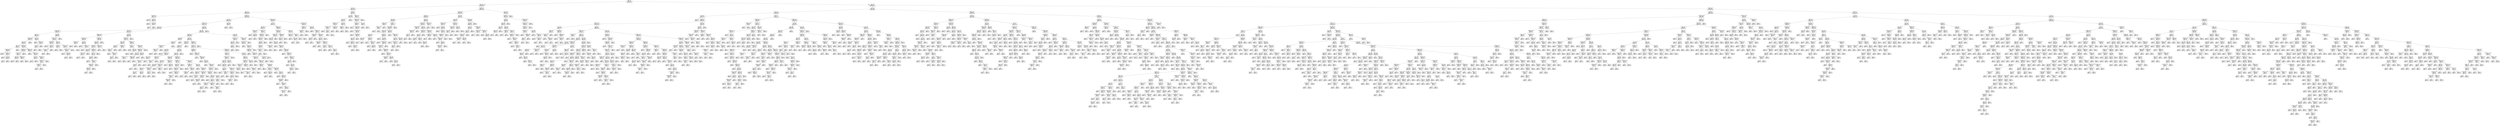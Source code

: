 digraph Tree {
node [shape=box] ;
0 [label="YEARS <= 3.5\ngini = 0.5\nsamples = 6137\nvalue = [3084, 3053]"] ;
1 [label="Y1G1 <= 0.5\ngini = 0.4364\nsamples = 1405\nvalue = [452, 953]"] ;
0 -> 1 [labeldistance=2.5, labelangle=45, headlabel="True"] ;
2 [label="Y1G5 <= 0.5\ngini = 0.3595\nsamples = 1081\nvalue = [254, 827]"] ;
1 -> 2 ;
3 [label="YEARS <= 2.5\ngini = 0.3294\nsamples = 1005\nvalue = [209, 796]"] ;
2 -> 3 ;
4 [label="INCOME <= 5.5\ngini = 0.0128\nsamples = 155\nvalue = [1, 154]"] ;
3 -> 4 ;
5 [label="gini = 0.0\nsamples = 139\nvalue = [0, 139]"] ;
4 -> 5 ;
6 [label="AGE <= 66.5\ngini = 0.1172\nsamples = 16\nvalue = [1, 15]"] ;
4 -> 6 ;
7 [label="gini = 0.0\nsamples = 13\nvalue = [0, 13]"] ;
6 -> 7 ;
8 [label="Y1price <= 20.0\ngini = 0.4444\nsamples = 3\nvalue = [1, 2]"] ;
6 -> 8 ;
9 [label="gini = 0.0\nsamples = 1\nvalue = [1, 0]"] ;
8 -> 9 ;
10 [label="gini = 0.0\nsamples = 2\nvalue = [0, 2]"] ;
8 -> 10 ;
11 [label="BACKER <= 0.5\ngini = 0.3696\nsamples = 850\nvalue = [208, 642]"] ;
3 -> 11 ;
12 [label="Y1G2 <= 0.5\ngini = 0.3331\nsamples = 720\nvalue = [152, 568]"] ;
11 -> 12 ;
13 [label="PCTMARR <= 58.5\ngini = 0.3273\nsamples = 713\nvalue = [147, 566]"] ;
12 -> 13 ;
14 [label="Y1G4 <= 0.5\ngini = 0.2664\nsamples = 316\nvalue = [50, 266]"] ;
13 -> 14 ;
15 [label="HOMEVAL <= 84.0\ngini = 0.3468\nsamples = 112\nvalue = [25, 87]"] ;
14 -> 15 ;
16 [label="AGE <= 71.0\ngini = 0.416\nsamples = 61\nvalue = [18, 43]"] ;
15 -> 16 ;
17 [label="PCTMARR <= 56.5\ngini = 0.3795\nsamples = 55\nvalue = [14, 41]"] ;
16 -> 17 ;
18 [label="AGE <= 44.0\ngini = 0.4183\nsamples = 47\nvalue = [14, 33]"] ;
17 -> 18 ;
19 [label="GNDR <= 0.5\ngini = 0.5\nsamples = 10\nvalue = [5, 5]"] ;
18 -> 19 ;
20 [label="HOMEVAL <= 49.0\ngini = 0.4688\nsamples = 8\nvalue = [5, 3]"] ;
19 -> 20 ;
21 [label="gini = 0.0\nsamples = 3\nvalue = [3, 0]"] ;
20 -> 21 ;
22 [label="PCTMARR <= 48.5\ngini = 0.48\nsamples = 5\nvalue = [2, 3]"] ;
20 -> 22 ;
23 [label="gini = 0.0\nsamples = 2\nvalue = [0, 2]"] ;
22 -> 23 ;
24 [label="AGE <= 25.5\ngini = 0.4444\nsamples = 3\nvalue = [2, 1]"] ;
22 -> 24 ;
25 [label="gini = 0.0\nsamples = 1\nvalue = [0, 1]"] ;
24 -> 25 ;
26 [label="gini = 0.0\nsamples = 2\nvalue = [2, 0]"] ;
24 -> 26 ;
27 [label="gini = 0.0\nsamples = 2\nvalue = [0, 2]"] ;
19 -> 27 ;
28 [label="HOMEVAL <= 49.0\ngini = 0.3682\nsamples = 37\nvalue = [9, 28]"] ;
18 -> 28 ;
29 [label="HOMEVAL <= 36.0\ngini = 0.2268\nsamples = 23\nvalue = [3, 20]"] ;
28 -> 29 ;
30 [label="HOMEVAL <= 29.0\ngini = 0.42\nsamples = 10\nvalue = [3, 7]"] ;
29 -> 30 ;
31 [label="GNDR <= 0.5\ngini = 0.2449\nsamples = 7\nvalue = [1, 6]"] ;
30 -> 31 ;
32 [label="gini = 0.375\nsamples = 4\nvalue = [1, 3]"] ;
31 -> 32 ;
33 [label="gini = 0.0\nsamples = 3\nvalue = [0, 3]"] ;
31 -> 33 ;
34 [label="OWNHOME <= 0.5\ngini = 0.4444\nsamples = 3\nvalue = [2, 1]"] ;
30 -> 34 ;
35 [label="gini = 0.0\nsamples = 1\nvalue = [0, 1]"] ;
34 -> 35 ;
36 [label="gini = 0.0\nsamples = 2\nvalue = [2, 0]"] ;
34 -> 36 ;
37 [label="gini = 0.0\nsamples = 13\nvalue = [0, 13]"] ;
29 -> 37 ;
38 [label="HOMEVAL <= 54.5\ngini = 0.4898\nsamples = 14\nvalue = [6, 8]"] ;
28 -> 38 ;
39 [label="gini = 0.0\nsamples = 2\nvalue = [2, 0]"] ;
38 -> 39 ;
40 [label="HOMEVAL <= 66.0\ngini = 0.4444\nsamples = 12\nvalue = [4, 8]"] ;
38 -> 40 ;
41 [label="AGE <= 64.5\ngini = 0.2449\nsamples = 7\nvalue = [1, 6]"] ;
40 -> 41 ;
42 [label="gini = 0.0\nsamples = 6\nvalue = [0, 6]"] ;
41 -> 42 ;
43 [label="gini = 0.0\nsamples = 1\nvalue = [1, 0]"] ;
41 -> 43 ;
44 [label="OWNHOME <= 0.5\ngini = 0.48\nsamples = 5\nvalue = [3, 2]"] ;
40 -> 44 ;
45 [label="PCTMARR <= 51.5\ngini = 0.375\nsamples = 4\nvalue = [3, 1]"] ;
44 -> 45 ;
46 [label="PCTMARR <= 38.0\ngini = 0.5\nsamples = 2\nvalue = [1, 1]"] ;
45 -> 46 ;
47 [label="gini = 0.0\nsamples = 1\nvalue = [1, 0]"] ;
46 -> 47 ;
48 [label="gini = 0.0\nsamples = 1\nvalue = [0, 1]"] ;
46 -> 48 ;
49 [label="gini = 0.0\nsamples = 2\nvalue = [2, 0]"] ;
45 -> 49 ;
50 [label="gini = 0.0\nsamples = 1\nvalue = [0, 1]"] ;
44 -> 50 ;
51 [label="gini = 0.0\nsamples = 8\nvalue = [0, 8]"] ;
17 -> 51 ;
52 [label="AGE <= 78.0\ngini = 0.4444\nsamples = 6\nvalue = [4, 2]"] ;
16 -> 52 ;
53 [label="gini = 0.0\nsamples = 3\nvalue = [3, 0]"] ;
52 -> 53 ;
54 [label="INCOME <= 2.0\ngini = 0.4444\nsamples = 3\nvalue = [1, 2]"] ;
52 -> 54 ;
55 [label="AGE <= 87.5\ngini = 0.5\nsamples = 2\nvalue = [1, 1]"] ;
54 -> 55 ;
56 [label="gini = 0.0\nsamples = 1\nvalue = [1, 0]"] ;
55 -> 56 ;
57 [label="gini = 0.0\nsamples = 1\nvalue = [0, 1]"] ;
55 -> 57 ;
58 [label="gini = 0.0\nsamples = 1\nvalue = [0, 1]"] ;
54 -> 58 ;
59 [label="AGE <= 88.5\ngini = 0.2368\nsamples = 51\nvalue = [7, 44]"] ;
15 -> 59 ;
60 [label="HOMEVAL <= 201.0\ngini = 0.2112\nsamples = 50\nvalue = [6, 44]"] ;
59 -> 60 ;
61 [label="PCTMARR <= 56.5\ngini = 0.0588\nsamples = 33\nvalue = [1, 32]"] ;
60 -> 61 ;
62 [label="gini = 0.0\nsamples = 29\nvalue = [0, 29]"] ;
61 -> 62 ;
63 [label="Y1price <= 20.0\ngini = 0.375\nsamples = 4\nvalue = [1, 3]"] ;
61 -> 63 ;
64 [label="HOMEVAL <= 153.5\ngini = 0.5\nsamples = 2\nvalue = [1, 1]"] ;
63 -> 64 ;
65 [label="gini = 0.0\nsamples = 1\nvalue = [0, 1]"] ;
64 -> 65 ;
66 [label="gini = 0.0\nsamples = 1\nvalue = [1, 0]"] ;
64 -> 66 ;
67 [label="gini = 0.0\nsamples = 2\nvalue = [0, 2]"] ;
63 -> 67 ;
68 [label="AGE <= 48.0\ngini = 0.4152\nsamples = 17\nvalue = [5, 12]"] ;
60 -> 68 ;
69 [label="INCOME <= 5.0\ngini = 0.375\nsamples = 4\nvalue = [3, 1]"] ;
68 -> 69 ;
70 [label="gini = 0.0\nsamples = 3\nvalue = [3, 0]"] ;
69 -> 70 ;
71 [label="gini = 0.0\nsamples = 1\nvalue = [0, 1]"] ;
69 -> 71 ;
72 [label="HOMEVAL <= 259.5\ngini = 0.2604\nsamples = 13\nvalue = [2, 11]"] ;
68 -> 72 ;
73 [label="HOMEVAL <= 228.5\ngini = 0.48\nsamples = 5\nvalue = [2, 3]"] ;
72 -> 73 ;
74 [label="gini = 0.0\nsamples = 2\nvalue = [0, 2]"] ;
73 -> 74 ;
75 [label="Y1price <= 20.0\ngini = 0.4444\nsamples = 3\nvalue = [2, 1]"] ;
73 -> 75 ;
76 [label="gini = 0.0\nsamples = 2\nvalue = [2, 0]"] ;
75 -> 76 ;
77 [label="gini = 0.0\nsamples = 1\nvalue = [0, 1]"] ;
75 -> 77 ;
78 [label="gini = 0.0\nsamples = 8\nvalue = [0, 8]"] ;
72 -> 78 ;
79 [label="gini = 0.0\nsamples = 1\nvalue = [1, 0]"] ;
59 -> 79 ;
80 [label="GNDR <= 0.5\ngini = 0.2151\nsamples = 204\nvalue = [25, 179]"] ;
14 -> 80 ;
81 [label="PCTMARR <= 50.5\ngini = 0.1605\nsamples = 125\nvalue = [11, 114]"] ;
80 -> 81 ;
82 [label="PCTMARR <= 11.0\ngini = 0.0588\nsamples = 66\nvalue = [2, 64]"] ;
81 -> 82 ;
83 [label="INCOME <= 4.0\ngini = 0.4444\nsamples = 3\nvalue = [1, 2]"] ;
82 -> 83 ;
84 [label="gini = 0.0\nsamples = 2\nvalue = [0, 2]"] ;
83 -> 84 ;
85 [label="gini = 0.0\nsamples = 1\nvalue = [1, 0]"] ;
83 -> 85 ;
86 [label="AGE <= 70.0\ngini = 0.0312\nsamples = 63\nvalue = [1, 62]"] ;
82 -> 86 ;
87 [label="gini = 0.0\nsamples = 57\nvalue = [0, 57]"] ;
86 -> 87 ;
88 [label="HOMEVAL <= 117.5\ngini = 0.2778\nsamples = 6\nvalue = [1, 5]"] ;
86 -> 88 ;
89 [label="gini = 0.0\nsamples = 5\nvalue = [0, 5]"] ;
88 -> 89 ;
90 [label="gini = 0.0\nsamples = 1\nvalue = [1, 0]"] ;
88 -> 90 ;
91 [label="PCTMARR <= 57.5\ngini = 0.2585\nsamples = 59\nvalue = [9, 50]"] ;
81 -> 91 ;
92 [label="INCOME <= 3.5\ngini = 0.3147\nsamples = 46\nvalue = [9, 37]"] ;
91 -> 92 ;
93 [label="INCOME <= 1.5\ngini = 0.3829\nsamples = 31\nvalue = [8, 23]"] ;
92 -> 93 ;
94 [label="Y1price <= 37.5\ngini = 0.2449\nsamples = 14\nvalue = [2, 12]"] ;
93 -> 94 ;
95 [label="PCTMARR <= 56.5\ngini = 0.142\nsamples = 13\nvalue = [1, 12]"] ;
94 -> 95 ;
96 [label="gini = 0.0\nsamples = 12\nvalue = [0, 12]"] ;
95 -> 96 ;
97 [label="gini = 0.0\nsamples = 1\nvalue = [1, 0]"] ;
95 -> 97 ;
98 [label="gini = 0.0\nsamples = 1\nvalue = [1, 0]"] ;
94 -> 98 ;
99 [label="PCTMARR <= 56.5\ngini = 0.4567\nsamples = 17\nvalue = [6, 11]"] ;
93 -> 99 ;
100 [label="AGE <= 74.0\ngini = 0.497\nsamples = 13\nvalue = [6, 7]"] ;
99 -> 100 ;
101 [label="Y1G3 <= 0.5\ngini = 0.4628\nsamples = 11\nvalue = [4, 7]"] ;
100 -> 101 ;
102 [label="gini = 0.0\nsamples = 3\nvalue = [0, 3]"] ;
101 -> 102 ;
103 [label="HOMEVAL <= 151.0\ngini = 0.5\nsamples = 8\nvalue = [4, 4]"] ;
101 -> 103 ;
104 [label="HOMEVAL <= 44.0\ngini = 0.4444\nsamples = 6\nvalue = [4, 2]"] ;
103 -> 104 ;
105 [label="INCOME <= 2.5\ngini = 0.4444\nsamples = 3\nvalue = [1, 2]"] ;
104 -> 105 ;
106 [label="gini = 0.0\nsamples = 1\nvalue = [1, 0]"] ;
105 -> 106 ;
107 [label="gini = 0.0\nsamples = 2\nvalue = [0, 2]"] ;
105 -> 107 ;
108 [label="gini = 0.0\nsamples = 3\nvalue = [3, 0]"] ;
104 -> 108 ;
109 [label="gini = 0.0\nsamples = 2\nvalue = [0, 2]"] ;
103 -> 109 ;
110 [label="gini = 0.0\nsamples = 2\nvalue = [2, 0]"] ;
100 -> 110 ;
111 [label="gini = 0.0\nsamples = 4\nvalue = [0, 4]"] ;
99 -> 111 ;
112 [label="HOMEVAL <= 243.5\ngini = 0.1244\nsamples = 15\nvalue = [1, 14]"] ;
92 -> 112 ;
113 [label="gini = 0.0\nsamples = 14\nvalue = [0, 14]"] ;
112 -> 113 ;
114 [label="gini = 0.0\nsamples = 1\nvalue = [1, 0]"] ;
112 -> 114 ;
115 [label="gini = 0.0\nsamples = 13\nvalue = [0, 13]"] ;
91 -> 115 ;
116 [label="AGE <= 83.0\ngini = 0.2916\nsamples = 79\nvalue = [14, 65]"] ;
80 -> 116 ;
117 [label="OWNHOME <= 0.5\ngini = 0.2778\nsamples = 78\nvalue = [13, 65]"] ;
116 -> 117 ;
118 [label="Y1price <= 20.0\ngini = 0.4444\nsamples = 18\nvalue = [6, 12]"] ;
117 -> 118 ;
119 [label="Y1G3 <= 0.5\ngini = 0.3367\nsamples = 14\nvalue = [3, 11]"] ;
118 -> 119 ;
120 [label="PCTMARR <= 43.5\ngini = 0.48\nsamples = 5\nvalue = [3, 2]"] ;
119 -> 120 ;
121 [label="gini = 0.0\nsamples = 1\nvalue = [0, 1]"] ;
120 -> 121 ;
122 [label="HOMEVAL <= 84.0\ngini = 0.375\nsamples = 4\nvalue = [3, 1]"] ;
120 -> 122 ;
123 [label="AGE <= 53.5\ngini = 0.5\nsamples = 2\nvalue = [1, 1]"] ;
122 -> 123 ;
124 [label="gini = 0.0\nsamples = 1\nvalue = [1, 0]"] ;
123 -> 124 ;
125 [label="gini = 0.0\nsamples = 1\nvalue = [0, 1]"] ;
123 -> 125 ;
126 [label="gini = 0.0\nsamples = 2\nvalue = [2, 0]"] ;
122 -> 126 ;
127 [label="gini = 0.0\nsamples = 9\nvalue = [0, 9]"] ;
119 -> 127 ;
128 [label="PCTMARR <= 36.0\ngini = 0.375\nsamples = 4\nvalue = [3, 1]"] ;
118 -> 128 ;
129 [label="gini = 0.0\nsamples = 1\nvalue = [0, 1]"] ;
128 -> 129 ;
130 [label="gini = 0.0\nsamples = 3\nvalue = [3, 0]"] ;
128 -> 130 ;
131 [label="PCTMARR <= 27.0\ngini = 0.2061\nsamples = 60\nvalue = [7, 53]"] ;
117 -> 131 ;
132 [label="INCOME <= 2.5\ngini = 0.48\nsamples = 5\nvalue = [2, 3]"] ;
131 -> 132 ;
133 [label="gini = 0.0\nsamples = 2\nvalue = [0, 2]"] ;
132 -> 133 ;
134 [label="AGE <= 68.0\ngini = 0.4444\nsamples = 3\nvalue = [2, 1]"] ;
132 -> 134 ;
135 [label="gini = 0.0\nsamples = 2\nvalue = [2, 0]"] ;
134 -> 135 ;
136 [label="gini = 0.0\nsamples = 1\nvalue = [0, 1]"] ;
134 -> 136 ;
137 [label="HOMEVAL <= 67.0\ngini = 0.1653\nsamples = 55\nvalue = [5, 50]"] ;
131 -> 137 ;
138 [label="HOMEVAL <= 64.0\ngini = 0.2854\nsamples = 29\nvalue = [5, 24]"] ;
137 -> 138 ;
139 [label="AGE <= 40.0\ngini = 0.2041\nsamples = 26\nvalue = [3, 23]"] ;
138 -> 139 ;
140 [label="HOMEVAL <= 52.5\ngini = 0.5\nsamples = 4\nvalue = [2, 2]"] ;
139 -> 140 ;
141 [label="gini = 0.0\nsamples = 2\nvalue = [0, 2]"] ;
140 -> 141 ;
142 [label="gini = 0.0\nsamples = 2\nvalue = [2, 0]"] ;
140 -> 142 ;
143 [label="HOMEVAL <= 30.5\ngini = 0.0868\nsamples = 22\nvalue = [1, 21]"] ;
139 -> 143 ;
144 [label="gini = 0.0\nsamples = 1\nvalue = [1, 0]"] ;
143 -> 144 ;
145 [label="gini = 0.0\nsamples = 21\nvalue = [0, 21]"] ;
143 -> 145 ;
146 [label="AGE <= 65.0\ngini = 0.4444\nsamples = 3\nvalue = [2, 1]"] ;
138 -> 146 ;
147 [label="gini = 0.0\nsamples = 2\nvalue = [2, 0]"] ;
146 -> 147 ;
148 [label="gini = 0.0\nsamples = 1\nvalue = [0, 1]"] ;
146 -> 148 ;
149 [label="gini = 0.0\nsamples = 26\nvalue = [0, 26]"] ;
137 -> 149 ;
150 [label="gini = 0.0\nsamples = 1\nvalue = [1, 0]"] ;
116 -> 150 ;
151 [label="AGE <= 79.5\ngini = 0.3693\nsamples = 397\nvalue = [97, 300]"] ;
13 -> 151 ;
152 [label="AGE <= 68.5\ngini = 0.3809\nsamples = 379\nvalue = [97, 282]"] ;
151 -> 152 ;
153 [label="INCOME <= 0.5\ngini = 0.355\nsamples = 338\nvalue = [78, 260]"] ;
152 -> 153 ;
154 [label="AGE <= 58.0\ngini = 0.4959\nsamples = 11\nvalue = [5, 6]"] ;
153 -> 154 ;
155 [label="Y1price <= 20.0\ngini = 0.4082\nsamples = 7\nvalue = [5, 2]"] ;
154 -> 155 ;
156 [label="PCTMARR <= 65.0\ngini = 0.2778\nsamples = 6\nvalue = [5, 1]"] ;
155 -> 156 ;
157 [label="HOMEVAL <= 77.5\ngini = 0.4444\nsamples = 3\nvalue = [2, 1]"] ;
156 -> 157 ;
158 [label="gini = 0.0\nsamples = 2\nvalue = [2, 0]"] ;
157 -> 158 ;
159 [label="gini = 0.0\nsamples = 1\nvalue = [0, 1]"] ;
157 -> 159 ;
160 [label="gini = 0.0\nsamples = 3\nvalue = [3, 0]"] ;
156 -> 160 ;
161 [label="gini = 0.0\nsamples = 1\nvalue = [0, 1]"] ;
155 -> 161 ;
162 [label="gini = 0.0\nsamples = 4\nvalue = [0, 4]"] ;
154 -> 162 ;
163 [label="GNDR <= 0.5\ngini = 0.3468\nsamples = 327\nvalue = [73, 254]"] ;
153 -> 163 ;
164 [label="PCTMARR <= 78.5\ngini = 0.3015\nsamples = 173\nvalue = [32, 141]"] ;
163 -> 164 ;
165 [label="INCOME <= 2.5\ngini = 0.2955\nsamples = 172\nvalue = [31, 141]"] ;
164 -> 165 ;
166 [label="AGE <= 60.5\ngini = 0.1388\nsamples = 40\nvalue = [3, 37]"] ;
165 -> 166 ;
167 [label="gini = 0.0\nsamples = 19\nvalue = [0, 19]"] ;
166 -> 167 ;
168 [label="HOMEVAL <= 61.5\ngini = 0.2449\nsamples = 21\nvalue = [3, 18]"] ;
166 -> 168 ;
169 [label="Y1price <= 20.0\ngini = 0.4444\nsamples = 6\nvalue = [2, 4]"] ;
168 -> 169 ;
170 [label="HOMEVAL <= 41.5\ngini = 0.32\nsamples = 5\nvalue = [1, 4]"] ;
169 -> 170 ;
171 [label="AGE <= 64.0\ngini = 0.5\nsamples = 2\nvalue = [1, 1]"] ;
170 -> 171 ;
172 [label="gini = 0.0\nsamples = 1\nvalue = [0, 1]"] ;
171 -> 172 ;
173 [label="gini = 0.0\nsamples = 1\nvalue = [1, 0]"] ;
171 -> 173 ;
174 [label="gini = 0.0\nsamples = 3\nvalue = [0, 3]"] ;
170 -> 174 ;
175 [label="gini = 0.0\nsamples = 1\nvalue = [1, 0]"] ;
169 -> 175 ;
176 [label="AGE <= 62.0\ngini = 0.1244\nsamples = 15\nvalue = [1, 14]"] ;
168 -> 176 ;
177 [label="HOMEVAL <= 87.5\ngini = 0.5\nsamples = 2\nvalue = [1, 1]"] ;
176 -> 177 ;
178 [label="gini = 0.0\nsamples = 1\nvalue = [0, 1]"] ;
177 -> 178 ;
179 [label="gini = 0.0\nsamples = 1\nvalue = [1, 0]"] ;
177 -> 179 ;
180 [label="gini = 0.0\nsamples = 13\nvalue = [0, 13]"] ;
176 -> 180 ;
181 [label="AGE <= 63.5\ngini = 0.3343\nsamples = 132\nvalue = [28, 104]"] ;
165 -> 181 ;
182 [label="Y1G4 <= 0.5\ngini = 0.3537\nsamples = 122\nvalue = [28, 94]"] ;
181 -> 182 ;
183 [label="INCOME <= 4.5\ngini = 0.4444\nsamples = 39\nvalue = [13, 26]"] ;
182 -> 183 ;
184 [label="AGE <= 62.0\ngini = 0.4829\nsamples = 27\nvalue = [11, 16]"] ;
183 -> 184 ;
185 [label="AGE <= 49.5\ngini = 0.4844\nsamples = 17\nvalue = [10, 7]"] ;
184 -> 185 ;
186 [label="INCOME <= 3.5\ngini = 0.48\nsamples = 10\nvalue = [4, 6]"] ;
185 -> 186 ;
187 [label="AGE <= 41.0\ngini = 0.32\nsamples = 5\nvalue = [1, 4]"] ;
186 -> 187 ;
188 [label="gini = 0.0\nsamples = 1\nvalue = [1, 0]"] ;
187 -> 188 ;
189 [label="gini = 0.0\nsamples = 4\nvalue = [0, 4]"] ;
187 -> 189 ;
190 [label="AGE <= 36.5\ngini = 0.48\nsamples = 5\nvalue = [3, 2]"] ;
186 -> 190 ;
191 [label="gini = 0.0\nsamples = 2\nvalue = [0, 2]"] ;
190 -> 191 ;
192 [label="gini = 0.0\nsamples = 3\nvalue = [3, 0]"] ;
190 -> 192 ;
193 [label="PCTMARR <= 61.5\ngini = 0.2449\nsamples = 7\nvalue = [6, 1]"] ;
185 -> 193 ;
194 [label="AGE <= 54.0\ngini = 0.5\nsamples = 2\nvalue = [1, 1]"] ;
193 -> 194 ;
195 [label="gini = 0.0\nsamples = 1\nvalue = [1, 0]"] ;
194 -> 195 ;
196 [label="gini = 0.0\nsamples = 1\nvalue = [0, 1]"] ;
194 -> 196 ;
197 [label="gini = 0.0\nsamples = 5\nvalue = [5, 0]"] ;
193 -> 197 ;
198 [label="HOMEVAL <= 168.0\ngini = 0.18\nsamples = 10\nvalue = [1, 9]"] ;
184 -> 198 ;
199 [label="gini = 0.0\nsamples = 8\nvalue = [0, 8]"] ;
198 -> 199 ;
200 [label="PCTMARR <= 66.0\ngini = 0.5\nsamples = 2\nvalue = [1, 1]"] ;
198 -> 200 ;
201 [label="gini = 0.0\nsamples = 1\nvalue = [1, 0]"] ;
200 -> 201 ;
202 [label="gini = 0.0\nsamples = 1\nvalue = [0, 1]"] ;
200 -> 202 ;
203 [label="HOMEVAL <= 75.5\ngini = 0.2778\nsamples = 12\nvalue = [2, 10]"] ;
183 -> 203 ;
204 [label="gini = 0.0\nsamples = 1\nvalue = [1, 0]"] ;
203 -> 204 ;
205 [label="SPORT <= 0.5\ngini = 0.1653\nsamples = 11\nvalue = [1, 10]"] ;
203 -> 205 ;
206 [label="gini = 0.0\nsamples = 10\nvalue = [0, 10]"] ;
205 -> 206 ;
207 [label="gini = 0.0\nsamples = 1\nvalue = [1, 0]"] ;
205 -> 207 ;
208 [label="HOMEVAL <= 95.5\ngini = 0.2961\nsamples = 83\nvalue = [15, 68]"] ;
182 -> 208 ;
209 [label="PCTMARR <= 62.5\ngini = 0.1723\nsamples = 42\nvalue = [4, 38]"] ;
208 -> 209 ;
210 [label="Y1price <= 20.0\ngini = 0.3911\nsamples = 15\nvalue = [4, 11]"] ;
209 -> 210 ;
211 [label="HOMEVAL <= 59.5\ngini = 0.3367\nsamples = 14\nvalue = [3, 11]"] ;
210 -> 211 ;
212 [label="gini = 0.0\nsamples = 5\nvalue = [0, 5]"] ;
211 -> 212 ;
213 [label="HOMEVAL <= 85.0\ngini = 0.4444\nsamples = 9\nvalue = [3, 6]"] ;
211 -> 213 ;
214 [label="HOMEVAL <= 71.0\ngini = 0.48\nsamples = 5\nvalue = [3, 2]"] ;
213 -> 214 ;
215 [label="HOMEVAL <= 63.0\ngini = 0.4444\nsamples = 3\nvalue = [1, 2]"] ;
214 -> 215 ;
216 [label="gini = 0.0\nsamples = 1\nvalue = [1, 0]"] ;
215 -> 216 ;
217 [label="gini = 0.0\nsamples = 2\nvalue = [0, 2]"] ;
215 -> 217 ;
218 [label="gini = 0.0\nsamples = 2\nvalue = [2, 0]"] ;
214 -> 218 ;
219 [label="gini = 0.0\nsamples = 4\nvalue = [0, 4]"] ;
213 -> 219 ;
220 [label="gini = 0.0\nsamples = 1\nvalue = [1, 0]"] ;
210 -> 220 ;
221 [label="gini = 0.0\nsamples = 27\nvalue = [0, 27]"] ;
209 -> 221 ;
222 [label="HOMEVAL <= 120.5\ngini = 0.3926\nsamples = 41\nvalue = [11, 30]"] ;
208 -> 222 ;
223 [label="PCTMARR <= 66.0\ngini = 0.48\nsamples = 10\nvalue = [6, 4]"] ;
222 -> 223 ;
224 [label="gini = 0.0\nsamples = 4\nvalue = [4, 0]"] ;
223 -> 224 ;
225 [label="HOMEVAL <= 104.5\ngini = 0.4444\nsamples = 6\nvalue = [2, 4]"] ;
223 -> 225 ;
226 [label="PCTMARR <= 70.0\ngini = 0.4444\nsamples = 3\nvalue = [2, 1]"] ;
225 -> 226 ;
227 [label="gini = 0.0\nsamples = 2\nvalue = [2, 0]"] ;
226 -> 227 ;
228 [label="gini = 0.0\nsamples = 1\nvalue = [0, 1]"] ;
226 -> 228 ;
229 [label="gini = 0.0\nsamples = 3\nvalue = [0, 3]"] ;
225 -> 229 ;
230 [label="AGE <= 44.5\ngini = 0.2706\nsamples = 31\nvalue = [5, 26]"] ;
222 -> 230 ;
231 [label="gini = 0.0\nsamples = 9\nvalue = [0, 9]"] ;
230 -> 231 ;
232 [label="PCTMARR <= 66.5\ngini = 0.3512\nsamples = 22\nvalue = [5, 17]"] ;
230 -> 232 ;
233 [label="INCOME <= 3.5\ngini = 0.1653\nsamples = 11\nvalue = [1, 10]"] ;
232 -> 233 ;
234 [label="gini = 0.0\nsamples = 6\nvalue = [0, 6]"] ;
233 -> 234 ;
235 [label="INCOME <= 4.5\ngini = 0.32\nsamples = 5\nvalue = [1, 4]"] ;
233 -> 235 ;
236 [label="gini = 0.0\nsamples = 1\nvalue = [1, 0]"] ;
235 -> 236 ;
237 [label="gini = 0.0\nsamples = 4\nvalue = [0, 4]"] ;
235 -> 237 ;
238 [label="HOMEVAL <= 226.0\ngini = 0.4628\nsamples = 11\nvalue = [4, 7]"] ;
232 -> 238 ;
239 [label="PCTMARR <= 67.5\ngini = 0.3457\nsamples = 9\nvalue = [2, 7]"] ;
238 -> 239 ;
240 [label="INCOME <= 5.5\ngini = 0.4444\nsamples = 3\nvalue = [2, 1]"] ;
239 -> 240 ;
241 [label="gini = 0.0\nsamples = 2\nvalue = [2, 0]"] ;
240 -> 241 ;
242 [label="gini = 0.0\nsamples = 1\nvalue = [0, 1]"] ;
240 -> 242 ;
243 [label="gini = 0.0\nsamples = 6\nvalue = [0, 6]"] ;
239 -> 243 ;
244 [label="gini = 0.0\nsamples = 2\nvalue = [2, 0]"] ;
238 -> 244 ;
245 [label="gini = 0.0\nsamples = 10\nvalue = [0, 10]"] ;
181 -> 245 ;
246 [label="gini = 0.0\nsamples = 1\nvalue = [1, 0]"] ;
164 -> 246 ;
247 [label="PCTMARR <= 73.5\ngini = 0.3907\nsamples = 154\nvalue = [41, 113]"] ;
163 -> 247 ;
248 [label="INCOME <= 2.5\ngini = 0.4107\nsamples = 142\nvalue = [41, 101]"] ;
247 -> 248 ;
249 [label="PCTMARR <= 59.5\ngini = 0.4851\nsamples = 29\nvalue = [12, 17]"] ;
248 -> 249 ;
250 [label="gini = 0.0\nsamples = 2\nvalue = [2, 0]"] ;
249 -> 250 ;
251 [label="HOMEVAL <= 26.5\ngini = 0.4664\nsamples = 27\nvalue = [10, 17]"] ;
249 -> 251 ;
252 [label="gini = 0.0\nsamples = 1\nvalue = [1, 0]"] ;
251 -> 252 ;
253 [label="HOMEVAL <= 45.5\ngini = 0.4527\nsamples = 26\nvalue = [9, 17]"] ;
251 -> 253 ;
254 [label="gini = 0.0\nsamples = 4\nvalue = [0, 4]"] ;
253 -> 254 ;
255 [label="AGE <= 27.5\ngini = 0.4835\nsamples = 22\nvalue = [9, 13]"] ;
253 -> 255 ;
256 [label="gini = 0.0\nsamples = 2\nvalue = [0, 2]"] ;
255 -> 256 ;
257 [label="HOMEVAL <= 85.5\ngini = 0.495\nsamples = 20\nvalue = [9, 11]"] ;
255 -> 257 ;
258 [label="HOMEVAL <= 83.5\ngini = 0.4875\nsamples = 19\nvalue = [8, 11]"] ;
257 -> 258 ;
259 [label="HOMEVAL <= 68.5\ngini = 0.4983\nsamples = 17\nvalue = [8, 9]"] ;
258 -> 259 ;
260 [label="Y1G3 <= 0.5\ngini = 0.4734\nsamples = 13\nvalue = [5, 8]"] ;
259 -> 260 ;
261 [label="gini = 0.0\nsamples = 3\nvalue = [0, 3]"] ;
260 -> 261 ;
262 [label="AGE <= 41.0\ngini = 0.5\nsamples = 10\nvalue = [5, 5]"] ;
260 -> 262 ;
263 [label="PCTMARR <= 65.0\ngini = 0.375\nsamples = 4\nvalue = [3, 1]"] ;
262 -> 263 ;
264 [label="AGE <= 33.5\ngini = 0.5\nsamples = 2\nvalue = [1, 1]"] ;
263 -> 264 ;
265 [label="gini = 0.0\nsamples = 1\nvalue = [1, 0]"] ;
264 -> 265 ;
266 [label="gini = 0.0\nsamples = 1\nvalue = [0, 1]"] ;
264 -> 266 ;
267 [label="gini = 0.0\nsamples = 2\nvalue = [2, 0]"] ;
263 -> 267 ;
268 [label="PCTMARR <= 61.5\ngini = 0.4444\nsamples = 6\nvalue = [2, 4]"] ;
262 -> 268 ;
269 [label="gini = 0.0\nsamples = 2\nvalue = [0, 2]"] ;
268 -> 269 ;
270 [label="PCTMARR <= 63.5\ngini = 0.5\nsamples = 4\nvalue = [2, 2]"] ;
268 -> 270 ;
271 [label="gini = 0.0\nsamples = 2\nvalue = [2, 0]"] ;
270 -> 271 ;
272 [label="gini = 0.0\nsamples = 2\nvalue = [0, 2]"] ;
270 -> 272 ;
273 [label="Y1G4 <= 0.5\ngini = 0.375\nsamples = 4\nvalue = [3, 1]"] ;
259 -> 273 ;
274 [label="INCOME <= 1.5\ngini = 0.5\nsamples = 2\nvalue = [1, 1]"] ;
273 -> 274 ;
275 [label="gini = 0.0\nsamples = 1\nvalue = [0, 1]"] ;
274 -> 275 ;
276 [label="gini = 0.0\nsamples = 1\nvalue = [1, 0]"] ;
274 -> 276 ;
277 [label="gini = 0.0\nsamples = 2\nvalue = [2, 0]"] ;
273 -> 277 ;
278 [label="gini = 0.0\nsamples = 2\nvalue = [0, 2]"] ;
258 -> 278 ;
279 [label="gini = 0.0\nsamples = 1\nvalue = [1, 0]"] ;
257 -> 279 ;
280 [label="PCTMARR <= 64.5\ngini = 0.3815\nsamples = 113\nvalue = [29, 84]"] ;
248 -> 280 ;
281 [label="INCOME <= 4.5\ngini = 0.2778\nsamples = 42\nvalue = [7, 35]"] ;
280 -> 281 ;
282 [label="HOMEVAL <= 167.0\ngini = 0.375\nsamples = 28\nvalue = [7, 21]"] ;
281 -> 282 ;
283 [label="AGE <= 52.0\ngini = 0.2778\nsamples = 24\nvalue = [4, 20]"] ;
282 -> 283 ;
284 [label="gini = 0.0\nsamples = 9\nvalue = [0, 9]"] ;
283 -> 284 ;
285 [label="AGE <= 59.5\ngini = 0.3911\nsamples = 15\nvalue = [4, 11]"] ;
283 -> 285 ;
286 [label="Y1G4 <= 0.5\ngini = 0.4444\nsamples = 3\nvalue = [2, 1]"] ;
285 -> 286 ;
287 [label="gini = 0.0\nsamples = 1\nvalue = [1, 0]"] ;
286 -> 287 ;
288 [label="PCTMARR <= 62.0\ngini = 0.5\nsamples = 2\nvalue = [1, 1]"] ;
286 -> 288 ;
289 [label="gini = 0.0\nsamples = 1\nvalue = [1, 0]"] ;
288 -> 289 ;
290 [label="gini = 0.0\nsamples = 1\nvalue = [0, 1]"] ;
288 -> 290 ;
291 [label="HOMEVAL <= 53.0\ngini = 0.2778\nsamples = 12\nvalue = [2, 10]"] ;
285 -> 291 ;
292 [label="PCTMARR <= 61.5\ngini = 0.4444\nsamples = 6\nvalue = [2, 4]"] ;
291 -> 292 ;
293 [label="Y1G4 <= 0.5\ngini = 0.4444\nsamples = 3\nvalue = [2, 1]"] ;
292 -> 293 ;
294 [label="OWNHOME <= 0.5\ngini = 0.5\nsamples = 2\nvalue = [1, 1]"] ;
293 -> 294 ;
295 [label="gini = 0.0\nsamples = 1\nvalue = [0, 1]"] ;
294 -> 295 ;
296 [label="gini = 0.0\nsamples = 1\nvalue = [1, 0]"] ;
294 -> 296 ;
297 [label="gini = 0.0\nsamples = 1\nvalue = [1, 0]"] ;
293 -> 297 ;
298 [label="gini = 0.0\nsamples = 3\nvalue = [0, 3]"] ;
292 -> 298 ;
299 [label="gini = 0.0\nsamples = 6\nvalue = [0, 6]"] ;
291 -> 299 ;
300 [label="AGE <= 65.0\ngini = 0.375\nsamples = 4\nvalue = [3, 1]"] ;
282 -> 300 ;
301 [label="gini = 0.0\nsamples = 3\nvalue = [3, 0]"] ;
300 -> 301 ;
302 [label="gini = 0.0\nsamples = 1\nvalue = [0, 1]"] ;
300 -> 302 ;
303 [label="gini = 0.0\nsamples = 14\nvalue = [0, 14]"] ;
281 -> 303 ;
304 [label="AGE <= 50.5\ngini = 0.4277\nsamples = 71\nvalue = [22, 49]"] ;
280 -> 304 ;
305 [label="INCOME <= 4.5\ngini = 0.4991\nsamples = 23\nvalue = [11, 12]"] ;
304 -> 305 ;
306 [label="PCTMARR <= 67.5\ngini = 0.4567\nsamples = 17\nvalue = [6, 11]"] ;
305 -> 306 ;
307 [label="HOMEVAL <= 218.5\ngini = 0.32\nsamples = 10\nvalue = [2, 8]"] ;
306 -> 307 ;
308 [label="Y1price <= 20.0\ngini = 0.1975\nsamples = 9\nvalue = [1, 8]"] ;
307 -> 308 ;
309 [label="gini = 0.0\nsamples = 7\nvalue = [0, 7]"] ;
308 -> 309 ;
310 [label="HOMEVAL <= 126.5\ngini = 0.5\nsamples = 2\nvalue = [1, 1]"] ;
308 -> 310 ;
311 [label="gini = 0.0\nsamples = 1\nvalue = [1, 0]"] ;
310 -> 311 ;
312 [label="gini = 0.0\nsamples = 1\nvalue = [0, 1]"] ;
310 -> 312 ;
313 [label="gini = 0.0\nsamples = 1\nvalue = [1, 0]"] ;
307 -> 313 ;
314 [label="INCOME <= 3.5\ngini = 0.4898\nsamples = 7\nvalue = [4, 3]"] ;
306 -> 314 ;
315 [label="gini = 0.0\nsamples = 3\nvalue = [3, 0]"] ;
314 -> 315 ;
316 [label="HOMEVAL <= 86.0\ngini = 0.375\nsamples = 4\nvalue = [1, 3]"] ;
314 -> 316 ;
317 [label="gini = 0.0\nsamples = 1\nvalue = [1, 0]"] ;
316 -> 317 ;
318 [label="gini = 0.0\nsamples = 3\nvalue = [0, 3]"] ;
316 -> 318 ;
319 [label="AGE <= 49.5\ngini = 0.2778\nsamples = 6\nvalue = [5, 1]"] ;
305 -> 319 ;
320 [label="gini = 0.0\nsamples = 5\nvalue = [5, 0]"] ;
319 -> 320 ;
321 [label="gini = 0.0\nsamples = 1\nvalue = [0, 1]"] ;
319 -> 321 ;
322 [label="HOMEVAL <= 59.5\ngini = 0.3533\nsamples = 48\nvalue = [11, 37]"] ;
304 -> 322 ;
323 [label="gini = 0.0\nsamples = 9\nvalue = [0, 9]"] ;
322 -> 323 ;
324 [label="HOMEVAL <= 78.0\ngini = 0.405\nsamples = 39\nvalue = [11, 28]"] ;
322 -> 324 ;
325 [label="PCTMARR <= 66.5\ngini = 0.48\nsamples = 5\nvalue = [3, 2]"] ;
324 -> 325 ;
326 [label="gini = 0.0\nsamples = 2\nvalue = [0, 2]"] ;
325 -> 326 ;
327 [label="gini = 0.0\nsamples = 3\nvalue = [3, 0]"] ;
325 -> 327 ;
328 [label="PCTMARR <= 65.5\ngini = 0.3599\nsamples = 34\nvalue = [8, 26]"] ;
324 -> 328 ;
329 [label="HOMEVAL <= 101.0\ngini = 0.48\nsamples = 5\nvalue = [3, 2]"] ;
328 -> 329 ;
330 [label="gini = 0.0\nsamples = 2\nvalue = [2, 0]"] ;
329 -> 330 ;
331 [label="AGE <= 57.0\ngini = 0.4444\nsamples = 3\nvalue = [1, 2]"] ;
329 -> 331 ;
332 [label="gini = 0.0\nsamples = 1\nvalue = [1, 0]"] ;
331 -> 332 ;
333 [label="gini = 0.0\nsamples = 2\nvalue = [0, 2]"] ;
331 -> 333 ;
334 [label="PCTMARR <= 69.0\ngini = 0.2854\nsamples = 29\nvalue = [5, 24]"] ;
328 -> 334 ;
335 [label="gini = 0.0\nsamples = 12\nvalue = [0, 12]"] ;
334 -> 335 ;
336 [label="Y1G4 <= 0.5\ngini = 0.4152\nsamples = 17\nvalue = [5, 12]"] ;
334 -> 336 ;
337 [label="gini = 0.0\nsamples = 6\nvalue = [0, 6]"] ;
336 -> 337 ;
338 [label="INCOME <= 5.5\ngini = 0.4959\nsamples = 11\nvalue = [5, 6]"] ;
336 -> 338 ;
339 [label="OWNHOME <= 0.5\ngini = 0.4688\nsamples = 8\nvalue = [5, 3]"] ;
338 -> 339 ;
340 [label="gini = 0.0\nsamples = 1\nvalue = [0, 1]"] ;
339 -> 340 ;
341 [label="HOMEVAL <= 113.0\ngini = 0.4082\nsamples = 7\nvalue = [5, 2]"] ;
339 -> 341 ;
342 [label="gini = 0.0\nsamples = 2\nvalue = [2, 0]"] ;
341 -> 342 ;
343 [label="PCTMARR <= 72.0\ngini = 0.48\nsamples = 5\nvalue = [3, 2]"] ;
341 -> 343 ;
344 [label="HOMEVAL <= 127.0\ngini = 0.375\nsamples = 4\nvalue = [3, 1]"] ;
343 -> 344 ;
345 [label="gini = 0.0\nsamples = 1\nvalue = [0, 1]"] ;
344 -> 345 ;
346 [label="gini = 0.0\nsamples = 3\nvalue = [3, 0]"] ;
344 -> 346 ;
347 [label="gini = 0.0\nsamples = 1\nvalue = [0, 1]"] ;
343 -> 347 ;
348 [label="gini = 0.0\nsamples = 3\nvalue = [0, 3]"] ;
338 -> 348 ;
349 [label="gini = 0.0\nsamples = 12\nvalue = [0, 12]"] ;
247 -> 349 ;
350 [label="Y1G4 <= 0.5\ngini = 0.4973\nsamples = 41\nvalue = [19, 22]"] ;
152 -> 350 ;
351 [label="HOMEVAL <= 189.5\ngini = 0.4012\nsamples = 18\nvalue = [5, 13]"] ;
350 -> 351 ;
352 [label="AGE <= 72.0\ngini = 0.3047\nsamples = 16\nvalue = [3, 13]"] ;
351 -> 352 ;
353 [label="GNDR <= 0.5\ngini = 0.5\nsamples = 6\nvalue = [3, 3]"] ;
352 -> 353 ;
354 [label="gini = 0.0\nsamples = 3\nvalue = [0, 3]"] ;
353 -> 354 ;
355 [label="gini = 0.0\nsamples = 3\nvalue = [3, 0]"] ;
353 -> 355 ;
356 [label="gini = 0.0\nsamples = 10\nvalue = [0, 10]"] ;
352 -> 356 ;
357 [label="gini = 0.0\nsamples = 2\nvalue = [2, 0]"] ;
351 -> 357 ;
358 [label="HOMEVAL <= 184.0\ngini = 0.4764\nsamples = 23\nvalue = [14, 9]"] ;
350 -> 358 ;
359 [label="HOMEVAL <= 49.0\ngini = 0.3878\nsamples = 19\nvalue = [14, 5]"] ;
358 -> 359 ;
360 [label="gini = 0.0\nsamples = 2\nvalue = [0, 2]"] ;
359 -> 360 ;
361 [label="Y1price <= 37.5\ngini = 0.2907\nsamples = 17\nvalue = [14, 3]"] ;
359 -> 361 ;
362 [label="PCTMARR <= 60.5\ngini = 0.2188\nsamples = 16\nvalue = [14, 2]"] ;
361 -> 362 ;
363 [label="gini = 0.0\nsamples = 1\nvalue = [0, 1]"] ;
362 -> 363 ;
364 [label="PCTMARR <= 63.5\ngini = 0.1244\nsamples = 15\nvalue = [14, 1]"] ;
362 -> 364 ;
365 [label="Y1G3 <= 0.5\ngini = 0.375\nsamples = 4\nvalue = [3, 1]"] ;
364 -> 365 ;
366 [label="gini = 0.0\nsamples = 1\nvalue = [0, 1]"] ;
365 -> 366 ;
367 [label="gini = 0.0\nsamples = 3\nvalue = [3, 0]"] ;
365 -> 367 ;
368 [label="gini = 0.0\nsamples = 11\nvalue = [11, 0]"] ;
364 -> 368 ;
369 [label="gini = 0.0\nsamples = 1\nvalue = [0, 1]"] ;
361 -> 369 ;
370 [label="gini = 0.0\nsamples = 4\nvalue = [0, 4]"] ;
358 -> 370 ;
371 [label="gini = 0.0\nsamples = 18\nvalue = [0, 18]"] ;
151 -> 371 ;
372 [label="AGE <= 55.5\ngini = 0.4082\nsamples = 7\nvalue = [5, 2]"] ;
12 -> 372 ;
373 [label="gini = 0.0\nsamples = 2\nvalue = [0, 2]"] ;
372 -> 373 ;
374 [label="gini = 0.0\nsamples = 5\nvalue = [5, 0]"] ;
372 -> 374 ;
375 [label="HOMEVAL <= 104.5\ngini = 0.4904\nsamples = 130\nvalue = [56, 74]"] ;
11 -> 375 ;
376 [label="Y1G4 <= 0.5\ngini = 0.4587\nsamples = 87\nvalue = [31, 56]"] ;
375 -> 376 ;
377 [label="AGE <= 61.5\ngini = 0.4995\nsamples = 31\nvalue = [15, 16]"] ;
376 -> 377 ;
378 [label="HOMEVAL <= 74.5\ngini = 0.2975\nsamples = 11\nvalue = [9, 2]"] ;
377 -> 378 ;
379 [label="gini = 0.0\nsamples = 8\nvalue = [8, 0]"] ;
378 -> 379 ;
380 [label="GNDR <= 0.5\ngini = 0.4444\nsamples = 3\nvalue = [1, 2]"] ;
378 -> 380 ;
381 [label="gini = 0.0\nsamples = 2\nvalue = [0, 2]"] ;
380 -> 381 ;
382 [label="gini = 0.0\nsamples = 1\nvalue = [1, 0]"] ;
380 -> 382 ;
383 [label="HOMEVAL <= 100.0\ngini = 0.42\nsamples = 20\nvalue = [6, 14]"] ;
377 -> 383 ;
384 [label="PCTMARR <= 64.0\ngini = 0.3878\nsamples = 19\nvalue = [5, 14]"] ;
383 -> 384 ;
385 [label="PCTMARR <= 60.0\ngini = 0.4734\nsamples = 13\nvalue = [5, 8]"] ;
384 -> 385 ;
386 [label="AGE <= 69.0\ngini = 0.3967\nsamples = 11\nvalue = [3, 8]"] ;
385 -> 386 ;
387 [label="INCOME <= 0.5\ngini = 0.2188\nsamples = 8\nvalue = [1, 7]"] ;
386 -> 387 ;
388 [label="HOMEVAL <= 59.5\ngini = 0.5\nsamples = 2\nvalue = [1, 1]"] ;
387 -> 388 ;
389 [label="gini = 0.0\nsamples = 1\nvalue = [0, 1]"] ;
388 -> 389 ;
390 [label="gini = 0.0\nsamples = 1\nvalue = [1, 0]"] ;
388 -> 390 ;
391 [label="gini = 0.0\nsamples = 6\nvalue = [0, 6]"] ;
387 -> 391 ;
392 [label="PCTMARR <= 55.5\ngini = 0.4444\nsamples = 3\nvalue = [2, 1]"] ;
386 -> 392 ;
393 [label="gini = 0.0\nsamples = 2\nvalue = [2, 0]"] ;
392 -> 393 ;
394 [label="gini = 0.0\nsamples = 1\nvalue = [0, 1]"] ;
392 -> 394 ;
395 [label="gini = 0.0\nsamples = 2\nvalue = [2, 0]"] ;
385 -> 395 ;
396 [label="gini = 0.0\nsamples = 6\nvalue = [0, 6]"] ;
384 -> 396 ;
397 [label="gini = 0.0\nsamples = 1\nvalue = [1, 0]"] ;
383 -> 397 ;
398 [label="HOMEVAL <= 75.5\ngini = 0.4082\nsamples = 56\nvalue = [16, 40]"] ;
376 -> 398 ;
399 [label="HOMEVAL <= 66.5\ngini = 0.4602\nsamples = 39\nvalue = [14, 25]"] ;
398 -> 399 ;
400 [label="HOMEVAL <= 54.5\ngini = 0.4121\nsamples = 31\nvalue = [9, 22]"] ;
399 -> 400 ;
401 [label="AGE <= 41.0\ngini = 0.4688\nsamples = 24\nvalue = [9, 15]"] ;
400 -> 401 ;
402 [label="gini = 0.0\nsamples = 4\nvalue = [0, 4]"] ;
401 -> 402 ;
403 [label="AGE <= 58.5\ngini = 0.495\nsamples = 20\nvalue = [9, 11]"] ;
401 -> 403 ;
404 [label="gini = 0.0\nsamples = 3\nvalue = [3, 0]"] ;
403 -> 404 ;
405 [label="PCTMARR <= 41.5\ngini = 0.4567\nsamples = 17\nvalue = [6, 11]"] ;
403 -> 405 ;
406 [label="gini = 0.0\nsamples = 3\nvalue = [0, 3]"] ;
405 -> 406 ;
407 [label="HOMEVAL <= 41.0\ngini = 0.4898\nsamples = 14\nvalue = [6, 8]"] ;
405 -> 407 ;
408 [label="gini = 0.0\nsamples = 2\nvalue = [2, 0]"] ;
407 -> 408 ;
409 [label="PCTMARR <= 46.0\ngini = 0.4444\nsamples = 12\nvalue = [4, 8]"] ;
407 -> 409 ;
410 [label="gini = 0.0\nsamples = 1\nvalue = [1, 0]"] ;
409 -> 410 ;
411 [label="HOMEVAL <= 52.5\ngini = 0.3967\nsamples = 11\nvalue = [3, 8]"] ;
409 -> 411 ;
412 [label="AGE <= 65.0\ngini = 0.32\nsamples = 10\nvalue = [2, 8]"] ;
411 -> 412 ;
413 [label="gini = 0.0\nsamples = 5\nvalue = [0, 5]"] ;
412 -> 413 ;
414 [label="AGE <= 80.0\ngini = 0.48\nsamples = 5\nvalue = [2, 3]"] ;
412 -> 414 ;
415 [label="INCOME <= 0.5\ngini = 0.4444\nsamples = 3\nvalue = [2, 1]"] ;
414 -> 415 ;
416 [label="gini = 0.0\nsamples = 1\nvalue = [0, 1]"] ;
415 -> 416 ;
417 [label="gini = 0.0\nsamples = 2\nvalue = [2, 0]"] ;
415 -> 417 ;
418 [label="gini = 0.0\nsamples = 2\nvalue = [0, 2]"] ;
414 -> 418 ;
419 [label="gini = 0.0\nsamples = 1\nvalue = [1, 0]"] ;
411 -> 419 ;
420 [label="gini = 0.0\nsamples = 7\nvalue = [0, 7]"] ;
400 -> 420 ;
421 [label="PCTMARR <= 68.0\ngini = 0.4688\nsamples = 8\nvalue = [5, 3]"] ;
399 -> 421 ;
422 [label="GNDR <= 0.5\ngini = 0.2778\nsamples = 6\nvalue = [5, 1]"] ;
421 -> 422 ;
423 [label="gini = 0.0\nsamples = 5\nvalue = [5, 0]"] ;
422 -> 423 ;
424 [label="gini = 0.0\nsamples = 1\nvalue = [0, 1]"] ;
422 -> 424 ;
425 [label="gini = 0.0\nsamples = 2\nvalue = [0, 2]"] ;
421 -> 425 ;
426 [label="AGE <= 64.5\ngini = 0.2076\nsamples = 17\nvalue = [2, 15]"] ;
398 -> 426 ;
427 [label="HOMEVAL <= 96.5\ngini = 0.1244\nsamples = 15\nvalue = [1, 14]"] ;
426 -> 427 ;
428 [label="gini = 0.0\nsamples = 12\nvalue = [0, 12]"] ;
427 -> 428 ;
429 [label="AGE <= 60.0\ngini = 0.4444\nsamples = 3\nvalue = [1, 2]"] ;
427 -> 429 ;
430 [label="gini = 0.0\nsamples = 1\nvalue = [1, 0]"] ;
429 -> 430 ;
431 [label="gini = 0.0\nsamples = 2\nvalue = [0, 2]"] ;
429 -> 431 ;
432 [label="INCOME <= 3.5\ngini = 0.5\nsamples = 2\nvalue = [1, 1]"] ;
426 -> 432 ;
433 [label="gini = 0.0\nsamples = 1\nvalue = [0, 1]"] ;
432 -> 433 ;
434 [label="gini = 0.0\nsamples = 1\nvalue = [1, 0]"] ;
432 -> 434 ;
435 [label="HOMEVAL <= 133.5\ngini = 0.4867\nsamples = 43\nvalue = [25, 18]"] ;
375 -> 435 ;
436 [label="PCTMARR <= 57.5\ngini = 0.1528\nsamples = 12\nvalue = [11, 1]"] ;
435 -> 436 ;
437 [label="PCTMARR <= 56.0\ngini = 0.375\nsamples = 4\nvalue = [3, 1]"] ;
436 -> 437 ;
438 [label="gini = 0.0\nsamples = 3\nvalue = [3, 0]"] ;
437 -> 438 ;
439 [label="gini = 0.0\nsamples = 1\nvalue = [0, 1]"] ;
437 -> 439 ;
440 [label="gini = 0.0\nsamples = 8\nvalue = [8, 0]"] ;
436 -> 440 ;
441 [label="AGE <= 34.5\ngini = 0.4953\nsamples = 31\nvalue = [14, 17]"] ;
435 -> 441 ;
442 [label="gini = 0.0\nsamples = 3\nvalue = [3, 0]"] ;
441 -> 442 ;
443 [label="PCTMARR <= 50.5\ngini = 0.477\nsamples = 28\nvalue = [11, 17]"] ;
441 -> 443 ;
444 [label="PCTMARR <= 48.5\ngini = 0.4082\nsamples = 7\nvalue = [5, 2]"] ;
443 -> 444 ;
445 [label="Y1G4 <= 0.5\ngini = 0.4444\nsamples = 3\nvalue = [1, 2]"] ;
444 -> 445 ;
446 [label="gini = 0.0\nsamples = 2\nvalue = [0, 2]"] ;
445 -> 446 ;
447 [label="gini = 0.0\nsamples = 1\nvalue = [1, 0]"] ;
445 -> 447 ;
448 [label="gini = 0.0\nsamples = 4\nvalue = [4, 0]"] ;
444 -> 448 ;
449 [label="HOMEVAL <= 357.5\ngini = 0.4082\nsamples = 21\nvalue = [6, 15]"] ;
443 -> 449 ;
450 [label="AGE <= 43.0\ngini = 0.375\nsamples = 20\nvalue = [5, 15]"] ;
449 -> 450 ;
451 [label="HOMEVAL <= 211.0\ngini = 0.4444\nsamples = 3\nvalue = [2, 1]"] ;
450 -> 451 ;
452 [label="gini = 0.0\nsamples = 2\nvalue = [2, 0]"] ;
451 -> 452 ;
453 [label="gini = 0.0\nsamples = 1\nvalue = [0, 1]"] ;
451 -> 453 ;
454 [label="OWNHOME <= 0.5\ngini = 0.2907\nsamples = 17\nvalue = [3, 14]"] ;
450 -> 454 ;
455 [label="Y1price <= 20.0\ngini = 0.5\nsamples = 4\nvalue = [2, 2]"] ;
454 -> 455 ;
456 [label="gini = 0.0\nsamples = 2\nvalue = [2, 0]"] ;
455 -> 456 ;
457 [label="gini = 0.0\nsamples = 2\nvalue = [0, 2]"] ;
455 -> 457 ;
458 [label="INCOME <= 5.5\ngini = 0.142\nsamples = 13\nvalue = [1, 12]"] ;
454 -> 458 ;
459 [label="gini = 0.0\nsamples = 11\nvalue = [0, 11]"] ;
458 -> 459 ;
460 [label="AGE <= 68.0\ngini = 0.5\nsamples = 2\nvalue = [1, 1]"] ;
458 -> 460 ;
461 [label="gini = 0.0\nsamples = 1\nvalue = [1, 0]"] ;
460 -> 461 ;
462 [label="gini = 0.0\nsamples = 1\nvalue = [0, 1]"] ;
460 -> 462 ;
463 [label="gini = 0.0\nsamples = 1\nvalue = [1, 0]"] ;
449 -> 463 ;
464 [label="AGE <= 60.5\ngini = 0.483\nsamples = 76\nvalue = [45, 31]"] ;
2 -> 464 ;
465 [label="Y1G2 <= 0.5\ngini = 0.4688\nsamples = 32\nvalue = [12, 20]"] ;
464 -> 465 ;
466 [label="Y1G3 <= 0.5\ngini = 0.4938\nsamples = 27\nvalue = [12, 15]"] ;
465 -> 466 ;
467 [label="OWNHOME <= 0.5\ngini = 0.4734\nsamples = 13\nvalue = [8, 5]"] ;
466 -> 467 ;
468 [label="HOMEVAL <= 121.5\ngini = 0.32\nsamples = 5\nvalue = [1, 4]"] ;
467 -> 468 ;
469 [label="gini = 0.0\nsamples = 3\nvalue = [0, 3]"] ;
468 -> 469 ;
470 [label="GNDR <= 0.5\ngini = 0.5\nsamples = 2\nvalue = [1, 1]"] ;
468 -> 470 ;
471 [label="gini = 0.0\nsamples = 1\nvalue = [1, 0]"] ;
470 -> 471 ;
472 [label="gini = 0.0\nsamples = 1\nvalue = [0, 1]"] ;
470 -> 472 ;
473 [label="PCTMARR <= 39.0\ngini = 0.2188\nsamples = 8\nvalue = [7, 1]"] ;
467 -> 473 ;
474 [label="gini = 0.0\nsamples = 1\nvalue = [0, 1]"] ;
473 -> 474 ;
475 [label="gini = 0.0\nsamples = 7\nvalue = [7, 0]"] ;
473 -> 475 ;
476 [label="AGE <= 46.0\ngini = 0.4082\nsamples = 14\nvalue = [4, 10]"] ;
466 -> 476 ;
477 [label="BACKER <= 0.5\ngini = 0.32\nsamples = 5\nvalue = [4, 1]"] ;
476 -> 477 ;
478 [label="gini = 0.0\nsamples = 4\nvalue = [4, 0]"] ;
477 -> 478 ;
479 [label="gini = 0.0\nsamples = 1\nvalue = [0, 1]"] ;
477 -> 479 ;
480 [label="gini = 0.0\nsamples = 9\nvalue = [0, 9]"] ;
476 -> 480 ;
481 [label="gini = 0.0\nsamples = 5\nvalue = [0, 5]"] ;
465 -> 481 ;
482 [label="INCOME <= 3.5\ngini = 0.375\nsamples = 44\nvalue = [33, 11]"] ;
464 -> 482 ;
483 [label="HOMEVAL <= 136.5\ngini = 0.4444\nsamples = 33\nvalue = [22, 11]"] ;
482 -> 483 ;
484 [label="PCTMARR <= 57.5\ngini = 0.375\nsamples = 28\nvalue = [21, 7]"] ;
483 -> 484 ;
485 [label="gini = 0.0\nsamples = 9\nvalue = [9, 0]"] ;
484 -> 485 ;
486 [label="HOMEVAL <= 52.0\ngini = 0.4654\nsamples = 19\nvalue = [12, 7]"] ;
484 -> 486 ;
487 [label="gini = 0.0\nsamples = 3\nvalue = [3, 0]"] ;
486 -> 487 ;
488 [label="HOMEVAL <= 55.5\ngini = 0.4922\nsamples = 16\nvalue = [9, 7]"] ;
486 -> 488 ;
489 [label="gini = 0.0\nsamples = 2\nvalue = [0, 2]"] ;
488 -> 489 ;
490 [label="PCTMARR <= 68.5\ngini = 0.4592\nsamples = 14\nvalue = [9, 5]"] ;
488 -> 490 ;
491 [label="AGE <= 62.0\ngini = 0.375\nsamples = 12\nvalue = [9, 3]"] ;
490 -> 491 ;
492 [label="gini = 0.0\nsamples = 1\nvalue = [0, 1]"] ;
491 -> 492 ;
493 [label="GNDR <= 0.5\ngini = 0.2975\nsamples = 11\nvalue = [9, 2]"] ;
491 -> 493 ;
494 [label="gini = 0.0\nsamples = 5\nvalue = [5, 0]"] ;
493 -> 494 ;
495 [label="Y1price <= 20.0\ngini = 0.4444\nsamples = 6\nvalue = [4, 2]"] ;
493 -> 495 ;
496 [label="gini = 0.0\nsamples = 2\nvalue = [0, 2]"] ;
495 -> 496 ;
497 [label="gini = 0.0\nsamples = 4\nvalue = [4, 0]"] ;
495 -> 497 ;
498 [label="gini = 0.0\nsamples = 2\nvalue = [0, 2]"] ;
490 -> 498 ;
499 [label="AGE <= 75.0\ngini = 0.32\nsamples = 5\nvalue = [1, 4]"] ;
483 -> 499 ;
500 [label="gini = 0.0\nsamples = 4\nvalue = [0, 4]"] ;
499 -> 500 ;
501 [label="gini = 0.0\nsamples = 1\nvalue = [1, 0]"] ;
499 -> 501 ;
502 [label="gini = 0.0\nsamples = 11\nvalue = [11, 0]"] ;
482 -> 502 ;
503 [label="BACKER <= 0.5\ngini = 0.4753\nsamples = 324\nvalue = [198, 126]"] ;
1 -> 503 ;
504 [label="INCOME <= 3.5\ngini = 0.4995\nsamples = 233\nvalue = [120, 113]"] ;
503 -> 504 ;
505 [label="GNDR <= 0.5\ngini = 0.4958\nsamples = 152\nvalue = [69, 83]"] ;
504 -> 505 ;
506 [label="AGE <= 40.5\ngini = 0.4964\nsamples = 83\nvalue = [45, 38]"] ;
505 -> 506 ;
507 [label="INCOME <= 0.5\ngini = 0.1975\nsamples = 9\nvalue = [8, 1]"] ;
506 -> 507 ;
508 [label="HOMEVAL <= 58.5\ngini = 0.5\nsamples = 2\nvalue = [1, 1]"] ;
507 -> 508 ;
509 [label="gini = 0.0\nsamples = 1\nvalue = [1, 0]"] ;
508 -> 509 ;
510 [label="gini = 0.0\nsamples = 1\nvalue = [0, 1]"] ;
508 -> 510 ;
511 [label="gini = 0.0\nsamples = 7\nvalue = [7, 0]"] ;
507 -> 511 ;
512 [label="PCTMARR <= 72.5\ngini = 0.5\nsamples = 74\nvalue = [37, 37]"] ;
506 -> 512 ;
513 [label="PCTMARR <= 64.5\ngini = 0.4984\nsamples = 70\nvalue = [33, 37]"] ;
512 -> 513 ;
514 [label="INCOME <= 1.5\ngini = 0.4889\nsamples = 47\nvalue = [27, 20]"] ;
513 -> 514 ;
515 [label="Y1G5 <= 0.5\ngini = 0.4444\nsamples = 15\nvalue = [5, 10]"] ;
514 -> 515 ;
516 [label="AGE <= 88.0\ngini = 0.2188\nsamples = 8\nvalue = [1, 7]"] ;
515 -> 516 ;
517 [label="gini = 0.0\nsamples = 7\nvalue = [0, 7]"] ;
516 -> 517 ;
518 [label="gini = 0.0\nsamples = 1\nvalue = [1, 0]"] ;
516 -> 518 ;
519 [label="INCOME <= 0.5\ngini = 0.4898\nsamples = 7\nvalue = [4, 3]"] ;
515 -> 519 ;
520 [label="gini = 0.0\nsamples = 2\nvalue = [2, 0]"] ;
519 -> 520 ;
521 [label="HOMEVAL <= 106.5\ngini = 0.48\nsamples = 5\nvalue = [2, 3]"] ;
519 -> 521 ;
522 [label="gini = 0.0\nsamples = 2\nvalue = [0, 2]"] ;
521 -> 522 ;
523 [label="AGE <= 69.0\ngini = 0.4444\nsamples = 3\nvalue = [2, 1]"] ;
521 -> 523 ;
524 [label="gini = 0.0\nsamples = 2\nvalue = [2, 0]"] ;
523 -> 524 ;
525 [label="gini = 0.0\nsamples = 1\nvalue = [0, 1]"] ;
523 -> 525 ;
526 [label="INCOME <= 2.5\ngini = 0.4297\nsamples = 32\nvalue = [22, 10]"] ;
514 -> 526 ;
527 [label="gini = 0.0\nsamples = 8\nvalue = [8, 0]"] ;
526 -> 527 ;
528 [label="AGE <= 55.0\ngini = 0.4861\nsamples = 24\nvalue = [14, 10]"] ;
526 -> 528 ;
529 [label="gini = 0.0\nsamples = 2\nvalue = [0, 2]"] ;
528 -> 529 ;
530 [label="HOMEVAL <= 356.5\ngini = 0.4628\nsamples = 22\nvalue = [14, 8]"] ;
528 -> 530 ;
531 [label="PCTMARR <= 15.5\ngini = 0.42\nsamples = 20\nvalue = [14, 6]"] ;
530 -> 531 ;
532 [label="gini = 0.0\nsamples = 1\nvalue = [0, 1]"] ;
531 -> 532 ;
533 [label="PCTMARR <= 53.5\ngini = 0.3878\nsamples = 19\nvalue = [14, 5]"] ;
531 -> 533 ;
534 [label="gini = 0.0\nsamples = 6\nvalue = [6, 0]"] ;
533 -> 534 ;
535 [label="PCTMARR <= 57.5\ngini = 0.4734\nsamples = 13\nvalue = [8, 5]"] ;
533 -> 535 ;
536 [label="OWNHOME <= 0.5\ngini = 0.375\nsamples = 4\nvalue = [1, 3]"] ;
535 -> 536 ;
537 [label="gini = 0.0\nsamples = 3\nvalue = [0, 3]"] ;
536 -> 537 ;
538 [label="gini = 0.0\nsamples = 1\nvalue = [1, 0]"] ;
536 -> 538 ;
539 [label="AGE <= 65.0\ngini = 0.3457\nsamples = 9\nvalue = [7, 2]"] ;
535 -> 539 ;
540 [label="gini = 0.0\nsamples = 6\nvalue = [6, 0]"] ;
539 -> 540 ;
541 [label="Y1G3 <= 0.5\ngini = 0.4444\nsamples = 3\nvalue = [1, 2]"] ;
539 -> 541 ;
542 [label="gini = 0.0\nsamples = 2\nvalue = [0, 2]"] ;
541 -> 542 ;
543 [label="gini = 0.0\nsamples = 1\nvalue = [1, 0]"] ;
541 -> 543 ;
544 [label="gini = 0.0\nsamples = 2\nvalue = [0, 2]"] ;
530 -> 544 ;
545 [label="INCOME <= 0.5\ngini = 0.3856\nsamples = 23\nvalue = [6, 17]"] ;
513 -> 545 ;
546 [label="gini = 0.0\nsamples = 2\nvalue = [2, 0]"] ;
545 -> 546 ;
547 [label="HOMEVAL <= 151.5\ngini = 0.3084\nsamples = 21\nvalue = [4, 17]"] ;
545 -> 547 ;
548 [label="AGE <= 41.5\ngini = 0.1975\nsamples = 18\nvalue = [2, 16]"] ;
547 -> 548 ;
549 [label="gini = 0.0\nsamples = 1\nvalue = [1, 0]"] ;
548 -> 549 ;
550 [label="HOMEVAL <= 50.0\ngini = 0.1107\nsamples = 17\nvalue = [1, 16]"] ;
548 -> 550 ;
551 [label="AGE <= 54.0\ngini = 0.5\nsamples = 2\nvalue = [1, 1]"] ;
550 -> 551 ;
552 [label="gini = 0.0\nsamples = 1\nvalue = [0, 1]"] ;
551 -> 552 ;
553 [label="gini = 0.0\nsamples = 1\nvalue = [1, 0]"] ;
551 -> 553 ;
554 [label="gini = 0.0\nsamples = 15\nvalue = [0, 15]"] ;
550 -> 554 ;
555 [label="AGE <= 49.5\ngini = 0.4444\nsamples = 3\nvalue = [2, 1]"] ;
547 -> 555 ;
556 [label="gini = 0.0\nsamples = 1\nvalue = [0, 1]"] ;
555 -> 556 ;
557 [label="gini = 0.0\nsamples = 2\nvalue = [2, 0]"] ;
555 -> 557 ;
558 [label="gini = 0.0\nsamples = 4\nvalue = [4, 0]"] ;
512 -> 558 ;
559 [label="AGE <= 77.5\ngini = 0.4537\nsamples = 69\nvalue = [24, 45]"] ;
505 -> 559 ;
560 [label="OWNHOME <= 0.5\ngini = 0.4213\nsamples = 63\nvalue = [19, 44]"] ;
559 -> 560 ;
561 [label="HOMEVAL <= 447.0\ngini = 0.1884\nsamples = 19\nvalue = [2, 17]"] ;
560 -> 561 ;
562 [label="PCTMARR <= 26.5\ngini = 0.1049\nsamples = 18\nvalue = [1, 17]"] ;
561 -> 562 ;
563 [label="Y1G3 <= 0.5\ngini = 0.5\nsamples = 2\nvalue = [1, 1]"] ;
562 -> 563 ;
564 [label="gini = 0.0\nsamples = 1\nvalue = [0, 1]"] ;
563 -> 564 ;
565 [label="gini = 0.0\nsamples = 1\nvalue = [1, 0]"] ;
563 -> 565 ;
566 [label="gini = 0.0\nsamples = 16\nvalue = [0, 16]"] ;
562 -> 566 ;
567 [label="gini = 0.0\nsamples = 1\nvalue = [1, 0]"] ;
561 -> 567 ;
568 [label="AGE <= 60.5\ngini = 0.4742\nsamples = 44\nvalue = [17, 27]"] ;
560 -> 568 ;
569 [label="PCTMARR <= 56.5\ngini = 0.3324\nsamples = 19\nvalue = [4, 15]"] ;
568 -> 569 ;
570 [label="Y1G4 <= 0.5\ngini = 0.48\nsamples = 10\nvalue = [4, 6]"] ;
569 -> 570 ;
571 [label="AGE <= 39.5\ngini = 0.32\nsamples = 5\nvalue = [1, 4]"] ;
570 -> 571 ;
572 [label="gini = 0.0\nsamples = 1\nvalue = [1, 0]"] ;
571 -> 572 ;
573 [label="gini = 0.0\nsamples = 4\nvalue = [0, 4]"] ;
571 -> 573 ;
574 [label="Y1price <= 20.0\ngini = 0.48\nsamples = 5\nvalue = [3, 2]"] ;
570 -> 574 ;
575 [label="gini = 0.0\nsamples = 2\nvalue = [2, 0]"] ;
574 -> 575 ;
576 [label="AGE <= 44.5\ngini = 0.4444\nsamples = 3\nvalue = [1, 2]"] ;
574 -> 576 ;
577 [label="gini = 0.0\nsamples = 2\nvalue = [0, 2]"] ;
576 -> 577 ;
578 [label="gini = 0.0\nsamples = 1\nvalue = [1, 0]"] ;
576 -> 578 ;
579 [label="gini = 0.0\nsamples = 9\nvalue = [0, 9]"] ;
569 -> 579 ;
580 [label="PCTMARR <= 56.0\ngini = 0.4992\nsamples = 25\nvalue = [13, 12]"] ;
568 -> 580 ;
581 [label="HOMEVAL <= 147.5\ngini = 0.3457\nsamples = 9\nvalue = [2, 7]"] ;
580 -> 581 ;
582 [label="gini = 0.0\nsamples = 7\nvalue = [0, 7]"] ;
581 -> 582 ;
583 [label="gini = 0.0\nsamples = 2\nvalue = [2, 0]"] ;
581 -> 583 ;
584 [label="AGE <= 64.0\ngini = 0.4297\nsamples = 16\nvalue = [11, 5]"] ;
580 -> 584 ;
585 [label="gini = 0.0\nsamples = 7\nvalue = [7, 0]"] ;
584 -> 585 ;
586 [label="HOMEVAL <= 44.5\ngini = 0.4938\nsamples = 9\nvalue = [4, 5]"] ;
584 -> 586 ;
587 [label="gini = 0.0\nsamples = 2\nvalue = [2, 0]"] ;
586 -> 587 ;
588 [label="Y1G5 <= 0.5\ngini = 0.4082\nsamples = 7\nvalue = [2, 5]"] ;
586 -> 588 ;
589 [label="HOMEVAL <= 90.5\ngini = 0.4444\nsamples = 3\nvalue = [2, 1]"] ;
588 -> 589 ;
590 [label="gini = 0.0\nsamples = 1\nvalue = [0, 1]"] ;
589 -> 590 ;
591 [label="gini = 0.0\nsamples = 2\nvalue = [2, 0]"] ;
589 -> 591 ;
592 [label="gini = 0.0\nsamples = 4\nvalue = [0, 4]"] ;
588 -> 592 ;
593 [label="HOMEVAL <= 48.5\ngini = 0.2778\nsamples = 6\nvalue = [5, 1]"] ;
559 -> 593 ;
594 [label="gini = 0.0\nsamples = 1\nvalue = [0, 1]"] ;
593 -> 594 ;
595 [label="gini = 0.0\nsamples = 5\nvalue = [5, 0]"] ;
593 -> 595 ;
596 [label="AGE <= 50.0\ngini = 0.4664\nsamples = 81\nvalue = [51, 30]"] ;
504 -> 596 ;
597 [label="Y1G3 <= 0.5\ngini = 0.498\nsamples = 32\nvalue = [15, 17]"] ;
596 -> 597 ;
598 [label="PCTMARR <= 60.5\ngini = 0.4082\nsamples = 14\nvalue = [10, 4]"] ;
597 -> 598 ;
599 [label="gini = 0.0\nsamples = 5\nvalue = [5, 0]"] ;
598 -> 599 ;
600 [label="AGE <= 43.5\ngini = 0.4938\nsamples = 9\nvalue = [5, 4]"] ;
598 -> 600 ;
601 [label="gini = 0.0\nsamples = 3\nvalue = [3, 0]"] ;
600 -> 601 ;
602 [label="INCOME <= 4.5\ngini = 0.4444\nsamples = 6\nvalue = [2, 4]"] ;
600 -> 602 ;
603 [label="PCTMARR <= 63.0\ngini = 0.4444\nsamples = 3\nvalue = [2, 1]"] ;
602 -> 603 ;
604 [label="gini = 0.0\nsamples = 1\nvalue = [0, 1]"] ;
603 -> 604 ;
605 [label="gini = 0.0\nsamples = 2\nvalue = [2, 0]"] ;
603 -> 605 ;
606 [label="gini = 0.0\nsamples = 3\nvalue = [0, 3]"] ;
602 -> 606 ;
607 [label="PCTMARR <= 60.5\ngini = 0.4012\nsamples = 18\nvalue = [5, 13]"] ;
597 -> 607 ;
608 [label="HOMEVAL <= 53.5\ngini = 0.1653\nsamples = 11\nvalue = [1, 10]"] ;
607 -> 608 ;
609 [label="AGE <= 46.0\ngini = 0.5\nsamples = 2\nvalue = [1, 1]"] ;
608 -> 609 ;
610 [label="gini = 0.0\nsamples = 1\nvalue = [0, 1]"] ;
609 -> 610 ;
611 [label="gini = 0.0\nsamples = 1\nvalue = [1, 0]"] ;
609 -> 611 ;
612 [label="gini = 0.0\nsamples = 9\nvalue = [0, 9]"] ;
608 -> 612 ;
613 [label="Y1G4 <= 0.5\ngini = 0.4898\nsamples = 7\nvalue = [4, 3]"] ;
607 -> 613 ;
614 [label="gini = 0.0\nsamples = 4\nvalue = [4, 0]"] ;
613 -> 614 ;
615 [label="gini = 0.0\nsamples = 3\nvalue = [0, 3]"] ;
613 -> 615 ;
616 [label="Y1price <= 37.5\ngini = 0.3898\nsamples = 49\nvalue = [36, 13]"] ;
596 -> 616 ;
617 [label="AGE <= 68.0\ngini = 0.3403\nsamples = 46\nvalue = [36, 10]"] ;
616 -> 617 ;
618 [label="Y1G4 <= 0.5\ngini = 0.1748\nsamples = 31\nvalue = [28, 3]"] ;
617 -> 618 ;
619 [label="Y1G3 <= 0.5\ngini = 0.32\nsamples = 15\nvalue = [12, 3]"] ;
618 -> 619 ;
620 [label="HOMEVAL <= 88.0\ngini = 0.4444\nsamples = 9\nvalue = [6, 3]"] ;
619 -> 620 ;
621 [label="HOMEVAL <= 65.5\ngini = 0.4444\nsamples = 3\nvalue = [1, 2]"] ;
620 -> 621 ;
622 [label="gini = 0.0\nsamples = 1\nvalue = [1, 0]"] ;
621 -> 622 ;
623 [label="gini = 0.0\nsamples = 2\nvalue = [0, 2]"] ;
621 -> 623 ;
624 [label="AGE <= 56.5\ngini = 0.2778\nsamples = 6\nvalue = [5, 1]"] ;
620 -> 624 ;
625 [label="gini = 0.0\nsamples = 1\nvalue = [0, 1]"] ;
624 -> 625 ;
626 [label="gini = 0.0\nsamples = 5\nvalue = [5, 0]"] ;
624 -> 626 ;
627 [label="gini = 0.0\nsamples = 6\nvalue = [6, 0]"] ;
619 -> 627 ;
628 [label="gini = 0.0\nsamples = 16\nvalue = [16, 0]"] ;
618 -> 628 ;
629 [label="PCTMARR <= 67.5\ngini = 0.4978\nsamples = 15\nvalue = [8, 7]"] ;
617 -> 629 ;
630 [label="HOMEVAL <= 59.5\ngini = 0.2778\nsamples = 6\nvalue = [1, 5]"] ;
629 -> 630 ;
631 [label="gini = 0.0\nsamples = 1\nvalue = [1, 0]"] ;
630 -> 631 ;
632 [label="gini = 0.0\nsamples = 5\nvalue = [0, 5]"] ;
630 -> 632 ;
633 [label="PCTMARR <= 72.5\ngini = 0.3457\nsamples = 9\nvalue = [7, 2]"] ;
629 -> 633 ;
634 [label="gini = 0.0\nsamples = 6\nvalue = [6, 0]"] ;
633 -> 634 ;
635 [label="AGE <= 88.0\ngini = 0.4444\nsamples = 3\nvalue = [1, 2]"] ;
633 -> 635 ;
636 [label="gini = 0.0\nsamples = 2\nvalue = [0, 2]"] ;
635 -> 636 ;
637 [label="gini = 0.0\nsamples = 1\nvalue = [1, 0]"] ;
635 -> 637 ;
638 [label="gini = 0.0\nsamples = 3\nvalue = [0, 3]"] ;
616 -> 638 ;
639 [label="AGE <= 84.5\ngini = 0.2449\nsamples = 91\nvalue = [78, 13]"] ;
503 -> 639 ;
640 [label="INCOME <= 2.5\ngini = 0.2311\nsamples = 90\nvalue = [78, 12]"] ;
639 -> 640 ;
641 [label="Y1G2 <= 0.5\ngini = 0.3673\nsamples = 33\nvalue = [25, 8]"] ;
640 -> 641 ;
642 [label="AGE <= 61.0\ngini = 0.3418\nsamples = 32\nvalue = [25, 7]"] ;
641 -> 642 ;
643 [label="AGE <= 34.0\ngini = 0.142\nsamples = 13\nvalue = [12, 1]"] ;
642 -> 643 ;
644 [label="GNDR <= 0.5\ngini = 0.4444\nsamples = 3\nvalue = [2, 1]"] ;
643 -> 644 ;
645 [label="gini = 0.0\nsamples = 2\nvalue = [2, 0]"] ;
644 -> 645 ;
646 [label="gini = 0.0\nsamples = 1\nvalue = [0, 1]"] ;
644 -> 646 ;
647 [label="gini = 0.0\nsamples = 10\nvalue = [10, 0]"] ;
643 -> 647 ;
648 [label="AGE <= 64.0\ngini = 0.4321\nsamples = 19\nvalue = [13, 6]"] ;
642 -> 648 ;
649 [label="PCTMARR <= 53.0\ngini = 0.375\nsamples = 4\nvalue = [1, 3]"] ;
648 -> 649 ;
650 [label="gini = 0.0\nsamples = 1\nvalue = [1, 0]"] ;
649 -> 650 ;
651 [label="gini = 0.0\nsamples = 3\nvalue = [0, 3]"] ;
649 -> 651 ;
652 [label="Y1price <= 37.5\ngini = 0.32\nsamples = 15\nvalue = [12, 3]"] ;
648 -> 652 ;
653 [label="HOMEVAL <= 70.5\ngini = 0.2449\nsamples = 14\nvalue = [12, 2]"] ;
652 -> 653 ;
654 [label="gini = 0.0\nsamples = 7\nvalue = [7, 0]"] ;
653 -> 654 ;
655 [label="HOMEVAL <= 75.0\ngini = 0.4082\nsamples = 7\nvalue = [5, 2]"] ;
653 -> 655 ;
656 [label="gini = 0.0\nsamples = 1\nvalue = [0, 1]"] ;
655 -> 656 ;
657 [label="PCTMARR <= 67.5\ngini = 0.2778\nsamples = 6\nvalue = [5, 1]"] ;
655 -> 657 ;
658 [label="gini = 0.0\nsamples = 4\nvalue = [4, 0]"] ;
657 -> 658 ;
659 [label="INCOME <= 1.5\ngini = 0.5\nsamples = 2\nvalue = [1, 1]"] ;
657 -> 659 ;
660 [label="gini = 0.0\nsamples = 1\nvalue = [1, 0]"] ;
659 -> 660 ;
661 [label="gini = 0.0\nsamples = 1\nvalue = [0, 1]"] ;
659 -> 661 ;
662 [label="gini = 0.0\nsamples = 1\nvalue = [0, 1]"] ;
652 -> 662 ;
663 [label="gini = 0.0\nsamples = 1\nvalue = [0, 1]"] ;
641 -> 663 ;
664 [label="HOMEVAL <= 109.0\ngini = 0.1305\nsamples = 57\nvalue = [53, 4]"] ;
640 -> 664 ;
665 [label="HOMEVAL <= 107.5\ngini = 0.1884\nsamples = 38\nvalue = [34, 4]"] ;
664 -> 665 ;
666 [label="OWNHOME <= 0.5\ngini = 0.149\nsamples = 37\nvalue = [34, 3]"] ;
665 -> 666 ;
667 [label="HOMEVAL <= 48.0\ngini = 0.3457\nsamples = 9\nvalue = [7, 2]"] ;
666 -> 667 ;
668 [label="gini = 0.0\nsamples = 1\nvalue = [0, 1]"] ;
667 -> 668 ;
669 [label="PCTMARR <= 56.0\ngini = 0.2188\nsamples = 8\nvalue = [7, 1]"] ;
667 -> 669 ;
670 [label="GNDR <= 0.5\ngini = 0.5\nsamples = 2\nvalue = [1, 1]"] ;
669 -> 670 ;
671 [label="gini = 0.0\nsamples = 1\nvalue = [0, 1]"] ;
670 -> 671 ;
672 [label="gini = 0.0\nsamples = 1\nvalue = [1, 0]"] ;
670 -> 672 ;
673 [label="gini = 0.0\nsamples = 6\nvalue = [6, 0]"] ;
669 -> 673 ;
674 [label="Y1G4 <= 0.5\ngini = 0.0689\nsamples = 28\nvalue = [27, 1]"] ;
666 -> 674 ;
675 [label="gini = 0.0\nsamples = 18\nvalue = [18, 0]"] ;
674 -> 675 ;
676 [label="HOMEVAL <= 75.0\ngini = 0.18\nsamples = 10\nvalue = [9, 1]"] ;
674 -> 676 ;
677 [label="gini = 0.0\nsamples = 6\nvalue = [6, 0]"] ;
676 -> 677 ;
678 [label="HOMEVAL <= 78.5\ngini = 0.375\nsamples = 4\nvalue = [3, 1]"] ;
676 -> 678 ;
679 [label="gini = 0.0\nsamples = 1\nvalue = [0, 1]"] ;
678 -> 679 ;
680 [label="gini = 0.0\nsamples = 3\nvalue = [3, 0]"] ;
678 -> 680 ;
681 [label="gini = 0.0\nsamples = 1\nvalue = [0, 1]"] ;
665 -> 681 ;
682 [label="gini = 0.0\nsamples = 19\nvalue = [19, 0]"] ;
664 -> 682 ;
683 [label="gini = 0.0\nsamples = 1\nvalue = [0, 1]"] ;
639 -> 683 ;
684 [label="Y1G3 <= 0.5\ngini = 0.4937\nsamples = 4732\nvalue = [2632, 2100]"] ;
0 -> 684 [labeldistance=2.5, labelangle=-45, headlabel="False"] ;
685 [label="Y1G5 <= 0.5\ngini = 0.4998\nsamples = 1853\nvalue = [908, 945]"] ;
684 -> 685 ;
686 [label="Y1G4 <= 0.5\ngini = 0.4928\nsamples = 980\nvalue = [431, 549]"] ;
685 -> 686 ;
687 [label="AGE <= 33.0\ngini = 0.472\nsamples = 503\nvalue = [192, 311]"] ;
686 -> 687 ;
688 [label="gini = 0.0\nsamples = 5\nvalue = [5, 0]"] ;
687 -> 688 ;
689 [label="PCTMARR <= 71.5\ngini = 0.469\nsamples = 498\nvalue = [187, 311]"] ;
687 -> 689 ;
690 [label="HOMEVAL <= 36.5\ngini = 0.4611\nsamples = 452\nvalue = [163, 289]"] ;
689 -> 690 ;
691 [label="Y1G2 <= 0.5\ngini = 0.4953\nsamples = 31\nvalue = [17, 14]"] ;
690 -> 691 ;
692 [label="INCOME <= 2.5\ngini = 0.3911\nsamples = 15\nvalue = [11, 4]"] ;
691 -> 692 ;
693 [label="PCTMARR <= 38.0\ngini = 0.5\nsamples = 8\nvalue = [4, 4]"] ;
692 -> 693 ;
694 [label="gini = 0.0\nsamples = 2\nvalue = [2, 0]"] ;
693 -> 694 ;
695 [label="HOMEVAL <= 21.5\ngini = 0.4444\nsamples = 6\nvalue = [2, 4]"] ;
693 -> 695 ;
696 [label="gini = 0.0\nsamples = 2\nvalue = [2, 0]"] ;
695 -> 696 ;
697 [label="gini = 0.0\nsamples = 4\nvalue = [0, 4]"] ;
695 -> 697 ;
698 [label="gini = 0.0\nsamples = 7\nvalue = [7, 0]"] ;
692 -> 698 ;
699 [label="OWNHOME <= 0.5\ngini = 0.4688\nsamples = 16\nvalue = [6, 10]"] ;
691 -> 699 ;
700 [label="gini = 0.0\nsamples = 5\nvalue = [0, 5]"] ;
699 -> 700 ;
701 [label="PCTMARR <= 49.5\ngini = 0.4959\nsamples = 11\nvalue = [6, 5]"] ;
699 -> 701 ;
702 [label="gini = 0.0\nsamples = 4\nvalue = [4, 0]"] ;
701 -> 702 ;
703 [label="PCTMARR <= 63.5\ngini = 0.4082\nsamples = 7\nvalue = [2, 5]"] ;
701 -> 703 ;
704 [label="gini = 0.0\nsamples = 5\nvalue = [0, 5]"] ;
703 -> 704 ;
705 [label="gini = 0.0\nsamples = 2\nvalue = [2, 0]"] ;
703 -> 705 ;
706 [label="YEARS <= 7.5\ngini = 0.4531\nsamples = 421\nvalue = [146, 275]"] ;
690 -> 706 ;
707 [label="HOMEVAL <= 38.5\ngini = 0.48\nsamples = 170\nvalue = [68, 102]"] ;
706 -> 707 ;
708 [label="OWNHOME <= 0.5\ngini = 0.32\nsamples = 5\nvalue = [4, 1]"] ;
707 -> 708 ;
709 [label="gini = 0.0\nsamples = 1\nvalue = [0, 1]"] ;
708 -> 709 ;
710 [label="gini = 0.0\nsamples = 4\nvalue = [4, 0]"] ;
708 -> 710 ;
711 [label="YEARS <= 5.5\ngini = 0.4749\nsamples = 165\nvalue = [64, 101]"] ;
707 -> 711 ;
712 [label="AGE <= 60.5\ngini = 0.4356\nsamples = 78\nvalue = [25, 53]"] ;
711 -> 712 ;
713 [label="Y1G1 <= 0.5\ngini = 0.4931\nsamples = 34\nvalue = [15, 19]"] ;
712 -> 713 ;
714 [label="gini = 0.0\nsamples = 4\nvalue = [4, 0]"] ;
713 -> 714 ;
715 [label="Y1G2 <= 0.5\ngini = 0.4644\nsamples = 30\nvalue = [11, 19]"] ;
713 -> 715 ;
716 [label="AGE <= 47.5\ngini = 0.4986\nsamples = 19\nvalue = [10, 9]"] ;
715 -> 716 ;
717 [label="INCOME <= 3.5\ngini = 0.426\nsamples = 13\nvalue = [4, 9]"] ;
716 -> 717 ;
718 [label="gini = 0.0\nsamples = 6\nvalue = [0, 6]"] ;
717 -> 718 ;
719 [label="AGE <= 41.0\ngini = 0.4898\nsamples = 7\nvalue = [4, 3]"] ;
717 -> 719 ;
720 [label="gini = 0.0\nsamples = 3\nvalue = [3, 0]"] ;
719 -> 720 ;
721 [label="SPORT <= 0.5\ngini = 0.375\nsamples = 4\nvalue = [1, 3]"] ;
719 -> 721 ;
722 [label="gini = 0.0\nsamples = 3\nvalue = [0, 3]"] ;
721 -> 722 ;
723 [label="gini = 0.0\nsamples = 1\nvalue = [1, 0]"] ;
721 -> 723 ;
724 [label="gini = 0.0\nsamples = 6\nvalue = [6, 0]"] ;
716 -> 724 ;
725 [label="HOMEVAL <= 148.0\ngini = 0.1653\nsamples = 11\nvalue = [1, 10]"] ;
715 -> 725 ;
726 [label="gini = 0.0\nsamples = 10\nvalue = [0, 10]"] ;
725 -> 726 ;
727 [label="gini = 0.0\nsamples = 1\nvalue = [1, 0]"] ;
725 -> 727 ;
728 [label="PCTMARR <= 54.5\ngini = 0.3512\nsamples = 44\nvalue = [10, 34]"] ;
712 -> 728 ;
729 [label="AGE <= 70.0\ngini = 0.4875\nsamples = 19\nvalue = [8, 11]"] ;
728 -> 729 ;
730 [label="PCTMARR <= 45.5\ngini = 0.4628\nsamples = 11\nvalue = [7, 4]"] ;
729 -> 730 ;
731 [label="gini = 0.0\nsamples = 2\nvalue = [0, 2]"] ;
730 -> 731 ;
732 [label="BACKER <= 0.5\ngini = 0.3457\nsamples = 9\nvalue = [7, 2]"] ;
730 -> 732 ;
733 [label="AGE <= 62.5\ngini = 0.2188\nsamples = 8\nvalue = [7, 1]"] ;
732 -> 733 ;
734 [label="gini = 0.0\nsamples = 1\nvalue = [0, 1]"] ;
733 -> 734 ;
735 [label="gini = 0.0\nsamples = 7\nvalue = [7, 0]"] ;
733 -> 735 ;
736 [label="gini = 0.0\nsamples = 1\nvalue = [0, 1]"] ;
732 -> 736 ;
737 [label="Y1G1 <= 0.5\ngini = 0.2188\nsamples = 8\nvalue = [1, 7]"] ;
729 -> 737 ;
738 [label="gini = 0.0\nsamples = 1\nvalue = [1, 0]"] ;
737 -> 738 ;
739 [label="gini = 0.0\nsamples = 7\nvalue = [0, 7]"] ;
737 -> 739 ;
740 [label="AGE <= 86.0\ngini = 0.1472\nsamples = 25\nvalue = [2, 23]"] ;
728 -> 740 ;
741 [label="INCOME <= 4.0\ngini = 0.0799\nsamples = 24\nvalue = [1, 23]"] ;
740 -> 741 ;
742 [label="gini = 0.0\nsamples = 21\nvalue = [0, 21]"] ;
741 -> 742 ;
743 [label="AGE <= 71.0\ngini = 0.4444\nsamples = 3\nvalue = [1, 2]"] ;
741 -> 743 ;
744 [label="gini = 0.0\nsamples = 2\nvalue = [0, 2]"] ;
743 -> 744 ;
745 [label="gini = 0.0\nsamples = 1\nvalue = [1, 0]"] ;
743 -> 745 ;
746 [label="gini = 0.0\nsamples = 1\nvalue = [1, 0]"] ;
740 -> 746 ;
747 [label="AGE <= 83.5\ngini = 0.4946\nsamples = 87\nvalue = [39, 48]"] ;
711 -> 747 ;
748 [label="AGE <= 79.5\ngini = 0.4988\nsamples = 82\nvalue = [39, 43]"] ;
747 -> 748 ;
749 [label="INCOME <= 4.5\ngini = 0.4928\nsamples = 75\nvalue = [33, 42]"] ;
748 -> 749 ;
750 [label="INCOME <= 2.5\ngini = 0.4745\nsamples = 62\nvalue = [24, 38]"] ;
749 -> 750 ;
751 [label="PCTMARR <= 45.5\ngini = 0.4959\nsamples = 22\nvalue = [12, 10]"] ;
750 -> 751 ;
752 [label="gini = 0.0\nsamples = 3\nvalue = [0, 3]"] ;
751 -> 752 ;
753 [label="AGE <= 73.0\ngini = 0.4654\nsamples = 19\nvalue = [12, 7]"] ;
751 -> 753 ;
754 [label="AGE <= 49.5\ngini = 0.4152\nsamples = 17\nvalue = [12, 5]"] ;
753 -> 754 ;
755 [label="BACKER <= 0.5\ngini = 0.375\nsamples = 4\nvalue = [1, 3]"] ;
754 -> 755 ;
756 [label="gini = 0.0\nsamples = 3\nvalue = [0, 3]"] ;
755 -> 756 ;
757 [label="gini = 0.0\nsamples = 1\nvalue = [1, 0]"] ;
755 -> 757 ;
758 [label="INCOME <= 0.5\ngini = 0.2604\nsamples = 13\nvalue = [11, 2]"] ;
754 -> 758 ;
759 [label="BACKER <= 0.5\ngini = 0.4444\nsamples = 6\nvalue = [4, 2]"] ;
758 -> 759 ;
760 [label="gini = 0.0\nsamples = 2\nvalue = [2, 0]"] ;
759 -> 760 ;
761 [label="HOMEVAL <= 104.0\ngini = 0.5\nsamples = 4\nvalue = [2, 2]"] ;
759 -> 761 ;
762 [label="gini = 0.0\nsamples = 2\nvalue = [0, 2]"] ;
761 -> 762 ;
763 [label="gini = 0.0\nsamples = 2\nvalue = [2, 0]"] ;
761 -> 763 ;
764 [label="gini = 0.0\nsamples = 7\nvalue = [7, 0]"] ;
758 -> 764 ;
765 [label="gini = 0.0\nsamples = 2\nvalue = [0, 2]"] ;
753 -> 765 ;
766 [label="PCTMARR <= 66.5\ngini = 0.42\nsamples = 40\nvalue = [12, 28]"] ;
750 -> 766 ;
767 [label="SPORT <= 0.5\ngini = 0.3367\nsamples = 28\nvalue = [6, 22]"] ;
766 -> 767 ;
768 [label="PCTMARR <= 53.5\ngini = 0.3018\nsamples = 27\nvalue = [5, 22]"] ;
767 -> 768 ;
769 [label="Y1price <= 20.0\ngini = 0.4898\nsamples = 7\nvalue = [3, 4]"] ;
768 -> 769 ;
770 [label="HOMEVAL <= 77.0\ngini = 0.375\nsamples = 4\nvalue = [3, 1]"] ;
769 -> 770 ;
771 [label="gini = 0.0\nsamples = 1\nvalue = [0, 1]"] ;
770 -> 771 ;
772 [label="gini = 0.0\nsamples = 3\nvalue = [3, 0]"] ;
770 -> 772 ;
773 [label="gini = 0.0\nsamples = 3\nvalue = [0, 3]"] ;
769 -> 773 ;
774 [label="YEARS <= 6.5\ngini = 0.18\nsamples = 20\nvalue = [2, 18]"] ;
768 -> 774 ;
775 [label="AGE <= 64.5\ngini = 0.4082\nsamples = 7\nvalue = [2, 5]"] ;
774 -> 775 ;
776 [label="HOMEVAL <= 66.5\ngini = 0.4444\nsamples = 3\nvalue = [2, 1]"] ;
775 -> 776 ;
777 [label="gini = 0.0\nsamples = 1\nvalue = [0, 1]"] ;
776 -> 777 ;
778 [label="gini = 0.0\nsamples = 2\nvalue = [2, 0]"] ;
776 -> 778 ;
779 [label="gini = 0.0\nsamples = 4\nvalue = [0, 4]"] ;
775 -> 779 ;
780 [label="gini = 0.0\nsamples = 13\nvalue = [0, 13]"] ;
774 -> 780 ;
781 [label="gini = 0.0\nsamples = 1\nvalue = [1, 0]"] ;
767 -> 781 ;
782 [label="HOMEVAL <= 95.0\ngini = 0.5\nsamples = 12\nvalue = [6, 6]"] ;
766 -> 782 ;
783 [label="AGE <= 64.0\ngini = 0.4082\nsamples = 7\nvalue = [2, 5]"] ;
782 -> 783 ;
784 [label="PCTMARR <= 67.5\ngini = 0.2778\nsamples = 6\nvalue = [1, 5]"] ;
783 -> 784 ;
785 [label="INCOME <= 3.5\ngini = 0.5\nsamples = 2\nvalue = [1, 1]"] ;
784 -> 785 ;
786 [label="gini = 0.0\nsamples = 1\nvalue = [1, 0]"] ;
785 -> 786 ;
787 [label="gini = 0.0\nsamples = 1\nvalue = [0, 1]"] ;
785 -> 787 ;
788 [label="gini = 0.0\nsamples = 4\nvalue = [0, 4]"] ;
784 -> 788 ;
789 [label="gini = 0.0\nsamples = 1\nvalue = [1, 0]"] ;
783 -> 789 ;
790 [label="Y1price <= 20.0\ngini = 0.32\nsamples = 5\nvalue = [4, 1]"] ;
782 -> 790 ;
791 [label="gini = 0.0\nsamples = 1\nvalue = [0, 1]"] ;
790 -> 791 ;
792 [label="gini = 0.0\nsamples = 4\nvalue = [4, 0]"] ;
790 -> 792 ;
793 [label="BACKER <= 0.5\ngini = 0.426\nsamples = 13\nvalue = [9, 4]"] ;
749 -> 793 ;
794 [label="gini = 0.0\nsamples = 7\nvalue = [7, 0]"] ;
793 -> 794 ;
795 [label="Y1price <= 20.0\ngini = 0.4444\nsamples = 6\nvalue = [2, 4]"] ;
793 -> 795 ;
796 [label="gini = 0.0\nsamples = 3\nvalue = [0, 3]"] ;
795 -> 796 ;
797 [label="AGE <= 78.0\ngini = 0.4444\nsamples = 3\nvalue = [2, 1]"] ;
795 -> 797 ;
798 [label="gini = 0.0\nsamples = 2\nvalue = [2, 0]"] ;
797 -> 798 ;
799 [label="gini = 0.0\nsamples = 1\nvalue = [0, 1]"] ;
797 -> 799 ;
800 [label="AGE <= 82.5\ngini = 0.2449\nsamples = 7\nvalue = [6, 1]"] ;
748 -> 800 ;
801 [label="gini = 0.0\nsamples = 5\nvalue = [5, 0]"] ;
800 -> 801 ;
802 [label="PCTMARR <= 61.5\ngini = 0.5\nsamples = 2\nvalue = [1, 1]"] ;
800 -> 802 ;
803 [label="gini = 0.0\nsamples = 1\nvalue = [0, 1]"] ;
802 -> 803 ;
804 [label="gini = 0.0\nsamples = 1\nvalue = [1, 0]"] ;
802 -> 804 ;
805 [label="gini = 0.0\nsamples = 5\nvalue = [0, 5]"] ;
747 -> 805 ;
806 [label="AGE <= 64.5\ngini = 0.4284\nsamples = 251\nvalue = [78, 173]"] ;
706 -> 806 ;
807 [label="PCTMARR <= 44.5\ngini = 0.3541\nsamples = 87\nvalue = [20, 67]"] ;
806 -> 807 ;
808 [label="gini = 0.0\nsamples = 13\nvalue = [0, 13]"] ;
807 -> 808 ;
809 [label="HOMEVAL <= 290.0\ngini = 0.3944\nsamples = 74\nvalue = [20, 54]"] ;
807 -> 809 ;
810 [label="PCTMARR <= 45.5\ngini = 0.3851\nsamples = 73\nvalue = [19, 54]"] ;
809 -> 810 ;
811 [label="gini = 0.0\nsamples = 1\nvalue = [1, 0]"] ;
810 -> 811 ;
812 [label="HOMEVAL <= 121.5\ngini = 0.375\nsamples = 72\nvalue = [18, 54]"] ;
810 -> 812 ;
813 [label="HOMEVAL <= 105.0\ngini = 0.416\nsamples = 61\nvalue = [18, 43]"] ;
812 -> 813 ;
814 [label="YEARS <= 9.5\ngini = 0.3795\nsamples = 55\nvalue = [14, 41]"] ;
813 -> 814 ;
815 [label="PCTMARR <= 51.5\ngini = 0.4579\nsamples = 31\nvalue = [11, 20]"] ;
814 -> 815 ;
816 [label="gini = 0.0\nsamples = 2\nvalue = [2, 0]"] ;
815 -> 816 ;
817 [label="GNDR <= 0.5\ngini = 0.4281\nsamples = 29\nvalue = [9, 20]"] ;
815 -> 817 ;
818 [label="PCTMARR <= 69.5\ngini = 0.142\nsamples = 13\nvalue = [1, 12]"] ;
817 -> 818 ;
819 [label="gini = 0.0\nsamples = 12\nvalue = [0, 12]"] ;
818 -> 819 ;
820 [label="gini = 0.0\nsamples = 1\nvalue = [1, 0]"] ;
818 -> 820 ;
821 [label="HOMEVAL <= 87.0\ngini = 0.5\nsamples = 16\nvalue = [8, 8]"] ;
817 -> 821 ;
822 [label="PCTMARR <= 57.5\ngini = 0.4734\nsamples = 13\nvalue = [8, 5]"] ;
821 -> 822 ;
823 [label="gini = 0.0\nsamples = 2\nvalue = [0, 2]"] ;
822 -> 823 ;
824 [label="HOMEVAL <= 55.5\ngini = 0.3967\nsamples = 11\nvalue = [8, 3]"] ;
822 -> 824 ;
825 [label="PCTMARR <= 63.0\ngini = 0.4444\nsamples = 3\nvalue = [1, 2]"] ;
824 -> 825 ;
826 [label="gini = 0.0\nsamples = 1\nvalue = [1, 0]"] ;
825 -> 826 ;
827 [label="gini = 0.0\nsamples = 2\nvalue = [0, 2]"] ;
825 -> 827 ;
828 [label="INCOME <= 1.5\ngini = 0.2188\nsamples = 8\nvalue = [7, 1]"] ;
824 -> 828 ;
829 [label="PCTMARR <= 63.5\ngini = 0.5\nsamples = 2\nvalue = [1, 1]"] ;
828 -> 829 ;
830 [label="gini = 0.0\nsamples = 1\nvalue = [0, 1]"] ;
829 -> 830 ;
831 [label="gini = 0.0\nsamples = 1\nvalue = [1, 0]"] ;
829 -> 831 ;
832 [label="gini = 0.0\nsamples = 6\nvalue = [6, 0]"] ;
828 -> 832 ;
833 [label="gini = 0.0\nsamples = 3\nvalue = [0, 3]"] ;
821 -> 833 ;
834 [label="AGE <= 57.5\ngini = 0.2188\nsamples = 24\nvalue = [3, 21]"] ;
814 -> 834 ;
835 [label="GNDR <= 0.5\ngini = 0.3967\nsamples = 11\nvalue = [3, 8]"] ;
834 -> 835 ;
836 [label="HOMEVAL <= 80.5\ngini = 0.5\nsamples = 6\nvalue = [3, 3]"] ;
835 -> 836 ;
837 [label="HOMEVAL <= 50.0\ngini = 0.375\nsamples = 4\nvalue = [1, 3]"] ;
836 -> 837 ;
838 [label="gini = 0.0\nsamples = 1\nvalue = [1, 0]"] ;
837 -> 838 ;
839 [label="gini = 0.0\nsamples = 3\nvalue = [0, 3]"] ;
837 -> 839 ;
840 [label="gini = 0.0\nsamples = 2\nvalue = [2, 0]"] ;
836 -> 840 ;
841 [label="gini = 0.0\nsamples = 5\nvalue = [0, 5]"] ;
835 -> 841 ;
842 [label="gini = 0.0\nsamples = 13\nvalue = [0, 13]"] ;
834 -> 842 ;
843 [label="Y1G1 <= 0.5\ngini = 0.4444\nsamples = 6\nvalue = [4, 2]"] ;
813 -> 843 ;
844 [label="gini = 0.0\nsamples = 2\nvalue = [0, 2]"] ;
843 -> 844 ;
845 [label="gini = 0.0\nsamples = 4\nvalue = [4, 0]"] ;
843 -> 845 ;
846 [label="gini = 0.0\nsamples = 11\nvalue = [0, 11]"] ;
812 -> 846 ;
847 [label="gini = 0.0\nsamples = 1\nvalue = [1, 0]"] ;
809 -> 847 ;
848 [label="HOMEVAL <= 104.0\ngini = 0.4572\nsamples = 164\nvalue = [58, 106]"] ;
806 -> 848 ;
849 [label="HOMEVAL <= 54.5\ngini = 0.4841\nsamples = 112\nvalue = [46, 66]"] ;
848 -> 849 ;
850 [label="PCTMARR <= 47.5\ngini = 0.3944\nsamples = 37\nvalue = [10, 27]"] ;
849 -> 850 ;
851 [label="HOMEVAL <= 38.5\ngini = 0.2778\nsamples = 6\nvalue = [5, 1]"] ;
850 -> 851 ;
852 [label="gini = 0.0\nsamples = 1\nvalue = [0, 1]"] ;
851 -> 852 ;
853 [label="gini = 0.0\nsamples = 5\nvalue = [5, 0]"] ;
851 -> 853 ;
854 [label="HOMEVAL <= 41.5\ngini = 0.2706\nsamples = 31\nvalue = [5, 26]"] ;
850 -> 854 ;
855 [label="Y1price <= 20.0\ngini = 0.4938\nsamples = 9\nvalue = [4, 5]"] ;
854 -> 855 ;
856 [label="INCOME <= 1.5\ngini = 0.4082\nsamples = 7\nvalue = [2, 5]"] ;
855 -> 856 ;
857 [label="PCTMARR <= 59.5\ngini = 0.4444\nsamples = 3\nvalue = [2, 1]"] ;
856 -> 857 ;
858 [label="gini = 0.0\nsamples = 1\nvalue = [0, 1]"] ;
857 -> 858 ;
859 [label="gini = 0.0\nsamples = 2\nvalue = [2, 0]"] ;
857 -> 859 ;
860 [label="gini = 0.0\nsamples = 4\nvalue = [0, 4]"] ;
856 -> 860 ;
861 [label="gini = 0.0\nsamples = 2\nvalue = [2, 0]"] ;
855 -> 861 ;
862 [label="Y1price <= 37.5\ngini = 0.0868\nsamples = 22\nvalue = [1, 21]"] ;
854 -> 862 ;
863 [label="gini = 0.0\nsamples = 20\nvalue = [0, 20]"] ;
862 -> 863 ;
864 [label="INCOME <= 2.5\ngini = 0.5\nsamples = 2\nvalue = [1, 1]"] ;
862 -> 864 ;
865 [label="gini = 0.0\nsamples = 1\nvalue = [1, 0]"] ;
864 -> 865 ;
866 [label="gini = 0.0\nsamples = 1\nvalue = [0, 1]"] ;
864 -> 866 ;
867 [label="INCOME <= 2.5\ngini = 0.4992\nsamples = 75\nvalue = [36, 39]"] ;
849 -> 867 ;
868 [label="PCTMARR <= 40.5\ngini = 0.4824\nsamples = 32\nvalue = [19, 13]"] ;
867 -> 868 ;
869 [label="gini = 0.0\nsamples = 4\nvalue = [0, 4]"] ;
868 -> 869 ;
870 [label="PCTMARR <= 67.0\ngini = 0.4362\nsamples = 28\nvalue = [19, 9]"] ;
868 -> 870 ;
871 [label="Y1G2 <= 0.5\ngini = 0.3935\nsamples = 26\nvalue = [19, 7]"] ;
870 -> 871 ;
872 [label="HOMEVAL <= 75.5\ngini = 0.5\nsamples = 10\nvalue = [5, 5]"] ;
871 -> 872 ;
873 [label="AGE <= 73.5\ngini = 0.4082\nsamples = 7\nvalue = [2, 5]"] ;
872 -> 873 ;
874 [label="gini = 0.0\nsamples = 2\nvalue = [2, 0]"] ;
873 -> 874 ;
875 [label="gini = 0.0\nsamples = 5\nvalue = [0, 5]"] ;
873 -> 875 ;
876 [label="gini = 0.0\nsamples = 3\nvalue = [3, 0]"] ;
872 -> 876 ;
877 [label="HOMEVAL <= 65.5\ngini = 0.2188\nsamples = 16\nvalue = [14, 2]"] ;
871 -> 877 ;
878 [label="HOMEVAL <= 62.0\ngini = 0.4082\nsamples = 7\nvalue = [5, 2]"] ;
877 -> 878 ;
879 [label="PCTMARR <= 51.0\ngini = 0.2778\nsamples = 6\nvalue = [5, 1]"] ;
878 -> 879 ;
880 [label="HOMEVAL <= 56.5\ngini = 0.5\nsamples = 2\nvalue = [1, 1]"] ;
879 -> 880 ;
881 [label="gini = 0.0\nsamples = 1\nvalue = [1, 0]"] ;
880 -> 881 ;
882 [label="gini = 0.0\nsamples = 1\nvalue = [0, 1]"] ;
880 -> 882 ;
883 [label="gini = 0.0\nsamples = 4\nvalue = [4, 0]"] ;
879 -> 883 ;
884 [label="gini = 0.0\nsamples = 1\nvalue = [0, 1]"] ;
878 -> 884 ;
885 [label="gini = 0.0\nsamples = 9\nvalue = [9, 0]"] ;
877 -> 885 ;
886 [label="gini = 0.0\nsamples = 2\nvalue = [0, 2]"] ;
870 -> 886 ;
887 [label="PCTMARR <= 48.0\ngini = 0.4781\nsamples = 43\nvalue = [17, 26]"] ;
867 -> 887 ;
888 [label="HOMEVAL <= 58.0\ngini = 0.32\nsamples = 5\nvalue = [4, 1]"] ;
887 -> 888 ;
889 [label="gini = 0.0\nsamples = 1\nvalue = [0, 1]"] ;
888 -> 889 ;
890 [label="gini = 0.0\nsamples = 4\nvalue = [4, 0]"] ;
888 -> 890 ;
891 [label="PCTMARR <= 68.5\ngini = 0.4501\nsamples = 38\nvalue = [13, 25]"] ;
887 -> 891 ;
892 [label="HOMEVAL <= 59.5\ngini = 0.3967\nsamples = 33\nvalue = [9, 24]"] ;
891 -> 892 ;
893 [label="AGE <= 81.5\ngini = 0.4898\nsamples = 7\nvalue = [4, 3]"] ;
892 -> 893 ;
894 [label="gini = 0.0\nsamples = 3\nvalue = [0, 3]"] ;
893 -> 894 ;
895 [label="gini = 0.0\nsamples = 4\nvalue = [4, 0]"] ;
893 -> 895 ;
896 [label="HOMEVAL <= 73.5\ngini = 0.3107\nsamples = 26\nvalue = [5, 21]"] ;
892 -> 896 ;
897 [label="gini = 0.0\nsamples = 10\nvalue = [0, 10]"] ;
896 -> 897 ;
898 [label="HOMEVAL <= 74.5\ngini = 0.4297\nsamples = 16\nvalue = [5, 11]"] ;
896 -> 898 ;
899 [label="gini = 0.0\nsamples = 2\nvalue = [2, 0]"] ;
898 -> 899 ;
900 [label="Y1G1 <= 0.5\ngini = 0.3367\nsamples = 14\nvalue = [3, 11]"] ;
898 -> 900 ;
901 [label="gini = 0.0\nsamples = 1\nvalue = [1, 0]"] ;
900 -> 901 ;
902 [label="AGE <= 71.5\ngini = 0.2604\nsamples = 13\nvalue = [2, 11]"] ;
900 -> 902 ;
903 [label="HOMEVAL <= 90.5\ngini = 0.48\nsamples = 5\nvalue = [2, 3]"] ;
902 -> 903 ;
904 [label="PCTMARR <= 66.5\ngini = 0.4444\nsamples = 3\nvalue = [2, 1]"] ;
903 -> 904 ;
905 [label="gini = 0.0\nsamples = 2\nvalue = [2, 0]"] ;
904 -> 905 ;
906 [label="gini = 0.0\nsamples = 1\nvalue = [0, 1]"] ;
904 -> 906 ;
907 [label="gini = 0.0\nsamples = 2\nvalue = [0, 2]"] ;
903 -> 907 ;
908 [label="gini = 0.0\nsamples = 8\nvalue = [0, 8]"] ;
902 -> 908 ;
909 [label="HOMEVAL <= 78.0\ngini = 0.32\nsamples = 5\nvalue = [4, 1]"] ;
891 -> 909 ;
910 [label="INCOME <= 3.5\ngini = 0.5\nsamples = 2\nvalue = [1, 1]"] ;
909 -> 910 ;
911 [label="gini = 0.0\nsamples = 1\nvalue = [1, 0]"] ;
910 -> 911 ;
912 [label="gini = 0.0\nsamples = 1\nvalue = [0, 1]"] ;
910 -> 912 ;
913 [label="gini = 0.0\nsamples = 3\nvalue = [3, 0]"] ;
909 -> 913 ;
914 [label="HOMEVAL <= 289.5\ngini = 0.355\nsamples = 52\nvalue = [12, 40]"] ;
848 -> 914 ;
915 [label="AGE <= 67.0\ngini = 0.2832\nsamples = 41\nvalue = [7, 34]"] ;
914 -> 915 ;
916 [label="INCOME <= 4.0\ngini = 0.4444\nsamples = 3\nvalue = [2, 1]"] ;
915 -> 916 ;
917 [label="gini = 0.0\nsamples = 2\nvalue = [2, 0]"] ;
916 -> 917 ;
918 [label="gini = 0.0\nsamples = 1\nvalue = [0, 1]"] ;
916 -> 918 ;
919 [label="INCOME <= 4.5\ngini = 0.2285\nsamples = 38\nvalue = [5, 33]"] ;
915 -> 919 ;
920 [label="HOMEVAL <= 141.0\ngini = 0.1609\nsamples = 34\nvalue = [3, 31]"] ;
919 -> 920 ;
921 [label="gini = 0.0\nsamples = 21\nvalue = [0, 21]"] ;
920 -> 921 ;
922 [label="GNDR <= 0.5\ngini = 0.355\nsamples = 13\nvalue = [3, 10]"] ;
920 -> 922 ;
923 [label="INCOME <= 0.5\ngini = 0.18\nsamples = 10\nvalue = [1, 9]"] ;
922 -> 923 ;
924 [label="PCTMARR <= 26.5\ngini = 0.5\nsamples = 2\nvalue = [1, 1]"] ;
923 -> 924 ;
925 [label="gini = 0.0\nsamples = 1\nvalue = [0, 1]"] ;
924 -> 925 ;
926 [label="gini = 0.0\nsamples = 1\nvalue = [1, 0]"] ;
924 -> 926 ;
927 [label="gini = 0.0\nsamples = 8\nvalue = [0, 8]"] ;
923 -> 927 ;
928 [label="YEARS <= 10.5\ngini = 0.4444\nsamples = 3\nvalue = [2, 1]"] ;
922 -> 928 ;
929 [label="gini = 0.0\nsamples = 2\nvalue = [2, 0]"] ;
928 -> 929 ;
930 [label="gini = 0.0\nsamples = 1\nvalue = [0, 1]"] ;
928 -> 930 ;
931 [label="YEARS <= 9.5\ngini = 0.5\nsamples = 4\nvalue = [2, 2]"] ;
919 -> 931 ;
932 [label="gini = 0.0\nsamples = 1\nvalue = [1, 0]"] ;
931 -> 932 ;
933 [label="PCTMARR <= 65.5\ngini = 0.4444\nsamples = 3\nvalue = [1, 2]"] ;
931 -> 933 ;
934 [label="gini = 0.0\nsamples = 2\nvalue = [0, 2]"] ;
933 -> 934 ;
935 [label="gini = 0.0\nsamples = 1\nvalue = [1, 0]"] ;
933 -> 935 ;
936 [label="PCTMARR <= 63.5\ngini = 0.4959\nsamples = 11\nvalue = [5, 6]"] ;
914 -> 936 ;
937 [label="HOMEVAL <= 299.5\ngini = 0.375\nsamples = 8\nvalue = [2, 6]"] ;
936 -> 937 ;
938 [label="gini = 0.0\nsamples = 1\nvalue = [1, 0]"] ;
937 -> 938 ;
939 [label="PCTMARR <= 37.5\ngini = 0.2449\nsamples = 7\nvalue = [1, 6]"] ;
937 -> 939 ;
940 [label="HOMEVAL <= 330.5\ngini = 0.5\nsamples = 2\nvalue = [1, 1]"] ;
939 -> 940 ;
941 [label="gini = 0.0\nsamples = 1\nvalue = [1, 0]"] ;
940 -> 941 ;
942 [label="gini = 0.0\nsamples = 1\nvalue = [0, 1]"] ;
940 -> 942 ;
943 [label="gini = 0.0\nsamples = 5\nvalue = [0, 5]"] ;
939 -> 943 ;
944 [label="gini = 0.0\nsamples = 3\nvalue = [3, 0]"] ;
936 -> 944 ;
945 [label="YEARS <= 10.5\ngini = 0.4991\nsamples = 46\nvalue = [24, 22]"] ;
689 -> 945 ;
946 [label="AGE <= 69.5\ngini = 0.48\nsamples = 40\nvalue = [24, 16]"] ;
945 -> 946 ;
947 [label="PCTMARR <= 74.5\ngini = 0.3084\nsamples = 21\nvalue = [17, 4]"] ;
946 -> 947 ;
948 [label="HOMEVAL <= 104.0\ngini = 0.4628\nsamples = 11\nvalue = [7, 4]"] ;
947 -> 948 ;
949 [label="gini = 0.0\nsamples = 4\nvalue = [4, 0]"] ;
948 -> 949 ;
950 [label="HOMEVAL <= 145.5\ngini = 0.4898\nsamples = 7\nvalue = [3, 4]"] ;
948 -> 950 ;
951 [label="gini = 0.0\nsamples = 3\nvalue = [0, 3]"] ;
950 -> 951 ;
952 [label="YEARS <= 5.5\ngini = 0.375\nsamples = 4\nvalue = [3, 1]"] ;
950 -> 952 ;
953 [label="gini = 0.0\nsamples = 1\nvalue = [0, 1]"] ;
952 -> 953 ;
954 [label="gini = 0.0\nsamples = 3\nvalue = [3, 0]"] ;
952 -> 954 ;
955 [label="gini = 0.0\nsamples = 10\nvalue = [10, 0]"] ;
947 -> 955 ;
956 [label="PCTMARR <= 72.5\ngini = 0.4654\nsamples = 19\nvalue = [7, 12]"] ;
946 -> 956 ;
957 [label="BACKER <= 0.5\ngini = 0.32\nsamples = 5\nvalue = [4, 1]"] ;
956 -> 957 ;
958 [label="gini = 0.0\nsamples = 1\nvalue = [0, 1]"] ;
957 -> 958 ;
959 [label="gini = 0.0\nsamples = 4\nvalue = [4, 0]"] ;
957 -> 959 ;
960 [label="HOMEVAL <= 66.5\ngini = 0.3367\nsamples = 14\nvalue = [3, 11]"] ;
956 -> 960 ;
961 [label="gini = 0.0\nsamples = 1\nvalue = [1, 0]"] ;
960 -> 961 ;
962 [label="GNDR <= 0.5\ngini = 0.2604\nsamples = 13\nvalue = [2, 11]"] ;
960 -> 962 ;
963 [label="gini = 0.0\nsamples = 7\nvalue = [0, 7]"] ;
962 -> 963 ;
964 [label="BACKER <= 0.5\ngini = 0.4444\nsamples = 6\nvalue = [2, 4]"] ;
962 -> 964 ;
965 [label="gini = 0.0\nsamples = 3\nvalue = [0, 3]"] ;
964 -> 965 ;
966 [label="INCOME <= 4.0\ngini = 0.4444\nsamples = 3\nvalue = [2, 1]"] ;
964 -> 966 ;
967 [label="gini = 0.0\nsamples = 2\nvalue = [2, 0]"] ;
966 -> 967 ;
968 [label="gini = 0.0\nsamples = 1\nvalue = [0, 1]"] ;
966 -> 968 ;
969 [label="gini = 0.0\nsamples = 6\nvalue = [0, 6]"] ;
945 -> 969 ;
970 [label="YEARS <= 4.5\ngini = 0.5\nsamples = 477\nvalue = [239, 238]"] ;
686 -> 970 ;
971 [label="PCTMARR <= 33.5\ngini = 0.4504\nsamples = 73\nvalue = [25, 48]"] ;
970 -> 971 ;
972 [label="HOMEVAL <= 26.5\ngini = 0.2449\nsamples = 7\nvalue = [6, 1]"] ;
971 -> 972 ;
973 [label="gini = 0.0\nsamples = 1\nvalue = [0, 1]"] ;
972 -> 973 ;
974 [label="gini = 0.0\nsamples = 6\nvalue = [6, 0]"] ;
972 -> 974 ;
975 [label="PCTMARR <= 73.5\ngini = 0.41\nsamples = 66\nvalue = [19, 47]"] ;
971 -> 975 ;
976 [label="AGE <= 53.0\ngini = 0.375\nsamples = 60\nvalue = [15, 45]"] ;
975 -> 976 ;
977 [label="HOMEVAL <= 50.0\ngini = 0.4764\nsamples = 23\nvalue = [9, 14]"] ;
976 -> 977 ;
978 [label="gini = 0.0\nsamples = 3\nvalue = [3, 0]"] ;
977 -> 978 ;
979 [label="AGE <= 50.5\ngini = 0.42\nsamples = 20\nvalue = [6, 14]"] ;
977 -> 979 ;
980 [label="PCTMARR <= 61.5\ngini = 0.32\nsamples = 15\nvalue = [3, 12]"] ;
979 -> 980 ;
981 [label="INCOME <= 3.5\ngini = 0.5\nsamples = 6\nvalue = [3, 3]"] ;
980 -> 981 ;
982 [label="gini = 0.0\nsamples = 2\nvalue = [2, 0]"] ;
981 -> 982 ;
983 [label="BACKER <= 0.5\ngini = 0.375\nsamples = 4\nvalue = [1, 3]"] ;
981 -> 983 ;
984 [label="gini = 0.0\nsamples = 3\nvalue = [0, 3]"] ;
983 -> 984 ;
985 [label="gini = 0.0\nsamples = 1\nvalue = [1, 0]"] ;
983 -> 985 ;
986 [label="gini = 0.0\nsamples = 9\nvalue = [0, 9]"] ;
980 -> 986 ;
987 [label="HOMEVAL <= 67.0\ngini = 0.48\nsamples = 5\nvalue = [3, 2]"] ;
979 -> 987 ;
988 [label="gini = 0.0\nsamples = 2\nvalue = [2, 0]"] ;
987 -> 988 ;
989 [label="Y1price <= 37.5\ngini = 0.4444\nsamples = 3\nvalue = [1, 2]"] ;
987 -> 989 ;
990 [label="gini = 0.0\nsamples = 2\nvalue = [0, 2]"] ;
989 -> 990 ;
991 [label="gini = 0.0\nsamples = 1\nvalue = [1, 0]"] ;
989 -> 991 ;
992 [label="PCTMARR <= 67.5\ngini = 0.2717\nsamples = 37\nvalue = [6, 31]"] ;
976 -> 992 ;
993 [label="AGE <= 76.0\ngini = 0.1748\nsamples = 31\nvalue = [3, 28]"] ;
992 -> 993 ;
994 [label="INCOME <= 4.5\ngini = 0.0768\nsamples = 25\nvalue = [1, 24]"] ;
993 -> 994 ;
995 [label="gini = 0.0\nsamples = 23\nvalue = [0, 23]"] ;
994 -> 995 ;
996 [label="AGE <= 60.5\ngini = 0.5\nsamples = 2\nvalue = [1, 1]"] ;
994 -> 996 ;
997 [label="gini = 0.0\nsamples = 1\nvalue = [0, 1]"] ;
996 -> 997 ;
998 [label="gini = 0.0\nsamples = 1\nvalue = [1, 0]"] ;
996 -> 998 ;
999 [label="AGE <= 80.0\ngini = 0.4444\nsamples = 6\nvalue = [2, 4]"] ;
993 -> 999 ;
1000 [label="gini = 0.0\nsamples = 2\nvalue = [2, 0]"] ;
999 -> 1000 ;
1001 [label="gini = 0.0\nsamples = 4\nvalue = [0, 4]"] ;
999 -> 1001 ;
1002 [label="Y1G1 <= 0.5\ngini = 0.5\nsamples = 6\nvalue = [3, 3]"] ;
992 -> 1002 ;
1003 [label="gini = 0.0\nsamples = 3\nvalue = [0, 3]"] ;
1002 -> 1003 ;
1004 [label="gini = 0.0\nsamples = 3\nvalue = [3, 0]"] ;
1002 -> 1004 ;
1005 [label="Y1price <= 20.0\ngini = 0.4444\nsamples = 6\nvalue = [4, 2]"] ;
975 -> 1005 ;
1006 [label="OWNHOME <= 0.5\ngini = 0.4444\nsamples = 3\nvalue = [1, 2]"] ;
1005 -> 1006 ;
1007 [label="gini = 0.0\nsamples = 1\nvalue = [1, 0]"] ;
1006 -> 1007 ;
1008 [label="gini = 0.0\nsamples = 2\nvalue = [0, 2]"] ;
1006 -> 1008 ;
1009 [label="gini = 0.0\nsamples = 3\nvalue = [3, 0]"] ;
1005 -> 1009 ;
1010 [label="HOMEVAL <= 91.5\ngini = 0.4982\nsamples = 404\nvalue = [214, 190]"] ;
970 -> 1010 ;
1011 [label="Y1G2 <= 0.5\ngini = 0.4996\nsamples = 247\nvalue = [120, 127]"] ;
1010 -> 1011 ;
1012 [label="AGE <= 88.0\ngini = 0.4903\nsamples = 165\nvalue = [71, 94]"] ;
1011 -> 1012 ;
1013 [label="SPORT <= 0.5\ngini = 0.4859\nsamples = 161\nvalue = [67, 94]"] ;
1012 -> 1013 ;
1014 [label="AGE <= 84.5\ngini = 0.4885\nsamples = 158\nvalue = [67, 91]"] ;
1013 -> 1014 ;
1015 [label="AGE <= 62.5\ngini = 0.4908\nsamples = 155\nvalue = [67, 88]"] ;
1014 -> 1015 ;
1016 [label="AGE <= 58.0\ngini = 0.4628\nsamples = 66\nvalue = [24, 42]"] ;
1015 -> 1016 ;
1017 [label="AGE <= 56.0\ngini = 0.4913\nsamples = 53\nvalue = [23, 30]"] ;
1016 -> 1017 ;
1018 [label="PCTMARR <= 38.0\ngini = 0.4748\nsamples = 49\nvalue = [19, 30]"] ;
1017 -> 1018 ;
1019 [label="gini = 0.0\nsamples = 2\nvalue = [2, 0]"] ;
1018 -> 1019 ;
1020 [label="PCTMARR <= 52.5\ngini = 0.4617\nsamples = 47\nvalue = [17, 30]"] ;
1018 -> 1020 ;
1021 [label="gini = 0.0\nsamples = 5\nvalue = [0, 5]"] ;
1020 -> 1021 ;
1022 [label="PCTMARR <= 55.5\ngini = 0.4819\nsamples = 42\nvalue = [17, 25]"] ;
1020 -> 1022 ;
1023 [label="gini = 0.0\nsamples = 3\nvalue = [3, 0]"] ;
1022 -> 1023 ;
1024 [label="PCTMARR <= 58.5\ngini = 0.4602\nsamples = 39\nvalue = [14, 25]"] ;
1022 -> 1024 ;
1025 [label="gini = 0.0\nsamples = 5\nvalue = [0, 5]"] ;
1024 -> 1025 ;
1026 [label="HOMEVAL <= 42.5\ngini = 0.4844\nsamples = 34\nvalue = [14, 20]"] ;
1024 -> 1026 ;
1027 [label="gini = 0.0\nsamples = 2\nvalue = [2, 0]"] ;
1026 -> 1027 ;
1028 [label="AGE <= 44.5\ngini = 0.4688\nsamples = 32\nvalue = [12, 20]"] ;
1026 -> 1028 ;
1029 [label="HOMEVAL <= 54.0\ngini = 0.4978\nsamples = 15\nvalue = [8, 7]"] ;
1028 -> 1029 ;
1030 [label="gini = 0.0\nsamples = 2\nvalue = [0, 2]"] ;
1029 -> 1030 ;
1031 [label="Y1G1 <= 0.5\ngini = 0.4734\nsamples = 13\nvalue = [8, 5]"] ;
1029 -> 1031 ;
1032 [label="HOMEVAL <= 57.5\ngini = 0.4938\nsamples = 9\nvalue = [4, 5]"] ;
1031 -> 1032 ;
1033 [label="gini = 0.0\nsamples = 3\nvalue = [3, 0]"] ;
1032 -> 1033 ;
1034 [label="Y1price <= 37.5\ngini = 0.2778\nsamples = 6\nvalue = [1, 5]"] ;
1032 -> 1034 ;
1035 [label="gini = 0.0\nsamples = 5\nvalue = [0, 5]"] ;
1034 -> 1035 ;
1036 [label="gini = 0.0\nsamples = 1\nvalue = [1, 0]"] ;
1034 -> 1036 ;
1037 [label="gini = 0.0\nsamples = 4\nvalue = [4, 0]"] ;
1031 -> 1037 ;
1038 [label="YEARS <= 6.5\ngini = 0.3599\nsamples = 17\nvalue = [4, 13]"] ;
1028 -> 1038 ;
1039 [label="Y1G1 <= 0.5\ngini = 0.5\nsamples = 8\nvalue = [4, 4]"] ;
1038 -> 1039 ;
1040 [label="INCOME <= 2.0\ngini = 0.32\nsamples = 5\nvalue = [1, 4]"] ;
1039 -> 1040 ;
1041 [label="INCOME <= 0.5\ngini = 0.5\nsamples = 2\nvalue = [1, 1]"] ;
1040 -> 1041 ;
1042 [label="gini = 0.0\nsamples = 1\nvalue = [0, 1]"] ;
1041 -> 1042 ;
1043 [label="gini = 0.0\nsamples = 1\nvalue = [1, 0]"] ;
1041 -> 1043 ;
1044 [label="gini = 0.0\nsamples = 3\nvalue = [0, 3]"] ;
1040 -> 1044 ;
1045 [label="gini = 0.0\nsamples = 3\nvalue = [3, 0]"] ;
1039 -> 1045 ;
1046 [label="gini = 0.0\nsamples = 9\nvalue = [0, 9]"] ;
1038 -> 1046 ;
1047 [label="gini = 0.0\nsamples = 4\nvalue = [4, 0]"] ;
1017 -> 1047 ;
1048 [label="OWNHOME <= 0.5\ngini = 0.142\nsamples = 13\nvalue = [1, 12]"] ;
1016 -> 1048 ;
1049 [label="gini = 0.0\nsamples = 1\nvalue = [1, 0]"] ;
1048 -> 1049 ;
1050 [label="gini = 0.0\nsamples = 12\nvalue = [0, 12]"] ;
1048 -> 1050 ;
1051 [label="HOMEVAL <= 45.5\ngini = 0.4994\nsamples = 89\nvalue = [43, 46]"] ;
1015 -> 1051 ;
1052 [label="GNDR <= 0.5\ngini = 0.3457\nsamples = 18\nvalue = [4, 14]"] ;
1051 -> 1052 ;
1053 [label="INCOME <= 1.5\ngini = 0.48\nsamples = 10\nvalue = [4, 6]"] ;
1052 -> 1053 ;
1054 [label="HOMEVAL <= 42.5\ngini = 0.375\nsamples = 4\nvalue = [3, 1]"] ;
1053 -> 1054 ;
1055 [label="gini = 0.0\nsamples = 3\nvalue = [3, 0]"] ;
1054 -> 1055 ;
1056 [label="gini = 0.0\nsamples = 1\nvalue = [0, 1]"] ;
1054 -> 1056 ;
1057 [label="BACKER <= 0.5\ngini = 0.2778\nsamples = 6\nvalue = [1, 5]"] ;
1053 -> 1057 ;
1058 [label="PCTMARR <= 33.5\ngini = 0.5\nsamples = 2\nvalue = [1, 1]"] ;
1057 -> 1058 ;
1059 [label="gini = 0.0\nsamples = 1\nvalue = [1, 0]"] ;
1058 -> 1059 ;
1060 [label="gini = 0.0\nsamples = 1\nvalue = [0, 1]"] ;
1058 -> 1060 ;
1061 [label="gini = 0.0\nsamples = 4\nvalue = [0, 4]"] ;
1057 -> 1061 ;
1062 [label="gini = 0.0\nsamples = 8\nvalue = [0, 8]"] ;
1052 -> 1062 ;
1063 [label="AGE <= 67.5\ngini = 0.4951\nsamples = 71\nvalue = [39, 32]"] ;
1051 -> 1063 ;
1064 [label="AGE <= 63.5\ngini = 0.426\nsamples = 26\nvalue = [18, 8]"] ;
1063 -> 1064 ;
1065 [label="PCTMARR <= 51.5\ngini = 0.4844\nsamples = 17\nvalue = [10, 7]"] ;
1064 -> 1065 ;
1066 [label="gini = 0.0\nsamples = 3\nvalue = [3, 0]"] ;
1065 -> 1066 ;
1067 [label="INCOME <= 0.5\ngini = 0.5\nsamples = 14\nvalue = [7, 7]"] ;
1065 -> 1067 ;
1068 [label="gini = 0.0\nsamples = 3\nvalue = [3, 0]"] ;
1067 -> 1068 ;
1069 [label="PCTMARR <= 70.0\ngini = 0.4628\nsamples = 11\nvalue = [4, 7]"] ;
1067 -> 1069 ;
1070 [label="HOMEVAL <= 59.0\ngini = 0.3457\nsamples = 9\nvalue = [2, 7]"] ;
1069 -> 1070 ;
1071 [label="Y1G1 <= 0.5\ngini = 0.48\nsamples = 5\nvalue = [2, 3]"] ;
1070 -> 1071 ;
1072 [label="gini = 0.0\nsamples = 2\nvalue = [0, 2]"] ;
1071 -> 1072 ;
1073 [label="BACKER <= 0.5\ngini = 0.4444\nsamples = 3\nvalue = [2, 1]"] ;
1071 -> 1073 ;
1074 [label="gini = 0.0\nsamples = 1\nvalue = [0, 1]"] ;
1073 -> 1074 ;
1075 [label="gini = 0.0\nsamples = 2\nvalue = [2, 0]"] ;
1073 -> 1075 ;
1076 [label="gini = 0.0\nsamples = 4\nvalue = [0, 4]"] ;
1070 -> 1076 ;
1077 [label="gini = 0.0\nsamples = 2\nvalue = [2, 0]"] ;
1069 -> 1077 ;
1078 [label="HOMEVAL <= 88.5\ngini = 0.1975\nsamples = 9\nvalue = [8, 1]"] ;
1064 -> 1078 ;
1079 [label="gini = 0.0\nsamples = 8\nvalue = [8, 0]"] ;
1078 -> 1079 ;
1080 [label="gini = 0.0\nsamples = 1\nvalue = [0, 1]"] ;
1078 -> 1080 ;
1081 [label="HOMEVAL <= 73.5\ngini = 0.4978\nsamples = 45\nvalue = [21, 24]"] ;
1063 -> 1081 ;
1082 [label="HOMEVAL <= 67.5\ngini = 0.4851\nsamples = 29\nvalue = [17, 12]"] ;
1081 -> 1082 ;
1083 [label="YEARS <= 9.5\ngini = 0.48\nsamples = 20\nvalue = [8, 12]"] ;
1082 -> 1083 ;
1084 [label="AGE <= 83.0\ngini = 0.3911\nsamples = 15\nvalue = [4, 11]"] ;
1083 -> 1084 ;
1085 [label="PCTMARR <= 43.5\ngini = 0.3367\nsamples = 14\nvalue = [3, 11]"] ;
1084 -> 1085 ;
1086 [label="gini = 0.0\nsamples = 1\nvalue = [1, 0]"] ;
1085 -> 1086 ;
1087 [label="HOMEVAL <= 56.5\ngini = 0.2604\nsamples = 13\nvalue = [2, 11]"] ;
1085 -> 1087 ;
1088 [label="HOMEVAL <= 52.5\ngini = 0.375\nsamples = 8\nvalue = [2, 6]"] ;
1087 -> 1088 ;
1089 [label="gini = 0.0\nsamples = 4\nvalue = [0, 4]"] ;
1088 -> 1089 ;
1090 [label="Y1price <= 20.0\ngini = 0.5\nsamples = 4\nvalue = [2, 2]"] ;
1088 -> 1090 ;
1091 [label="gini = 0.0\nsamples = 2\nvalue = [2, 0]"] ;
1090 -> 1091 ;
1092 [label="gini = 0.0\nsamples = 2\nvalue = [0, 2]"] ;
1090 -> 1092 ;
1093 [label="gini = 0.0\nsamples = 5\nvalue = [0, 5]"] ;
1087 -> 1093 ;
1094 [label="gini = 0.0\nsamples = 1\nvalue = [1, 0]"] ;
1084 -> 1094 ;
1095 [label="INCOME <= 2.5\ngini = 0.32\nsamples = 5\nvalue = [4, 1]"] ;
1083 -> 1095 ;
1096 [label="gini = 0.0\nsamples = 4\nvalue = [4, 0]"] ;
1095 -> 1096 ;
1097 [label="gini = 0.0\nsamples = 1\nvalue = [0, 1]"] ;
1095 -> 1097 ;
1098 [label="gini = 0.0\nsamples = 9\nvalue = [9, 0]"] ;
1082 -> 1098 ;
1099 [label="INCOME <= 0.5\ngini = 0.375\nsamples = 16\nvalue = [4, 12]"] ;
1081 -> 1099 ;
1100 [label="gini = 0.0\nsamples = 1\nvalue = [1, 0]"] ;
1099 -> 1100 ;
1101 [label="AGE <= 73.5\ngini = 0.32\nsamples = 15\nvalue = [3, 12]"] ;
1099 -> 1101 ;
1102 [label="INCOME <= 4.5\ngini = 0.4688\nsamples = 8\nvalue = [3, 5]"] ;
1101 -> 1102 ;
1103 [label="PCTMARR <= 72.5\ngini = 0.4082\nsamples = 7\nvalue = [2, 5]"] ;
1102 -> 1103 ;
1104 [label="HOMEVAL <= 89.0\ngini = 0.2778\nsamples = 6\nvalue = [1, 5]"] ;
1103 -> 1104 ;
1105 [label="gini = 0.0\nsamples = 4\nvalue = [0, 4]"] ;
1104 -> 1105 ;
1106 [label="Y1G1 <= 0.5\ngini = 0.5\nsamples = 2\nvalue = [1, 1]"] ;
1104 -> 1106 ;
1107 [label="gini = 0.0\nsamples = 1\nvalue = [1, 0]"] ;
1106 -> 1107 ;
1108 [label="gini = 0.0\nsamples = 1\nvalue = [0, 1]"] ;
1106 -> 1108 ;
1109 [label="gini = 0.0\nsamples = 1\nvalue = [1, 0]"] ;
1103 -> 1109 ;
1110 [label="gini = 0.0\nsamples = 1\nvalue = [1, 0]"] ;
1102 -> 1110 ;
1111 [label="gini = 0.0\nsamples = 7\nvalue = [0, 7]"] ;
1101 -> 1111 ;
1112 [label="gini = 0.0\nsamples = 3\nvalue = [0, 3]"] ;
1014 -> 1112 ;
1113 [label="gini = 0.0\nsamples = 3\nvalue = [0, 3]"] ;
1013 -> 1113 ;
1114 [label="gini = 0.0\nsamples = 4\nvalue = [4, 0]"] ;
1012 -> 1114 ;
1115 [label="AGE <= 90.5\ngini = 0.481\nsamples = 82\nvalue = [49, 33]"] ;
1011 -> 1115 ;
1116 [label="PCTMARR <= 66.5\ngini = 0.4671\nsamples = 78\nvalue = [49, 29]"] ;
1115 -> 1116 ;
1117 [label="PCTMARR <= 53.5\ngini = 0.4328\nsamples = 60\nvalue = [41, 19]"] ;
1116 -> 1117 ;
1118 [label="AGE <= 73.0\ngini = 0.4922\nsamples = 16\nvalue = [7, 9]"] ;
1117 -> 1118 ;
1119 [label="INCOME <= 1.5\ngini = 0.32\nsamples = 10\nvalue = [2, 8]"] ;
1118 -> 1119 ;
1120 [label="gini = 0.0\nsamples = 1\nvalue = [1, 0]"] ;
1119 -> 1120 ;
1121 [label="HOMEVAL <= 42.0\ngini = 0.1975\nsamples = 9\nvalue = [1, 8]"] ;
1119 -> 1121 ;
1122 [label="AGE <= 62.5\ngini = 0.5\nsamples = 2\nvalue = [1, 1]"] ;
1121 -> 1122 ;
1123 [label="gini = 0.0\nsamples = 1\nvalue = [1, 0]"] ;
1122 -> 1123 ;
1124 [label="gini = 0.0\nsamples = 1\nvalue = [0, 1]"] ;
1122 -> 1124 ;
1125 [label="gini = 0.0\nsamples = 7\nvalue = [0, 7]"] ;
1121 -> 1125 ;
1126 [label="PCTMARR <= 39.5\ngini = 0.2778\nsamples = 6\nvalue = [5, 1]"] ;
1118 -> 1126 ;
1127 [label="PCTMARR <= 27.0\ngini = 0.5\nsamples = 2\nvalue = [1, 1]"] ;
1126 -> 1127 ;
1128 [label="gini = 0.0\nsamples = 1\nvalue = [1, 0]"] ;
1127 -> 1128 ;
1129 [label="gini = 0.0\nsamples = 1\nvalue = [0, 1]"] ;
1127 -> 1129 ;
1130 [label="gini = 0.0\nsamples = 4\nvalue = [4, 0]"] ;
1126 -> 1130 ;
1131 [label="AGE <= 70.5\ngini = 0.3512\nsamples = 44\nvalue = [34, 10]"] ;
1117 -> 1131 ;
1132 [label="HOMEVAL <= 41.0\ngini = 0.2188\nsamples = 32\nvalue = [28, 4]"] ;
1131 -> 1132 ;
1133 [label="BACKER <= 0.5\ngini = 0.4444\nsamples = 3\nvalue = [1, 2]"] ;
1132 -> 1133 ;
1134 [label="gini = 0.0\nsamples = 1\nvalue = [1, 0]"] ;
1133 -> 1134 ;
1135 [label="gini = 0.0\nsamples = 2\nvalue = [0, 2]"] ;
1133 -> 1135 ;
1136 [label="Y1price <= 20.0\ngini = 0.1284\nsamples = 29\nvalue = [27, 2]"] ;
1132 -> 1136 ;
1137 [label="gini = 0.0\nsamples = 19\nvalue = [19, 0]"] ;
1136 -> 1137 ;
1138 [label="AGE <= 54.5\ngini = 0.32\nsamples = 10\nvalue = [8, 2]"] ;
1136 -> 1138 ;
1139 [label="gini = 0.0\nsamples = 2\nvalue = [0, 2]"] ;
1138 -> 1139 ;
1140 [label="gini = 0.0\nsamples = 8\nvalue = [8, 0]"] ;
1138 -> 1140 ;
1141 [label="PCTMARR <= 59.5\ngini = 0.5\nsamples = 12\nvalue = [6, 6]"] ;
1131 -> 1141 ;
1142 [label="gini = 0.0\nsamples = 3\nvalue = [3, 0]"] ;
1141 -> 1142 ;
1143 [label="BACKER <= 0.5\ngini = 0.4444\nsamples = 9\nvalue = [3, 6]"] ;
1141 -> 1143 ;
1144 [label="gini = 0.0\nsamples = 2\nvalue = [2, 0]"] ;
1143 -> 1144 ;
1145 [label="INCOME <= 0.5\ngini = 0.2449\nsamples = 7\nvalue = [1, 6]"] ;
1143 -> 1145 ;
1146 [label="gini = 0.0\nsamples = 1\nvalue = [1, 0]"] ;
1145 -> 1146 ;
1147 [label="gini = 0.0\nsamples = 6\nvalue = [0, 6]"] ;
1145 -> 1147 ;
1148 [label="PCTMARR <= 75.5\ngini = 0.4938\nsamples = 18\nvalue = [8, 10]"] ;
1116 -> 1148 ;
1149 [label="INCOME <= 3.5\ngini = 0.4444\nsamples = 15\nvalue = [5, 10]"] ;
1148 -> 1149 ;
1150 [label="HOMEVAL <= 36.0\ngini = 0.2975\nsamples = 11\nvalue = [2, 9]"] ;
1149 -> 1150 ;
1151 [label="gini = 0.0\nsamples = 1\nvalue = [1, 0]"] ;
1150 -> 1151 ;
1152 [label="YEARS <= 10.5\ngini = 0.18\nsamples = 10\nvalue = [1, 9]"] ;
1150 -> 1152 ;
1153 [label="gini = 0.0\nsamples = 8\nvalue = [0, 8]"] ;
1152 -> 1153 ;
1154 [label="GNDR <= 0.5\ngini = 0.5\nsamples = 2\nvalue = [1, 1]"] ;
1152 -> 1154 ;
1155 [label="gini = 0.0\nsamples = 1\nvalue = [1, 0]"] ;
1154 -> 1155 ;
1156 [label="gini = 0.0\nsamples = 1\nvalue = [0, 1]"] ;
1154 -> 1156 ;
1157 [label="PCTMARR <= 72.0\ngini = 0.375\nsamples = 4\nvalue = [3, 1]"] ;
1149 -> 1157 ;
1158 [label="gini = 0.0\nsamples = 3\nvalue = [3, 0]"] ;
1157 -> 1158 ;
1159 [label="gini = 0.0\nsamples = 1\nvalue = [0, 1]"] ;
1157 -> 1159 ;
1160 [label="gini = 0.0\nsamples = 3\nvalue = [3, 0]"] ;
1148 -> 1160 ;
1161 [label="gini = 0.0\nsamples = 4\nvalue = [0, 4]"] ;
1115 -> 1161 ;
1162 [label="HOMEVAL <= 107.5\ngini = 0.4805\nsamples = 157\nvalue = [94, 63]"] ;
1010 -> 1162 ;
1163 [label="AGE <= 42.0\ngini = 0.2604\nsamples = 26\nvalue = [22, 4]"] ;
1162 -> 1163 ;
1164 [label="GNDR <= 0.5\ngini = 0.4444\nsamples = 3\nvalue = [1, 2]"] ;
1163 -> 1164 ;
1165 [label="gini = 0.0\nsamples = 1\nvalue = [1, 0]"] ;
1164 -> 1165 ;
1166 [label="gini = 0.0\nsamples = 2\nvalue = [0, 2]"] ;
1164 -> 1166 ;
1167 [label="INCOME <= 0.5\ngini = 0.1588\nsamples = 23\nvalue = [21, 2]"] ;
1163 -> 1167 ;
1168 [label="gini = 0.0\nsamples = 1\nvalue = [0, 1]"] ;
1167 -> 1168 ;
1169 [label="HOMEVAL <= 92.5\ngini = 0.0868\nsamples = 22\nvalue = [21, 1]"] ;
1167 -> 1169 ;
1170 [label="OWNHOME <= 0.5\ngini = 0.4444\nsamples = 3\nvalue = [2, 1]"] ;
1169 -> 1170 ;
1171 [label="gini = 0.0\nsamples = 1\nvalue = [0, 1]"] ;
1170 -> 1171 ;
1172 [label="gini = 0.0\nsamples = 2\nvalue = [2, 0]"] ;
1170 -> 1172 ;
1173 [label="gini = 0.0\nsamples = 19\nvalue = [19, 0]"] ;
1169 -> 1173 ;
1174 [label="Y1G1 <= 0.5\ngini = 0.4951\nsamples = 131\nvalue = [72, 59]"] ;
1162 -> 1174 ;
1175 [label="AGE <= 47.5\ngini = 0.4598\nsamples = 67\nvalue = [43, 24]"] ;
1174 -> 1175 ;
1176 [label="HOMEVAL <= 482.5\ngini = 0.4444\nsamples = 15\nvalue = [5, 10]"] ;
1175 -> 1176 ;
1177 [label="PCTMARR <= 47.5\ngini = 0.4082\nsamples = 14\nvalue = [4, 10]"] ;
1176 -> 1177 ;
1178 [label="Y1price <= 20.0\ngini = 0.4444\nsamples = 3\nvalue = [2, 1]"] ;
1177 -> 1178 ;
1179 [label="gini = 0.0\nsamples = 1\nvalue = [0, 1]"] ;
1178 -> 1179 ;
1180 [label="gini = 0.0\nsamples = 2\nvalue = [2, 0]"] ;
1178 -> 1180 ;
1181 [label="HOMEVAL <= 150.5\ngini = 0.2975\nsamples = 11\nvalue = [2, 9]"] ;
1177 -> 1181 ;
1182 [label="Y1price <= 20.0\ngini = 0.48\nsamples = 5\nvalue = [2, 3]"] ;
1181 -> 1182 ;
1183 [label="Y1G2 <= 0.5\ngini = 0.4444\nsamples = 3\nvalue = [2, 1]"] ;
1182 -> 1183 ;
1184 [label="gini = 0.0\nsamples = 2\nvalue = [2, 0]"] ;
1183 -> 1184 ;
1185 [label="gini = 0.0\nsamples = 1\nvalue = [0, 1]"] ;
1183 -> 1185 ;
1186 [label="gini = 0.0\nsamples = 2\nvalue = [0, 2]"] ;
1182 -> 1186 ;
1187 [label="gini = 0.0\nsamples = 6\nvalue = [0, 6]"] ;
1181 -> 1187 ;
1188 [label="gini = 0.0\nsamples = 1\nvalue = [1, 0]"] ;
1176 -> 1188 ;
1189 [label="HOMEVAL <= 515.5\ngini = 0.3935\nsamples = 52\nvalue = [38, 14]"] ;
1175 -> 1189 ;
1190 [label="AGE <= 66.0\ngini = 0.3648\nsamples = 50\nvalue = [38, 12]"] ;
1189 -> 1190 ;
1191 [label="AGE <= 57.5\ngini = 0.4512\nsamples = 32\nvalue = [21, 11]"] ;
1190 -> 1191 ;
1192 [label="SPORT <= 1.0\ngini = 0.32\nsamples = 20\nvalue = [16, 4]"] ;
1191 -> 1192 ;
1193 [label="BACKER <= 0.5\ngini = 0.2659\nsamples = 19\nvalue = [16, 3]"] ;
1192 -> 1193 ;
1194 [label="gini = 0.0\nsamples = 10\nvalue = [10, 0]"] ;
1193 -> 1194 ;
1195 [label="INCOME <= 5.5\ngini = 0.4444\nsamples = 9\nvalue = [6, 3]"] ;
1193 -> 1195 ;
1196 [label="gini = 0.0\nsamples = 5\nvalue = [5, 0]"] ;
1195 -> 1196 ;
1197 [label="HOMEVAL <= 153.5\ngini = 0.375\nsamples = 4\nvalue = [1, 3]"] ;
1195 -> 1197 ;
1198 [label="gini = 0.0\nsamples = 1\nvalue = [1, 0]"] ;
1197 -> 1198 ;
1199 [label="gini = 0.0\nsamples = 3\nvalue = [0, 3]"] ;
1197 -> 1199 ;
1200 [label="gini = 0.0\nsamples = 1\nvalue = [0, 1]"] ;
1192 -> 1200 ;
1201 [label="PCTMARR <= 65.5\ngini = 0.4861\nsamples = 12\nvalue = [5, 7]"] ;
1191 -> 1201 ;
1202 [label="PCTMARR <= 48.0\ngini = 0.3457\nsamples = 9\nvalue = [2, 7]"] ;
1201 -> 1202 ;
1203 [label="gini = 0.0\nsamples = 1\nvalue = [1, 0]"] ;
1202 -> 1203 ;
1204 [label="HOMEVAL <= 115.5\ngini = 0.2188\nsamples = 8\nvalue = [1, 7]"] ;
1202 -> 1204 ;
1205 [label="AGE <= 61.5\ngini = 0.5\nsamples = 2\nvalue = [1, 1]"] ;
1204 -> 1205 ;
1206 [label="gini = 0.0\nsamples = 1\nvalue = [0, 1]"] ;
1205 -> 1206 ;
1207 [label="gini = 0.0\nsamples = 1\nvalue = [1, 0]"] ;
1205 -> 1207 ;
1208 [label="gini = 0.0\nsamples = 6\nvalue = [0, 6]"] ;
1204 -> 1208 ;
1209 [label="gini = 0.0\nsamples = 3\nvalue = [3, 0]"] ;
1201 -> 1209 ;
1210 [label="PCTMARR <= 68.5\ngini = 0.1049\nsamples = 18\nvalue = [17, 1]"] ;
1190 -> 1210 ;
1211 [label="gini = 0.0\nsamples = 16\nvalue = [16, 0]"] ;
1210 -> 1211 ;
1212 [label="INCOME <= 2.0\ngini = 0.5\nsamples = 2\nvalue = [1, 1]"] ;
1210 -> 1212 ;
1213 [label="gini = 0.0\nsamples = 1\nvalue = [1, 0]"] ;
1212 -> 1213 ;
1214 [label="gini = 0.0\nsamples = 1\nvalue = [0, 1]"] ;
1212 -> 1214 ;
1215 [label="gini = 0.0\nsamples = 2\nvalue = [0, 2]"] ;
1189 -> 1215 ;
1216 [label="INCOME <= 0.5\ngini = 0.4956\nsamples = 64\nvalue = [29, 35]"] ;
1174 -> 1216 ;
1217 [label="gini = 0.0\nsamples = 3\nvalue = [0, 3]"] ;
1216 -> 1217 ;
1218 [label="INCOME <= 1.5\ngini = 0.4988\nsamples = 61\nvalue = [29, 32]"] ;
1216 -> 1218 ;
1219 [label="HOMEVAL <= 148.5\ngini = 0.42\nsamples = 10\nvalue = [7, 3]"] ;
1218 -> 1219 ;
1220 [label="PCTMARR <= 67.5\ngini = 0.375\nsamples = 4\nvalue = [1, 3]"] ;
1219 -> 1220 ;
1221 [label="gini = 0.0\nsamples = 3\nvalue = [0, 3]"] ;
1220 -> 1221 ;
1222 [label="gini = 0.0\nsamples = 1\nvalue = [1, 0]"] ;
1220 -> 1222 ;
1223 [label="gini = 0.0\nsamples = 6\nvalue = [6, 0]"] ;
1219 -> 1223 ;
1224 [label="SPORT <= 0.5\ngini = 0.4906\nsamples = 51\nvalue = [22, 29]"] ;
1218 -> 1224 ;
1225 [label="PCTMARR <= 70.5\ngini = 0.4831\nsamples = 49\nvalue = [20, 29]"] ;
1224 -> 1225 ;
1226 [label="HOMEVAL <= 286.0\ngini = 0.4444\nsamples = 36\nvalue = [12, 24]"] ;
1225 -> 1226 ;
1227 [label="AGE <= 77.0\ngini = 0.355\nsamples = 26\nvalue = [6, 20]"] ;
1226 -> 1227 ;
1228 [label="AGE <= 66.0\ngini = 0.4321\nsamples = 19\nvalue = [6, 13]"] ;
1227 -> 1228 ;
1229 [label="PCTMARR <= 58.0\ngini = 0.2604\nsamples = 13\nvalue = [2, 11]"] ;
1228 -> 1229 ;
1230 [label="Y1price <= 20.0\ngini = 0.5\nsamples = 4\nvalue = [2, 2]"] ;
1229 -> 1230 ;
1231 [label="gini = 0.0\nsamples = 2\nvalue = [2, 0]"] ;
1230 -> 1231 ;
1232 [label="gini = 0.0\nsamples = 2\nvalue = [0, 2]"] ;
1230 -> 1232 ;
1233 [label="gini = 0.0\nsamples = 9\nvalue = [0, 9]"] ;
1229 -> 1233 ;
1234 [label="PCTMARR <= 55.5\ngini = 0.4444\nsamples = 6\nvalue = [4, 2]"] ;
1228 -> 1234 ;
1235 [label="gini = 0.0\nsamples = 1\nvalue = [0, 1]"] ;
1234 -> 1235 ;
1236 [label="INCOME <= 3.0\ngini = 0.32\nsamples = 5\nvalue = [4, 1]"] ;
1234 -> 1236 ;
1237 [label="gini = 0.0\nsamples = 1\nvalue = [0, 1]"] ;
1236 -> 1237 ;
1238 [label="gini = 0.0\nsamples = 4\nvalue = [4, 0]"] ;
1236 -> 1238 ;
1239 [label="gini = 0.0\nsamples = 7\nvalue = [0, 7]"] ;
1227 -> 1239 ;
1240 [label="AGE <= 78.5\ngini = 0.48\nsamples = 10\nvalue = [6, 4]"] ;
1226 -> 1240 ;
1241 [label="Y1G2 <= 0.5\ngini = 0.4898\nsamples = 7\nvalue = [3, 4]"] ;
1240 -> 1241 ;
1242 [label="PCTMARR <= 59.5\ngini = 0.48\nsamples = 5\nvalue = [3, 2]"] ;
1241 -> 1242 ;
1243 [label="AGE <= 57.0\ngini = 0.4444\nsamples = 3\nvalue = [1, 2]"] ;
1242 -> 1243 ;
1244 [label="gini = 0.0\nsamples = 1\nvalue = [1, 0]"] ;
1243 -> 1244 ;
1245 [label="gini = 0.0\nsamples = 2\nvalue = [0, 2]"] ;
1243 -> 1245 ;
1246 [label="gini = 0.0\nsamples = 2\nvalue = [2, 0]"] ;
1242 -> 1246 ;
1247 [label="gini = 0.0\nsamples = 2\nvalue = [0, 2]"] ;
1241 -> 1247 ;
1248 [label="gini = 0.0\nsamples = 3\nvalue = [3, 0]"] ;
1240 -> 1248 ;
1249 [label="INCOME <= 4.5\ngini = 0.4734\nsamples = 13\nvalue = [8, 5]"] ;
1225 -> 1249 ;
1250 [label="Y1G2 <= 0.5\ngini = 0.4688\nsamples = 8\nvalue = [3, 5]"] ;
1249 -> 1250 ;
1251 [label="INCOME <= 3.5\ngini = 0.375\nsamples = 4\nvalue = [3, 1]"] ;
1250 -> 1251 ;
1252 [label="gini = 0.0\nsamples = 3\nvalue = [3, 0]"] ;
1251 -> 1252 ;
1253 [label="gini = 0.0\nsamples = 1\nvalue = [0, 1]"] ;
1251 -> 1253 ;
1254 [label="gini = 0.0\nsamples = 4\nvalue = [0, 4]"] ;
1250 -> 1254 ;
1255 [label="gini = 0.0\nsamples = 5\nvalue = [5, 0]"] ;
1249 -> 1255 ;
1256 [label="gini = 0.0\nsamples = 2\nvalue = [2, 0]"] ;
1224 -> 1256 ;
1257 [label="BACKER <= 0.5\ngini = 0.4957\nsamples = 873\nvalue = [477, 396]"] ;
685 -> 1257 ;
1258 [label="YEARS <= 4.5\ngini = 0.4997\nsamples = 394\nvalue = [192, 202]"] ;
1257 -> 1258 ;
1259 [label="HOMEVAL <= 81.0\ngini = 0.462\nsamples = 127\nvalue = [46, 81]"] ;
1258 -> 1259 ;
1260 [label="INCOME <= 3.5\ngini = 0.3901\nsamples = 64\nvalue = [17, 47]"] ;
1259 -> 1260 ;
1261 [label="Y1price <= 37.5\ngini = 0.4395\nsamples = 46\nvalue = [15, 31]"] ;
1260 -> 1261 ;
1262 [label="AGE <= 25.0\ngini = 0.4163\nsamples = 44\nvalue = [13, 31]"] ;
1261 -> 1262 ;
1263 [label="gini = 0.0\nsamples = 1\nvalue = [1, 0]"] ;
1262 -> 1263 ;
1264 [label="AGE <= 38.0\ngini = 0.4024\nsamples = 43\nvalue = [12, 31]"] ;
1262 -> 1264 ;
1265 [label="gini = 0.0\nsamples = 6\nvalue = [0, 6]"] ;
1264 -> 1265 ;
1266 [label="Y1G2 <= 0.5\ngini = 0.4383\nsamples = 37\nvalue = [12, 25]"] ;
1264 -> 1266 ;
1267 [label="HOMEVAL <= 42.5\ngini = 0.4244\nsamples = 36\nvalue = [11, 25]"] ;
1266 -> 1267 ;
1268 [label="HOMEVAL <= 29.5\ngini = 0.1653\nsamples = 11\nvalue = [1, 10]"] ;
1267 -> 1268 ;
1269 [label="HOMEVAL <= 26.0\ngini = 0.4444\nsamples = 3\nvalue = [1, 2]"] ;
1268 -> 1269 ;
1270 [label="gini = 0.0\nsamples = 2\nvalue = [0, 2]"] ;
1269 -> 1270 ;
1271 [label="gini = 0.0\nsamples = 1\nvalue = [1, 0]"] ;
1269 -> 1271 ;
1272 [label="gini = 0.0\nsamples = 8\nvalue = [0, 8]"] ;
1268 -> 1272 ;
1273 [label="HOMEVAL <= 44.5\ngini = 0.48\nsamples = 25\nvalue = [10, 15]"] ;
1267 -> 1273 ;
1274 [label="gini = 0.0\nsamples = 2\nvalue = [2, 0]"] ;
1273 -> 1274 ;
1275 [label="PCTMARR <= 52.5\ngini = 0.4537\nsamples = 23\nvalue = [8, 15]"] ;
1273 -> 1275 ;
1276 [label="PCTMARR <= 47.0\ngini = 0.4898\nsamples = 7\nvalue = [4, 3]"] ;
1275 -> 1276 ;
1277 [label="AGE <= 54.0\ngini = 0.375\nsamples = 4\nvalue = [1, 3]"] ;
1276 -> 1277 ;
1278 [label="gini = 0.0\nsamples = 1\nvalue = [1, 0]"] ;
1277 -> 1278 ;
1279 [label="gini = 0.0\nsamples = 3\nvalue = [0, 3]"] ;
1277 -> 1279 ;
1280 [label="gini = 0.0\nsamples = 3\nvalue = [3, 0]"] ;
1276 -> 1280 ;
1281 [label="INCOME <= 1.5\ngini = 0.375\nsamples = 16\nvalue = [4, 12]"] ;
1275 -> 1281 ;
1282 [label="Y1G4 <= 0.5\ngini = 0.5\nsamples = 6\nvalue = [3, 3]"] ;
1281 -> 1282 ;
1283 [label="gini = 0.0\nsamples = 2\nvalue = [2, 0]"] ;
1282 -> 1283 ;
1284 [label="PCTMARR <= 72.5\ngini = 0.375\nsamples = 4\nvalue = [1, 3]"] ;
1282 -> 1284 ;
1285 [label="gini = 0.0\nsamples = 3\nvalue = [0, 3]"] ;
1284 -> 1285 ;
1286 [label="gini = 0.0\nsamples = 1\nvalue = [1, 0]"] ;
1284 -> 1286 ;
1287 [label="PCTMARR <= 57.0\ngini = 0.18\nsamples = 10\nvalue = [1, 9]"] ;
1281 -> 1287 ;
1288 [label="GNDR <= 0.5\ngini = 0.4444\nsamples = 3\nvalue = [1, 2]"] ;
1287 -> 1288 ;
1289 [label="gini = 0.0\nsamples = 2\nvalue = [0, 2]"] ;
1288 -> 1289 ;
1290 [label="gini = 0.0\nsamples = 1\nvalue = [1, 0]"] ;
1288 -> 1290 ;
1291 [label="gini = 0.0\nsamples = 7\nvalue = [0, 7]"] ;
1287 -> 1291 ;
1292 [label="gini = 0.0\nsamples = 1\nvalue = [1, 0]"] ;
1266 -> 1292 ;
1293 [label="gini = 0.0\nsamples = 2\nvalue = [2, 0]"] ;
1261 -> 1293 ;
1294 [label="PCTMARR <= 76.0\ngini = 0.1975\nsamples = 18\nvalue = [2, 16]"] ;
1260 -> 1294 ;
1295 [label="HOMEVAL <= 79.0\ngini = 0.1107\nsamples = 17\nvalue = [1, 16]"] ;
1294 -> 1295 ;
1296 [label="gini = 0.0\nsamples = 15\nvalue = [0, 15]"] ;
1295 -> 1296 ;
1297 [label="PCTMARR <= 67.0\ngini = 0.5\nsamples = 2\nvalue = [1, 1]"] ;
1295 -> 1297 ;
1298 [label="gini = 0.0\nsamples = 1\nvalue = [0, 1]"] ;
1297 -> 1298 ;
1299 [label="gini = 0.0\nsamples = 1\nvalue = [1, 0]"] ;
1297 -> 1299 ;
1300 [label="gini = 0.0\nsamples = 1\nvalue = [1, 0]"] ;
1294 -> 1300 ;
1301 [label="HOMEVAL <= 98.5\ngini = 0.4969\nsamples = 63\nvalue = [29, 34]"] ;
1259 -> 1301 ;
1302 [label="Y1G4 <= 0.5\ngini = 0.2604\nsamples = 13\nvalue = [11, 2]"] ;
1301 -> 1302 ;
1303 [label="gini = 0.0\nsamples = 2\nvalue = [0, 2]"] ;
1302 -> 1303 ;
1304 [label="gini = 0.0\nsamples = 11\nvalue = [11, 0]"] ;
1302 -> 1304 ;
1305 [label="GNDR <= 0.5\ngini = 0.4608\nsamples = 50\nvalue = [18, 32]"] ;
1301 -> 1305 ;
1306 [label="AGE <= 78.5\ngini = 0.3107\nsamples = 26\nvalue = [5, 21]"] ;
1305 -> 1306 ;
1307 [label="HOMEVAL <= 517.0\ngini = 0.2268\nsamples = 23\nvalue = [3, 20]"] ;
1306 -> 1307 ;
1308 [label="PCTMARR <= 34.0\ngini = 0.1653\nsamples = 22\nvalue = [2, 20]"] ;
1307 -> 1308 ;
1309 [label="AGE <= 55.0\ngini = 0.5\nsamples = 2\nvalue = [1, 1]"] ;
1308 -> 1309 ;
1310 [label="gini = 0.0\nsamples = 1\nvalue = [1, 0]"] ;
1309 -> 1310 ;
1311 [label="gini = 0.0\nsamples = 1\nvalue = [0, 1]"] ;
1309 -> 1311 ;
1312 [label="INCOME <= 1.5\ngini = 0.095\nsamples = 20\nvalue = [1, 19]"] ;
1308 -> 1312 ;
1313 [label="HOMEVAL <= 159.0\ngini = 0.375\nsamples = 4\nvalue = [1, 3]"] ;
1312 -> 1313 ;
1314 [label="gini = 0.0\nsamples = 3\nvalue = [0, 3]"] ;
1313 -> 1314 ;
1315 [label="gini = 0.0\nsamples = 1\nvalue = [1, 0]"] ;
1313 -> 1315 ;
1316 [label="gini = 0.0\nsamples = 16\nvalue = [0, 16]"] ;
1312 -> 1316 ;
1317 [label="gini = 0.0\nsamples = 1\nvalue = [1, 0]"] ;
1307 -> 1317 ;
1318 [label="Y1G1 <= 0.5\ngini = 0.4444\nsamples = 3\nvalue = [2, 1]"] ;
1306 -> 1318 ;
1319 [label="gini = 0.0\nsamples = 1\nvalue = [0, 1]"] ;
1318 -> 1319 ;
1320 [label="gini = 0.0\nsamples = 2\nvalue = [2, 0]"] ;
1318 -> 1320 ;
1321 [label="Y1G2 <= 0.5\ngini = 0.4965\nsamples = 24\nvalue = [13, 11]"] ;
1305 -> 1321 ;
1322 [label="INCOME <= 4.5\ngini = 0.495\nsamples = 20\nvalue = [9, 11]"] ;
1321 -> 1322 ;
1323 [label="PCTMARR <= 53.5\ngini = 0.4082\nsamples = 14\nvalue = [4, 10]"] ;
1322 -> 1323 ;
1324 [label="PCTMARR <= 45.5\ngini = 0.48\nsamples = 5\nvalue = [3, 2]"] ;
1323 -> 1324 ;
1325 [label="gini = 0.0\nsamples = 2\nvalue = [0, 2]"] ;
1324 -> 1325 ;
1326 [label="gini = 0.0\nsamples = 3\nvalue = [3, 0]"] ;
1324 -> 1326 ;
1327 [label="PCTMARR <= 75.5\ngini = 0.1975\nsamples = 9\nvalue = [1, 8]"] ;
1323 -> 1327 ;
1328 [label="gini = 0.0\nsamples = 8\nvalue = [0, 8]"] ;
1327 -> 1328 ;
1329 [label="gini = 0.0\nsamples = 1\nvalue = [1, 0]"] ;
1327 -> 1329 ;
1330 [label="PCTMARR <= 63.5\ngini = 0.2778\nsamples = 6\nvalue = [5, 1]"] ;
1322 -> 1330 ;
1331 [label="gini = 0.0\nsamples = 4\nvalue = [4, 0]"] ;
1330 -> 1331 ;
1332 [label="AGE <= 57.0\ngini = 0.5\nsamples = 2\nvalue = [1, 1]"] ;
1330 -> 1332 ;
1333 [label="gini = 0.0\nsamples = 1\nvalue = [1, 0]"] ;
1332 -> 1333 ;
1334 [label="gini = 0.0\nsamples = 1\nvalue = [0, 1]"] ;
1332 -> 1334 ;
1335 [label="gini = 0.0\nsamples = 4\nvalue = [4, 0]"] ;
1321 -> 1335 ;
1336 [label="OWNHOME <= 0.5\ngini = 0.4956\nsamples = 267\nvalue = [146, 121]"] ;
1258 -> 1336 ;
1337 [label="AGE <= 76.5\ngini = 0.4251\nsamples = 62\nvalue = [43, 19]"] ;
1336 -> 1337 ;
1338 [label="HOMEVAL <= 324.0\ngini = 0.3841\nsamples = 54\nvalue = [40, 14]"] ;
1337 -> 1338 ;
1339 [label="INCOME <= 3.5\ngini = 0.3432\nsamples = 50\nvalue = [39, 11]"] ;
1338 -> 1339 ;
1340 [label="PCTMARR <= 66.5\ngini = 0.3249\nsamples = 49\nvalue = [39, 10]"] ;
1339 -> 1340 ;
1341 [label="AGE <= 32.0\ngini = 0.4082\nsamples = 35\nvalue = [25, 10]"] ;
1340 -> 1341 ;
1342 [label="gini = 0.0\nsamples = 1\nvalue = [0, 1]"] ;
1341 -> 1342 ;
1343 [label="HOMEVAL <= 103.0\ngini = 0.3893\nsamples = 34\nvalue = [25, 9]"] ;
1341 -> 1343 ;
1344 [label="HOMEVAL <= 93.0\ngini = 0.4537\nsamples = 23\nvalue = [15, 8]"] ;
1343 -> 1344 ;
1345 [label="YEARS <= 5.5\ngini = 0.4082\nsamples = 21\nvalue = [15, 6]"] ;
1344 -> 1345 ;
1346 [label="gini = 0.0\nsamples = 1\nvalue = [0, 1]"] ;
1345 -> 1346 ;
1347 [label="AGE <= 65.0\ngini = 0.375\nsamples = 20\nvalue = [15, 5]"] ;
1345 -> 1347 ;
1348 [label="Y1price <= 20.0\ngini = 0.4444\nsamples = 15\nvalue = [10, 5]"] ;
1347 -> 1348 ;
1349 [label="gini = 0.0\nsamples = 2\nvalue = [0, 2]"] ;
1348 -> 1349 ;
1350 [label="YEARS <= 8.5\ngini = 0.355\nsamples = 13\nvalue = [10, 3]"] ;
1348 -> 1350 ;
1351 [label="gini = 0.0\nsamples = 7\nvalue = [7, 0]"] ;
1350 -> 1351 ;
1352 [label="Y1price <= 37.5\ngini = 0.5\nsamples = 6\nvalue = [3, 3]"] ;
1350 -> 1352 ;
1353 [label="PCTMARR <= 41.5\ngini = 0.375\nsamples = 4\nvalue = [1, 3]"] ;
1352 -> 1353 ;
1354 [label="gini = 0.0\nsamples = 1\nvalue = [1, 0]"] ;
1353 -> 1354 ;
1355 [label="gini = 0.0\nsamples = 3\nvalue = [0, 3]"] ;
1353 -> 1355 ;
1356 [label="gini = 0.0\nsamples = 2\nvalue = [2, 0]"] ;
1352 -> 1356 ;
1357 [label="gini = 0.0\nsamples = 5\nvalue = [5, 0]"] ;
1347 -> 1357 ;
1358 [label="gini = 0.0\nsamples = 2\nvalue = [0, 2]"] ;
1344 -> 1358 ;
1359 [label="GNDR <= 0.5\ngini = 0.1653\nsamples = 11\nvalue = [10, 1]"] ;
1343 -> 1359 ;
1360 [label="gini = 0.0\nsamples = 8\nvalue = [8, 0]"] ;
1359 -> 1360 ;
1361 [label="HOMEVAL <= 140.0\ngini = 0.4444\nsamples = 3\nvalue = [2, 1]"] ;
1359 -> 1361 ;
1362 [label="gini = 0.0\nsamples = 1\nvalue = [0, 1]"] ;
1361 -> 1362 ;
1363 [label="gini = 0.0\nsamples = 2\nvalue = [2, 0]"] ;
1361 -> 1363 ;
1364 [label="gini = 0.0\nsamples = 14\nvalue = [14, 0]"] ;
1340 -> 1364 ;
1365 [label="gini = 0.0\nsamples = 1\nvalue = [0, 1]"] ;
1339 -> 1365 ;
1366 [label="YEARS <= 8.0\ngini = 0.375\nsamples = 4\nvalue = [1, 3]"] ;
1338 -> 1366 ;
1367 [label="gini = 0.0\nsamples = 1\nvalue = [1, 0]"] ;
1366 -> 1367 ;
1368 [label="gini = 0.0\nsamples = 3\nvalue = [0, 3]"] ;
1366 -> 1368 ;
1369 [label="GNDR <= 0.5\ngini = 0.4688\nsamples = 8\nvalue = [3, 5]"] ;
1337 -> 1369 ;
1370 [label="gini = 0.0\nsamples = 3\nvalue = [0, 3]"] ;
1369 -> 1370 ;
1371 [label="YEARS <= 7.5\ngini = 0.48\nsamples = 5\nvalue = [3, 2]"] ;
1369 -> 1371 ;
1372 [label="Y1price <= 20.0\ngini = 0.4444\nsamples = 3\nvalue = [1, 2]"] ;
1371 -> 1372 ;
1373 [label="gini = 0.0\nsamples = 2\nvalue = [0, 2]"] ;
1372 -> 1373 ;
1374 [label="gini = 0.0\nsamples = 1\nvalue = [1, 0]"] ;
1372 -> 1374 ;
1375 [label="gini = 0.0\nsamples = 2\nvalue = [2, 0]"] ;
1371 -> 1375 ;
1376 [label="Y1G1 <= 0.5\ngini = 0.5\nsamples = 205\nvalue = [103, 102]"] ;
1336 -> 1376 ;
1377 [label="HOMEVAL <= 136.0\ngini = 0.488\nsamples = 97\nvalue = [41, 56]"] ;
1376 -> 1377 ;
1378 [label="PCTMARR <= 55.5\ngini = 0.4563\nsamples = 71\nvalue = [25, 46]"] ;
1377 -> 1378 ;
1379 [label="Y1G4 <= 0.5\ngini = 0.4991\nsamples = 23\nvalue = [12, 11]"] ;
1378 -> 1379 ;
1380 [label="PCTMARR <= 38.5\ngini = 0.426\nsamples = 13\nvalue = [4, 9]"] ;
1379 -> 1380 ;
1381 [label="gini = 0.0\nsamples = 5\nvalue = [0, 5]"] ;
1380 -> 1381 ;
1382 [label="Y1G2 <= 0.5\ngini = 0.5\nsamples = 8\nvalue = [4, 4]"] ;
1380 -> 1382 ;
1383 [label="PCTMARR <= 49.5\ngini = 0.4444\nsamples = 6\nvalue = [4, 2]"] ;
1382 -> 1383 ;
1384 [label="gini = 0.0\nsamples = 3\nvalue = [3, 0]"] ;
1383 -> 1384 ;
1385 [label="HOMEVAL <= 83.5\ngini = 0.4444\nsamples = 3\nvalue = [1, 2]"] ;
1383 -> 1385 ;
1386 [label="gini = 0.0\nsamples = 2\nvalue = [0, 2]"] ;
1385 -> 1386 ;
1387 [label="gini = 0.0\nsamples = 1\nvalue = [1, 0]"] ;
1385 -> 1387 ;
1388 [label="gini = 0.0\nsamples = 2\nvalue = [0, 2]"] ;
1382 -> 1388 ;
1389 [label="AGE <= 67.0\ngini = 0.32\nsamples = 10\nvalue = [8, 2]"] ;
1379 -> 1389 ;
1390 [label="gini = 0.0\nsamples = 7\nvalue = [7, 0]"] ;
1389 -> 1390 ;
1391 [label="YEARS <= 7.5\ngini = 0.4444\nsamples = 3\nvalue = [1, 2]"] ;
1389 -> 1391 ;
1392 [label="gini = 0.0\nsamples = 2\nvalue = [0, 2]"] ;
1391 -> 1392 ;
1393 [label="gini = 0.0\nsamples = 1\nvalue = [1, 0]"] ;
1391 -> 1393 ;
1394 [label="PCTMARR <= 59.5\ngini = 0.395\nsamples = 48\nvalue = [13, 35]"] ;
1378 -> 1394 ;
1395 [label="gini = 0.0\nsamples = 6\nvalue = [0, 6]"] ;
1394 -> 1395 ;
1396 [label="PCTMARR <= 61.5\ngini = 0.4274\nsamples = 42\nvalue = [13, 29]"] ;
1394 -> 1396 ;
1397 [label="gini = 0.0\nsamples = 2\nvalue = [2, 0]"] ;
1396 -> 1397 ;
1398 [label="AGE <= 63.5\ngini = 0.3988\nsamples = 40\nvalue = [11, 29]"] ;
1396 -> 1398 ;
1399 [label="INCOME <= 1.5\ngini = 0.4664\nsamples = 27\nvalue = [10, 17]"] ;
1398 -> 1399 ;
1400 [label="gini = 0.0\nsamples = 3\nvalue = [3, 0]"] ;
1399 -> 1400 ;
1401 [label="YEARS <= 5.5\ngini = 0.4132\nsamples = 24\nvalue = [7, 17]"] ;
1399 -> 1401 ;
1402 [label="AGE <= 60.5\ngini = 0.4959\nsamples = 11\nvalue = [5, 6]"] ;
1401 -> 1402 ;
1403 [label="PCTMARR <= 67.5\ngini = 0.4444\nsamples = 9\nvalue = [3, 6]"] ;
1402 -> 1403 ;
1404 [label="gini = 0.0\nsamples = 4\nvalue = [0, 4]"] ;
1403 -> 1404 ;
1405 [label="INCOME <= 3.5\ngini = 0.48\nsamples = 5\nvalue = [3, 2]"] ;
1403 -> 1405 ;
1406 [label="Y1price <= 20.0\ngini = 0.4444\nsamples = 3\nvalue = [1, 2]"] ;
1405 -> 1406 ;
1407 [label="gini = 0.0\nsamples = 2\nvalue = [0, 2]"] ;
1406 -> 1407 ;
1408 [label="gini = 0.0\nsamples = 1\nvalue = [1, 0]"] ;
1406 -> 1408 ;
1409 [label="gini = 0.0\nsamples = 2\nvalue = [2, 0]"] ;
1405 -> 1409 ;
1410 [label="gini = 0.0\nsamples = 2\nvalue = [2, 0]"] ;
1402 -> 1410 ;
1411 [label="YEARS <= 8.5\ngini = 0.2604\nsamples = 13\nvalue = [2, 11]"] ;
1401 -> 1411 ;
1412 [label="gini = 0.0\nsamples = 10\nvalue = [0, 10]"] ;
1411 -> 1412 ;
1413 [label="GNDR <= 0.5\ngini = 0.4444\nsamples = 3\nvalue = [2, 1]"] ;
1411 -> 1413 ;
1414 [label="gini = 0.0\nsamples = 2\nvalue = [2, 0]"] ;
1413 -> 1414 ;
1415 [label="gini = 0.0\nsamples = 1\nvalue = [0, 1]"] ;
1413 -> 1415 ;
1416 [label="AGE <= 77.0\ngini = 0.142\nsamples = 13\nvalue = [1, 12]"] ;
1398 -> 1416 ;
1417 [label="gini = 0.0\nsamples = 10\nvalue = [0, 10]"] ;
1416 -> 1417 ;
1418 [label="YEARS <= 7.5\ngini = 0.4444\nsamples = 3\nvalue = [1, 2]"] ;
1416 -> 1418 ;
1419 [label="gini = 0.0\nsamples = 2\nvalue = [0, 2]"] ;
1418 -> 1419 ;
1420 [label="gini = 0.0\nsamples = 1\nvalue = [1, 0]"] ;
1418 -> 1420 ;
1421 [label="HOMEVAL <= 176.5\ngini = 0.4734\nsamples = 26\nvalue = [16, 10]"] ;
1377 -> 1421 ;
1422 [label="gini = 0.0\nsamples = 8\nvalue = [8, 0]"] ;
1421 -> 1422 ;
1423 [label="Y1price <= 20.0\ngini = 0.4938\nsamples = 18\nvalue = [8, 10]"] ;
1421 -> 1423 ;
1424 [label="HOMEVAL <= 200.0\ngini = 0.4082\nsamples = 7\nvalue = [5, 2]"] ;
1423 -> 1424 ;
1425 [label="gini = 0.0\nsamples = 2\nvalue = [0, 2]"] ;
1424 -> 1425 ;
1426 [label="gini = 0.0\nsamples = 5\nvalue = [5, 0]"] ;
1424 -> 1426 ;
1427 [label="HOMEVAL <= 221.0\ngini = 0.3967\nsamples = 11\nvalue = [3, 8]"] ;
1423 -> 1427 ;
1428 [label="INCOME <= 5.5\ngini = 0.375\nsamples = 4\nvalue = [3, 1]"] ;
1427 -> 1428 ;
1429 [label="gini = 0.0\nsamples = 3\nvalue = [3, 0]"] ;
1428 -> 1429 ;
1430 [label="gini = 0.0\nsamples = 1\nvalue = [0, 1]"] ;
1428 -> 1430 ;
1431 [label="gini = 0.0\nsamples = 7\nvalue = [0, 7]"] ;
1427 -> 1431 ;
1432 [label="HOMEVAL <= 33.5\ngini = 0.489\nsamples = 108\nvalue = [62, 46]"] ;
1376 -> 1432 ;
1433 [label="gini = 0.0\nsamples = 3\nvalue = [0, 3]"] ;
1432 -> 1433 ;
1434 [label="HOMEVAL <= 62.5\ngini = 0.4836\nsamples = 105\nvalue = [62, 43]"] ;
1432 -> 1434 ;
1435 [label="PCTMARR <= 56.5\ngini = 0.3648\nsamples = 25\nvalue = [19, 6]"] ;
1434 -> 1435 ;
1436 [label="Y1price <= 20.0\ngini = 0.5\nsamples = 12\nvalue = [6, 6]"] ;
1435 -> 1436 ;
1437 [label="AGE <= 40.0\ngini = 0.4444\nsamples = 9\nvalue = [6, 3]"] ;
1436 -> 1437 ;
1438 [label="gini = 0.0\nsamples = 2\nvalue = [0, 2]"] ;
1437 -> 1438 ;
1439 [label="PCTMARR <= 55.5\ngini = 0.2449\nsamples = 7\nvalue = [6, 1]"] ;
1437 -> 1439 ;
1440 [label="gini = 0.0\nsamples = 6\nvalue = [6, 0]"] ;
1439 -> 1440 ;
1441 [label="gini = 0.0\nsamples = 1\nvalue = [0, 1]"] ;
1439 -> 1441 ;
1442 [label="gini = 0.0\nsamples = 3\nvalue = [0, 3]"] ;
1436 -> 1442 ;
1443 [label="gini = 0.0\nsamples = 13\nvalue = [13, 0]"] ;
1435 -> 1443 ;
1444 [label="HOMEVAL <= 84.0\ngini = 0.4972\nsamples = 80\nvalue = [43, 37]"] ;
1434 -> 1444 ;
1445 [label="AGE <= 33.0\ngini = 0.4734\nsamples = 26\nvalue = [10, 16]"] ;
1444 -> 1445 ;
1446 [label="gini = 0.0\nsamples = 2\nvalue = [2, 0]"] ;
1445 -> 1446 ;
1447 [label="HOMEVAL <= 78.5\ngini = 0.4444\nsamples = 24\nvalue = [8, 16]"] ;
1445 -> 1447 ;
1448 [label="GNDR <= 0.5\ngini = 0.48\nsamples = 20\nvalue = [8, 12]"] ;
1447 -> 1448 ;
1449 [label="HOMEVAL <= 77.5\ngini = 0.4297\nsamples = 16\nvalue = [5, 11]"] ;
1448 -> 1449 ;
1450 [label="INCOME <= 5.0\ngini = 0.3911\nsamples = 15\nvalue = [4, 11]"] ;
1449 -> 1450 ;
1451 [label="INCOME <= 1.5\ngini = 0.3367\nsamples = 14\nvalue = [3, 11]"] ;
1450 -> 1451 ;
1452 [label="INCOME <= 0.5\ngini = 0.5\nsamples = 6\nvalue = [3, 3]"] ;
1451 -> 1452 ;
1453 [label="PCTMARR <= 65.5\ngini = 0.375\nsamples = 4\nvalue = [1, 3]"] ;
1452 -> 1453 ;
1454 [label="gini = 0.0\nsamples = 1\nvalue = [1, 0]"] ;
1453 -> 1454 ;
1455 [label="gini = 0.0\nsamples = 3\nvalue = [0, 3]"] ;
1453 -> 1455 ;
1456 [label="gini = 0.0\nsamples = 2\nvalue = [2, 0]"] ;
1452 -> 1456 ;
1457 [label="gini = 0.0\nsamples = 8\nvalue = [0, 8]"] ;
1451 -> 1457 ;
1458 [label="gini = 0.0\nsamples = 1\nvalue = [1, 0]"] ;
1450 -> 1458 ;
1459 [label="gini = 0.0\nsamples = 1\nvalue = [1, 0]"] ;
1449 -> 1459 ;
1460 [label="INCOME <= 3.5\ngini = 0.375\nsamples = 4\nvalue = [3, 1]"] ;
1448 -> 1460 ;
1461 [label="gini = 0.0\nsamples = 3\nvalue = [3, 0]"] ;
1460 -> 1461 ;
1462 [label="gini = 0.0\nsamples = 1\nvalue = [0, 1]"] ;
1460 -> 1462 ;
1463 [label="gini = 0.0\nsamples = 4\nvalue = [0, 4]"] ;
1447 -> 1463 ;
1464 [label="GNDR <= 0.5\ngini = 0.4753\nsamples = 54\nvalue = [33, 21]"] ;
1444 -> 1464 ;
1465 [label="PCTMARR <= 47.5\ngini = 0.3911\nsamples = 30\nvalue = [22, 8]"] ;
1464 -> 1465 ;
1466 [label="HOMEVAL <= 197.0\ngini = 0.4938\nsamples = 9\nvalue = [4, 5]"] ;
1465 -> 1466 ;
1467 [label="gini = 0.0\nsamples = 4\nvalue = [0, 4]"] ;
1466 -> 1467 ;
1468 [label="PCTMARR <= 45.0\ngini = 0.32\nsamples = 5\nvalue = [4, 1]"] ;
1466 -> 1468 ;
1469 [label="gini = 0.0\nsamples = 4\nvalue = [4, 0]"] ;
1468 -> 1469 ;
1470 [label="gini = 0.0\nsamples = 1\nvalue = [0, 1]"] ;
1468 -> 1470 ;
1471 [label="YEARS <= 7.5\ngini = 0.2449\nsamples = 21\nvalue = [18, 3]"] ;
1465 -> 1471 ;
1472 [label="gini = 0.0\nsamples = 14\nvalue = [14, 0]"] ;
1471 -> 1472 ;
1473 [label="HOMEVAL <= 247.5\ngini = 0.4898\nsamples = 7\nvalue = [4, 3]"] ;
1471 -> 1473 ;
1474 [label="Y1price <= 37.5\ngini = 0.32\nsamples = 5\nvalue = [4, 1]"] ;
1473 -> 1474 ;
1475 [label="gini = 0.0\nsamples = 4\nvalue = [4, 0]"] ;
1474 -> 1475 ;
1476 [label="gini = 0.0\nsamples = 1\nvalue = [0, 1]"] ;
1474 -> 1476 ;
1477 [label="gini = 0.0\nsamples = 2\nvalue = [0, 2]"] ;
1473 -> 1477 ;
1478 [label="Y1price <= 20.0\ngini = 0.4965\nsamples = 24\nvalue = [11, 13]"] ;
1464 -> 1478 ;
1479 [label="YEARS <= 10.5\ngini = 0.2188\nsamples = 8\nvalue = [1, 7]"] ;
1478 -> 1479 ;
1480 [label="gini = 0.0\nsamples = 7\nvalue = [0, 7]"] ;
1479 -> 1480 ;
1481 [label="gini = 0.0\nsamples = 1\nvalue = [1, 0]"] ;
1479 -> 1481 ;
1482 [label="Y1price <= 37.5\ngini = 0.4688\nsamples = 16\nvalue = [10, 6]"] ;
1478 -> 1482 ;
1483 [label="PCTMARR <= 45.0\ngini = 0.18\nsamples = 10\nvalue = [9, 1]"] ;
1482 -> 1483 ;
1484 [label="HOMEVAL <= 186.5\ngini = 0.5\nsamples = 2\nvalue = [1, 1]"] ;
1483 -> 1484 ;
1485 [label="gini = 0.0\nsamples = 1\nvalue = [0, 1]"] ;
1484 -> 1485 ;
1486 [label="gini = 0.0\nsamples = 1\nvalue = [1, 0]"] ;
1484 -> 1486 ;
1487 [label="gini = 0.0\nsamples = 8\nvalue = [8, 0]"] ;
1483 -> 1487 ;
1488 [label="AGE <= 72.0\ngini = 0.2778\nsamples = 6\nvalue = [1, 5]"] ;
1482 -> 1488 ;
1489 [label="gini = 0.0\nsamples = 5\nvalue = [0, 5]"] ;
1488 -> 1489 ;
1490 [label="gini = 0.0\nsamples = 1\nvalue = [1, 0]"] ;
1488 -> 1490 ;
1491 [label="YEARS <= 7.5\ngini = 0.482\nsamples = 479\nvalue = [285, 194]"] ;
1257 -> 1491 ;
1492 [label="INCOME <= 2.5\ngini = 0.424\nsamples = 177\nvalue = [123, 54]"] ;
1491 -> 1492 ;
1493 [label="PCTMARR <= 36.0\ngini = 0.3034\nsamples = 59\nvalue = [48, 11]"] ;
1492 -> 1493 ;
1494 [label="YEARS <= 6.5\ngini = 0.4444\nsamples = 3\nvalue = [1, 2]"] ;
1493 -> 1494 ;
1495 [label="gini = 0.0\nsamples = 2\nvalue = [0, 2]"] ;
1494 -> 1495 ;
1496 [label="gini = 0.0\nsamples = 1\nvalue = [1, 0]"] ;
1494 -> 1496 ;
1497 [label="Y1G2 <= 0.5\ngini = 0.2698\nsamples = 56\nvalue = [47, 9]"] ;
1493 -> 1497 ;
1498 [label="gini = 0.0\nsamples = 24\nvalue = [24, 0]"] ;
1497 -> 1498 ;
1499 [label="HOMEVAL <= 43.5\ngini = 0.4043\nsamples = 32\nvalue = [23, 9]"] ;
1497 -> 1499 ;
1500 [label="YEARS <= 4.5\ngini = 0.4082\nsamples = 7\nvalue = [2, 5]"] ;
1499 -> 1500 ;
1501 [label="gini = 0.0\nsamples = 1\nvalue = [1, 0]"] ;
1500 -> 1501 ;
1502 [label="HOMEVAL <= 39.5\ngini = 0.2778\nsamples = 6\nvalue = [1, 5]"] ;
1500 -> 1502 ;
1503 [label="HOMEVAL <= 34.0\ngini = 0.4444\nsamples = 3\nvalue = [1, 2]"] ;
1502 -> 1503 ;
1504 [label="gini = 0.0\nsamples = 2\nvalue = [0, 2]"] ;
1503 -> 1504 ;
1505 [label="gini = 0.0\nsamples = 1\nvalue = [1, 0]"] ;
1503 -> 1505 ;
1506 [label="gini = 0.0\nsamples = 3\nvalue = [0, 3]"] ;
1502 -> 1506 ;
1507 [label="HOMEVAL <= 99.0\ngini = 0.2688\nsamples = 25\nvalue = [21, 4]"] ;
1499 -> 1507 ;
1508 [label="gini = 0.0\nsamples = 18\nvalue = [18, 0]"] ;
1507 -> 1508 ;
1509 [label="YEARS <= 5.0\ngini = 0.4898\nsamples = 7\nvalue = [3, 4]"] ;
1507 -> 1509 ;
1510 [label="gini = 0.0\nsamples = 2\nvalue = [2, 0]"] ;
1509 -> 1510 ;
1511 [label="Y1G4 <= 0.5\ngini = 0.32\nsamples = 5\nvalue = [1, 4]"] ;
1509 -> 1511 ;
1512 [label="gini = 0.0\nsamples = 1\nvalue = [1, 0]"] ;
1511 -> 1512 ;
1513 [label="gini = 0.0\nsamples = 4\nvalue = [0, 4]"] ;
1511 -> 1513 ;
1514 [label="PCTMARR <= 47.0\ngini = 0.4632\nsamples = 118\nvalue = [75, 43]"] ;
1492 -> 1514 ;
1515 [label="HOMEVAL <= 440.5\ngini = 0.142\nsamples = 13\nvalue = [12, 1]"] ;
1514 -> 1515 ;
1516 [label="gini = 0.0\nsamples = 12\nvalue = [12, 0]"] ;
1515 -> 1516 ;
1517 [label="gini = 0.0\nsamples = 1\nvalue = [0, 1]"] ;
1515 -> 1517 ;
1518 [label="PCTMARR <= 70.5\ngini = 0.48\nsamples = 105\nvalue = [63, 42]"] ;
1514 -> 1518 ;
1519 [label="HOMEVAL <= 43.5\ngini = 0.4906\nsamples = 95\nvalue = [54, 41]"] ;
1518 -> 1519 ;
1520 [label="AGE <= 75.0\ngini = 0.32\nsamples = 5\nvalue = [1, 4]"] ;
1519 -> 1520 ;
1521 [label="gini = 0.0\nsamples = 4\nvalue = [0, 4]"] ;
1520 -> 1521 ;
1522 [label="gini = 0.0\nsamples = 1\nvalue = [1, 0]"] ;
1520 -> 1522 ;
1523 [label="AGE <= 34.0\ngini = 0.4842\nsamples = 90\nvalue = [53, 37]"] ;
1519 -> 1523 ;
1524 [label="gini = 0.0\nsamples = 4\nvalue = [4, 0]"] ;
1523 -> 1524 ;
1525 [label="PCTMARR <= 62.5\ngini = 0.4903\nsamples = 86\nvalue = [49, 37]"] ;
1523 -> 1525 ;
1526 [label="YEARS <= 4.5\ngini = 0.4537\nsamples = 46\nvalue = [30, 16]"] ;
1525 -> 1526 ;
1527 [label="HOMEVAL <= 155.5\ngini = 0.18\nsamples = 10\nvalue = [9, 1]"] ;
1526 -> 1527 ;
1528 [label="gini = 0.0\nsamples = 8\nvalue = [8, 0]"] ;
1527 -> 1528 ;
1529 [label="PCTMARR <= 56.0\ngini = 0.5\nsamples = 2\nvalue = [1, 1]"] ;
1527 -> 1529 ;
1530 [label="gini = 0.0\nsamples = 1\nvalue = [0, 1]"] ;
1529 -> 1530 ;
1531 [label="gini = 0.0\nsamples = 1\nvalue = [1, 0]"] ;
1529 -> 1531 ;
1532 [label="HOMEVAL <= 50.5\ngini = 0.4861\nsamples = 36\nvalue = [21, 15]"] ;
1526 -> 1532 ;
1533 [label="gini = 0.0\nsamples = 3\nvalue = [0, 3]"] ;
1532 -> 1533 ;
1534 [label="AGE <= 53.0\ngini = 0.4628\nsamples = 33\nvalue = [21, 12]"] ;
1532 -> 1534 ;
1535 [label="PCTMARR <= 59.5\ngini = 0.4082\nsamples = 7\nvalue = [2, 5]"] ;
1534 -> 1535 ;
1536 [label="OWNHOME <= 0.5\ngini = 0.2778\nsamples = 6\nvalue = [1, 5]"] ;
1535 -> 1536 ;
1537 [label="gini = 0.0\nsamples = 1\nvalue = [1, 0]"] ;
1536 -> 1537 ;
1538 [label="gini = 0.0\nsamples = 5\nvalue = [0, 5]"] ;
1536 -> 1538 ;
1539 [label="gini = 0.0\nsamples = 1\nvalue = [1, 0]"] ;
1535 -> 1539 ;
1540 [label="PCTMARR <= 52.5\ngini = 0.3935\nsamples = 26\nvalue = [19, 7]"] ;
1534 -> 1540 ;
1541 [label="Y1G1 <= 0.5\ngini = 0.4444\nsamples = 6\nvalue = [2, 4]"] ;
1540 -> 1541 ;
1542 [label="gini = 0.0\nsamples = 4\nvalue = [0, 4]"] ;
1541 -> 1542 ;
1543 [label="gini = 0.0\nsamples = 2\nvalue = [2, 0]"] ;
1541 -> 1543 ;
1544 [label="HOMEVAL <= 322.5\ngini = 0.255\nsamples = 20\nvalue = [17, 3]"] ;
1540 -> 1544 ;
1545 [label="HOMEVAL <= 72.0\ngini = 0.1884\nsamples = 19\nvalue = [17, 2]"] ;
1544 -> 1545 ;
1546 [label="HOMEVAL <= 65.5\ngini = 0.4082\nsamples = 7\nvalue = [5, 2]"] ;
1545 -> 1546 ;
1547 [label="gini = 0.0\nsamples = 5\nvalue = [5, 0]"] ;
1546 -> 1547 ;
1548 [label="gini = 0.0\nsamples = 2\nvalue = [0, 2]"] ;
1546 -> 1548 ;
1549 [label="gini = 0.0\nsamples = 12\nvalue = [12, 0]"] ;
1545 -> 1549 ;
1550 [label="gini = 0.0\nsamples = 1\nvalue = [0, 1]"] ;
1544 -> 1550 ;
1551 [label="HOMEVAL <= 54.5\ngini = 0.4988\nsamples = 40\nvalue = [19, 21]"] ;
1525 -> 1551 ;
1552 [label="AGE <= 56.0\ngini = 0.375\nsamples = 8\nvalue = [6, 2]"] ;
1551 -> 1552 ;
1553 [label="OWNHOME <= 0.5\ngini = 0.4444\nsamples = 3\nvalue = [1, 2]"] ;
1552 -> 1553 ;
1554 [label="gini = 0.0\nsamples = 2\nvalue = [0, 2]"] ;
1553 -> 1554 ;
1555 [label="gini = 0.0\nsamples = 1\nvalue = [1, 0]"] ;
1553 -> 1555 ;
1556 [label="gini = 0.0\nsamples = 5\nvalue = [5, 0]"] ;
1552 -> 1556 ;
1557 [label="HOMEVAL <= 80.5\ngini = 0.4824\nsamples = 32\nvalue = [13, 19]"] ;
1551 -> 1557 ;
1558 [label="YEARS <= 6.5\ngini = 0.2778\nsamples = 12\nvalue = [2, 10]"] ;
1557 -> 1558 ;
1559 [label="gini = 0.0\nsamples = 8\nvalue = [0, 8]"] ;
1558 -> 1559 ;
1560 [label="HOMEVAL <= 61.5\ngini = 0.5\nsamples = 4\nvalue = [2, 2]"] ;
1558 -> 1560 ;
1561 [label="gini = 0.0\nsamples = 2\nvalue = [2, 0]"] ;
1560 -> 1561 ;
1562 [label="gini = 0.0\nsamples = 2\nvalue = [0, 2]"] ;
1560 -> 1562 ;
1563 [label="HOMEVAL <= 145.5\ngini = 0.495\nsamples = 20\nvalue = [11, 9]"] ;
1557 -> 1563 ;
1564 [label="Y1G2 <= 0.5\ngini = 0.4444\nsamples = 15\nvalue = [10, 5]"] ;
1563 -> 1564 ;
1565 [label="gini = 0.0\nsamples = 5\nvalue = [5, 0]"] ;
1564 -> 1565 ;
1566 [label="HOMEVAL <= 134.0\ngini = 0.5\nsamples = 10\nvalue = [5, 5]"] ;
1564 -> 1566 ;
1567 [label="AGE <= 67.0\ngini = 0.4082\nsamples = 7\nvalue = [2, 5]"] ;
1566 -> 1567 ;
1568 [label="gini = 0.0\nsamples = 4\nvalue = [0, 4]"] ;
1567 -> 1568 ;
1569 [label="YEARS <= 5.0\ngini = 0.4444\nsamples = 3\nvalue = [2, 1]"] ;
1567 -> 1569 ;
1570 [label="gini = 0.0\nsamples = 1\nvalue = [0, 1]"] ;
1569 -> 1570 ;
1571 [label="gini = 0.0\nsamples = 2\nvalue = [2, 0]"] ;
1569 -> 1571 ;
1572 [label="gini = 0.0\nsamples = 3\nvalue = [3, 0]"] ;
1566 -> 1572 ;
1573 [label="OWNHOME <= 0.5\ngini = 0.32\nsamples = 5\nvalue = [1, 4]"] ;
1563 -> 1573 ;
1574 [label="gini = 0.0\nsamples = 1\nvalue = [1, 0]"] ;
1573 -> 1574 ;
1575 [label="gini = 0.0\nsamples = 4\nvalue = [0, 4]"] ;
1573 -> 1575 ;
1576 [label="HOMEVAL <= 84.0\ngini = 0.18\nsamples = 10\nvalue = [9, 1]"] ;
1518 -> 1576 ;
1577 [label="AGE <= 61.5\ngini = 0.5\nsamples = 2\nvalue = [1, 1]"] ;
1576 -> 1577 ;
1578 [label="gini = 0.0\nsamples = 1\nvalue = [0, 1]"] ;
1577 -> 1578 ;
1579 [label="gini = 0.0\nsamples = 1\nvalue = [1, 0]"] ;
1577 -> 1579 ;
1580 [label="gini = 0.0\nsamples = 8\nvalue = [8, 0]"] ;
1576 -> 1580 ;
1581 [label="HOMEVAL <= 361.0\ngini = 0.4973\nsamples = 302\nvalue = [162, 140]"] ;
1491 -> 1581 ;
1582 [label="HOMEVAL <= 27.5\ngini = 0.4951\nsamples = 293\nvalue = [161, 132]"] ;
1581 -> 1582 ;
1583 [label="AGE <= 78.5\ngini = 0.2975\nsamples = 11\nvalue = [9, 2]"] ;
1582 -> 1583 ;
1584 [label="INCOME <= 0.5\ngini = 0.18\nsamples = 10\nvalue = [9, 1]"] ;
1583 -> 1584 ;
1585 [label="Y1G4 <= 0.5\ngini = 0.5\nsamples = 2\nvalue = [1, 1]"] ;
1584 -> 1585 ;
1586 [label="gini = 0.0\nsamples = 1\nvalue = [0, 1]"] ;
1585 -> 1586 ;
1587 [label="gini = 0.0\nsamples = 1\nvalue = [1, 0]"] ;
1585 -> 1587 ;
1588 [label="gini = 0.0\nsamples = 8\nvalue = [8, 0]"] ;
1584 -> 1588 ;
1589 [label="gini = 0.0\nsamples = 1\nvalue = [0, 1]"] ;
1583 -> 1589 ;
1590 [label="PCTMARR <= 71.5\ngini = 0.497\nsamples = 282\nvalue = [152, 130]"] ;
1582 -> 1590 ;
1591 [label="AGE <= 39.5\ngini = 0.4991\nsamples = 257\nvalue = [134, 123]"] ;
1590 -> 1591 ;
1592 [label="PCTMARR <= 67.0\ngini = 0.2188\nsamples = 8\nvalue = [7, 1]"] ;
1591 -> 1592 ;
1593 [label="gini = 0.0\nsamples = 7\nvalue = [7, 0]"] ;
1592 -> 1593 ;
1594 [label="gini = 0.0\nsamples = 1\nvalue = [0, 1]"] ;
1592 -> 1594 ;
1595 [label="PCTMARR <= 29.5\ngini = 0.4998\nsamples = 249\nvalue = [127, 122]"] ;
1591 -> 1595 ;
1596 [label="HOMEVAL <= 146.0\ngini = 0.2449\nsamples = 7\nvalue = [6, 1]"] ;
1595 -> 1596 ;
1597 [label="gini = 0.0\nsamples = 5\nvalue = [5, 0]"] ;
1596 -> 1597 ;
1598 [label="Y1G1 <= 0.5\ngini = 0.5\nsamples = 2\nvalue = [1, 1]"] ;
1596 -> 1598 ;
1599 [label="gini = 0.0\nsamples = 1\nvalue = [1, 0]"] ;
1598 -> 1599 ;
1600 [label="gini = 0.0\nsamples = 1\nvalue = [0, 1]"] ;
1598 -> 1600 ;
1601 [label="PCTMARR <= 33.5\ngini = 0.5\nsamples = 242\nvalue = [121, 121]"] ;
1595 -> 1601 ;
1602 [label="gini = 0.0\nsamples = 4\nvalue = [0, 4]"] ;
1601 -> 1602 ;
1603 [label="YEARS <= 11.5\ngini = 0.4999\nsamples = 238\nvalue = [121, 117]"] ;
1601 -> 1603 ;
1604 [label="Y1price <= 37.5\ngini = 0.5\nsamples = 235\nvalue = [118, 117]"] ;
1603 -> 1604 ;
1605 [label="AGE <= 52.5\ngini = 0.4996\nsamples = 218\nvalue = [106, 112]"] ;
1604 -> 1605 ;
1606 [label="PCTMARR <= 55.0\ngini = 0.4352\nsamples = 25\nvalue = [8, 17]"] ;
1605 -> 1606 ;
1607 [label="HOMEVAL <= 52.5\ngini = 0.375\nsamples = 8\nvalue = [6, 2]"] ;
1606 -> 1607 ;
1608 [label="Y1G4 <= 0.5\ngini = 0.4444\nsamples = 3\nvalue = [1, 2]"] ;
1607 -> 1608 ;
1609 [label="gini = 0.0\nsamples = 1\nvalue = [1, 0]"] ;
1608 -> 1609 ;
1610 [label="gini = 0.0\nsamples = 2\nvalue = [0, 2]"] ;
1608 -> 1610 ;
1611 [label="gini = 0.0\nsamples = 5\nvalue = [5, 0]"] ;
1607 -> 1611 ;
1612 [label="SPORT <= 0.5\ngini = 0.2076\nsamples = 17\nvalue = [2, 15]"] ;
1606 -> 1612 ;
1613 [label="Y1G1 <= 0.5\ngini = 0.1172\nsamples = 16\nvalue = [1, 15]"] ;
1612 -> 1613 ;
1614 [label="GNDR <= 0.5\ngini = 0.375\nsamples = 4\nvalue = [1, 3]"] ;
1613 -> 1614 ;
1615 [label="gini = 0.0\nsamples = 3\nvalue = [0, 3]"] ;
1614 -> 1615 ;
1616 [label="gini = 0.0\nsamples = 1\nvalue = [1, 0]"] ;
1614 -> 1616 ;
1617 [label="gini = 0.0\nsamples = 12\nvalue = [0, 12]"] ;
1613 -> 1617 ;
1618 [label="gini = 0.0\nsamples = 1\nvalue = [1, 0]"] ;
1612 -> 1618 ;
1619 [label="AGE <= 55.5\ngini = 0.4999\nsamples = 193\nvalue = [98, 95]"] ;
1605 -> 1619 ;
1620 [label="gini = 0.0\nsamples = 8\nvalue = [8, 0]"] ;
1619 -> 1620 ;
1621 [label="AGE <= 59.5\ngini = 0.4996\nsamples = 185\nvalue = [90, 95]"] ;
1619 -> 1621 ;
1622 [label="HOMEVAL <= 31.5\ngini = 0.32\nsamples = 10\nvalue = [2, 8]"] ;
1621 -> 1622 ;
1623 [label="gini = 0.0\nsamples = 1\nvalue = [1, 0]"] ;
1622 -> 1623 ;
1624 [label="YEARS <= 10.5\ngini = 0.1975\nsamples = 9\nvalue = [1, 8]"] ;
1622 -> 1624 ;
1625 [label="gini = 0.0\nsamples = 8\nvalue = [0, 8]"] ;
1624 -> 1625 ;
1626 [label="gini = 0.0\nsamples = 1\nvalue = [1, 0]"] ;
1624 -> 1626 ;
1627 [label="HOMEVAL <= 291.0\ngini = 0.5\nsamples = 175\nvalue = [88, 87]"] ;
1621 -> 1627 ;
1628 [label="INCOME <= 3.5\ngini = 0.4997\nsamples = 170\nvalue = [83, 87]"] ;
1627 -> 1628 ;
1629 [label="AGE <= 84.5\ngini = 0.4947\nsamples = 136\nvalue = [61, 75]"] ;
1628 -> 1629 ;
1630 [label="INCOME <= 1.5\ngini = 0.4873\nsamples = 119\nvalue = [50, 69]"] ;
1629 -> 1630 ;
1631 [label="YEARS <= 8.5\ngini = 0.4183\nsamples = 47\nvalue = [14, 33]"] ;
1630 -> 1631 ;
1632 [label="gini = 0.0\nsamples = 5\nvalue = [0, 5]"] ;
1631 -> 1632 ;
1633 [label="AGE <= 77.5\ngini = 0.4444\nsamples = 42\nvalue = [14, 28]"] ;
1631 -> 1633 ;
1634 [label="AGE <= 69.5\ngini = 0.48\nsamples = 30\nvalue = [12, 18]"] ;
1633 -> 1634 ;
1635 [label="PCTMARR <= 49.0\ngini = 0.32\nsamples = 15\nvalue = [3, 12]"] ;
1634 -> 1635 ;
1636 [label="gini = 0.0\nsamples = 1\nvalue = [1, 0]"] ;
1635 -> 1636 ;
1637 [label="INCOME <= 0.5\ngini = 0.2449\nsamples = 14\nvalue = [2, 12]"] ;
1635 -> 1637 ;
1638 [label="HOMEVAL <= 54.5\ngini = 0.4082\nsamples = 7\nvalue = [2, 5]"] ;
1637 -> 1638 ;
1639 [label="gini = 0.0\nsamples = 3\nvalue = [0, 3]"] ;
1638 -> 1639 ;
1640 [label="AGE <= 64.0\ngini = 0.5\nsamples = 4\nvalue = [2, 2]"] ;
1638 -> 1640 ;
1641 [label="Y1price <= 20.0\ngini = 0.4444\nsamples = 3\nvalue = [2, 1]"] ;
1640 -> 1641 ;
1642 [label="gini = 0.0\nsamples = 2\nvalue = [2, 0]"] ;
1641 -> 1642 ;
1643 [label="gini = 0.0\nsamples = 1\nvalue = [0, 1]"] ;
1641 -> 1643 ;
1644 [label="gini = 0.0\nsamples = 1\nvalue = [0, 1]"] ;
1640 -> 1644 ;
1645 [label="gini = 0.0\nsamples = 7\nvalue = [0, 7]"] ;
1637 -> 1645 ;
1646 [label="HOMEVAL <= 69.5\ngini = 0.48\nsamples = 15\nvalue = [9, 6]"] ;
1634 -> 1646 ;
1647 [label="HOMEVAL <= 41.5\ngini = 0.4959\nsamples = 11\nvalue = [5, 6]"] ;
1646 -> 1647 ;
1648 [label="HOMEVAL <= 38.5\ngini = 0.32\nsamples = 5\nvalue = [4, 1]"] ;
1647 -> 1648 ;
1649 [label="AGE <= 73.5\ngini = 0.5\nsamples = 2\nvalue = [1, 1]"] ;
1648 -> 1649 ;
1650 [label="gini = 0.0\nsamples = 1\nvalue = [0, 1]"] ;
1649 -> 1650 ;
1651 [label="gini = 0.0\nsamples = 1\nvalue = [1, 0]"] ;
1649 -> 1651 ;
1652 [label="gini = 0.0\nsamples = 3\nvalue = [3, 0]"] ;
1648 -> 1652 ;
1653 [label="AGE <= 72.5\ngini = 0.2778\nsamples = 6\nvalue = [1, 5]"] ;
1647 -> 1653 ;
1654 [label="gini = 0.0\nsamples = 1\nvalue = [1, 0]"] ;
1653 -> 1654 ;
1655 [label="gini = 0.0\nsamples = 5\nvalue = [0, 5]"] ;
1653 -> 1655 ;
1656 [label="gini = 0.0\nsamples = 4\nvalue = [4, 0]"] ;
1646 -> 1656 ;
1657 [label="Y1G2 <= 0.5\ngini = 0.2778\nsamples = 12\nvalue = [2, 10]"] ;
1633 -> 1657 ;
1658 [label="gini = 0.0\nsamples = 8\nvalue = [0, 8]"] ;
1657 -> 1658 ;
1659 [label="YEARS <= 10.5\ngini = 0.5\nsamples = 4\nvalue = [2, 2]"] ;
1657 -> 1659 ;
1660 [label="gini = 0.0\nsamples = 2\nvalue = [2, 0]"] ;
1659 -> 1660 ;
1661 [label="gini = 0.0\nsamples = 2\nvalue = [0, 2]"] ;
1659 -> 1661 ;
1662 [label="PCTMARR <= 64.5\ngini = 0.5\nsamples = 72\nvalue = [36, 36]"] ;
1630 -> 1662 ;
1663 [label="AGE <= 65.5\ngini = 0.4764\nsamples = 46\nvalue = [28, 18]"] ;
1662 -> 1663 ;
1664 [label="HOMEVAL <= 254.0\ngini = 0.375\nsamples = 28\nvalue = [21, 7]"] ;
1663 -> 1664 ;
1665 [label="PCTMARR <= 47.5\ngini = 0.3457\nsamples = 27\nvalue = [21, 6]"] ;
1664 -> 1665 ;
1666 [label="PCTMARR <= 38.5\ngini = 0.4898\nsamples = 7\nvalue = [4, 3]"] ;
1665 -> 1666 ;
1667 [label="gini = 0.0\nsamples = 3\nvalue = [3, 0]"] ;
1666 -> 1667 ;
1668 [label="INCOME <= 2.5\ngini = 0.375\nsamples = 4\nvalue = [1, 3]"] ;
1666 -> 1668 ;
1669 [label="gini = 0.0\nsamples = 1\nvalue = [1, 0]"] ;
1668 -> 1669 ;
1670 [label="gini = 0.0\nsamples = 3\nvalue = [0, 3]"] ;
1668 -> 1670 ;
1671 [label="Y1G4 <= 0.5\ngini = 0.255\nsamples = 20\nvalue = [17, 3]"] ;
1665 -> 1671 ;
1672 [label="gini = 0.0\nsamples = 8\nvalue = [8, 0]"] ;
1671 -> 1672 ;
1673 [label="Y1G1 <= 0.5\ngini = 0.375\nsamples = 12\nvalue = [9, 3]"] ;
1671 -> 1673 ;
1674 [label="Y1price <= 20.0\ngini = 0.4444\nsamples = 3\nvalue = [1, 2]"] ;
1673 -> 1674 ;
1675 [label="gini = 0.0\nsamples = 1\nvalue = [0, 1]"] ;
1674 -> 1675 ;
1676 [label="HOMEVAL <= 47.5\ngini = 0.5\nsamples = 2\nvalue = [1, 1]"] ;
1674 -> 1676 ;
1677 [label="gini = 0.0\nsamples = 1\nvalue = [0, 1]"] ;
1676 -> 1677 ;
1678 [label="gini = 0.0\nsamples = 1\nvalue = [1, 0]"] ;
1676 -> 1678 ;
1679 [label="HOMEVAL <= 100.5\ngini = 0.1975\nsamples = 9\nvalue = [8, 1]"] ;
1673 -> 1679 ;
1680 [label="gini = 0.0\nsamples = 5\nvalue = [5, 0]"] ;
1679 -> 1680 ;
1681 [label="Y1price <= 20.0\ngini = 0.375\nsamples = 4\nvalue = [3, 1]"] ;
1679 -> 1681 ;
1682 [label="gini = 0.0\nsamples = 1\nvalue = [0, 1]"] ;
1681 -> 1682 ;
1683 [label="gini = 0.0\nsamples = 3\nvalue = [3, 0]"] ;
1681 -> 1683 ;
1684 [label="gini = 0.0\nsamples = 1\nvalue = [0, 1]"] ;
1664 -> 1684 ;
1685 [label="OWNHOME <= 0.5\ngini = 0.4753\nsamples = 18\nvalue = [7, 11]"] ;
1663 -> 1685 ;
1686 [label="gini = 0.0\nsamples = 6\nvalue = [0, 6]"] ;
1685 -> 1686 ;
1687 [label="AGE <= 71.5\ngini = 0.4861\nsamples = 12\nvalue = [7, 5]"] ;
1685 -> 1687 ;
1688 [label="PCTMARR <= 59.0\ngini = 0.4082\nsamples = 7\nvalue = [2, 5]"] ;
1687 -> 1688 ;
1689 [label="gini = 0.0\nsamples = 4\nvalue = [0, 4]"] ;
1688 -> 1689 ;
1690 [label="HOMEVAL <= 50.0\ngini = 0.4444\nsamples = 3\nvalue = [2, 1]"] ;
1688 -> 1690 ;
1691 [label="gini = 0.0\nsamples = 2\nvalue = [2, 0]"] ;
1690 -> 1691 ;
1692 [label="gini = 0.0\nsamples = 1\nvalue = [0, 1]"] ;
1690 -> 1692 ;
1693 [label="gini = 0.0\nsamples = 5\nvalue = [5, 0]"] ;
1687 -> 1693 ;
1694 [label="GNDR <= 0.5\ngini = 0.426\nsamples = 26\nvalue = [8, 18]"] ;
1662 -> 1694 ;
1695 [label="HOMEVAL <= 68.0\ngini = 0.3047\nsamples = 16\nvalue = [3, 13]"] ;
1694 -> 1695 ;
1696 [label="gini = 0.0\nsamples = 5\nvalue = [0, 5]"] ;
1695 -> 1696 ;
1697 [label="HOMEVAL <= 72.5\ngini = 0.3967\nsamples = 11\nvalue = [3, 8]"] ;
1695 -> 1697 ;
1698 [label="OWNHOME <= 0.5\ngini = 0.4444\nsamples = 3\nvalue = [2, 1]"] ;
1697 -> 1698 ;
1699 [label="gini = 0.0\nsamples = 2\nvalue = [2, 0]"] ;
1698 -> 1699 ;
1700 [label="gini = 0.0\nsamples = 1\nvalue = [0, 1]"] ;
1698 -> 1700 ;
1701 [label="AGE <= 68.0\ngini = 0.2188\nsamples = 8\nvalue = [1, 7]"] ;
1697 -> 1701 ;
1702 [label="gini = 0.0\nsamples = 6\nvalue = [0, 6]"] ;
1701 -> 1702 ;
1703 [label="INCOME <= 2.5\ngini = 0.5\nsamples = 2\nvalue = [1, 1]"] ;
1701 -> 1703 ;
1704 [label="gini = 0.0\nsamples = 1\nvalue = [1, 0]"] ;
1703 -> 1704 ;
1705 [label="gini = 0.0\nsamples = 1\nvalue = [0, 1]"] ;
1703 -> 1705 ;
1706 [label="AGE <= 77.5\ngini = 0.5\nsamples = 10\nvalue = [5, 5]"] ;
1694 -> 1706 ;
1707 [label="PCTMARR <= 66.0\ngini = 0.4688\nsamples = 8\nvalue = [3, 5]"] ;
1706 -> 1707 ;
1708 [label="gini = 0.0\nsamples = 1\nvalue = [1, 0]"] ;
1707 -> 1708 ;
1709 [label="PCTMARR <= 70.5\ngini = 0.4082\nsamples = 7\nvalue = [2, 5]"] ;
1707 -> 1709 ;
1710 [label="OWNHOME <= 0.5\ngini = 0.2778\nsamples = 6\nvalue = [1, 5]"] ;
1709 -> 1710 ;
1711 [label="YEARS <= 10.0\ngini = 0.5\nsamples = 2\nvalue = [1, 1]"] ;
1710 -> 1711 ;
1712 [label="gini = 0.0\nsamples = 1\nvalue = [1, 0]"] ;
1711 -> 1712 ;
1713 [label="gini = 0.0\nsamples = 1\nvalue = [0, 1]"] ;
1711 -> 1713 ;
1714 [label="gini = 0.0\nsamples = 4\nvalue = [0, 4]"] ;
1710 -> 1714 ;
1715 [label="gini = 0.0\nsamples = 1\nvalue = [1, 0]"] ;
1709 -> 1715 ;
1716 [label="gini = 0.0\nsamples = 2\nvalue = [2, 0]"] ;
1706 -> 1716 ;
1717 [label="HOMEVAL <= 66.5\ngini = 0.4567\nsamples = 17\nvalue = [11, 6]"] ;
1629 -> 1717 ;
1718 [label="HOMEVAL <= 33.0\ngini = 0.1975\nsamples = 9\nvalue = [8, 1]"] ;
1717 -> 1718 ;
1719 [label="gini = 0.0\nsamples = 1\nvalue = [0, 1]"] ;
1718 -> 1719 ;
1720 [label="gini = 0.0\nsamples = 8\nvalue = [8, 0]"] ;
1718 -> 1720 ;
1721 [label="PCTMARR <= 65.0\ngini = 0.4688\nsamples = 8\nvalue = [3, 5]"] ;
1717 -> 1721 ;
1722 [label="INCOME <= 1.0\ngini = 0.2778\nsamples = 6\nvalue = [1, 5]"] ;
1721 -> 1722 ;
1723 [label="AGE <= 87.5\ngini = 0.4444\nsamples = 3\nvalue = [1, 2]"] ;
1722 -> 1723 ;
1724 [label="gini = 0.0\nsamples = 2\nvalue = [0, 2]"] ;
1723 -> 1724 ;
1725 [label="gini = 0.0\nsamples = 1\nvalue = [1, 0]"] ;
1723 -> 1725 ;
1726 [label="gini = 0.0\nsamples = 3\nvalue = [0, 3]"] ;
1722 -> 1726 ;
1727 [label="gini = 0.0\nsamples = 2\nvalue = [2, 0]"] ;
1721 -> 1727 ;
1728 [label="HOMEVAL <= 200.0\ngini = 0.4567\nsamples = 34\nvalue = [22, 12]"] ;
1628 -> 1728 ;
1729 [label="PCTMARR <= 41.0\ngini = 0.4297\nsamples = 32\nvalue = [22, 10]"] ;
1728 -> 1729 ;
1730 [label="gini = 0.0\nsamples = 2\nvalue = [0, 2]"] ;
1729 -> 1730 ;
1731 [label="HOMEVAL <= 72.5\ngini = 0.3911\nsamples = 30\nvalue = [22, 8]"] ;
1729 -> 1731 ;
1732 [label="HOMEVAL <= 58.0\ngini = 0.4898\nsamples = 14\nvalue = [8, 6]"] ;
1731 -> 1732 ;
1733 [label="HOMEVAL <= 30.5\ngini = 0.2449\nsamples = 7\nvalue = [6, 1]"] ;
1732 -> 1733 ;
1734 [label="gini = 0.0\nsamples = 1\nvalue = [0, 1]"] ;
1733 -> 1734 ;
1735 [label="gini = 0.0\nsamples = 6\nvalue = [6, 0]"] ;
1733 -> 1735 ;
1736 [label="PCTMARR <= 70.0\ngini = 0.4082\nsamples = 7\nvalue = [2, 5]"] ;
1732 -> 1736 ;
1737 [label="PCTMARR <= 64.5\ngini = 0.2778\nsamples = 6\nvalue = [1, 5]"] ;
1736 -> 1737 ;
1738 [label="PCTMARR <= 58.0\ngini = 0.5\nsamples = 2\nvalue = [1, 1]"] ;
1737 -> 1738 ;
1739 [label="gini = 0.0\nsamples = 1\nvalue = [0, 1]"] ;
1738 -> 1739 ;
1740 [label="gini = 0.0\nsamples = 1\nvalue = [1, 0]"] ;
1738 -> 1740 ;
1741 [label="gini = 0.0\nsamples = 4\nvalue = [0, 4]"] ;
1737 -> 1741 ;
1742 [label="gini = 0.0\nsamples = 1\nvalue = [1, 0]"] ;
1736 -> 1742 ;
1743 [label="YEARS <= 10.5\ngini = 0.2188\nsamples = 16\nvalue = [14, 2]"] ;
1731 -> 1743 ;
1744 [label="gini = 0.0\nsamples = 9\nvalue = [9, 0]"] ;
1743 -> 1744 ;
1745 [label="HOMEVAL <= 101.5\ngini = 0.4082\nsamples = 7\nvalue = [5, 2]"] ;
1743 -> 1745 ;
1746 [label="gini = 0.0\nsamples = 4\nvalue = [4, 0]"] ;
1745 -> 1746 ;
1747 [label="AGE <= 74.0\ngini = 0.4444\nsamples = 3\nvalue = [1, 2]"] ;
1745 -> 1747 ;
1748 [label="gini = 0.0\nsamples = 1\nvalue = [1, 0]"] ;
1747 -> 1748 ;
1749 [label="gini = 0.0\nsamples = 2\nvalue = [0, 2]"] ;
1747 -> 1749 ;
1750 [label="gini = 0.0\nsamples = 2\nvalue = [0, 2]"] ;
1728 -> 1750 ;
1751 [label="gini = 0.0\nsamples = 5\nvalue = [5, 0]"] ;
1627 -> 1751 ;
1752 [label="HOMEVAL <= 94.0\ngini = 0.4152\nsamples = 17\nvalue = [12, 5]"] ;
1604 -> 1752 ;
1753 [label="gini = 0.0\nsamples = 8\nvalue = [8, 0]"] ;
1752 -> 1753 ;
1754 [label="HOMEVAL <= 200.5\ngini = 0.4938\nsamples = 9\nvalue = [4, 5]"] ;
1752 -> 1754 ;
1755 [label="HOMEVAL <= 160.5\ngini = 0.4082\nsamples = 7\nvalue = [2, 5]"] ;
1754 -> 1755 ;
1756 [label="INCOME <= 2.0\ngini = 0.5\nsamples = 4\nvalue = [2, 2]"] ;
1755 -> 1756 ;
1757 [label="gini = 0.0\nsamples = 1\nvalue = [0, 1]"] ;
1756 -> 1757 ;
1758 [label="HOMEVAL <= 96.5\ngini = 0.4444\nsamples = 3\nvalue = [2, 1]"] ;
1756 -> 1758 ;
1759 [label="gini = 0.0\nsamples = 1\nvalue = [0, 1]"] ;
1758 -> 1759 ;
1760 [label="gini = 0.0\nsamples = 2\nvalue = [2, 0]"] ;
1758 -> 1760 ;
1761 [label="gini = 0.0\nsamples = 3\nvalue = [0, 3]"] ;
1755 -> 1761 ;
1762 [label="gini = 0.0\nsamples = 2\nvalue = [2, 0]"] ;
1754 -> 1762 ;
1763 [label="gini = 0.0\nsamples = 3\nvalue = [3, 0]"] ;
1603 -> 1763 ;
1764 [label="PCTMARR <= 73.5\ngini = 0.4032\nsamples = 25\nvalue = [18, 7]"] ;
1590 -> 1764 ;
1765 [label="YEARS <= 9.5\ngini = 0.1653\nsamples = 11\nvalue = [10, 1]"] ;
1764 -> 1765 ;
1766 [label="AGE <= 60.0\ngini = 0.4444\nsamples = 3\nvalue = [2, 1]"] ;
1765 -> 1766 ;
1767 [label="gini = 0.0\nsamples = 2\nvalue = [2, 0]"] ;
1766 -> 1767 ;
1768 [label="gini = 0.0\nsamples = 1\nvalue = [0, 1]"] ;
1766 -> 1768 ;
1769 [label="gini = 0.0\nsamples = 8\nvalue = [8, 0]"] ;
1765 -> 1769 ;
1770 [label="YEARS <= 9.5\ngini = 0.4898\nsamples = 14\nvalue = [8, 6]"] ;
1764 -> 1770 ;
1771 [label="PCTMARR <= 74.5\ngini = 0.2449\nsamples = 7\nvalue = [6, 1]"] ;
1770 -> 1771 ;
1772 [label="gini = 0.0\nsamples = 1\nvalue = [0, 1]"] ;
1771 -> 1772 ;
1773 [label="gini = 0.0\nsamples = 6\nvalue = [6, 0]"] ;
1771 -> 1773 ;
1774 [label="HOMEVAL <= 73.5\ngini = 0.4082\nsamples = 7\nvalue = [2, 5]"] ;
1770 -> 1774 ;
1775 [label="gini = 0.0\nsamples = 1\nvalue = [1, 0]"] ;
1774 -> 1775 ;
1776 [label="Y1G2 <= 0.5\ngini = 0.2778\nsamples = 6\nvalue = [1, 5]"] ;
1774 -> 1776 ;
1777 [label="gini = 0.0\nsamples = 1\nvalue = [1, 0]"] ;
1776 -> 1777 ;
1778 [label="gini = 0.0\nsamples = 5\nvalue = [0, 5]"] ;
1776 -> 1778 ;
1779 [label="HOMEVAL <= 575.0\ngini = 0.1975\nsamples = 9\nvalue = [1, 8]"] ;
1581 -> 1779 ;
1780 [label="gini = 0.0\nsamples = 8\nvalue = [0, 8]"] ;
1779 -> 1780 ;
1781 [label="gini = 0.0\nsamples = 1\nvalue = [1, 0]"] ;
1779 -> 1781 ;
1782 [label="BACKER <= 0.5\ngini = 0.4805\nsamples = 2879\nvalue = [1724, 1155]"] ;
684 -> 1782 ;
1783 [label="Y1price <= 37.5\ngini = 0.4994\nsamples = 1126\nvalue = [582, 544]"] ;
1782 -> 1783 ;
1784 [label="PCTMARR <= 65.5\ngini = 0.4999\nsamples = 1035\nvalue = [525, 510]"] ;
1783 -> 1784 ;
1785 [label="INCOME <= 5.5\ngini = 0.4994\nsamples = 726\nvalue = [350, 376]"] ;
1784 -> 1785 ;
1786 [label="HOMEVAL <= 49.5\ngini = 0.5\nsamples = 669\nvalue = [333, 336]"] ;
1785 -> 1786 ;
1787 [label="HOMEVAL <= 39.5\ngini = 0.4806\nsamples = 132\nvalue = [79, 53]"] ;
1786 -> 1787 ;
1788 [label="AGE <= 45.5\ngini = 0.5\nsamples = 60\nvalue = [30, 30]"] ;
1787 -> 1788 ;
1789 [label="gini = 0.0\nsamples = 6\nvalue = [0, 6]"] ;
1788 -> 1789 ;
1790 [label="Y1G5 <= 0.5\ngini = 0.4938\nsamples = 54\nvalue = [30, 24]"] ;
1788 -> 1790 ;
1791 [label="HOMEVAL <= 29.5\ngini = 0.4922\nsamples = 32\nvalue = [14, 18]"] ;
1790 -> 1791 ;
1792 [label="HOMEVAL <= 9.0\ngini = 0.4082\nsamples = 7\nvalue = [5, 2]"] ;
1791 -> 1792 ;
1793 [label="YEARS <= 4.5\ngini = 0.5\nsamples = 4\nvalue = [2, 2]"] ;
1792 -> 1793 ;
1794 [label="gini = 0.0\nsamples = 1\nvalue = [1, 0]"] ;
1793 -> 1794 ;
1795 [label="Y1G2 <= 0.5\ngini = 0.4444\nsamples = 3\nvalue = [1, 2]"] ;
1793 -> 1795 ;
1796 [label="gini = 0.0\nsamples = 2\nvalue = [0, 2]"] ;
1795 -> 1796 ;
1797 [label="gini = 0.0\nsamples = 1\nvalue = [1, 0]"] ;
1795 -> 1797 ;
1798 [label="gini = 0.0\nsamples = 3\nvalue = [3, 0]"] ;
1792 -> 1798 ;
1799 [label="INCOME <= 1.5\ngini = 0.4608\nsamples = 25\nvalue = [9, 16]"] ;
1791 -> 1799 ;
1800 [label="AGE <= 78.5\ngini = 0.497\nsamples = 13\nvalue = [7, 6]"] ;
1799 -> 1800 ;
1801 [label="HOMEVAL <= 36.5\ngini = 0.48\nsamples = 10\nvalue = [4, 6]"] ;
1800 -> 1801 ;
1802 [label="AGE <= 67.5\ngini = 0.4444\nsamples = 6\nvalue = [4, 2]"] ;
1801 -> 1802 ;
1803 [label="gini = 0.0\nsamples = 3\nvalue = [3, 0]"] ;
1802 -> 1803 ;
1804 [label="HOMEVAL <= 35.0\ngini = 0.4444\nsamples = 3\nvalue = [1, 2]"] ;
1802 -> 1804 ;
1805 [label="gini = 0.0\nsamples = 2\nvalue = [0, 2]"] ;
1804 -> 1805 ;
1806 [label="gini = 0.0\nsamples = 1\nvalue = [1, 0]"] ;
1804 -> 1806 ;
1807 [label="gini = 0.0\nsamples = 4\nvalue = [0, 4]"] ;
1801 -> 1807 ;
1808 [label="gini = 0.0\nsamples = 3\nvalue = [3, 0]"] ;
1800 -> 1808 ;
1809 [label="HOMEVAL <= 35.0\ngini = 0.2778\nsamples = 12\nvalue = [2, 10]"] ;
1799 -> 1809 ;
1810 [label="gini = 0.0\nsamples = 7\nvalue = [0, 7]"] ;
1809 -> 1810 ;
1811 [label="HOMEVAL <= 37.5\ngini = 0.48\nsamples = 5\nvalue = [2, 3]"] ;
1809 -> 1811 ;
1812 [label="PCTMARR <= 64.5\ngini = 0.4444\nsamples = 3\nvalue = [2, 1]"] ;
1811 -> 1812 ;
1813 [label="gini = 0.0\nsamples = 2\nvalue = [2, 0]"] ;
1812 -> 1813 ;
1814 [label="gini = 0.0\nsamples = 1\nvalue = [0, 1]"] ;
1812 -> 1814 ;
1815 [label="gini = 0.0\nsamples = 2\nvalue = [0, 2]"] ;
1811 -> 1815 ;
1816 [label="PCTMARR <= 53.5\ngini = 0.3967\nsamples = 22\nvalue = [16, 6]"] ;
1790 -> 1816 ;
1817 [label="YEARS <= 4.5\ngini = 0.4688\nsamples = 16\nvalue = [10, 6]"] ;
1816 -> 1817 ;
1818 [label="Y1price <= 20.0\ngini = 0.4898\nsamples = 7\nvalue = [3, 4]"] ;
1817 -> 1818 ;
1819 [label="gini = 0.0\nsamples = 2\nvalue = [0, 2]"] ;
1818 -> 1819 ;
1820 [label="HOMEVAL <= 15.0\ngini = 0.48\nsamples = 5\nvalue = [3, 2]"] ;
1818 -> 1820 ;
1821 [label="Y1G2 <= 0.5\ngini = 0.4444\nsamples = 3\nvalue = [1, 2]"] ;
1820 -> 1821 ;
1822 [label="Y1G1 <= 0.5\ngini = 0.5\nsamples = 2\nvalue = [1, 1]"] ;
1821 -> 1822 ;
1823 [label="gini = 0.0\nsamples = 1\nvalue = [0, 1]"] ;
1822 -> 1823 ;
1824 [label="gini = 0.0\nsamples = 1\nvalue = [1, 0]"] ;
1822 -> 1824 ;
1825 [label="gini = 0.0\nsamples = 1\nvalue = [0, 1]"] ;
1821 -> 1825 ;
1826 [label="gini = 0.0\nsamples = 2\nvalue = [2, 0]"] ;
1820 -> 1826 ;
1827 [label="INCOME <= 3.5\ngini = 0.3457\nsamples = 9\nvalue = [7, 2]"] ;
1817 -> 1827 ;
1828 [label="gini = 0.0\nsamples = 6\nvalue = [6, 0]"] ;
1827 -> 1828 ;
1829 [label="PCTMARR <= 18.5\ngini = 0.4444\nsamples = 3\nvalue = [1, 2]"] ;
1827 -> 1829 ;
1830 [label="gini = 0.0\nsamples = 1\nvalue = [1, 0]"] ;
1829 -> 1830 ;
1831 [label="gini = 0.0\nsamples = 2\nvalue = [0, 2]"] ;
1829 -> 1831 ;
1832 [label="gini = 0.0\nsamples = 6\nvalue = [6, 0]"] ;
1816 -> 1832 ;
1833 [label="AGE <= 81.0\ngini = 0.4348\nsamples = 72\nvalue = [49, 23]"] ;
1787 -> 1833 ;
1834 [label="PCTMARR <= 36.5\ngini = 0.4117\nsamples = 69\nvalue = [49, 20]"] ;
1833 -> 1834 ;
1835 [label="HOMEVAL <= 47.0\ngini = 0.48\nsamples = 5\nvalue = [2, 3]"] ;
1834 -> 1835 ;
1836 [label="gini = 0.0\nsamples = 2\nvalue = [2, 0]"] ;
1835 -> 1836 ;
1837 [label="gini = 0.0\nsamples = 3\nvalue = [0, 3]"] ;
1835 -> 1837 ;
1838 [label="AGE <= 47.0\ngini = 0.3901\nsamples = 64\nvalue = [47, 17]"] ;
1834 -> 1838 ;
1839 [label="INCOME <= 1.5\ngini = 0.1653\nsamples = 11\nvalue = [10, 1]"] ;
1838 -> 1839 ;
1840 [label="HOMEVAL <= 47.5\ngini = 0.375\nsamples = 4\nvalue = [3, 1]"] ;
1839 -> 1840 ;
1841 [label="gini = 0.0\nsamples = 2\nvalue = [2, 0]"] ;
1840 -> 1841 ;
1842 [label="Y1G5 <= 0.5\ngini = 0.5\nsamples = 2\nvalue = [1, 1]"] ;
1840 -> 1842 ;
1843 [label="gini = 0.0\nsamples = 1\nvalue = [0, 1]"] ;
1842 -> 1843 ;
1844 [label="gini = 0.0\nsamples = 1\nvalue = [1, 0]"] ;
1842 -> 1844 ;
1845 [label="gini = 0.0\nsamples = 7\nvalue = [7, 0]"] ;
1839 -> 1845 ;
1846 [label="AGE <= 48.5\ngini = 0.4215\nsamples = 53\nvalue = [37, 16]"] ;
1838 -> 1846 ;
1847 [label="gini = 0.0\nsamples = 2\nvalue = [0, 2]"] ;
1846 -> 1847 ;
1848 [label="HOMEVAL <= 44.5\ngini = 0.3983\nsamples = 51\nvalue = [37, 14]"] ;
1846 -> 1848 ;
1849 [label="HOMEVAL <= 41.5\ngini = 0.4764\nsamples = 23\nvalue = [14, 9]"] ;
1848 -> 1849 ;
1850 [label="Y1G4 <= 0.5\ngini = 0.2449\nsamples = 7\nvalue = [6, 1]"] ;
1849 -> 1850 ;
1851 [label="gini = 0.0\nsamples = 5\nvalue = [5, 0]"] ;
1850 -> 1851 ;
1852 [label="Y1price <= 20.0\ngini = 0.5\nsamples = 2\nvalue = [1, 1]"] ;
1850 -> 1852 ;
1853 [label="gini = 0.0\nsamples = 1\nvalue = [0, 1]"] ;
1852 -> 1853 ;
1854 [label="gini = 0.0\nsamples = 1\nvalue = [1, 0]"] ;
1852 -> 1854 ;
1855 [label="Y1G1 <= 0.5\ngini = 0.5\nsamples = 16\nvalue = [8, 8]"] ;
1849 -> 1855 ;
1856 [label="YEARS <= 4.5\ngini = 0.4898\nsamples = 14\nvalue = [8, 6]"] ;
1855 -> 1856 ;
1857 [label="AGE <= 71.5\ngini = 0.375\nsamples = 8\nvalue = [6, 2]"] ;
1856 -> 1857 ;
1858 [label="INCOME <= 0.5\ngini = 0.2449\nsamples = 7\nvalue = [6, 1]"] ;
1857 -> 1858 ;
1859 [label="HOMEVAL <= 42.5\ngini = 0.5\nsamples = 2\nvalue = [1, 1]"] ;
1858 -> 1859 ;
1860 [label="gini = 0.0\nsamples = 1\nvalue = [0, 1]"] ;
1859 -> 1860 ;
1861 [label="gini = 0.0\nsamples = 1\nvalue = [1, 0]"] ;
1859 -> 1861 ;
1862 [label="gini = 0.0\nsamples = 5\nvalue = [5, 0]"] ;
1858 -> 1862 ;
1863 [label="gini = 0.0\nsamples = 1\nvalue = [0, 1]"] ;
1857 -> 1863 ;
1864 [label="Y1G5 <= 0.5\ngini = 0.4444\nsamples = 6\nvalue = [2, 4]"] ;
1856 -> 1864 ;
1865 [label="AGE <= 71.0\ngini = 0.32\nsamples = 5\nvalue = [1, 4]"] ;
1864 -> 1865 ;
1866 [label="gini = 0.0\nsamples = 4\nvalue = [0, 4]"] ;
1865 -> 1866 ;
1867 [label="gini = 0.0\nsamples = 1\nvalue = [1, 0]"] ;
1865 -> 1867 ;
1868 [label="gini = 0.0\nsamples = 1\nvalue = [1, 0]"] ;
1864 -> 1868 ;
1869 [label="gini = 0.0\nsamples = 2\nvalue = [0, 2]"] ;
1855 -> 1869 ;
1870 [label="HOMEVAL <= 46.5\ngini = 0.2934\nsamples = 28\nvalue = [23, 5]"] ;
1848 -> 1870 ;
1871 [label="gini = 0.0\nsamples = 10\nvalue = [10, 0]"] ;
1870 -> 1871 ;
1872 [label="PCTMARR <= 50.5\ngini = 0.4012\nsamples = 18\nvalue = [13, 5]"] ;
1870 -> 1872 ;
1873 [label="gini = 0.0\nsamples = 6\nvalue = [6, 0]"] ;
1872 -> 1873 ;
1874 [label="Y1G5 <= 0.5\ngini = 0.4861\nsamples = 12\nvalue = [7, 5]"] ;
1872 -> 1874 ;
1875 [label="PCTMARR <= 57.0\ngini = 0.42\nsamples = 10\nvalue = [7, 3]"] ;
1874 -> 1875 ;
1876 [label="HOMEVAL <= 48.0\ngini = 0.4444\nsamples = 3\nvalue = [1, 2]"] ;
1875 -> 1876 ;
1877 [label="gini = 0.0\nsamples = 2\nvalue = [0, 2]"] ;
1876 -> 1877 ;
1878 [label="gini = 0.0\nsamples = 1\nvalue = [1, 0]"] ;
1876 -> 1878 ;
1879 [label="YEARS <= 9.5\ngini = 0.2449\nsamples = 7\nvalue = [6, 1]"] ;
1875 -> 1879 ;
1880 [label="gini = 0.0\nsamples = 6\nvalue = [6, 0]"] ;
1879 -> 1880 ;
1881 [label="gini = 0.0\nsamples = 1\nvalue = [0, 1]"] ;
1879 -> 1881 ;
1882 [label="gini = 0.0\nsamples = 2\nvalue = [0, 2]"] ;
1874 -> 1882 ;
1883 [label="gini = 0.0\nsamples = 3\nvalue = [0, 3]"] ;
1833 -> 1883 ;
1884 [label="PCTMARR <= 28.0\ngini = 0.4985\nsamples = 537\nvalue = [254, 283]"] ;
1786 -> 1884 ;
1885 [label="AGE <= 44.0\ngini = 0.3367\nsamples = 14\nvalue = [11, 3]"] ;
1884 -> 1885 ;
1886 [label="gini = 0.0\nsamples = 2\nvalue = [0, 2]"] ;
1885 -> 1886 ;
1887 [label="HOMEVAL <= 54.5\ngini = 0.1528\nsamples = 12\nvalue = [11, 1]"] ;
1885 -> 1887 ;
1888 [label="gini = 0.0\nsamples = 1\nvalue = [0, 1]"] ;
1887 -> 1888 ;
1889 [label="gini = 0.0\nsamples = 11\nvalue = [11, 0]"] ;
1887 -> 1889 ;
1890 [label="HOMEVAL <= 403.0\ngini = 0.4975\nsamples = 523\nvalue = [243, 280]"] ;
1884 -> 1890 ;
1891 [label="HOMEVAL <= 64.5\ngini = 0.4985\nsamples = 512\nvalue = [242, 270]"] ;
1890 -> 1891 ;
1892 [label="Y1G5 <= 0.5\ngini = 0.4694\nsamples = 101\nvalue = [38, 63]"] ;
1891 -> 1892 ;
1893 [label="OWNHOME <= 0.5\ngini = 0.4982\nsamples = 66\nvalue = [31, 35]"] ;
1892 -> 1893 ;
1894 [label="GNDR <= 0.5\ngini = 0.32\nsamples = 15\nvalue = [12, 3]"] ;
1893 -> 1894 ;
1895 [label="gini = 0.0\nsamples = 9\nvalue = [9, 0]"] ;
1894 -> 1895 ;
1896 [label="PCTMARR <= 55.5\ngini = 0.5\nsamples = 6\nvalue = [3, 3]"] ;
1894 -> 1896 ;
1897 [label="gini = 0.0\nsamples = 2\nvalue = [2, 0]"] ;
1896 -> 1897 ;
1898 [label="YEARS <= 9.0\ngini = 0.375\nsamples = 4\nvalue = [1, 3]"] ;
1896 -> 1898 ;
1899 [label="gini = 0.0\nsamples = 3\nvalue = [0, 3]"] ;
1898 -> 1899 ;
1900 [label="gini = 0.0\nsamples = 1\nvalue = [1, 0]"] ;
1898 -> 1900 ;
1901 [label="AGE <= 50.5\ngini = 0.4675\nsamples = 51\nvalue = [19, 32]"] ;
1893 -> 1901 ;
1902 [label="PCTMARR <= 60.5\ngini = 0.2188\nsamples = 16\nvalue = [2, 14]"] ;
1901 -> 1902 ;
1903 [label="gini = 0.0\nsamples = 8\nvalue = [0, 8]"] ;
1902 -> 1903 ;
1904 [label="INCOME <= 2.5\ngini = 0.375\nsamples = 8\nvalue = [2, 6]"] ;
1902 -> 1904 ;
1905 [label="Y1G1 <= 0.5\ngini = 0.5\nsamples = 4\nvalue = [2, 2]"] ;
1904 -> 1905 ;
1906 [label="gini = 0.0\nsamples = 2\nvalue = [2, 0]"] ;
1905 -> 1906 ;
1907 [label="gini = 0.0\nsamples = 2\nvalue = [0, 2]"] ;
1905 -> 1907 ;
1908 [label="gini = 0.0\nsamples = 4\nvalue = [0, 4]"] ;
1904 -> 1908 ;
1909 [label="AGE <= 55.5\ngini = 0.4996\nsamples = 35\nvalue = [17, 18]"] ;
1901 -> 1909 ;
1910 [label="gini = 0.0\nsamples = 4\nvalue = [4, 0]"] ;
1909 -> 1910 ;
1911 [label="YEARS <= 5.5\ngini = 0.487\nsamples = 31\nvalue = [13, 18]"] ;
1909 -> 1911 ;
1912 [label="INCOME <= 0.5\ngini = 0.2778\nsamples = 12\nvalue = [2, 10]"] ;
1911 -> 1912 ;
1913 [label="gini = 0.0\nsamples = 1\nvalue = [1, 0]"] ;
1912 -> 1913 ;
1914 [label="HOMEVAL <= 52.5\ngini = 0.1653\nsamples = 11\nvalue = [1, 10]"] ;
1912 -> 1914 ;
1915 [label="AGE <= 73.5\ngini = 0.4444\nsamples = 3\nvalue = [1, 2]"] ;
1914 -> 1915 ;
1916 [label="gini = 0.0\nsamples = 1\nvalue = [1, 0]"] ;
1915 -> 1916 ;
1917 [label="gini = 0.0\nsamples = 2\nvalue = [0, 2]"] ;
1915 -> 1917 ;
1918 [label="gini = 0.0\nsamples = 8\nvalue = [0, 8]"] ;
1914 -> 1918 ;
1919 [label="PCTMARR <= 62.5\ngini = 0.4875\nsamples = 19\nvalue = [11, 8]"] ;
1911 -> 1919 ;
1920 [label="AGE <= 62.0\ngini = 0.3911\nsamples = 15\nvalue = [11, 4]"] ;
1919 -> 1920 ;
1921 [label="gini = 0.0\nsamples = 2\nvalue = [0, 2]"] ;
1920 -> 1921 ;
1922 [label="PCTMARR <= 61.5\ngini = 0.2604\nsamples = 13\nvalue = [11, 2]"] ;
1920 -> 1922 ;
1923 [label="Y1G2 <= 0.5\ngini = 0.1653\nsamples = 11\nvalue = [10, 1]"] ;
1922 -> 1923 ;
1924 [label="gini = 0.0\nsamples = 9\nvalue = [9, 0]"] ;
1923 -> 1924 ;
1925 [label="HOMEVAL <= 57.0\ngini = 0.5\nsamples = 2\nvalue = [1, 1]"] ;
1923 -> 1925 ;
1926 [label="gini = 0.0\nsamples = 1\nvalue = [0, 1]"] ;
1925 -> 1926 ;
1927 [label="gini = 0.0\nsamples = 1\nvalue = [1, 0]"] ;
1925 -> 1927 ;
1928 [label="Y1price <= 20.0\ngini = 0.5\nsamples = 2\nvalue = [1, 1]"] ;
1922 -> 1928 ;
1929 [label="gini = 0.0\nsamples = 1\nvalue = [1, 0]"] ;
1928 -> 1929 ;
1930 [label="gini = 0.0\nsamples = 1\nvalue = [0, 1]"] ;
1928 -> 1930 ;
1931 [label="gini = 0.0\nsamples = 4\nvalue = [0, 4]"] ;
1919 -> 1931 ;
1932 [label="AGE <= 36.0\ngini = 0.32\nsamples = 35\nvalue = [7, 28]"] ;
1892 -> 1932 ;
1933 [label="gini = 0.0\nsamples = 1\nvalue = [1, 0]"] ;
1932 -> 1933 ;
1934 [label="SPORT <= 0.5\ngini = 0.2907\nsamples = 34\nvalue = [6, 28]"] ;
1932 -> 1934 ;
1935 [label="HOMEVAL <= 59.5\ngini = 0.2571\nsamples = 33\nvalue = [5, 28]"] ;
1934 -> 1935 ;
1936 [label="GNDR <= 0.5\ngini = 0.3512\nsamples = 22\nvalue = [5, 17]"] ;
1935 -> 1936 ;
1937 [label="YEARS <= 8.5\ngini = 0.142\nsamples = 13\nvalue = [1, 12]"] ;
1936 -> 1937 ;
1938 [label="gini = 0.0\nsamples = 9\nvalue = [0, 9]"] ;
1937 -> 1938 ;
1939 [label="Y1G2 <= 0.5\ngini = 0.375\nsamples = 4\nvalue = [1, 3]"] ;
1937 -> 1939 ;
1940 [label="gini = 0.0\nsamples = 1\nvalue = [1, 0]"] ;
1939 -> 1940 ;
1941 [label="gini = 0.0\nsamples = 3\nvalue = [0, 3]"] ;
1939 -> 1941 ;
1942 [label="HOMEVAL <= 55.0\ngini = 0.4938\nsamples = 9\nvalue = [4, 5]"] ;
1936 -> 1942 ;
1943 [label="PCTMARR <= 62.5\ngini = 0.2778\nsamples = 6\nvalue = [1, 5]"] ;
1942 -> 1943 ;
1944 [label="gini = 0.0\nsamples = 5\nvalue = [0, 5]"] ;
1943 -> 1944 ;
1945 [label="gini = 0.0\nsamples = 1\nvalue = [1, 0]"] ;
1943 -> 1945 ;
1946 [label="gini = 0.0\nsamples = 3\nvalue = [3, 0]"] ;
1942 -> 1946 ;
1947 [label="gini = 0.0\nsamples = 11\nvalue = [0, 11]"] ;
1935 -> 1947 ;
1948 [label="gini = 0.0\nsamples = 1\nvalue = [1, 0]"] ;
1934 -> 1948 ;
1949 [label="AGE <= 37.5\ngini = 0.5\nsamples = 411\nvalue = [204, 207]"] ;
1891 -> 1949 ;
1950 [label="HOMEVAL <= 79.5\ngini = 0.4297\nsamples = 32\nvalue = [22, 10]"] ;
1949 -> 1950 ;
1951 [label="gini = 0.0\nsamples = 7\nvalue = [7, 0]"] ;
1950 -> 1951 ;
1952 [label="HOMEVAL <= 125.0\ngini = 0.48\nsamples = 25\nvalue = [15, 10]"] ;
1950 -> 1952 ;
1953 [label="PCTMARR <= 47.5\ngini = 0.4444\nsamples = 9\nvalue = [3, 6]"] ;
1952 -> 1953 ;
1954 [label="gini = 0.0\nsamples = 2\nvalue = [2, 0]"] ;
1953 -> 1954 ;
1955 [label="YEARS <= 4.5\ngini = 0.2449\nsamples = 7\nvalue = [1, 6]"] ;
1953 -> 1955 ;
1956 [label="Y1G1 <= 0.5\ngini = 0.5\nsamples = 2\nvalue = [1, 1]"] ;
1955 -> 1956 ;
1957 [label="gini = 0.0\nsamples = 1\nvalue = [0, 1]"] ;
1956 -> 1957 ;
1958 [label="gini = 0.0\nsamples = 1\nvalue = [1, 0]"] ;
1956 -> 1958 ;
1959 [label="gini = 0.0\nsamples = 5\nvalue = [0, 5]"] ;
1955 -> 1959 ;
1960 [label="PCTMARR <= 43.0\ngini = 0.375\nsamples = 16\nvalue = [12, 4]"] ;
1952 -> 1960 ;
1961 [label="Y1price <= 20.0\ngini = 0.375\nsamples = 4\nvalue = [1, 3]"] ;
1960 -> 1961 ;
1962 [label="gini = 0.0\nsamples = 1\nvalue = [1, 0]"] ;
1961 -> 1962 ;
1963 [label="gini = 0.0\nsamples = 3\nvalue = [0, 3]"] ;
1961 -> 1963 ;
1964 [label="YEARS <= 9.5\ngini = 0.1528\nsamples = 12\nvalue = [11, 1]"] ;
1960 -> 1964 ;
1965 [label="gini = 0.0\nsamples = 11\nvalue = [11, 0]"] ;
1964 -> 1965 ;
1966 [label="gini = 0.0\nsamples = 1\nvalue = [0, 1]"] ;
1964 -> 1966 ;
1967 [label="AGE <= 73.5\ngini = 0.4992\nsamples = 379\nvalue = [182, 197]"] ;
1949 -> 1967 ;
1968 [label="HOMEVAL <= 92.5\ngini = 0.4947\nsamples = 292\nvalue = [131, 161]"] ;
1967 -> 1968 ;
1969 [label="Y1G4 <= 0.5\ngini = 0.4667\nsamples = 124\nvalue = [46, 78]"] ;
1968 -> 1969 ;
1970 [label="AGE <= 68.5\ngini = 0.4959\nsamples = 66\nvalue = [30, 36]"] ;
1969 -> 1970 ;
1971 [label="PCTMARR <= 36.5\ngini = 0.4861\nsamples = 60\nvalue = [25, 35]"] ;
1970 -> 1971 ;
1972 [label="gini = 0.0\nsamples = 2\nvalue = [2, 0]"] ;
1971 -> 1972 ;
1973 [label="AGE <= 63.5\ngini = 0.4786\nsamples = 58\nvalue = [23, 35]"] ;
1971 -> 1973 ;
1974 [label="Y1G2 <= 0.5\ngini = 0.489\nsamples = 54\nvalue = [23, 31]"] ;
1973 -> 1974 ;
1975 [label="PCTMARR <= 59.5\ngini = 0.4673\nsamples = 43\nvalue = [16, 27]"] ;
1974 -> 1975 ;
1976 [label="HOMEVAL <= 84.5\ngini = 0.3856\nsamples = 23\nvalue = [6, 17]"] ;
1975 -> 1976 ;
1977 [label="HOMEVAL <= 72.5\ngini = 0.2659\nsamples = 19\nvalue = [3, 16]"] ;
1976 -> 1977 ;
1978 [label="PCTMARR <= 54.0\ngini = 0.4444\nsamples = 9\nvalue = [3, 6]"] ;
1977 -> 1978 ;
1979 [label="OWNHOME <= 0.5\ngini = 0.375\nsamples = 4\nvalue = [3, 1]"] ;
1978 -> 1979 ;
1980 [label="gini = 0.0\nsamples = 1\nvalue = [0, 1]"] ;
1979 -> 1980 ;
1981 [label="gini = 0.0\nsamples = 3\nvalue = [3, 0]"] ;
1979 -> 1981 ;
1982 [label="gini = 0.0\nsamples = 5\nvalue = [0, 5]"] ;
1978 -> 1982 ;
1983 [label="gini = 0.0\nsamples = 10\nvalue = [0, 10]"] ;
1977 -> 1983 ;
1984 [label="INCOME <= 2.0\ngini = 0.375\nsamples = 4\nvalue = [3, 1]"] ;
1976 -> 1984 ;
1985 [label="gini = 0.0\nsamples = 1\nvalue = [0, 1]"] ;
1984 -> 1985 ;
1986 [label="gini = 0.0\nsamples = 3\nvalue = [3, 0]"] ;
1984 -> 1986 ;
1987 [label="PCTMARR <= 62.5\ngini = 0.5\nsamples = 20\nvalue = [10, 10]"] ;
1975 -> 1987 ;
1988 [label="INCOME <= 1.0\ngini = 0.375\nsamples = 8\nvalue = [6, 2]"] ;
1987 -> 1988 ;
1989 [label="gini = 0.0\nsamples = 1\nvalue = [0, 1]"] ;
1988 -> 1989 ;
1990 [label="YEARS <= 7.5\ngini = 0.2449\nsamples = 7\nvalue = [6, 1]"] ;
1988 -> 1990 ;
1991 [label="gini = 0.0\nsamples = 5\nvalue = [5, 0]"] ;
1990 -> 1991 ;
1992 [label="HOMEVAL <= 79.5\ngini = 0.5\nsamples = 2\nvalue = [1, 1]"] ;
1990 -> 1992 ;
1993 [label="gini = 0.0\nsamples = 1\nvalue = [1, 0]"] ;
1992 -> 1993 ;
1994 [label="gini = 0.0\nsamples = 1\nvalue = [0, 1]"] ;
1992 -> 1994 ;
1995 [label="AGE <= 61.5\ngini = 0.4444\nsamples = 12\nvalue = [4, 8]"] ;
1987 -> 1995 ;
1996 [label="gini = 0.0\nsamples = 6\nvalue = [0, 6]"] ;
1995 -> 1996 ;
1997 [label="HOMEVAL <= 79.5\ngini = 0.4444\nsamples = 6\nvalue = [4, 2]"] ;
1995 -> 1997 ;
1998 [label="gini = 0.0\nsamples = 3\nvalue = [3, 0]"] ;
1997 -> 1998 ;
1999 [label="Y1G5 <= 0.5\ngini = 0.4444\nsamples = 3\nvalue = [1, 2]"] ;
1997 -> 1999 ;
2000 [label="gini = 0.0\nsamples = 2\nvalue = [0, 2]"] ;
1999 -> 2000 ;
2001 [label="gini = 0.0\nsamples = 1\nvalue = [1, 0]"] ;
1999 -> 2001 ;
2002 [label="INCOME <= 2.5\ngini = 0.4628\nsamples = 11\nvalue = [7, 4]"] ;
1974 -> 2002 ;
2003 [label="gini = 0.0\nsamples = 5\nvalue = [5, 0]"] ;
2002 -> 2003 ;
2004 [label="HOMEVAL <= 69.5\ngini = 0.4444\nsamples = 6\nvalue = [2, 4]"] ;
2002 -> 2004 ;
2005 [label="gini = 0.0\nsamples = 2\nvalue = [2, 0]"] ;
2004 -> 2005 ;
2006 [label="gini = 0.0\nsamples = 4\nvalue = [0, 4]"] ;
2004 -> 2006 ;
2007 [label="gini = 0.0\nsamples = 4\nvalue = [0, 4]"] ;
1973 -> 2007 ;
2008 [label="Y1G5 <= 0.5\ngini = 0.2778\nsamples = 6\nvalue = [5, 1]"] ;
1970 -> 2008 ;
2009 [label="gini = 0.0\nsamples = 5\nvalue = [5, 0]"] ;
2008 -> 2009 ;
2010 [label="gini = 0.0\nsamples = 1\nvalue = [0, 1]"] ;
2008 -> 2010 ;
2011 [label="AGE <= 39.5\ngini = 0.3995\nsamples = 58\nvalue = [16, 42]"] ;
1969 -> 2011 ;
2012 [label="gini = 0.0\nsamples = 2\nvalue = [2, 0]"] ;
2011 -> 2012 ;
2013 [label="YEARS <= 9.5\ngini = 0.375\nsamples = 56\nvalue = [14, 42]"] ;
2011 -> 2013 ;
2014 [label="PCTMARR <= 33.5\ngini = 0.32\nsamples = 50\nvalue = [10, 40]"] ;
2013 -> 2014 ;
2015 [label="HOMEVAL <= 67.0\ngini = 0.4444\nsamples = 3\nvalue = [2, 1]"] ;
2014 -> 2015 ;
2016 [label="gini = 0.0\nsamples = 1\nvalue = [0, 1]"] ;
2015 -> 2016 ;
2017 [label="gini = 0.0\nsamples = 2\nvalue = [2, 0]"] ;
2015 -> 2017 ;
2018 [label="HOMEVAL <= 77.0\ngini = 0.2825\nsamples = 47\nvalue = [8, 39]"] ;
2014 -> 2018 ;
2019 [label="INCOME <= 2.5\ngini = 0.0997\nsamples = 19\nvalue = [1, 18]"] ;
2018 -> 2019 ;
2020 [label="PCTMARR <= 57.5\ngini = 0.2449\nsamples = 7\nvalue = [1, 6]"] ;
2019 -> 2020 ;
2021 [label="INCOME <= 1.5\ngini = 0.4444\nsamples = 3\nvalue = [1, 2]"] ;
2020 -> 2021 ;
2022 [label="gini = 0.0\nsamples = 2\nvalue = [0, 2]"] ;
2021 -> 2022 ;
2023 [label="gini = 0.0\nsamples = 1\nvalue = [1, 0]"] ;
2021 -> 2023 ;
2024 [label="gini = 0.0\nsamples = 4\nvalue = [0, 4]"] ;
2020 -> 2024 ;
2025 [label="gini = 0.0\nsamples = 12\nvalue = [0, 12]"] ;
2019 -> 2025 ;
2026 [label="GNDR <= 0.5\ngini = 0.375\nsamples = 28\nvalue = [7, 21]"] ;
2018 -> 2026 ;
2027 [label="AGE <= 42.0\ngini = 0.2076\nsamples = 17\nvalue = [2, 15]"] ;
2026 -> 2027 ;
2028 [label="gini = 0.0\nsamples = 1\nvalue = [1, 0]"] ;
2027 -> 2028 ;
2029 [label="HOMEVAL <= 81.5\ngini = 0.1172\nsamples = 16\nvalue = [1, 15]"] ;
2027 -> 2029 ;
2030 [label="HOMEVAL <= 80.5\ngini = 0.375\nsamples = 4\nvalue = [1, 3]"] ;
2029 -> 2030 ;
2031 [label="gini = 0.0\nsamples = 3\nvalue = [0, 3]"] ;
2030 -> 2031 ;
2032 [label="gini = 0.0\nsamples = 1\nvalue = [1, 0]"] ;
2030 -> 2032 ;
2033 [label="gini = 0.0\nsamples = 12\nvalue = [0, 12]"] ;
2029 -> 2033 ;
2034 [label="AGE <= 54.0\ngini = 0.4959\nsamples = 11\nvalue = [5, 6]"] ;
2026 -> 2034 ;
2035 [label="gini = 0.0\nsamples = 2\nvalue = [2, 0]"] ;
2034 -> 2035 ;
2036 [label="PCTMARR <= 58.5\ngini = 0.4444\nsamples = 9\nvalue = [3, 6]"] ;
2034 -> 2036 ;
2037 [label="gini = 0.0\nsamples = 3\nvalue = [0, 3]"] ;
2036 -> 2037 ;
2038 [label="YEARS <= 5.0\ngini = 0.5\nsamples = 6\nvalue = [3, 3]"] ;
2036 -> 2038 ;
2039 [label="gini = 0.0\nsamples = 1\nvalue = [1, 0]"] ;
2038 -> 2039 ;
2040 [label="YEARS <= 6.5\ngini = 0.48\nsamples = 5\nvalue = [2, 3]"] ;
2038 -> 2040 ;
2041 [label="gini = 0.0\nsamples = 2\nvalue = [0, 2]"] ;
2040 -> 2041 ;
2042 [label="YEARS <= 8.0\ngini = 0.4444\nsamples = 3\nvalue = [2, 1]"] ;
2040 -> 2042 ;
2043 [label="Y1G5 <= 0.5\ngini = 0.5\nsamples = 2\nvalue = [1, 1]"] ;
2042 -> 2043 ;
2044 [label="gini = 0.0\nsamples = 1\nvalue = [1, 0]"] ;
2043 -> 2044 ;
2045 [label="gini = 0.0\nsamples = 1\nvalue = [0, 1]"] ;
2043 -> 2045 ;
2046 [label="gini = 0.0\nsamples = 1\nvalue = [1, 0]"] ;
2042 -> 2046 ;
2047 [label="PCTMARR <= 56.5\ngini = 0.4444\nsamples = 6\nvalue = [4, 2]"] ;
2013 -> 2047 ;
2048 [label="gini = 0.0\nsamples = 4\nvalue = [4, 0]"] ;
2047 -> 2048 ;
2049 [label="gini = 0.0\nsamples = 2\nvalue = [0, 2]"] ;
2047 -> 2049 ;
2050 [label="HOMEVAL <= 195.5\ngini = 0.4999\nsamples = 168\nvalue = [85, 83]"] ;
1968 -> 2050 ;
2051 [label="GNDR <= 0.5\ngini = 0.4866\nsamples = 110\nvalue = [64, 46]"] ;
2050 -> 2051 ;
2052 [label="AGE <= 70.5\ngini = 0.4444\nsamples = 66\nvalue = [44, 22]"] ;
2051 -> 2052 ;
2053 [label="HOMEVAL <= 111.5\ngini = 0.4213\nsamples = 63\nvalue = [44, 19]"] ;
2052 -> 2053 ;
2054 [label="PCTMARR <= 46.0\ngini = 0.1884\nsamples = 19\nvalue = [17, 2]"] ;
2053 -> 2054 ;
2055 [label="gini = 0.0\nsamples = 1\nvalue = [0, 1]"] ;
2054 -> 2055 ;
2056 [label="HOMEVAL <= 95.0\ngini = 0.1049\nsamples = 18\nvalue = [17, 1]"] ;
2054 -> 2056 ;
2057 [label="Y1G5 <= 0.5\ngini = 0.4444\nsamples = 3\nvalue = [2, 1]"] ;
2056 -> 2057 ;
2058 [label="gini = 0.0\nsamples = 2\nvalue = [2, 0]"] ;
2057 -> 2058 ;
2059 [label="gini = 0.0\nsamples = 1\nvalue = [0, 1]"] ;
2057 -> 2059 ;
2060 [label="gini = 0.0\nsamples = 15\nvalue = [15, 0]"] ;
2056 -> 2060 ;
2061 [label="HOMEVAL <= 157.5\ngini = 0.4742\nsamples = 44\nvalue = [27, 17]"] ;
2053 -> 2061 ;
2062 [label="AGE <= 64.0\ngini = 0.4994\nsamples = 29\nvalue = [14, 15]"] ;
2061 -> 2062 ;
2063 [label="PCTMARR <= 58.5\ngini = 0.4628\nsamples = 22\nvalue = [8, 14]"] ;
2062 -> 2063 ;
2064 [label="INCOME <= 3.5\ngini = 0.2975\nsamples = 11\nvalue = [2, 9]"] ;
2063 -> 2064 ;
2065 [label="YEARS <= 4.5\ngini = 0.48\nsamples = 5\nvalue = [2, 3]"] ;
2064 -> 2065 ;
2066 [label="gini = 0.0\nsamples = 2\nvalue = [0, 2]"] ;
2065 -> 2066 ;
2067 [label="HOMEVAL <= 134.5\ngini = 0.4444\nsamples = 3\nvalue = [2, 1]"] ;
2065 -> 2067 ;
2068 [label="gini = 0.0\nsamples = 1\nvalue = [0, 1]"] ;
2067 -> 2068 ;
2069 [label="gini = 0.0\nsamples = 2\nvalue = [2, 0]"] ;
2067 -> 2069 ;
2070 [label="gini = 0.0\nsamples = 6\nvalue = [0, 6]"] ;
2064 -> 2070 ;
2071 [label="PCTMARR <= 61.5\ngini = 0.4959\nsamples = 11\nvalue = [6, 5]"] ;
2063 -> 2071 ;
2072 [label="Y1G2 <= 0.5\ngini = 0.32\nsamples = 5\nvalue = [4, 1]"] ;
2071 -> 2072 ;
2073 [label="gini = 0.0\nsamples = 3\nvalue = [3, 0]"] ;
2072 -> 2073 ;
2074 [label="PCTMARR <= 60.5\ngini = 0.5\nsamples = 2\nvalue = [1, 1]"] ;
2072 -> 2074 ;
2075 [label="gini = 0.0\nsamples = 1\nvalue = [1, 0]"] ;
2074 -> 2075 ;
2076 [label="gini = 0.0\nsamples = 1\nvalue = [0, 1]"] ;
2074 -> 2076 ;
2077 [label="YEARS <= 6.5\ngini = 0.4444\nsamples = 6\nvalue = [2, 4]"] ;
2071 -> 2077 ;
2078 [label="gini = 0.0\nsamples = 4\nvalue = [0, 4]"] ;
2077 -> 2078 ;
2079 [label="gini = 0.0\nsamples = 2\nvalue = [2, 0]"] ;
2077 -> 2079 ;
2080 [label="OWNHOME <= 0.5\ngini = 0.2449\nsamples = 7\nvalue = [6, 1]"] ;
2062 -> 2080 ;
2081 [label="Y1G1 <= 0.5\ngini = 0.5\nsamples = 2\nvalue = [1, 1]"] ;
2080 -> 2081 ;
2082 [label="gini = 0.0\nsamples = 1\nvalue = [1, 0]"] ;
2081 -> 2082 ;
2083 [label="gini = 0.0\nsamples = 1\nvalue = [0, 1]"] ;
2081 -> 2083 ;
2084 [label="gini = 0.0\nsamples = 5\nvalue = [5, 0]"] ;
2080 -> 2084 ;
2085 [label="Y1G5 <= 0.5\ngini = 0.2311\nsamples = 15\nvalue = [13, 2]"] ;
2061 -> 2085 ;
2086 [label="YEARS <= 6.5\ngini = 0.4082\nsamples = 7\nvalue = [5, 2]"] ;
2085 -> 2086 ;
2087 [label="INCOME <= 3.5\ngini = 0.2778\nsamples = 6\nvalue = [5, 1]"] ;
2086 -> 2087 ;
2088 [label="gini = 0.0\nsamples = 4\nvalue = [4, 0]"] ;
2087 -> 2088 ;
2089 [label="Y1G4 <= 0.5\ngini = 0.5\nsamples = 2\nvalue = [1, 1]"] ;
2087 -> 2089 ;
2090 [label="gini = 0.0\nsamples = 1\nvalue = [0, 1]"] ;
2089 -> 2090 ;
2091 [label="gini = 0.0\nsamples = 1\nvalue = [1, 0]"] ;
2089 -> 2091 ;
2092 [label="gini = 0.0\nsamples = 1\nvalue = [0, 1]"] ;
2086 -> 2092 ;
2093 [label="gini = 0.0\nsamples = 8\nvalue = [8, 0]"] ;
2085 -> 2093 ;
2094 [label="gini = 0.0\nsamples = 3\nvalue = [0, 3]"] ;
2052 -> 2094 ;
2095 [label="PCTMARR <= 57.5\ngini = 0.4959\nsamples = 44\nvalue = [20, 24]"] ;
2051 -> 2095 ;
2096 [label="PCTMARR <= 35.5\ngini = 0.4734\nsamples = 26\nvalue = [16, 10]"] ;
2095 -> 2096 ;
2097 [label="gini = 0.0\nsamples = 3\nvalue = [0, 3]"] ;
2096 -> 2097 ;
2098 [label="Y1G2 <= 0.5\ngini = 0.4234\nsamples = 23\nvalue = [16, 7]"] ;
2096 -> 2098 ;
2099 [label="HOMEVAL <= 103.0\ngini = 0.4753\nsamples = 18\nvalue = [11, 7]"] ;
2098 -> 2099 ;
2100 [label="gini = 0.0\nsamples = 2\nvalue = [0, 2]"] ;
2099 -> 2100 ;
2101 [label="INCOME <= 4.5\ngini = 0.4297\nsamples = 16\nvalue = [11, 5]"] ;
2099 -> 2101 ;
2102 [label="AGE <= 61.5\ngini = 0.355\nsamples = 13\nvalue = [10, 3]"] ;
2101 -> 2102 ;
2103 [label="AGE <= 53.0\ngini = 0.4688\nsamples = 8\nvalue = [5, 3]"] ;
2102 -> 2103 ;
2104 [label="gini = 0.0\nsamples = 4\nvalue = [4, 0]"] ;
2103 -> 2104 ;
2105 [label="HOMEVAL <= 126.5\ngini = 0.375\nsamples = 4\nvalue = [1, 3]"] ;
2103 -> 2105 ;
2106 [label="gini = 0.0\nsamples = 1\nvalue = [1, 0]"] ;
2105 -> 2106 ;
2107 [label="gini = 0.0\nsamples = 3\nvalue = [0, 3]"] ;
2105 -> 2107 ;
2108 [label="gini = 0.0\nsamples = 5\nvalue = [5, 0]"] ;
2102 -> 2108 ;
2109 [label="Y1G1 <= 0.5\ngini = 0.4444\nsamples = 3\nvalue = [1, 2]"] ;
2101 -> 2109 ;
2110 [label="gini = 0.0\nsamples = 2\nvalue = [0, 2]"] ;
2109 -> 2110 ;
2111 [label="gini = 0.0\nsamples = 1\nvalue = [1, 0]"] ;
2109 -> 2111 ;
2112 [label="gini = 0.0\nsamples = 5\nvalue = [5, 0]"] ;
2098 -> 2112 ;
2113 [label="PCTMARR <= 64.5\ngini = 0.3457\nsamples = 18\nvalue = [4, 14]"] ;
2095 -> 2113 ;
2114 [label="OWNHOME <= 0.5\ngini = 0.1653\nsamples = 11\nvalue = [1, 10]"] ;
2113 -> 2114 ;
2115 [label="HOMEVAL <= 132.5\ngini = 0.5\nsamples = 2\nvalue = [1, 1]"] ;
2114 -> 2115 ;
2116 [label="gini = 0.0\nsamples = 1\nvalue = [1, 0]"] ;
2115 -> 2116 ;
2117 [label="gini = 0.0\nsamples = 1\nvalue = [0, 1]"] ;
2115 -> 2117 ;
2118 [label="gini = 0.0\nsamples = 9\nvalue = [0, 9]"] ;
2114 -> 2118 ;
2119 [label="Y1G5 <= 0.5\ngini = 0.4898\nsamples = 7\nvalue = [3, 4]"] ;
2113 -> 2119 ;
2120 [label="HOMEVAL <= 129.0\ngini = 0.48\nsamples = 5\nvalue = [3, 2]"] ;
2119 -> 2120 ;
2121 [label="gini = 0.0\nsamples = 2\nvalue = [2, 0]"] ;
2120 -> 2121 ;
2122 [label="Y1G1 <= 0.5\ngini = 0.4444\nsamples = 3\nvalue = [1, 2]"] ;
2120 -> 2122 ;
2123 [label="gini = 0.0\nsamples = 2\nvalue = [0, 2]"] ;
2122 -> 2123 ;
2124 [label="gini = 0.0\nsamples = 1\nvalue = [1, 0]"] ;
2122 -> 2124 ;
2125 [label="gini = 0.0\nsamples = 2\nvalue = [0, 2]"] ;
2119 -> 2125 ;
2126 [label="Y1G5 <= 0.5\ngini = 0.462\nsamples = 58\nvalue = [21, 37]"] ;
2050 -> 2126 ;
2127 [label="AGE <= 45.5\ngini = 0.375\nsamples = 36\nvalue = [9, 27]"] ;
2126 -> 2127 ;
2128 [label="PCTMARR <= 53.0\ngini = 0.48\nsamples = 5\nvalue = [3, 2]"] ;
2127 -> 2128 ;
2129 [label="gini = 0.0\nsamples = 2\nvalue = [0, 2]"] ;
2128 -> 2129 ;
2130 [label="gini = 0.0\nsamples = 3\nvalue = [3, 0]"] ;
2128 -> 2130 ;
2131 [label="PCTMARR <= 39.0\ngini = 0.3122\nsamples = 31\nvalue = [6, 25]"] ;
2127 -> 2131 ;
2132 [label="PCTMARR <= 35.0\ngini = 0.4444\nsamples = 3\nvalue = [2, 1]"] ;
2131 -> 2132 ;
2133 [label="gini = 0.0\nsamples = 1\nvalue = [0, 1]"] ;
2132 -> 2133 ;
2134 [label="gini = 0.0\nsamples = 2\nvalue = [2, 0]"] ;
2132 -> 2134 ;
2135 [label="PCTMARR <= 52.0\ngini = 0.2449\nsamples = 28\nvalue = [4, 24]"] ;
2131 -> 2135 ;
2136 [label="INCOME <= 3.5\ngini = 0.375\nsamples = 12\nvalue = [3, 9]"] ;
2135 -> 2136 ;
2137 [label="HOMEVAL <= 324.5\ngini = 0.2975\nsamples = 11\nvalue = [2, 9]"] ;
2136 -> 2137 ;
2138 [label="PCTMARR <= 50.0\ngini = 0.18\nsamples = 10\nvalue = [1, 9]"] ;
2137 -> 2138 ;
2139 [label="gini = 0.0\nsamples = 8\nvalue = [0, 8]"] ;
2138 -> 2139 ;
2140 [label="HOMEVAL <= 239.0\ngini = 0.5\nsamples = 2\nvalue = [1, 1]"] ;
2138 -> 2140 ;
2141 [label="gini = 0.0\nsamples = 1\nvalue = [0, 1]"] ;
2140 -> 2141 ;
2142 [label="gini = 0.0\nsamples = 1\nvalue = [1, 0]"] ;
2140 -> 2142 ;
2143 [label="gini = 0.0\nsamples = 1\nvalue = [1, 0]"] ;
2137 -> 2143 ;
2144 [label="gini = 0.0\nsamples = 1\nvalue = [1, 0]"] ;
2136 -> 2144 ;
2145 [label="Y1G2 <= 0.5\ngini = 0.1172\nsamples = 16\nvalue = [1, 15]"] ;
2135 -> 2145 ;
2146 [label="gini = 0.0\nsamples = 14\nvalue = [0, 14]"] ;
2145 -> 2146 ;
2147 [label="YEARS <= 7.0\ngini = 0.5\nsamples = 2\nvalue = [1, 1]"] ;
2145 -> 2147 ;
2148 [label="gini = 0.0\nsamples = 1\nvalue = [0, 1]"] ;
2147 -> 2148 ;
2149 [label="gini = 0.0\nsamples = 1\nvalue = [1, 0]"] ;
2147 -> 2149 ;
2150 [label="Y1G1 <= 0.5\ngini = 0.4959\nsamples = 22\nvalue = [12, 10]"] ;
2126 -> 2150 ;
2151 [label="AGE <= 57.5\ngini = 0.42\nsamples = 10\nvalue = [3, 7]"] ;
2150 -> 2151 ;
2152 [label="Y1price <= 20.0\ngini = 0.48\nsamples = 5\nvalue = [3, 2]"] ;
2151 -> 2152 ;
2153 [label="gini = 0.0\nsamples = 3\nvalue = [3, 0]"] ;
2152 -> 2153 ;
2154 [label="gini = 0.0\nsamples = 2\nvalue = [0, 2]"] ;
2152 -> 2154 ;
2155 [label="gini = 0.0\nsamples = 5\nvalue = [0, 5]"] ;
2151 -> 2155 ;
2156 [label="YEARS <= 4.5\ngini = 0.375\nsamples = 12\nvalue = [9, 3]"] ;
2150 -> 2156 ;
2157 [label="AGE <= 62.0\ngini = 0.5\nsamples = 6\nvalue = [3, 3]"] ;
2156 -> 2157 ;
2158 [label="gini = 0.0\nsamples = 2\nvalue = [0, 2]"] ;
2157 -> 2158 ;
2159 [label="HOMEVAL <= 345.0\ngini = 0.375\nsamples = 4\nvalue = [3, 1]"] ;
2157 -> 2159 ;
2160 [label="gini = 0.0\nsamples = 3\nvalue = [3, 0]"] ;
2159 -> 2160 ;
2161 [label="gini = 0.0\nsamples = 1\nvalue = [0, 1]"] ;
2159 -> 2161 ;
2162 [label="gini = 0.0\nsamples = 6\nvalue = [6, 0]"] ;
2156 -> 2162 ;
2163 [label="PCTMARR <= 40.0\ngini = 0.4851\nsamples = 87\nvalue = [51, 36]"] ;
1967 -> 2163 ;
2164 [label="YEARS <= 6.5\ngini = 0.4444\nsamples = 12\nvalue = [4, 8]"] ;
2163 -> 2164 ;
2165 [label="YEARS <= 4.5\ngini = 0.32\nsamples = 10\nvalue = [2, 8]"] ;
2164 -> 2165 ;
2166 [label="Y1price <= 20.0\ngini = 0.48\nsamples = 5\nvalue = [2, 3]"] ;
2165 -> 2166 ;
2167 [label="gini = 0.0\nsamples = 2\nvalue = [0, 2]"] ;
2166 -> 2167 ;
2168 [label="INCOME <= 3.5\ngini = 0.4444\nsamples = 3\nvalue = [2, 1]"] ;
2166 -> 2168 ;
2169 [label="gini = 0.0\nsamples = 2\nvalue = [2, 0]"] ;
2168 -> 2169 ;
2170 [label="gini = 0.0\nsamples = 1\nvalue = [0, 1]"] ;
2168 -> 2170 ;
2171 [label="gini = 0.0\nsamples = 5\nvalue = [0, 5]"] ;
2165 -> 2171 ;
2172 [label="gini = 0.0\nsamples = 2\nvalue = [2, 0]"] ;
2164 -> 2172 ;
2173 [label="Y1G4 <= 0.5\ngini = 0.4679\nsamples = 75\nvalue = [47, 28]"] ;
2163 -> 2173 ;
2174 [label="GNDR <= 0.5\ngini = 0.4955\nsamples = 42\nvalue = [23, 19]"] ;
2173 -> 2174 ;
2175 [label="AGE <= 80.5\ngini = 0.3856\nsamples = 23\nvalue = [17, 6]"] ;
2174 -> 2175 ;
2176 [label="AGE <= 76.5\ngini = 0.5\nsamples = 8\nvalue = [4, 4]"] ;
2175 -> 2176 ;
2177 [label="gini = 0.0\nsamples = 4\nvalue = [4, 0]"] ;
2176 -> 2177 ;
2178 [label="gini = 0.0\nsamples = 4\nvalue = [0, 4]"] ;
2176 -> 2178 ;
2179 [label="HOMEVAL <= 98.0\ngini = 0.2311\nsamples = 15\nvalue = [13, 2]"] ;
2175 -> 2179 ;
2180 [label="HOMEVAL <= 89.0\ngini = 0.4082\nsamples = 7\nvalue = [5, 2]"] ;
2179 -> 2180 ;
2181 [label="INCOME <= 1.0\ngini = 0.2778\nsamples = 6\nvalue = [5, 1]"] ;
2180 -> 2181 ;
2182 [label="Y1G5 <= 0.5\ngini = 0.5\nsamples = 2\nvalue = [1, 1]"] ;
2181 -> 2182 ;
2183 [label="gini = 0.0\nsamples = 1\nvalue = [1, 0]"] ;
2182 -> 2183 ;
2184 [label="gini = 0.0\nsamples = 1\nvalue = [0, 1]"] ;
2182 -> 2184 ;
2185 [label="gini = 0.0\nsamples = 4\nvalue = [4, 0]"] ;
2181 -> 2185 ;
2186 [label="gini = 0.0\nsamples = 1\nvalue = [0, 1]"] ;
2180 -> 2186 ;
2187 [label="gini = 0.0\nsamples = 8\nvalue = [8, 0]"] ;
2179 -> 2187 ;
2188 [label="AGE <= 75.5\ngini = 0.4321\nsamples = 19\nvalue = [6, 13]"] ;
2174 -> 2188 ;
2189 [label="gini = 0.0\nsamples = 2\nvalue = [2, 0]"] ;
2188 -> 2189 ;
2190 [label="OWNHOME <= 0.5\ngini = 0.3599\nsamples = 17\nvalue = [4, 13]"] ;
2188 -> 2190 ;
2191 [label="Y1price <= 20.0\ngini = 0.4444\nsamples = 3\nvalue = [2, 1]"] ;
2190 -> 2191 ;
2192 [label="gini = 0.0\nsamples = 1\nvalue = [0, 1]"] ;
2191 -> 2192 ;
2193 [label="gini = 0.0\nsamples = 2\nvalue = [2, 0]"] ;
2191 -> 2193 ;
2194 [label="YEARS <= 6.0\ngini = 0.2449\nsamples = 14\nvalue = [2, 12]"] ;
2190 -> 2194 ;
2195 [label="PCTMARR <= 61.5\ngini = 0.4444\nsamples = 6\nvalue = [2, 4]"] ;
2194 -> 2195 ;
2196 [label="HOMEVAL <= 129.0\ngini = 0.32\nsamples = 5\nvalue = [1, 4]"] ;
2195 -> 2196 ;
2197 [label="gini = 0.0\nsamples = 3\nvalue = [0, 3]"] ;
2196 -> 2197 ;
2198 [label="YEARS <= 4.5\ngini = 0.5\nsamples = 2\nvalue = [1, 1]"] ;
2196 -> 2198 ;
2199 [label="gini = 0.0\nsamples = 1\nvalue = [0, 1]"] ;
2198 -> 2199 ;
2200 [label="gini = 0.0\nsamples = 1\nvalue = [1, 0]"] ;
2198 -> 2200 ;
2201 [label="gini = 0.0\nsamples = 1\nvalue = [1, 0]"] ;
2195 -> 2201 ;
2202 [label="gini = 0.0\nsamples = 8\nvalue = [0, 8]"] ;
2194 -> 2202 ;
2203 [label="GNDR <= 0.5\ngini = 0.3967\nsamples = 33\nvalue = [24, 9]"] ;
2173 -> 2203 ;
2204 [label="AGE <= 76.0\ngini = 0.5\nsamples = 12\nvalue = [6, 6]"] ;
2203 -> 2204 ;
2205 [label="gini = 0.0\nsamples = 2\nvalue = [0, 2]"] ;
2204 -> 2205 ;
2206 [label="AGE <= 80.5\ngini = 0.48\nsamples = 10\nvalue = [6, 4]"] ;
2204 -> 2206 ;
2207 [label="gini = 0.0\nsamples = 3\nvalue = [3, 0]"] ;
2206 -> 2207 ;
2208 [label="INCOME <= 2.0\ngini = 0.4898\nsamples = 7\nvalue = [3, 4]"] ;
2206 -> 2208 ;
2209 [label="gini = 0.0\nsamples = 3\nvalue = [0, 3]"] ;
2208 -> 2209 ;
2210 [label="HOMEVAL <= 90.5\ngini = 0.375\nsamples = 4\nvalue = [3, 1]"] ;
2208 -> 2210 ;
2211 [label="gini = 0.0\nsamples = 1\nvalue = [0, 1]"] ;
2210 -> 2211 ;
2212 [label="gini = 0.0\nsamples = 3\nvalue = [3, 0]"] ;
2210 -> 2212 ;
2213 [label="INCOME <= 4.5\ngini = 0.2449\nsamples = 21\nvalue = [18, 3]"] ;
2203 -> 2213 ;
2214 [label="HOMEVAL <= 161.5\ngini = 0.1049\nsamples = 18\nvalue = [17, 1]"] ;
2213 -> 2214 ;
2215 [label="gini = 0.0\nsamples = 16\nvalue = [16, 0]"] ;
2214 -> 2215 ;
2216 [label="INCOME <= 3.5\ngini = 0.5\nsamples = 2\nvalue = [1, 1]"] ;
2214 -> 2216 ;
2217 [label="gini = 0.0\nsamples = 1\nvalue = [0, 1]"] ;
2216 -> 2217 ;
2218 [label="gini = 0.0\nsamples = 1\nvalue = [1, 0]"] ;
2216 -> 2218 ;
2219 [label="HOMEVAL <= 269.5\ngini = 0.4444\nsamples = 3\nvalue = [1, 2]"] ;
2213 -> 2219 ;
2220 [label="gini = 0.0\nsamples = 2\nvalue = [0, 2]"] ;
2219 -> 2220 ;
2221 [label="gini = 0.0\nsamples = 1\nvalue = [1, 0]"] ;
2219 -> 2221 ;
2222 [label="YEARS <= 9.0\ngini = 0.1653\nsamples = 11\nvalue = [1, 10]"] ;
1890 -> 2222 ;
2223 [label="gini = 0.0\nsamples = 8\nvalue = [0, 8]"] ;
2222 -> 2223 ;
2224 [label="AGE <= 69.0\ngini = 0.4444\nsamples = 3\nvalue = [1, 2]"] ;
2222 -> 2224 ;
2225 [label="gini = 0.0\nsamples = 1\nvalue = [1, 0]"] ;
2224 -> 2225 ;
2226 [label="gini = 0.0\nsamples = 2\nvalue = [0, 2]"] ;
2224 -> 2226 ;
2227 [label="HOMEVAL <= 412.0\ngini = 0.4186\nsamples = 57\nvalue = [17, 40]"] ;
1785 -> 2227 ;
2228 [label="PCTMARR <= 62.5\ngini = 0.375\nsamples = 52\nvalue = [13, 39]"] ;
2227 -> 2228 ;
2229 [label="PCTMARR <= 52.5\ngini = 0.3068\nsamples = 37\nvalue = [7, 30]"] ;
2228 -> 2229 ;
2230 [label="Y1price <= 20.0\ngini = 0.48\nsamples = 10\nvalue = [4, 6]"] ;
2229 -> 2230 ;
2231 [label="PCTMARR <= 49.0\ngini = 0.4898\nsamples = 7\nvalue = [4, 3]"] ;
2230 -> 2231 ;
2232 [label="PCTMARR <= 46.0\ngini = 0.48\nsamples = 5\nvalue = [2, 3]"] ;
2231 -> 2232 ;
2233 [label="PCTMARR <= 41.0\ngini = 0.4444\nsamples = 3\nvalue = [2, 1]"] ;
2232 -> 2233 ;
2234 [label="gini = 0.0\nsamples = 1\nvalue = [0, 1]"] ;
2233 -> 2234 ;
2235 [label="gini = 0.0\nsamples = 2\nvalue = [2, 0]"] ;
2233 -> 2235 ;
2236 [label="gini = 0.0\nsamples = 2\nvalue = [0, 2]"] ;
2232 -> 2236 ;
2237 [label="gini = 0.0\nsamples = 2\nvalue = [2, 0]"] ;
2231 -> 2237 ;
2238 [label="gini = 0.0\nsamples = 3\nvalue = [0, 3]"] ;
2230 -> 2238 ;
2239 [label="HOMEVAL <= 108.5\ngini = 0.1975\nsamples = 27\nvalue = [3, 24]"] ;
2229 -> 2239 ;
2240 [label="gini = 0.0\nsamples = 13\nvalue = [0, 13]"] ;
2239 -> 2240 ;
2241 [label="HOMEVAL <= 138.0\ngini = 0.3367\nsamples = 14\nvalue = [3, 11]"] ;
2239 -> 2241 ;
2242 [label="gini = 0.0\nsamples = 1\nvalue = [1, 0]"] ;
2241 -> 2242 ;
2243 [label="Y1G1 <= 0.5\ngini = 0.2604\nsamples = 13\nvalue = [2, 11]"] ;
2241 -> 2243 ;
2244 [label="gini = 0.0\nsamples = 8\nvalue = [0, 8]"] ;
2243 -> 2244 ;
2245 [label="YEARS <= 6.5\ngini = 0.48\nsamples = 5\nvalue = [2, 3]"] ;
2243 -> 2245 ;
2246 [label="Y1price <= 20.0\ngini = 0.4444\nsamples = 3\nvalue = [2, 1]"] ;
2245 -> 2246 ;
2247 [label="gini = 0.0\nsamples = 2\nvalue = [2, 0]"] ;
2246 -> 2247 ;
2248 [label="gini = 0.0\nsamples = 1\nvalue = [0, 1]"] ;
2246 -> 2248 ;
2249 [label="gini = 0.0\nsamples = 2\nvalue = [0, 2]"] ;
2245 -> 2249 ;
2250 [label="HOMEVAL <= 313.5\ngini = 0.48\nsamples = 15\nvalue = [6, 9]"] ;
2228 -> 2250 ;
2251 [label="Y1G1 <= 0.5\ngini = 0.5\nsamples = 12\nvalue = [6, 6]"] ;
2250 -> 2251 ;
2252 [label="GNDR <= 0.5\ngini = 0.4688\nsamples = 8\nvalue = [5, 3]"] ;
2251 -> 2252 ;
2253 [label="gini = 0.0\nsamples = 3\nvalue = [3, 0]"] ;
2252 -> 2253 ;
2254 [label="HOMEVAL <= 130.0\ngini = 0.48\nsamples = 5\nvalue = [2, 3]"] ;
2252 -> 2254 ;
2255 [label="HOMEVAL <= 54.0\ngini = 0.4444\nsamples = 3\nvalue = [2, 1]"] ;
2254 -> 2255 ;
2256 [label="gini = 0.0\nsamples = 1\nvalue = [0, 1]"] ;
2255 -> 2256 ;
2257 [label="gini = 0.0\nsamples = 2\nvalue = [2, 0]"] ;
2255 -> 2257 ;
2258 [label="gini = 0.0\nsamples = 2\nvalue = [0, 2]"] ;
2254 -> 2258 ;
2259 [label="AGE <= 65.0\ngini = 0.375\nsamples = 4\nvalue = [1, 3]"] ;
2251 -> 2259 ;
2260 [label="gini = 0.0\nsamples = 3\nvalue = [0, 3]"] ;
2259 -> 2260 ;
2261 [label="gini = 0.0\nsamples = 1\nvalue = [1, 0]"] ;
2259 -> 2261 ;
2262 [label="gini = 0.0\nsamples = 3\nvalue = [0, 3]"] ;
2250 -> 2262 ;
2263 [label="YEARS <= 4.5\ngini = 0.32\nsamples = 5\nvalue = [4, 1]"] ;
2227 -> 2263 ;
2264 [label="gini = 0.0\nsamples = 1\nvalue = [0, 1]"] ;
2263 -> 2264 ;
2265 [label="gini = 0.0\nsamples = 4\nvalue = [4, 0]"] ;
2263 -> 2265 ;
2266 [label="PCTMARR <= 80.5\ngini = 0.4912\nsamples = 309\nvalue = [175, 134]"] ;
1784 -> 2266 ;
2267 [label="INCOME <= 4.5\ngini = 0.4891\nsamples = 305\nvalue = [175, 130]"] ;
2266 -> 2267 ;
2268 [label="AGE <= 67.5\ngini = 0.4963\nsamples = 243\nvalue = [132, 111]"] ;
2267 -> 2268 ;
2269 [label="PCTMARR <= 69.5\ngini = 0.5\nsamples = 181\nvalue = [90, 91]"] ;
2268 -> 2269 ;
2270 [label="OWNHOME <= 0.5\ngini = 0.4884\nsamples = 92\nvalue = [39, 53]"] ;
2269 -> 2270 ;
2271 [label="PCTMARR <= 68.5\ngini = 0.4537\nsamples = 23\nvalue = [15, 8]"] ;
2270 -> 2271 ;
2272 [label="HOMEVAL <= 37.0\ngini = 0.3599\nsamples = 17\nvalue = [13, 4]"] ;
2271 -> 2272 ;
2273 [label="gini = 0.0\nsamples = 1\nvalue = [0, 1]"] ;
2272 -> 2273 ;
2274 [label="HOMEVAL <= 154.5\ngini = 0.3047\nsamples = 16\nvalue = [13, 3]"] ;
2272 -> 2274 ;
2275 [label="YEARS <= 4.5\ngini = 0.1528\nsamples = 12\nvalue = [11, 1]"] ;
2274 -> 2275 ;
2276 [label="HOMEVAL <= 85.5\ngini = 0.4444\nsamples = 3\nvalue = [2, 1]"] ;
2275 -> 2276 ;
2277 [label="gini = 0.0\nsamples = 1\nvalue = [0, 1]"] ;
2276 -> 2277 ;
2278 [label="gini = 0.0\nsamples = 2\nvalue = [2, 0]"] ;
2276 -> 2278 ;
2279 [label="gini = 0.0\nsamples = 9\nvalue = [9, 0]"] ;
2275 -> 2279 ;
2280 [label="GNDR <= 0.5\ngini = 0.5\nsamples = 4\nvalue = [2, 2]"] ;
2274 -> 2280 ;
2281 [label="gini = 0.0\nsamples = 2\nvalue = [2, 0]"] ;
2280 -> 2281 ;
2282 [label="gini = 0.0\nsamples = 2\nvalue = [0, 2]"] ;
2280 -> 2282 ;
2283 [label="GNDR <= 0.5\ngini = 0.4444\nsamples = 6\nvalue = [2, 4]"] ;
2271 -> 2283 ;
2284 [label="HOMEVAL <= 82.5\ngini = 0.4444\nsamples = 3\nvalue = [2, 1]"] ;
2283 -> 2284 ;
2285 [label="gini = 0.0\nsamples = 1\nvalue = [0, 1]"] ;
2284 -> 2285 ;
2286 [label="gini = 0.0\nsamples = 2\nvalue = [2, 0]"] ;
2284 -> 2286 ;
2287 [label="gini = 0.0\nsamples = 3\nvalue = [0, 3]"] ;
2283 -> 2287 ;
2288 [label="PCTMARR <= 66.5\ngini = 0.4537\nsamples = 69\nvalue = [24, 45]"] ;
2270 -> 2288 ;
2289 [label="HOMEVAL <= 50.0\ngini = 0.4989\nsamples = 21\nvalue = [11, 10]"] ;
2288 -> 2289 ;
2290 [label="gini = 0.0\nsamples = 3\nvalue = [0, 3]"] ;
2289 -> 2290 ;
2291 [label="GNDR <= 0.5\ngini = 0.4753\nsamples = 18\nvalue = [11, 7]"] ;
2289 -> 2291 ;
2292 [label="Y1G2 <= 0.5\ngini = 0.4688\nsamples = 8\nvalue = [3, 5]"] ;
2291 -> 2292 ;
2293 [label="AGE <= 57.0\ngini = 0.48\nsamples = 5\nvalue = [3, 2]"] ;
2292 -> 2293 ;
2294 [label="gini = 0.0\nsamples = 2\nvalue = [2, 0]"] ;
2293 -> 2294 ;
2295 [label="Y1G1 <= 0.5\ngini = 0.4444\nsamples = 3\nvalue = [1, 2]"] ;
2293 -> 2295 ;
2296 [label="gini = 0.0\nsamples = 2\nvalue = [0, 2]"] ;
2295 -> 2296 ;
2297 [label="gini = 0.0\nsamples = 1\nvalue = [1, 0]"] ;
2295 -> 2297 ;
2298 [label="gini = 0.0\nsamples = 3\nvalue = [0, 3]"] ;
2292 -> 2298 ;
2299 [label="YEARS <= 8.0\ngini = 0.32\nsamples = 10\nvalue = [8, 2]"] ;
2291 -> 2299 ;
2300 [label="gini = 0.0\nsamples = 7\nvalue = [7, 0]"] ;
2299 -> 2300 ;
2301 [label="HOMEVAL <= 69.0\ngini = 0.4444\nsamples = 3\nvalue = [1, 2]"] ;
2299 -> 2301 ;
2302 [label="gini = 0.0\nsamples = 1\nvalue = [0, 1]"] ;
2301 -> 2302 ;
2303 [label="AGE <= 60.5\ngini = 0.5\nsamples = 2\nvalue = [1, 1]"] ;
2301 -> 2303 ;
2304 [label="gini = 0.0\nsamples = 1\nvalue = [1, 0]"] ;
2303 -> 2304 ;
2305 [label="gini = 0.0\nsamples = 1\nvalue = [0, 1]"] ;
2303 -> 2305 ;
2306 [label="Y1price <= 20.0\ngini = 0.395\nsamples = 48\nvalue = [13, 35]"] ;
2288 -> 2306 ;
2307 [label="AGE <= 41.5\ngini = 0.4745\nsamples = 31\nvalue = [12, 19]"] ;
2306 -> 2307 ;
2308 [label="gini = 0.0\nsamples = 5\nvalue = [0, 5]"] ;
2307 -> 2308 ;
2309 [label="YEARS <= 4.5\ngini = 0.497\nsamples = 26\nvalue = [12, 14]"] ;
2307 -> 2309 ;
2310 [label="GNDR <= 0.5\ngini = 0.3457\nsamples = 9\nvalue = [7, 2]"] ;
2309 -> 2310 ;
2311 [label="gini = 0.0\nsamples = 5\nvalue = [5, 0]"] ;
2310 -> 2311 ;
2312 [label="Y1G4 <= 0.5\ngini = 0.5\nsamples = 4\nvalue = [2, 2]"] ;
2310 -> 2312 ;
2313 [label="gini = 0.0\nsamples = 2\nvalue = [0, 2]"] ;
2312 -> 2313 ;
2314 [label="gini = 0.0\nsamples = 2\nvalue = [2, 0]"] ;
2312 -> 2314 ;
2315 [label="INCOME <= 1.0\ngini = 0.4152\nsamples = 17\nvalue = [5, 12]"] ;
2309 -> 2315 ;
2316 [label="gini = 0.0\nsamples = 2\nvalue = [2, 0]"] ;
2315 -> 2316 ;
2317 [label="Y1G2 <= 0.5\ngini = 0.32\nsamples = 15\nvalue = [3, 12]"] ;
2315 -> 2317 ;
2318 [label="HOMEVAL <= 61.5\ngini = 0.1528\nsamples = 12\nvalue = [1, 11]"] ;
2317 -> 2318 ;
2319 [label="HOMEVAL <= 59.5\ngini = 0.4444\nsamples = 3\nvalue = [1, 2]"] ;
2318 -> 2319 ;
2320 [label="gini = 0.0\nsamples = 2\nvalue = [0, 2]"] ;
2319 -> 2320 ;
2321 [label="gini = 0.0\nsamples = 1\nvalue = [1, 0]"] ;
2319 -> 2321 ;
2322 [label="gini = 0.0\nsamples = 9\nvalue = [0, 9]"] ;
2318 -> 2322 ;
2323 [label="AGE <= 62.0\ngini = 0.4444\nsamples = 3\nvalue = [2, 1]"] ;
2317 -> 2323 ;
2324 [label="gini = 0.0\nsamples = 2\nvalue = [2, 0]"] ;
2323 -> 2324 ;
2325 [label="gini = 0.0\nsamples = 1\nvalue = [0, 1]"] ;
2323 -> 2325 ;
2326 [label="AGE <= 39.5\ngini = 0.1107\nsamples = 17\nvalue = [1, 16]"] ;
2306 -> 2326 ;
2327 [label="Y1G4 <= 0.5\ngini = 0.4444\nsamples = 3\nvalue = [1, 2]"] ;
2326 -> 2327 ;
2328 [label="gini = 0.0\nsamples = 1\nvalue = [1, 0]"] ;
2327 -> 2328 ;
2329 [label="gini = 0.0\nsamples = 2\nvalue = [0, 2]"] ;
2327 -> 2329 ;
2330 [label="gini = 0.0\nsamples = 14\nvalue = [0, 14]"] ;
2326 -> 2330 ;
2331 [label="HOMEVAL <= 296.0\ngini = 0.4893\nsamples = 89\nvalue = [51, 38]"] ;
2269 -> 2331 ;
2332 [label="Y1G5 <= 0.5\ngini = 0.4827\nsamples = 86\nvalue = [51, 35]"] ;
2331 -> 2332 ;
2333 [label="Y1G1 <= 0.5\ngini = 0.4314\nsamples = 54\nvalue = [37, 17]"] ;
2332 -> 2333 ;
2334 [label="AGE <= 42.5\ngini = 0.4922\nsamples = 32\nvalue = [18, 14]"] ;
2333 -> 2334 ;
2335 [label="PCTMARR <= 70.5\ngini = 0.2449\nsamples = 7\nvalue = [1, 6]"] ;
2334 -> 2335 ;
2336 [label="gini = 0.0\nsamples = 1\nvalue = [1, 0]"] ;
2335 -> 2336 ;
2337 [label="gini = 0.0\nsamples = 6\nvalue = [0, 6]"] ;
2335 -> 2337 ;
2338 [label="HOMEVAL <= 108.5\ngini = 0.4352\nsamples = 25\nvalue = [17, 8]"] ;
2334 -> 2338 ;
2339 [label="PCTMARR <= 73.5\ngini = 0.4978\nsamples = 15\nvalue = [7, 8]"] ;
2338 -> 2339 ;
2340 [label="Y1G4 <= 0.5\ngini = 0.4628\nsamples = 11\nvalue = [7, 4]"] ;
2339 -> 2340 ;
2341 [label="YEARS <= 6.5\ngini = 0.48\nsamples = 5\nvalue = [2, 3]"] ;
2340 -> 2341 ;
2342 [label="AGE <= 61.5\ngini = 0.4444\nsamples = 3\nvalue = [2, 1]"] ;
2341 -> 2342 ;
2343 [label="gini = 0.0\nsamples = 2\nvalue = [2, 0]"] ;
2342 -> 2343 ;
2344 [label="gini = 0.0\nsamples = 1\nvalue = [0, 1]"] ;
2342 -> 2344 ;
2345 [label="gini = 0.0\nsamples = 2\nvalue = [0, 2]"] ;
2341 -> 2345 ;
2346 [label="PCTMARR <= 70.5\ngini = 0.2778\nsamples = 6\nvalue = [5, 1]"] ;
2340 -> 2346 ;
2347 [label="gini = 0.0\nsamples = 1\nvalue = [0, 1]"] ;
2346 -> 2347 ;
2348 [label="gini = 0.0\nsamples = 5\nvalue = [5, 0]"] ;
2346 -> 2348 ;
2349 [label="gini = 0.0\nsamples = 4\nvalue = [0, 4]"] ;
2339 -> 2349 ;
2350 [label="gini = 0.0\nsamples = 10\nvalue = [10, 0]"] ;
2338 -> 2350 ;
2351 [label="PCTMARR <= 77.5\ngini = 0.2355\nsamples = 22\nvalue = [19, 3]"] ;
2333 -> 2351 ;
2352 [label="SPORT <= 0.5\ngini = 0.1723\nsamples = 21\nvalue = [19, 2]"] ;
2351 -> 2352 ;
2353 [label="AGE <= 30.0\ngini = 0.095\nsamples = 20\nvalue = [19, 1]"] ;
2352 -> 2353 ;
2354 [label="gini = 0.0\nsamples = 1\nvalue = [0, 1]"] ;
2353 -> 2354 ;
2355 [label="gini = 0.0\nsamples = 19\nvalue = [19, 0]"] ;
2353 -> 2355 ;
2356 [label="gini = 0.0\nsamples = 1\nvalue = [0, 1]"] ;
2352 -> 2356 ;
2357 [label="gini = 0.0\nsamples = 1\nvalue = [0, 1]"] ;
2351 -> 2357 ;
2358 [label="Y1G1 <= 0.5\ngini = 0.4922\nsamples = 32\nvalue = [14, 18]"] ;
2332 -> 2358 ;
2359 [label="YEARS <= 6.5\ngini = 0.4444\nsamples = 12\nvalue = [8, 4]"] ;
2358 -> 2359 ;
2360 [label="INCOME <= 3.5\ngini = 0.2449\nsamples = 7\nvalue = [6, 1]"] ;
2359 -> 2360 ;
2361 [label="gini = 0.0\nsamples = 5\nvalue = [5, 0]"] ;
2360 -> 2361 ;
2362 [label="GNDR <= 0.5\ngini = 0.5\nsamples = 2\nvalue = [1, 1]"] ;
2360 -> 2362 ;
2363 [label="gini = 0.0\nsamples = 1\nvalue = [1, 0]"] ;
2362 -> 2363 ;
2364 [label="gini = 0.0\nsamples = 1\nvalue = [0, 1]"] ;
2362 -> 2364 ;
2365 [label="OWNHOME <= 0.5\ngini = 0.48\nsamples = 5\nvalue = [2, 3]"] ;
2359 -> 2365 ;
2366 [label="HOMEVAL <= 102.0\ngini = 0.4444\nsamples = 3\nvalue = [2, 1]"] ;
2365 -> 2366 ;
2367 [label="gini = 0.0\nsamples = 1\nvalue = [0, 1]"] ;
2366 -> 2367 ;
2368 [label="gini = 0.0\nsamples = 2\nvalue = [2, 0]"] ;
2366 -> 2368 ;
2369 [label="gini = 0.0\nsamples = 2\nvalue = [0, 2]"] ;
2365 -> 2369 ;
2370 [label="AGE <= 46.5\ngini = 0.42\nsamples = 20\nvalue = [6, 14]"] ;
2358 -> 2370 ;
2371 [label="gini = 0.0\nsamples = 3\nvalue = [3, 0]"] ;
2370 -> 2371 ;
2372 [label="PCTMARR <= 71.5\ngini = 0.2907\nsamples = 17\nvalue = [3, 14]"] ;
2370 -> 2372 ;
2373 [label="INCOME <= 3.5\ngini = 0.5\nsamples = 6\nvalue = [3, 3]"] ;
2372 -> 2373 ;
2374 [label="gini = 0.0\nsamples = 3\nvalue = [3, 0]"] ;
2373 -> 2374 ;
2375 [label="gini = 0.0\nsamples = 3\nvalue = [0, 3]"] ;
2373 -> 2375 ;
2376 [label="gini = 0.0\nsamples = 11\nvalue = [0, 11]"] ;
2372 -> 2376 ;
2377 [label="gini = 0.0\nsamples = 3\nvalue = [0, 3]"] ;
2331 -> 2377 ;
2378 [label="YEARS <= 5.5\ngini = 0.437\nsamples = 62\nvalue = [42, 20]"] ;
2268 -> 2378 ;
2379 [label="HOMEVAL <= 41.0\ngini = 0.32\nsamples = 25\nvalue = [20, 5]"] ;
2378 -> 2379 ;
2380 [label="gini = 0.0\nsamples = 1\nvalue = [0, 1]"] ;
2379 -> 2380 ;
2381 [label="AGE <= 72.0\ngini = 0.2778\nsamples = 24\nvalue = [20, 4]"] ;
2379 -> 2381 ;
2382 [label="gini = 0.0\nsamples = 8\nvalue = [8, 0]"] ;
2381 -> 2382 ;
2383 [label="Y1G5 <= 0.5\ngini = 0.375\nsamples = 16\nvalue = [12, 4]"] ;
2381 -> 2383 ;
2384 [label="HOMEVAL <= 74.5\ngini = 0.18\nsamples = 10\nvalue = [9, 1]"] ;
2383 -> 2384 ;
2385 [label="HOMEVAL <= 67.5\ngini = 0.5\nsamples = 2\nvalue = [1, 1]"] ;
2384 -> 2385 ;
2386 [label="gini = 0.0\nsamples = 1\nvalue = [1, 0]"] ;
2385 -> 2386 ;
2387 [label="gini = 0.0\nsamples = 1\nvalue = [0, 1]"] ;
2385 -> 2387 ;
2388 [label="gini = 0.0\nsamples = 8\nvalue = [8, 0]"] ;
2384 -> 2388 ;
2389 [label="YEARS <= 4.5\ngini = 0.5\nsamples = 6\nvalue = [3, 3]"] ;
2383 -> 2389 ;
2390 [label="gini = 0.0\nsamples = 3\nvalue = [0, 3]"] ;
2389 -> 2390 ;
2391 [label="gini = 0.0\nsamples = 3\nvalue = [3, 0]"] ;
2389 -> 2391 ;
2392 [label="HOMEVAL <= 73.0\ngini = 0.4821\nsamples = 37\nvalue = [22, 15]"] ;
2378 -> 2392 ;
2393 [label="GNDR <= 0.5\ngini = 0.32\nsamples = 15\nvalue = [12, 3]"] ;
2392 -> 2393 ;
2394 [label="AGE <= 83.0\ngini = 0.5\nsamples = 6\nvalue = [3, 3]"] ;
2393 -> 2394 ;
2395 [label="Y1G4 <= 0.5\ngini = 0.375\nsamples = 4\nvalue = [1, 3]"] ;
2394 -> 2395 ;
2396 [label="gini = 0.0\nsamples = 1\nvalue = [1, 0]"] ;
2395 -> 2396 ;
2397 [label="gini = 0.0\nsamples = 3\nvalue = [0, 3]"] ;
2395 -> 2397 ;
2398 [label="gini = 0.0\nsamples = 2\nvalue = [2, 0]"] ;
2394 -> 2398 ;
2399 [label="gini = 0.0\nsamples = 9\nvalue = [9, 0]"] ;
2393 -> 2399 ;
2400 [label="PCTMARR <= 66.5\ngini = 0.4959\nsamples = 22\nvalue = [10, 12]"] ;
2392 -> 2400 ;
2401 [label="gini = 0.0\nsamples = 4\nvalue = [4, 0]"] ;
2400 -> 2401 ;
2402 [label="PCTMARR <= 70.5\ngini = 0.4444\nsamples = 18\nvalue = [6, 12]"] ;
2400 -> 2402 ;
2403 [label="HOMEVAL <= 158.0\ngini = 0.18\nsamples = 10\nvalue = [1, 9]"] ;
2402 -> 2403 ;
2404 [label="gini = 0.0\nsamples = 8\nvalue = [0, 8]"] ;
2403 -> 2404 ;
2405 [label="Y1G5 <= 0.5\ngini = 0.5\nsamples = 2\nvalue = [1, 1]"] ;
2403 -> 2405 ;
2406 [label="gini = 0.0\nsamples = 1\nvalue = [1, 0]"] ;
2405 -> 2406 ;
2407 [label="gini = 0.0\nsamples = 1\nvalue = [0, 1]"] ;
2405 -> 2407 ;
2408 [label="YEARS <= 7.5\ngini = 0.4688\nsamples = 8\nvalue = [5, 3]"] ;
2402 -> 2408 ;
2409 [label="gini = 0.0\nsamples = 4\nvalue = [4, 0]"] ;
2408 -> 2409 ;
2410 [label="Y1G2 <= 0.5\ngini = 0.375\nsamples = 4\nvalue = [1, 3]"] ;
2408 -> 2410 ;
2411 [label="gini = 0.0\nsamples = 1\nvalue = [1, 0]"] ;
2410 -> 2411 ;
2412 [label="gini = 0.0\nsamples = 3\nvalue = [0, 3]"] ;
2410 -> 2412 ;
2413 [label="PCTMARR <= 75.5\ngini = 0.4251\nsamples = 62\nvalue = [43, 19]"] ;
2267 -> 2413 ;
2414 [label="YEARS <= 4.5\ngini = 0.3841\nsamples = 54\nvalue = [40, 14]"] ;
2413 -> 2414 ;
2415 [label="AGE <= 39.0\ngini = 0.4922\nsamples = 16\nvalue = [9, 7]"] ;
2414 -> 2415 ;
2416 [label="gini = 0.0\nsamples = 4\nvalue = [4, 0]"] ;
2415 -> 2416 ;
2417 [label="AGE <= 45.0\ngini = 0.4861\nsamples = 12\nvalue = [5, 7]"] ;
2415 -> 2417 ;
2418 [label="gini = 0.0\nsamples = 2\nvalue = [0, 2]"] ;
2417 -> 2418 ;
2419 [label="AGE <= 64.0\ngini = 0.5\nsamples = 10\nvalue = [5, 5]"] ;
2417 -> 2419 ;
2420 [label="gini = 0.0\nsamples = 3\nvalue = [3, 0]"] ;
2419 -> 2420 ;
2421 [label="Y1G4 <= 0.5\ngini = 0.4082\nsamples = 7\nvalue = [2, 5]"] ;
2419 -> 2421 ;
2422 [label="PCTMARR <= 69.5\ngini = 0.5\nsamples = 4\nvalue = [2, 2]"] ;
2421 -> 2422 ;
2423 [label="gini = 0.0\nsamples = 2\nvalue = [2, 0]"] ;
2422 -> 2423 ;
2424 [label="gini = 0.0\nsamples = 2\nvalue = [0, 2]"] ;
2422 -> 2424 ;
2425 [label="gini = 0.0\nsamples = 3\nvalue = [0, 3]"] ;
2421 -> 2425 ;
2426 [label="AGE <= 43.5\ngini = 0.3006\nsamples = 38\nvalue = [31, 7]"] ;
2414 -> 2426 ;
2427 [label="YEARS <= 7.5\ngini = 0.48\nsamples = 5\nvalue = [2, 3]"] ;
2426 -> 2427 ;
2428 [label="gini = 0.0\nsamples = 3\nvalue = [0, 3]"] ;
2427 -> 2428 ;
2429 [label="gini = 0.0\nsamples = 2\nvalue = [2, 0]"] ;
2427 -> 2429 ;
2430 [label="YEARS <= 11.5\ngini = 0.213\nsamples = 33\nvalue = [29, 4]"] ;
2426 -> 2430 ;
2431 [label="GNDR <= 0.5\ngini = 0.1699\nsamples = 32\nvalue = [29, 3]"] ;
2430 -> 2431 ;
2432 [label="Y1G1 <= 0.5\ngini = 0.3047\nsamples = 16\nvalue = [13, 3]"] ;
2431 -> 2432 ;
2433 [label="Y1G5 <= 0.5\ngini = 0.5\nsamples = 6\nvalue = [3, 3]"] ;
2432 -> 2433 ;
2434 [label="HOMEVAL <= 109.5\ngini = 0.375\nsamples = 4\nvalue = [1, 3]"] ;
2433 -> 2434 ;
2435 [label="gini = 0.0\nsamples = 1\nvalue = [1, 0]"] ;
2434 -> 2435 ;
2436 [label="gini = 0.0\nsamples = 3\nvalue = [0, 3]"] ;
2434 -> 2436 ;
2437 [label="gini = 0.0\nsamples = 2\nvalue = [2, 0]"] ;
2433 -> 2437 ;
2438 [label="gini = 0.0\nsamples = 10\nvalue = [10, 0]"] ;
2432 -> 2438 ;
2439 [label="gini = 0.0\nsamples = 16\nvalue = [16, 0]"] ;
2431 -> 2439 ;
2440 [label="gini = 0.0\nsamples = 1\nvalue = [0, 1]"] ;
2430 -> 2440 ;
2441 [label="HOMEVAL <= 137.0\ngini = 0.4688\nsamples = 8\nvalue = [3, 5]"] ;
2413 -> 2441 ;
2442 [label="gini = 0.0\nsamples = 3\nvalue = [3, 0]"] ;
2441 -> 2442 ;
2443 [label="gini = 0.0\nsamples = 5\nvalue = [0, 5]"] ;
2441 -> 2443 ;
2444 [label="gini = 0.0\nsamples = 4\nvalue = [0, 4]"] ;
2266 -> 2444 ;
2445 [label="HOMEVAL <= 422.5\ngini = 0.4681\nsamples = 91\nvalue = [57, 34]"] ;
1783 -> 2445 ;
2446 [label="AGE <= 58.5\ngini = 0.4471\nsamples = 83\nvalue = [55, 28]"] ;
2445 -> 2446 ;
2447 [label="HOMEVAL <= 174.5\ngini = 0.327\nsamples = 34\nvalue = [27, 7]"] ;
2446 -> 2447 ;
2448 [label="PCTMARR <= 62.0\ngini = 0.2524\nsamples = 27\nvalue = [23, 4]"] ;
2447 -> 2448 ;
2449 [label="gini = 0.0\nsamples = 12\nvalue = [12, 0]"] ;
2448 -> 2449 ;
2450 [label="PCTMARR <= 67.5\ngini = 0.3911\nsamples = 15\nvalue = [11, 4]"] ;
2448 -> 2450 ;
2451 [label="AGE <= 40.5\ngini = 0.4938\nsamples = 9\nvalue = [5, 4]"] ;
2450 -> 2451 ;
2452 [label="gini = 0.0\nsamples = 3\nvalue = [3, 0]"] ;
2451 -> 2452 ;
2453 [label="INCOME <= 0.5\ngini = 0.4444\nsamples = 6\nvalue = [2, 4]"] ;
2451 -> 2453 ;
2454 [label="gini = 0.0\nsamples = 1\nvalue = [1, 0]"] ;
2453 -> 2454 ;
2455 [label="HOMEVAL <= 96.5\ngini = 0.32\nsamples = 5\nvalue = [1, 4]"] ;
2453 -> 2455 ;
2456 [label="gini = 0.0\nsamples = 3\nvalue = [0, 3]"] ;
2455 -> 2456 ;
2457 [label="PCTMARR <= 65.5\ngini = 0.5\nsamples = 2\nvalue = [1, 1]"] ;
2455 -> 2457 ;
2458 [label="gini = 0.0\nsamples = 1\nvalue = [1, 0]"] ;
2457 -> 2458 ;
2459 [label="gini = 0.0\nsamples = 1\nvalue = [0, 1]"] ;
2457 -> 2459 ;
2460 [label="gini = 0.0\nsamples = 6\nvalue = [6, 0]"] ;
2450 -> 2460 ;
2461 [label="Y1G5 <= 0.5\ngini = 0.4898\nsamples = 7\nvalue = [4, 3]"] ;
2447 -> 2461 ;
2462 [label="PCTMARR <= 45.0\ngini = 0.375\nsamples = 4\nvalue = [1, 3]"] ;
2461 -> 2462 ;
2463 [label="gini = 0.0\nsamples = 1\nvalue = [1, 0]"] ;
2462 -> 2463 ;
2464 [label="gini = 0.0\nsamples = 3\nvalue = [0, 3]"] ;
2462 -> 2464 ;
2465 [label="gini = 0.0\nsamples = 3\nvalue = [3, 0]"] ;
2461 -> 2465 ;
2466 [label="INCOME <= 2.5\ngini = 0.4898\nsamples = 49\nvalue = [28, 21]"] ;
2446 -> 2466 ;
2467 [label="HOMEVAL <= 33.0\ngini = 0.18\nsamples = 10\nvalue = [1, 9]"] ;
2466 -> 2467 ;
2468 [label="gini = 0.0\nsamples = 1\nvalue = [1, 0]"] ;
2467 -> 2468 ;
2469 [label="gini = 0.0\nsamples = 9\nvalue = [0, 9]"] ;
2467 -> 2469 ;
2470 [label="AGE <= 72.5\ngini = 0.426\nsamples = 39\nvalue = [27, 12]"] ;
2466 -> 2470 ;
2471 [label="PCTMARR <= 67.5\ngini = 0.4992\nsamples = 25\nvalue = [13, 12]"] ;
2470 -> 2471 ;
2472 [label="YEARS <= 7.5\ngini = 0.455\nsamples = 20\nvalue = [13, 7]"] ;
2471 -> 2472 ;
2473 [label="HOMEVAL <= 264.5\ngini = 0.4922\nsamples = 16\nvalue = [9, 7]"] ;
2472 -> 2473 ;
2474 [label="HOMEVAL <= 186.0\ngini = 0.497\nsamples = 13\nvalue = [6, 7]"] ;
2473 -> 2474 ;
2475 [label="GNDR <= 0.5\ngini = 0.48\nsamples = 10\nvalue = [6, 4]"] ;
2474 -> 2475 ;
2476 [label="YEARS <= 4.5\ngini = 0.4898\nsamples = 7\nvalue = [3, 4]"] ;
2475 -> 2476 ;
2477 [label="gini = 0.0\nsamples = 3\nvalue = [0, 3]"] ;
2476 -> 2477 ;
2478 [label="AGE <= 60.5\ngini = 0.375\nsamples = 4\nvalue = [3, 1]"] ;
2476 -> 2478 ;
2479 [label="gini = 0.0\nsamples = 1\nvalue = [0, 1]"] ;
2478 -> 2479 ;
2480 [label="gini = 0.0\nsamples = 3\nvalue = [3, 0]"] ;
2478 -> 2480 ;
2481 [label="gini = 0.0\nsamples = 3\nvalue = [3, 0]"] ;
2475 -> 2481 ;
2482 [label="gini = 0.0\nsamples = 3\nvalue = [0, 3]"] ;
2474 -> 2482 ;
2483 [label="gini = 0.0\nsamples = 3\nvalue = [3, 0]"] ;
2473 -> 2483 ;
2484 [label="gini = 0.0\nsamples = 4\nvalue = [4, 0]"] ;
2472 -> 2484 ;
2485 [label="gini = 0.0\nsamples = 5\nvalue = [0, 5]"] ;
2471 -> 2485 ;
2486 [label="gini = 0.0\nsamples = 14\nvalue = [14, 0]"] ;
2470 -> 2486 ;
2487 [label="HOMEVAL <= 554.5\ngini = 0.375\nsamples = 8\nvalue = [2, 6]"] ;
2445 -> 2487 ;
2488 [label="gini = 0.0\nsamples = 6\nvalue = [0, 6]"] ;
2487 -> 2488 ;
2489 [label="gini = 0.0\nsamples = 2\nvalue = [2, 0]"] ;
2487 -> 2489 ;
2490 [label="AGE <= 57.5\ngini = 0.4541\nsamples = 1753\nvalue = [1142, 611]"] ;
1782 -> 2490 ;
2491 [label="Y1G2 <= 0.5\ngini = 0.3925\nsamples = 440\nvalue = [322, 118]"] ;
2490 -> 2491 ;
2492 [label="YEARS <= 6.5\ngini = 0.441\nsamples = 259\nvalue = [174, 85]"] ;
2491 -> 2492 ;
2493 [label="OWNHOME <= 0.5\ngini = 0.3499\nsamples = 115\nvalue = [89, 26]"] ;
2492 -> 2493 ;
2494 [label="AGE <= 41.5\ngini = 0.4938\nsamples = 18\nvalue = [10, 8]"] ;
2493 -> 2494 ;
2495 [label="gini = 0.0\nsamples = 6\nvalue = [0, 6]"] ;
2494 -> 2495 ;
2496 [label="AGE <= 49.5\ngini = 0.2778\nsamples = 12\nvalue = [10, 2]"] ;
2494 -> 2496 ;
2497 [label="gini = 0.0\nsamples = 9\nvalue = [9, 0]"] ;
2496 -> 2497 ;
2498 [label="HOMEVAL <= 125.5\ngini = 0.4444\nsamples = 3\nvalue = [1, 2]"] ;
2496 -> 2498 ;
2499 [label="gini = 0.0\nsamples = 1\nvalue = [1, 0]"] ;
2498 -> 2499 ;
2500 [label="gini = 0.0\nsamples = 2\nvalue = [0, 2]"] ;
2498 -> 2500 ;
2501 [label="HOMEVAL <= 374.0\ngini = 0.3023\nsamples = 97\nvalue = [79, 18]"] ;
2493 -> 2501 ;
2502 [label="PCTMARR <= 59.5\ngini = 0.2914\nsamples = 96\nvalue = [79, 17]"] ;
2501 -> 2502 ;
2503 [label="PCTMARR <= 36.5\ngini = 0.1207\nsamples = 31\nvalue = [29, 2]"] ;
2502 -> 2503 ;
2504 [label="HOMEVAL <= 74.0\ngini = 0.5\nsamples = 4\nvalue = [2, 2]"] ;
2503 -> 2504 ;
2505 [label="gini = 0.0\nsamples = 2\nvalue = [2, 0]"] ;
2504 -> 2505 ;
2506 [label="gini = 0.0\nsamples = 2\nvalue = [0, 2]"] ;
2504 -> 2506 ;
2507 [label="gini = 0.0\nsamples = 27\nvalue = [27, 0]"] ;
2503 -> 2507 ;
2508 [label="INCOME <= 4.5\ngini = 0.355\nsamples = 65\nvalue = [50, 15]"] ;
2502 -> 2508 ;
2509 [label="INCOME <= 3.5\ngini = 0.4132\nsamples = 48\nvalue = [34, 14]"] ;
2508 -> 2509 ;
2510 [label="PCTMARR <= 61.5\ngini = 0.2778\nsamples = 30\nvalue = [25, 5]"] ;
2509 -> 2510 ;
2511 [label="gini = 0.0\nsamples = 1\nvalue = [0, 1]"] ;
2510 -> 2511 ;
2512 [label="Y1G1 <= 0.5\ngini = 0.2378\nsamples = 29\nvalue = [25, 4]"] ;
2510 -> 2512 ;
2513 [label="gini = 0.0\nsamples = 14\nvalue = [14, 0]"] ;
2512 -> 2513 ;
2514 [label="HOMEVAL <= 85.5\ngini = 0.3911\nsamples = 15\nvalue = [11, 4]"] ;
2512 -> 2514 ;
2515 [label="Y1G5 <= 0.5\ngini = 0.4938\nsamples = 9\nvalue = [5, 4]"] ;
2514 -> 2515 ;
2516 [label="HOMEVAL <= 49.0\ngini = 0.4444\nsamples = 6\nvalue = [2, 4]"] ;
2515 -> 2516 ;
2517 [label="gini = 0.0\nsamples = 2\nvalue = [2, 0]"] ;
2516 -> 2517 ;
2518 [label="gini = 0.0\nsamples = 4\nvalue = [0, 4]"] ;
2516 -> 2518 ;
2519 [label="gini = 0.0\nsamples = 3\nvalue = [3, 0]"] ;
2515 -> 2519 ;
2520 [label="gini = 0.0\nsamples = 6\nvalue = [6, 0]"] ;
2514 -> 2520 ;
2521 [label="AGE <= 41.5\ngini = 0.5\nsamples = 18\nvalue = [9, 9]"] ;
2509 -> 2521 ;
2522 [label="Y1G4 <= 0.5\ngini = 0.2778\nsamples = 6\nvalue = [5, 1]"] ;
2521 -> 2522 ;
2523 [label="gini = 0.0\nsamples = 4\nvalue = [4, 0]"] ;
2522 -> 2523 ;
2524 [label="GNDR <= 0.5\ngini = 0.5\nsamples = 2\nvalue = [1, 1]"] ;
2522 -> 2524 ;
2525 [label="gini = 0.0\nsamples = 1\nvalue = [1, 0]"] ;
2524 -> 2525 ;
2526 [label="gini = 0.0\nsamples = 1\nvalue = [0, 1]"] ;
2524 -> 2526 ;
2527 [label="HOMEVAL <= 95.0\ngini = 0.4444\nsamples = 12\nvalue = [4, 8]"] ;
2521 -> 2527 ;
2528 [label="AGE <= 55.5\ngini = 0.2449\nsamples = 7\nvalue = [1, 6]"] ;
2527 -> 2528 ;
2529 [label="gini = 0.0\nsamples = 6\nvalue = [0, 6]"] ;
2528 -> 2529 ;
2530 [label="gini = 0.0\nsamples = 1\nvalue = [1, 0]"] ;
2528 -> 2530 ;
2531 [label="HOMEVAL <= 116.5\ngini = 0.48\nsamples = 5\nvalue = [3, 2]"] ;
2527 -> 2531 ;
2532 [label="gini = 0.0\nsamples = 3\nvalue = [3, 0]"] ;
2531 -> 2532 ;
2533 [label="gini = 0.0\nsamples = 2\nvalue = [0, 2]"] ;
2531 -> 2533 ;
2534 [label="HOMEVAL <= 157.5\ngini = 0.1107\nsamples = 17\nvalue = [16, 1]"] ;
2508 -> 2534 ;
2535 [label="gini = 0.0\nsamples = 16\nvalue = [16, 0]"] ;
2534 -> 2535 ;
2536 [label="gini = 0.0\nsamples = 1\nvalue = [0, 1]"] ;
2534 -> 2536 ;
2537 [label="gini = 0.0\nsamples = 1\nvalue = [0, 1]"] ;
2501 -> 2537 ;
2538 [label="PCTMARR <= 47.0\ngini = 0.4837\nsamples = 144\nvalue = [85, 59]"] ;
2492 -> 2538 ;
2539 [label="OWNHOME <= 0.5\ngini = 0.1653\nsamples = 11\nvalue = [10, 1]"] ;
2538 -> 2539 ;
2540 [label="Y1G4 <= 0.5\ngini = 0.4444\nsamples = 3\nvalue = [2, 1]"] ;
2539 -> 2540 ;
2541 [label="gini = 0.0\nsamples = 1\nvalue = [0, 1]"] ;
2540 -> 2541 ;
2542 [label="gini = 0.0\nsamples = 2\nvalue = [2, 0]"] ;
2540 -> 2542 ;
2543 [label="gini = 0.0\nsamples = 8\nvalue = [8, 0]"] ;
2539 -> 2543 ;
2544 [label="PCTMARR <= 50.5\ngini = 0.4918\nsamples = 133\nvalue = [75, 58]"] ;
2538 -> 2544 ;
2545 [label="HOMEVAL <= 56.5\ngini = 0.3457\nsamples = 9\nvalue = [2, 7]"] ;
2544 -> 2545 ;
2546 [label="gini = 0.0\nsamples = 4\nvalue = [0, 4]"] ;
2545 -> 2546 ;
2547 [label="Y1price <= 20.0\ngini = 0.48\nsamples = 5\nvalue = [2, 3]"] ;
2545 -> 2547 ;
2548 [label="INCOME <= 3.0\ngini = 0.4444\nsamples = 3\nvalue = [2, 1]"] ;
2547 -> 2548 ;
2549 [label="gini = 0.0\nsamples = 2\nvalue = [2, 0]"] ;
2548 -> 2549 ;
2550 [label="gini = 0.0\nsamples = 1\nvalue = [0, 1]"] ;
2548 -> 2550 ;
2551 [label="gini = 0.0\nsamples = 2\nvalue = [0, 2]"] ;
2547 -> 2551 ;
2552 [label="AGE <= 49.5\ngini = 0.4843\nsamples = 124\nvalue = [73, 51]"] ;
2544 -> 2552 ;
2553 [label="YEARS <= 7.5\ngini = 0.4415\nsamples = 76\nvalue = [51, 25]"] ;
2552 -> 2553 ;
2554 [label="AGE <= 45.5\ngini = 0.5\nsamples = 18\nvalue = [9, 9]"] ;
2553 -> 2554 ;
2555 [label="HOMEVAL <= 67.0\ngini = 0.426\nsamples = 13\nvalue = [4, 9]"] ;
2554 -> 2555 ;
2556 [label="HOMEVAL <= 50.0\ngini = 0.4444\nsamples = 3\nvalue = [2, 1]"] ;
2555 -> 2556 ;
2557 [label="gini = 0.0\nsamples = 1\nvalue = [0, 1]"] ;
2556 -> 2557 ;
2558 [label="gini = 0.0\nsamples = 2\nvalue = [2, 0]"] ;
2556 -> 2558 ;
2559 [label="AGE <= 40.0\ngini = 0.32\nsamples = 10\nvalue = [2, 8]"] ;
2555 -> 2559 ;
2560 [label="gini = 0.0\nsamples = 5\nvalue = [0, 5]"] ;
2559 -> 2560 ;
2561 [label="PCTMARR <= 71.0\ngini = 0.48\nsamples = 5\nvalue = [2, 3]"] ;
2559 -> 2561 ;
2562 [label="Y1G1 <= 0.5\ngini = 0.4444\nsamples = 3\nvalue = [2, 1]"] ;
2561 -> 2562 ;
2563 [label="gini = 0.0\nsamples = 2\nvalue = [2, 0]"] ;
2562 -> 2563 ;
2564 [label="gini = 0.0\nsamples = 1\nvalue = [0, 1]"] ;
2562 -> 2564 ;
2565 [label="gini = 0.0\nsamples = 2\nvalue = [0, 2]"] ;
2561 -> 2565 ;
2566 [label="gini = 0.0\nsamples = 5\nvalue = [5, 0]"] ;
2554 -> 2566 ;
2567 [label="AGE <= 45.5\ngini = 0.3995\nsamples = 58\nvalue = [42, 16]"] ;
2553 -> 2567 ;
2568 [label="INCOME <= 1.5\ngini = 0.331\nsamples = 43\nvalue = [34, 9]"] ;
2567 -> 2568 ;
2569 [label="Y1G4 <= 0.5\ngini = 0.4444\nsamples = 3\nvalue = [1, 2]"] ;
2568 -> 2569 ;
2570 [label="gini = 0.0\nsamples = 1\nvalue = [1, 0]"] ;
2569 -> 2570 ;
2571 [label="gini = 0.0\nsamples = 2\nvalue = [0, 2]"] ;
2569 -> 2571 ;
2572 [label="PCTMARR <= 61.5\ngini = 0.2887\nsamples = 40\nvalue = [33, 7]"] ;
2568 -> 2572 ;
2573 [label="gini = 0.0\nsamples = 13\nvalue = [13, 0]"] ;
2572 -> 2573 ;
2574 [label="INCOME <= 4.5\ngini = 0.3841\nsamples = 27\nvalue = [20, 7]"] ;
2572 -> 2574 ;
2575 [label="AGE <= 39.5\ngini = 0.2975\nsamples = 22\nvalue = [18, 4]"] ;
2574 -> 2575 ;
2576 [label="gini = 0.0\nsamples = 8\nvalue = [8, 0]"] ;
2575 -> 2576 ;
2577 [label="Y1G1 <= 0.5\ngini = 0.4082\nsamples = 14\nvalue = [10, 4]"] ;
2575 -> 2577 ;
2578 [label="gini = 0.0\nsamples = 3\nvalue = [3, 0]"] ;
2577 -> 2578 ;
2579 [label="HOMEVAL <= 47.0\ngini = 0.4628\nsamples = 11\nvalue = [7, 4]"] ;
2577 -> 2579 ;
2580 [label="gini = 0.0\nsamples = 1\nvalue = [0, 1]"] ;
2579 -> 2580 ;
2581 [label="YEARS <= 10.5\ngini = 0.42\nsamples = 10\nvalue = [7, 3]"] ;
2579 -> 2581 ;
2582 [label="PCTMARR <= 69.5\ngini = 0.3457\nsamples = 9\nvalue = [7, 2]"] ;
2581 -> 2582 ;
2583 [label="PCTMARR <= 68.0\ngini = 0.4444\nsamples = 6\nvalue = [4, 2]"] ;
2582 -> 2583 ;
2584 [label="OWNHOME <= 0.5\ngini = 0.32\nsamples = 5\nvalue = [4, 1]"] ;
2583 -> 2584 ;
2585 [label="gini = 0.0\nsamples = 1\nvalue = [0, 1]"] ;
2584 -> 2585 ;
2586 [label="gini = 0.0\nsamples = 4\nvalue = [4, 0]"] ;
2584 -> 2586 ;
2587 [label="gini = 0.0\nsamples = 1\nvalue = [0, 1]"] ;
2583 -> 2587 ;
2588 [label="gini = 0.0\nsamples = 3\nvalue = [3, 0]"] ;
2582 -> 2588 ;
2589 [label="gini = 0.0\nsamples = 1\nvalue = [0, 1]"] ;
2581 -> 2589 ;
2590 [label="Y1price <= 37.5\ngini = 0.48\nsamples = 5\nvalue = [2, 3]"] ;
2574 -> 2590 ;
2591 [label="PCTMARR <= 72.0\ngini = 0.375\nsamples = 4\nvalue = [1, 3]"] ;
2590 -> 2591 ;
2592 [label="gini = 0.0\nsamples = 3\nvalue = [0, 3]"] ;
2591 -> 2592 ;
2593 [label="gini = 0.0\nsamples = 1\nvalue = [1, 0]"] ;
2591 -> 2593 ;
2594 [label="gini = 0.0\nsamples = 1\nvalue = [1, 0]"] ;
2590 -> 2594 ;
2595 [label="HOMEVAL <= 79.5\ngini = 0.4978\nsamples = 15\nvalue = [8, 7]"] ;
2567 -> 2595 ;
2596 [label="INCOME <= 3.5\ngini = 0.3457\nsamples = 9\nvalue = [7, 2]"] ;
2595 -> 2596 ;
2597 [label="HOMEVAL <= 40.5\ngini = 0.2188\nsamples = 8\nvalue = [7, 1]"] ;
2596 -> 2597 ;
2598 [label="gini = 0.0\nsamples = 1\nvalue = [0, 1]"] ;
2597 -> 2598 ;
2599 [label="gini = 0.0\nsamples = 7\nvalue = [7, 0]"] ;
2597 -> 2599 ;
2600 [label="gini = 0.0\nsamples = 1\nvalue = [0, 1]"] ;
2596 -> 2600 ;
2601 [label="AGE <= 48.5\ngini = 0.2778\nsamples = 6\nvalue = [1, 5]"] ;
2595 -> 2601 ;
2602 [label="gini = 0.0\nsamples = 5\nvalue = [0, 5]"] ;
2601 -> 2602 ;
2603 [label="gini = 0.0\nsamples = 1\nvalue = [1, 0]"] ;
2601 -> 2603 ;
2604 [label="Y1G5 <= 0.5\ngini = 0.4965\nsamples = 48\nvalue = [22, 26]"] ;
2552 -> 2604 ;
2605 [label="YEARS <= 8.5\ngini = 0.4281\nsamples = 29\nvalue = [9, 20]"] ;
2604 -> 2605 ;
2606 [label="OWNHOME <= 0.5\ngini = 0.18\nsamples = 10\nvalue = [1, 9]"] ;
2605 -> 2606 ;
2607 [label="HOMEVAL <= 100.0\ngini = 0.5\nsamples = 2\nvalue = [1, 1]"] ;
2606 -> 2607 ;
2608 [label="gini = 0.0\nsamples = 1\nvalue = [0, 1]"] ;
2607 -> 2608 ;
2609 [label="gini = 0.0\nsamples = 1\nvalue = [1, 0]"] ;
2607 -> 2609 ;
2610 [label="gini = 0.0\nsamples = 8\nvalue = [0, 8]"] ;
2606 -> 2610 ;
2611 [label="INCOME <= 0.5\ngini = 0.4875\nsamples = 19\nvalue = [8, 11]"] ;
2605 -> 2611 ;
2612 [label="gini = 0.0\nsamples = 3\nvalue = [0, 3]"] ;
2611 -> 2612 ;
2613 [label="Y1G1 <= 0.5\ngini = 0.5\nsamples = 16\nvalue = [8, 8]"] ;
2611 -> 2613 ;
2614 [label="AGE <= 54.0\ngini = 0.4628\nsamples = 11\nvalue = [4, 7]"] ;
2613 -> 2614 ;
2615 [label="INCOME <= 5.5\ngini = 0.2449\nsamples = 7\nvalue = [1, 6]"] ;
2614 -> 2615 ;
2616 [label="gini = 0.0\nsamples = 5\nvalue = [0, 5]"] ;
2615 -> 2616 ;
2617 [label="GNDR <= 0.5\ngini = 0.5\nsamples = 2\nvalue = [1, 1]"] ;
2615 -> 2617 ;
2618 [label="gini = 0.0\nsamples = 1\nvalue = [0, 1]"] ;
2617 -> 2618 ;
2619 [label="gini = 0.0\nsamples = 1\nvalue = [1, 0]"] ;
2617 -> 2619 ;
2620 [label="YEARS <= 10.5\ngini = 0.375\nsamples = 4\nvalue = [3, 1]"] ;
2614 -> 2620 ;
2621 [label="gini = 0.0\nsamples = 3\nvalue = [3, 0]"] ;
2620 -> 2621 ;
2622 [label="gini = 0.0\nsamples = 1\nvalue = [0, 1]"] ;
2620 -> 2622 ;
2623 [label="HOMEVAL <= 313.5\ngini = 0.32\nsamples = 5\nvalue = [4, 1]"] ;
2613 -> 2623 ;
2624 [label="gini = 0.0\nsamples = 4\nvalue = [4, 0]"] ;
2623 -> 2624 ;
2625 [label="gini = 0.0\nsamples = 1\nvalue = [0, 1]"] ;
2623 -> 2625 ;
2626 [label="HOMEVAL <= 109.5\ngini = 0.4321\nsamples = 19\nvalue = [13, 6]"] ;
2604 -> 2626 ;
2627 [label="AGE <= 51.5\ngini = 0.5\nsamples = 12\nvalue = [6, 6]"] ;
2626 -> 2627 ;
2628 [label="gini = 0.0\nsamples = 3\nvalue = [0, 3]"] ;
2627 -> 2628 ;
2629 [label="YEARS <= 7.5\ngini = 0.4444\nsamples = 9\nvalue = [6, 3]"] ;
2627 -> 2629 ;
2630 [label="gini = 0.0\nsamples = 2\nvalue = [0, 2]"] ;
2629 -> 2630 ;
2631 [label="INCOME <= 5.0\ngini = 0.2449\nsamples = 7\nvalue = [6, 1]"] ;
2629 -> 2631 ;
2632 [label="gini = 0.0\nsamples = 6\nvalue = [6, 0]"] ;
2631 -> 2632 ;
2633 [label="gini = 0.0\nsamples = 1\nvalue = [0, 1]"] ;
2631 -> 2633 ;
2634 [label="gini = 0.0\nsamples = 7\nvalue = [7, 0]"] ;
2626 -> 2634 ;
2635 [label="Y1G5 <= 0.5\ngini = 0.2982\nsamples = 181\nvalue = [148, 33]"] ;
2491 -> 2635 ;
2636 [label="AGE <= 41.5\ngini = 0.2052\nsamples = 112\nvalue = [99, 13]"] ;
2635 -> 2636 ;
2637 [label="Y1G4 <= 0.5\ngini = 0.3261\nsamples = 39\nvalue = [31, 8]"] ;
2636 -> 2637 ;
2638 [label="HOMEVAL <= 84.5\ngini = 0.1528\nsamples = 24\nvalue = [22, 2]"] ;
2637 -> 2638 ;
2639 [label="gini = 0.0\nsamples = 16\nvalue = [16, 0]"] ;
2638 -> 2639 ;
2640 [label="OWNHOME <= 0.5\ngini = 0.375\nsamples = 8\nvalue = [6, 2]"] ;
2638 -> 2640 ;
2641 [label="gini = 0.0\nsamples = 1\nvalue = [0, 1]"] ;
2640 -> 2641 ;
2642 [label="PCTMARR <= 68.0\ngini = 0.2449\nsamples = 7\nvalue = [6, 1]"] ;
2640 -> 2642 ;
2643 [label="gini = 0.0\nsamples = 5\nvalue = [5, 0]"] ;
2642 -> 2643 ;
2644 [label="Y1price <= 20.0\ngini = 0.5\nsamples = 2\nvalue = [1, 1]"] ;
2642 -> 2644 ;
2645 [label="gini = 0.0\nsamples = 1\nvalue = [1, 0]"] ;
2644 -> 2645 ;
2646 [label="gini = 0.0\nsamples = 1\nvalue = [0, 1]"] ;
2644 -> 2646 ;
2647 [label="GNDR <= 0.5\ngini = 0.48\nsamples = 15\nvalue = [9, 6]"] ;
2637 -> 2647 ;
2648 [label="INCOME <= 3.5\ngini = 0.4959\nsamples = 11\nvalue = [5, 6]"] ;
2647 -> 2648 ;
2649 [label="YEARS <= 6.5\ngini = 0.4688\nsamples = 8\nvalue = [5, 3]"] ;
2648 -> 2649 ;
2650 [label="AGE <= 34.5\ngini = 0.375\nsamples = 4\nvalue = [1, 3]"] ;
2649 -> 2650 ;
2651 [label="gini = 0.0\nsamples = 1\nvalue = [1, 0]"] ;
2650 -> 2651 ;
2652 [label="gini = 0.0\nsamples = 3\nvalue = [0, 3]"] ;
2650 -> 2652 ;
2653 [label="gini = 0.0\nsamples = 4\nvalue = [4, 0]"] ;
2649 -> 2653 ;
2654 [label="gini = 0.0\nsamples = 3\nvalue = [0, 3]"] ;
2648 -> 2654 ;
2655 [label="gini = 0.0\nsamples = 4\nvalue = [4, 0]"] ;
2647 -> 2655 ;
2656 [label="PCTMARR <= 60.5\ngini = 0.1276\nsamples = 73\nvalue = [68, 5]"] ;
2636 -> 2656 ;
2657 [label="PCTMARR <= 58.5\ngini = 0.2024\nsamples = 35\nvalue = [31, 4]"] ;
2656 -> 2657 ;
2658 [label="AGE <= 47.5\ngini = 0.0644\nsamples = 30\nvalue = [29, 1]"] ;
2657 -> 2658 ;
2659 [label="Y1G4 <= 0.5\ngini = 0.375\nsamples = 4\nvalue = [3, 1]"] ;
2658 -> 2659 ;
2660 [label="gini = 0.0\nsamples = 3\nvalue = [3, 0]"] ;
2659 -> 2660 ;
2661 [label="gini = 0.0\nsamples = 1\nvalue = [0, 1]"] ;
2659 -> 2661 ;
2662 [label="gini = 0.0\nsamples = 26\nvalue = [26, 0]"] ;
2658 -> 2662 ;
2663 [label="INCOME <= 4.5\ngini = 0.48\nsamples = 5\nvalue = [2, 3]"] ;
2657 -> 2663 ;
2664 [label="YEARS <= 4.5\ngini = 0.4444\nsamples = 3\nvalue = [2, 1]"] ;
2663 -> 2664 ;
2665 [label="gini = 0.0\nsamples = 1\nvalue = [0, 1]"] ;
2664 -> 2665 ;
2666 [label="gini = 0.0\nsamples = 2\nvalue = [2, 0]"] ;
2664 -> 2666 ;
2667 [label="gini = 0.0\nsamples = 2\nvalue = [0, 2]"] ;
2663 -> 2667 ;
2668 [label="Y1G1 <= 0.5\ngini = 0.0512\nsamples = 38\nvalue = [37, 1]"] ;
2656 -> 2668 ;
2669 [label="GNDR <= 0.5\ngini = 0.142\nsamples = 13\nvalue = [12, 1]"] ;
2668 -> 2669 ;
2670 [label="gini = 0.0\nsamples = 8\nvalue = [8, 0]"] ;
2669 -> 2670 ;
2671 [label="HOMEVAL <= 87.5\ngini = 0.32\nsamples = 5\nvalue = [4, 1]"] ;
2669 -> 2671 ;
2672 [label="YEARS <= 7.5\ngini = 0.5\nsamples = 2\nvalue = [1, 1]"] ;
2671 -> 2672 ;
2673 [label="gini = 0.0\nsamples = 1\nvalue = [1, 0]"] ;
2672 -> 2673 ;
2674 [label="gini = 0.0\nsamples = 1\nvalue = [0, 1]"] ;
2672 -> 2674 ;
2675 [label="gini = 0.0\nsamples = 3\nvalue = [3, 0]"] ;
2671 -> 2675 ;
2676 [label="gini = 0.0\nsamples = 25\nvalue = [25, 0]"] ;
2668 -> 2676 ;
2677 [label="AGE <= 41.5\ngini = 0.4117\nsamples = 69\nvalue = [49, 20]"] ;
2635 -> 2677 ;
2678 [label="YEARS <= 10.5\ngini = 0.2188\nsamples = 24\nvalue = [21, 3]"] ;
2677 -> 2678 ;
2679 [label="INCOME <= 2.5\ngini = 0.0907\nsamples = 21\nvalue = [20, 1]"] ;
2678 -> 2679 ;
2680 [label="Y1price <= 20.0\ngini = 0.5\nsamples = 2\nvalue = [1, 1]"] ;
2679 -> 2680 ;
2681 [label="gini = 0.0\nsamples = 1\nvalue = [0, 1]"] ;
2680 -> 2681 ;
2682 [label="gini = 0.0\nsamples = 1\nvalue = [1, 0]"] ;
2680 -> 2682 ;
2683 [label="gini = 0.0\nsamples = 19\nvalue = [19, 0]"] ;
2679 -> 2683 ;
2684 [label="GNDR <= 0.5\ngini = 0.4444\nsamples = 3\nvalue = [1, 2]"] ;
2678 -> 2684 ;
2685 [label="gini = 0.0\nsamples = 2\nvalue = [0, 2]"] ;
2684 -> 2685 ;
2686 [label="gini = 0.0\nsamples = 1\nvalue = [1, 0]"] ;
2684 -> 2686 ;
2687 [label="AGE <= 45.5\ngini = 0.4701\nsamples = 45\nvalue = [28, 17]"] ;
2677 -> 2687 ;
2688 [label="INCOME <= 2.5\ngini = 0.42\nsamples = 10\nvalue = [3, 7]"] ;
2687 -> 2688 ;
2689 [label="gini = 0.0\nsamples = 2\nvalue = [2, 0]"] ;
2688 -> 2689 ;
2690 [label="INCOME <= 5.5\ngini = 0.2188\nsamples = 8\nvalue = [1, 7]"] ;
2688 -> 2690 ;
2691 [label="gini = 0.0\nsamples = 7\nvalue = [0, 7]"] ;
2690 -> 2691 ;
2692 [label="gini = 0.0\nsamples = 1\nvalue = [1, 0]"] ;
2690 -> 2692 ;
2693 [label="HOMEVAL <= 327.0\ngini = 0.4082\nsamples = 35\nvalue = [25, 10]"] ;
2687 -> 2693 ;
2694 [label="HOMEVAL <= 86.5\ngini = 0.3673\nsamples = 33\nvalue = [25, 8]"] ;
2693 -> 2694 ;
2695 [label="HOMEVAL <= 76.5\ngini = 0.4717\nsamples = 21\nvalue = [13, 8]"] ;
2694 -> 2695 ;
2696 [label="AGE <= 53.5\ngini = 0.4012\nsamples = 18\nvalue = [13, 5]"] ;
2695 -> 2696 ;
2697 [label="PCTMARR <= 71.0\ngini = 0.2604\nsamples = 13\nvalue = [11, 2]"] ;
2696 -> 2697 ;
2698 [label="HOMEVAL <= 42.5\ngini = 0.1528\nsamples = 12\nvalue = [11, 1]"] ;
2697 -> 2698 ;
2699 [label="AGE <= 50.5\ngini = 0.5\nsamples = 2\nvalue = [1, 1]"] ;
2698 -> 2699 ;
2700 [label="gini = 0.0\nsamples = 1\nvalue = [0, 1]"] ;
2699 -> 2700 ;
2701 [label="gini = 0.0\nsamples = 1\nvalue = [1, 0]"] ;
2699 -> 2701 ;
2702 [label="gini = 0.0\nsamples = 10\nvalue = [10, 0]"] ;
2698 -> 2702 ;
2703 [label="gini = 0.0\nsamples = 1\nvalue = [0, 1]"] ;
2697 -> 2703 ;
2704 [label="HOMEVAL <= 49.5\ngini = 0.48\nsamples = 5\nvalue = [2, 3]"] ;
2696 -> 2704 ;
2705 [label="Y1G1 <= 0.5\ngini = 0.4444\nsamples = 3\nvalue = [2, 1]"] ;
2704 -> 2705 ;
2706 [label="gini = 0.0\nsamples = 1\nvalue = [0, 1]"] ;
2705 -> 2706 ;
2707 [label="gini = 0.0\nsamples = 2\nvalue = [2, 0]"] ;
2705 -> 2707 ;
2708 [label="gini = 0.0\nsamples = 2\nvalue = [0, 2]"] ;
2704 -> 2708 ;
2709 [label="gini = 0.0\nsamples = 3\nvalue = [0, 3]"] ;
2695 -> 2709 ;
2710 [label="gini = 0.0\nsamples = 12\nvalue = [12, 0]"] ;
2694 -> 2710 ;
2711 [label="gini = 0.0\nsamples = 2\nvalue = [0, 2]"] ;
2693 -> 2711 ;
2712 [label="Y1G1 <= 0.5\ngini = 0.469\nsamples = 1313\nvalue = [820, 493]"] ;
2490 -> 2712 ;
2713 [label="HOMEVAL <= 70.5\ngini = 0.4911\nsamples = 526\nvalue = [298, 228]"] ;
2712 -> 2713 ;
2714 [label="AGE <= 62.5\ngini = 0.4734\nsamples = 234\nvalue = [144, 90]"] ;
2713 -> 2714 ;
2715 [label="YEARS <= 6.5\ngini = 0.4915\nsamples = 23\nvalue = [10, 13]"] ;
2714 -> 2715 ;
2716 [label="INCOME <= 5.0\ngini = 0.18\nsamples = 10\nvalue = [1, 9]"] ;
2715 -> 2716 ;
2717 [label="gini = 0.0\nsamples = 9\nvalue = [0, 9]"] ;
2716 -> 2717 ;
2718 [label="gini = 0.0\nsamples = 1\nvalue = [1, 0]"] ;
2716 -> 2718 ;
2719 [label="HOMEVAL <= 45.5\ngini = 0.426\nsamples = 13\nvalue = [9, 4]"] ;
2715 -> 2719 ;
2720 [label="HOMEVAL <= 41.5\ngini = 0.48\nsamples = 5\nvalue = [2, 3]"] ;
2719 -> 2720 ;
2721 [label="gini = 0.0\nsamples = 2\nvalue = [2, 0]"] ;
2720 -> 2721 ;
2722 [label="gini = 0.0\nsamples = 3\nvalue = [0, 3]"] ;
2720 -> 2722 ;
2723 [label="AGE <= 61.5\ngini = 0.2188\nsamples = 8\nvalue = [7, 1]"] ;
2719 -> 2723 ;
2724 [label="gini = 0.0\nsamples = 7\nvalue = [7, 0]"] ;
2723 -> 2724 ;
2725 [label="gini = 0.0\nsamples = 1\nvalue = [0, 1]"] ;
2723 -> 2725 ;
2726 [label="AGE <= 67.5\ngini = 0.4635\nsamples = 211\nvalue = [134, 77]"] ;
2714 -> 2726 ;
2727 [label="HOMEVAL <= 62.5\ngini = 0.3837\nsamples = 85\nvalue = [63, 22]"] ;
2726 -> 2727 ;
2728 [label="HOMEVAL <= 59.5\ngini = 0.4344\nsamples = 69\nvalue = [47, 22]"] ;
2727 -> 2728 ;
2729 [label="Y1G4 <= 0.5\ngini = 0.398\nsamples = 62\nvalue = [45, 17]"] ;
2728 -> 2729 ;
2730 [label="Y1price <= 37.5\ngini = 0.3006\nsamples = 38\nvalue = [31, 7]"] ;
2729 -> 2730 ;
2731 [label="HOMEVAL <= 53.0\ngini = 0.2717\nsamples = 37\nvalue = [31, 6]"] ;
2730 -> 2731 ;
2732 [label="HOMEVAL <= 40.5\ngini = 0.1913\nsamples = 28\nvalue = [25, 3]"] ;
2731 -> 2732 ;
2733 [label="PCTMARR <= 61.5\ngini = 0.375\nsamples = 12\nvalue = [9, 3]"] ;
2732 -> 2733 ;
2734 [label="PCTMARR <= 53.0\ngini = 0.5\nsamples = 6\nvalue = [3, 3]"] ;
2733 -> 2734 ;
2735 [label="OWNHOME <= 0.5\ngini = 0.375\nsamples = 4\nvalue = [3, 1]"] ;
2734 -> 2735 ;
2736 [label="YEARS <= 7.5\ngini = 0.5\nsamples = 2\nvalue = [1, 1]"] ;
2735 -> 2736 ;
2737 [label="gini = 0.0\nsamples = 1\nvalue = [1, 0]"] ;
2736 -> 2737 ;
2738 [label="gini = 0.0\nsamples = 1\nvalue = [0, 1]"] ;
2736 -> 2738 ;
2739 [label="gini = 0.0\nsamples = 2\nvalue = [2, 0]"] ;
2735 -> 2739 ;
2740 [label="gini = 0.0\nsamples = 2\nvalue = [0, 2]"] ;
2734 -> 2740 ;
2741 [label="gini = 0.0\nsamples = 6\nvalue = [6, 0]"] ;
2733 -> 2741 ;
2742 [label="gini = 0.0\nsamples = 16\nvalue = [16, 0]"] ;
2732 -> 2742 ;
2743 [label="OWNHOME <= 0.5\ngini = 0.4444\nsamples = 9\nvalue = [6, 3]"] ;
2731 -> 2743 ;
2744 [label="gini = 0.0\nsamples = 4\nvalue = [4, 0]"] ;
2743 -> 2744 ;
2745 [label="Y1G5 <= 0.5\ngini = 0.48\nsamples = 5\nvalue = [2, 3]"] ;
2743 -> 2745 ;
2746 [label="gini = 0.0\nsamples = 2\nvalue = [0, 2]"] ;
2745 -> 2746 ;
2747 [label="HOMEVAL <= 57.5\ngini = 0.4444\nsamples = 3\nvalue = [2, 1]"] ;
2745 -> 2747 ;
2748 [label="gini = 0.0\nsamples = 1\nvalue = [0, 1]"] ;
2747 -> 2748 ;
2749 [label="gini = 0.0\nsamples = 2\nvalue = [2, 0]"] ;
2747 -> 2749 ;
2750 [label="gini = 0.0\nsamples = 1\nvalue = [0, 1]"] ;
2730 -> 2750 ;
2751 [label="AGE <= 65.5\ngini = 0.4861\nsamples = 24\nvalue = [14, 10]"] ;
2729 -> 2751 ;
2752 [label="PCTMARR <= 61.5\ngini = 0.4986\nsamples = 19\nvalue = [9, 10]"] ;
2751 -> 2752 ;
2753 [label="Y1G2 <= 0.5\ngini = 0.2778\nsamples = 6\nvalue = [1, 5]"] ;
2752 -> 2753 ;
2754 [label="gini = 0.0\nsamples = 5\nvalue = [0, 5]"] ;
2753 -> 2754 ;
2755 [label="gini = 0.0\nsamples = 1\nvalue = [1, 0]"] ;
2753 -> 2755 ;
2756 [label="HOMEVAL <= 43.5\ngini = 0.4734\nsamples = 13\nvalue = [8, 5]"] ;
2752 -> 2756 ;
2757 [label="gini = 0.0\nsamples = 2\nvalue = [0, 2]"] ;
2756 -> 2757 ;
2758 [label="YEARS <= 4.5\ngini = 0.3967\nsamples = 11\nvalue = [8, 3]"] ;
2756 -> 2758 ;
2759 [label="gini = 0.0\nsamples = 1\nvalue = [0, 1]"] ;
2758 -> 2759 ;
2760 [label="HOMEVAL <= 55.5\ngini = 0.32\nsamples = 10\nvalue = [8, 2]"] ;
2758 -> 2760 ;
2761 [label="gini = 0.0\nsamples = 6\nvalue = [6, 0]"] ;
2760 -> 2761 ;
2762 [label="Y1G2 <= 0.5\ngini = 0.5\nsamples = 4\nvalue = [2, 2]"] ;
2760 -> 2762 ;
2763 [label="gini = 0.0\nsamples = 2\nvalue = [2, 0]"] ;
2762 -> 2763 ;
2764 [label="gini = 0.0\nsamples = 2\nvalue = [0, 2]"] ;
2762 -> 2764 ;
2765 [label="gini = 0.0\nsamples = 5\nvalue = [5, 0]"] ;
2751 -> 2765 ;
2766 [label="YEARS <= 5.0\ngini = 0.4082\nsamples = 7\nvalue = [2, 5]"] ;
2728 -> 2766 ;
2767 [label="gini = 0.0\nsamples = 1\nvalue = [1, 0]"] ;
2766 -> 2767 ;
2768 [label="Y1price <= 32.5\ngini = 0.2778\nsamples = 6\nvalue = [1, 5]"] ;
2766 -> 2768 ;
2769 [label="gini = 0.0\nsamples = 5\nvalue = [0, 5]"] ;
2768 -> 2769 ;
2770 [label="gini = 0.0\nsamples = 1\nvalue = [1, 0]"] ;
2768 -> 2770 ;
2771 [label="gini = 0.0\nsamples = 16\nvalue = [16, 0]"] ;
2727 -> 2771 ;
2772 [label="PCTMARR <= 71.5\ngini = 0.4919\nsamples = 126\nvalue = [71, 55]"] ;
2726 -> 2772 ;
2773 [label="AGE <= 83.5\ngini = 0.4849\nsamples = 121\nvalue = [71, 50]"] ;
2772 -> 2773 ;
2774 [label="INCOME <= 5.5\ngini = 0.4978\nsamples = 90\nvalue = [48, 42]"] ;
2773 -> 2774 ;
2775 [label="YEARS <= 4.5\ngini = 0.4994\nsamples = 87\nvalue = [45, 42]"] ;
2774 -> 2775 ;
2776 [label="gini = 0.0\nsamples = 3\nvalue = [3, 0]"] ;
2775 -> 2776 ;
2777 [label="AGE <= 68.5\ngini = 0.5\nsamples = 84\nvalue = [42, 42]"] ;
2775 -> 2777 ;
2778 [label="HOMEVAL <= 36.0\ngini = 0.2778\nsamples = 6\nvalue = [1, 5]"] ;
2777 -> 2778 ;
2779 [label="gini = 0.0\nsamples = 1\nvalue = [1, 0]"] ;
2778 -> 2779 ;
2780 [label="gini = 0.0\nsamples = 5\nvalue = [0, 5]"] ;
2778 -> 2780 ;
2781 [label="OWNHOME <= 0.5\ngini = 0.4987\nsamples = 78\nvalue = [41, 37]"] ;
2777 -> 2781 ;
2782 [label="YEARS <= 10.5\ngini = 0.3967\nsamples = 11\nvalue = [8, 3]"] ;
2781 -> 2782 ;
2783 [label="HOMEVAL <= 30.5\ngini = 0.2188\nsamples = 8\nvalue = [7, 1]"] ;
2782 -> 2783 ;
2784 [label="gini = 0.0\nsamples = 1\nvalue = [0, 1]"] ;
2783 -> 2784 ;
2785 [label="gini = 0.0\nsamples = 7\nvalue = [7, 0]"] ;
2783 -> 2785 ;
2786 [label="HOMEVAL <= 38.0\ngini = 0.4444\nsamples = 3\nvalue = [1, 2]"] ;
2782 -> 2786 ;
2787 [label="gini = 0.0\nsamples = 1\nvalue = [1, 0]"] ;
2786 -> 2787 ;
2788 [label="gini = 0.0\nsamples = 2\nvalue = [0, 2]"] ;
2786 -> 2788 ;
2789 [label="Y1price <= 37.5\ngini = 0.4999\nsamples = 67\nvalue = [33, 34]"] ;
2781 -> 2789 ;
2790 [label="PCTMARR <= 69.5\ngini = 0.4989\nsamples = 65\nvalue = [31, 34]"] ;
2789 -> 2790 ;
2791 [label="PCTMARR <= 61.5\ngini = 0.4999\nsamples = 63\nvalue = [31, 32]"] ;
2790 -> 2791 ;
2792 [label="AGE <= 81.5\ngini = 0.4888\nsamples = 40\nvalue = [17, 23]"] ;
2791 -> 2792 ;
2793 [label="HOMEVAL <= 32.5\ngini = 0.4985\nsamples = 36\nvalue = [17, 19]"] ;
2792 -> 2793 ;
2794 [label="PCTMARR <= 56.5\ngini = 0.2778\nsamples = 6\nvalue = [5, 1]"] ;
2793 -> 2794 ;
2795 [label="gini = 0.0\nsamples = 5\nvalue = [5, 0]"] ;
2794 -> 2795 ;
2796 [label="gini = 0.0\nsamples = 1\nvalue = [0, 1]"] ;
2794 -> 2796 ;
2797 [label="YEARS <= 5.5\ngini = 0.48\nsamples = 30\nvalue = [12, 18]"] ;
2793 -> 2797 ;
2798 [label="gini = 0.0\nsamples = 2\nvalue = [2, 0]"] ;
2797 -> 2798 ;
2799 [label="HOMEVAL <= 44.0\ngini = 0.4592\nsamples = 28\nvalue = [10, 18]"] ;
2797 -> 2799 ;
2800 [label="gini = 0.0\nsamples = 6\nvalue = [0, 6]"] ;
2799 -> 2800 ;
2801 [label="PCTMARR <= 59.5\ngini = 0.4959\nsamples = 22\nvalue = [10, 12]"] ;
2799 -> 2801 ;
2802 [label="YEARS <= 10.5\ngini = 0.4567\nsamples = 17\nvalue = [6, 11]"] ;
2801 -> 2802 ;
2803 [label="Y1price <= 20.0\ngini = 0.5\nsamples = 12\nvalue = [6, 6]"] ;
2802 -> 2803 ;
2804 [label="INCOME <= 3.5\ngini = 0.48\nsamples = 10\nvalue = [6, 4]"] ;
2803 -> 2804 ;
2805 [label="PCTMARR <= 27.0\ngini = 0.4444\nsamples = 9\nvalue = [6, 3]"] ;
2804 -> 2805 ;
2806 [label="gini = 0.0\nsamples = 1\nvalue = [0, 1]"] ;
2805 -> 2806 ;
2807 [label="Y1G5 <= 0.5\ngini = 0.375\nsamples = 8\nvalue = [6, 2]"] ;
2805 -> 2807 ;
2808 [label="GNDR <= 0.5\ngini = 0.4444\nsamples = 6\nvalue = [4, 2]"] ;
2807 -> 2808 ;
2809 [label="INCOME <= 2.0\ngini = 0.32\nsamples = 5\nvalue = [4, 1]"] ;
2808 -> 2809 ;
2810 [label="gini = 0.0\nsamples = 3\nvalue = [3, 0]"] ;
2809 -> 2810 ;
2811 [label="YEARS <= 7.5\ngini = 0.5\nsamples = 2\nvalue = [1, 1]"] ;
2809 -> 2811 ;
2812 [label="gini = 0.0\nsamples = 1\nvalue = [0, 1]"] ;
2811 -> 2812 ;
2813 [label="gini = 0.0\nsamples = 1\nvalue = [1, 0]"] ;
2811 -> 2813 ;
2814 [label="gini = 0.0\nsamples = 1\nvalue = [0, 1]"] ;
2808 -> 2814 ;
2815 [label="gini = 0.0\nsamples = 2\nvalue = [2, 0]"] ;
2807 -> 2815 ;
2816 [label="gini = 0.0\nsamples = 1\nvalue = [0, 1]"] ;
2804 -> 2816 ;
2817 [label="gini = 0.0\nsamples = 2\nvalue = [0, 2]"] ;
2803 -> 2817 ;
2818 [label="gini = 0.0\nsamples = 5\nvalue = [0, 5]"] ;
2802 -> 2818 ;
2819 [label="INCOME <= 1.5\ngini = 0.32\nsamples = 5\nvalue = [4, 1]"] ;
2801 -> 2819 ;
2820 [label="gini = 0.0\nsamples = 4\nvalue = [4, 0]"] ;
2819 -> 2820 ;
2821 [label="gini = 0.0\nsamples = 1\nvalue = [0, 1]"] ;
2819 -> 2821 ;
2822 [label="gini = 0.0\nsamples = 4\nvalue = [0, 4]"] ;
2792 -> 2822 ;
2823 [label="INCOME <= 2.5\ngini = 0.4764\nsamples = 23\nvalue = [14, 9]"] ;
2791 -> 2823 ;
2824 [label="Y1G5 <= 0.5\ngini = 0.4978\nsamples = 15\nvalue = [7, 8]"] ;
2823 -> 2824 ;
2825 [label="AGE <= 78.0\ngini = 0.48\nsamples = 10\nvalue = [6, 4]"] ;
2824 -> 2825 ;
2826 [label="HOMEVAL <= 64.5\ngini = 0.4444\nsamples = 6\nvalue = [2, 4]"] ;
2825 -> 2826 ;
2827 [label="AGE <= 76.0\ngini = 0.32\nsamples = 5\nvalue = [1, 4]"] ;
2826 -> 2827 ;
2828 [label="gini = 0.0\nsamples = 3\nvalue = [0, 3]"] ;
2827 -> 2828 ;
2829 [label="HOMEVAL <= 53.0\ngini = 0.5\nsamples = 2\nvalue = [1, 1]"] ;
2827 -> 2829 ;
2830 [label="gini = 0.0\nsamples = 1\nvalue = [1, 0]"] ;
2829 -> 2830 ;
2831 [label="gini = 0.0\nsamples = 1\nvalue = [0, 1]"] ;
2829 -> 2831 ;
2832 [label="gini = 0.0\nsamples = 1\nvalue = [1, 0]"] ;
2826 -> 2832 ;
2833 [label="gini = 0.0\nsamples = 4\nvalue = [4, 0]"] ;
2825 -> 2833 ;
2834 [label="AGE <= 70.5\ngini = 0.32\nsamples = 5\nvalue = [1, 4]"] ;
2824 -> 2834 ;
2835 [label="gini = 0.0\nsamples = 1\nvalue = [1, 0]"] ;
2834 -> 2835 ;
2836 [label="gini = 0.0\nsamples = 4\nvalue = [0, 4]"] ;
2834 -> 2836 ;
2837 [label="AGE <= 71.0\ngini = 0.2188\nsamples = 8\nvalue = [7, 1]"] ;
2823 -> 2837 ;
2838 [label="Y1G4 <= 0.5\ngini = 0.5\nsamples = 2\nvalue = [1, 1]"] ;
2837 -> 2838 ;
2839 [label="gini = 0.0\nsamples = 1\nvalue = [1, 0]"] ;
2838 -> 2839 ;
2840 [label="gini = 0.0\nsamples = 1\nvalue = [0, 1]"] ;
2838 -> 2840 ;
2841 [label="gini = 0.0\nsamples = 6\nvalue = [6, 0]"] ;
2837 -> 2841 ;
2842 [label="gini = 0.0\nsamples = 2\nvalue = [0, 2]"] ;
2790 -> 2842 ;
2843 [label="gini = 0.0\nsamples = 2\nvalue = [2, 0]"] ;
2789 -> 2843 ;
2844 [label="gini = 0.0\nsamples = 3\nvalue = [3, 0]"] ;
2774 -> 2844 ;
2845 [label="PCTMARR <= 63.5\ngini = 0.3829\nsamples = 31\nvalue = [23, 8]"] ;
2773 -> 2845 ;
2846 [label="AGE <= 91.5\ngini = 0.2188\nsamples = 24\nvalue = [21, 3]"] ;
2845 -> 2846 ;
2847 [label="HOMEVAL <= 66.5\ngini = 0.095\nsamples = 20\nvalue = [19, 1]"] ;
2846 -> 2847 ;
2848 [label="gini = 0.0\nsamples = 17\nvalue = [17, 0]"] ;
2847 -> 2848 ;
2849 [label="YEARS <= 10.5\ngini = 0.4444\nsamples = 3\nvalue = [2, 1]"] ;
2847 -> 2849 ;
2850 [label="gini = 0.0\nsamples = 1\nvalue = [0, 1]"] ;
2849 -> 2850 ;
2851 [label="gini = 0.0\nsamples = 2\nvalue = [2, 0]"] ;
2849 -> 2851 ;
2852 [label="OWNHOME <= 0.5\ngini = 0.5\nsamples = 4\nvalue = [2, 2]"] ;
2846 -> 2852 ;
2853 [label="gini = 0.0\nsamples = 2\nvalue = [0, 2]"] ;
2852 -> 2853 ;
2854 [label="gini = 0.0\nsamples = 2\nvalue = [2, 0]"] ;
2852 -> 2854 ;
2855 [label="PCTMARR <= 68.0\ngini = 0.4082\nsamples = 7\nvalue = [2, 5]"] ;
2845 -> 2855 ;
2856 [label="gini = 0.0\nsamples = 5\nvalue = [0, 5]"] ;
2855 -> 2856 ;
2857 [label="gini = 0.0\nsamples = 2\nvalue = [2, 0]"] ;
2855 -> 2857 ;
2858 [label="gini = 0.0\nsamples = 5\nvalue = [0, 5]"] ;
2772 -> 2858 ;
2859 [label="AGE <= 87.5\ngini = 0.4985\nsamples = 292\nvalue = [154, 138]"] ;
2713 -> 2859 ;
2860 [label="Y1G5 <= 0.5\ngini = 0.4952\nsamples = 277\nvalue = [152, 125]"] ;
2859 -> 2860 ;
2861 [label="PCTMARR <= 65.5\ngini = 0.4813\nsamples = 186\nvalue = [111, 75]"] ;
2860 -> 2861 ;
2862 [label="AGE <= 79.5\ngini = 0.4405\nsamples = 116\nvalue = [78, 38]"] ;
2861 -> 2862 ;
2863 [label="INCOME <= 0.5\ngini = 0.4017\nsamples = 97\nvalue = [70, 27]"] ;
2862 -> 2863 ;
2864 [label="gini = 0.0\nsamples = 8\nvalue = [8, 0]"] ;
2863 -> 2864 ;
2865 [label="YEARS <= 7.5\ngini = 0.4227\nsamples = 89\nvalue = [62, 27]"] ;
2863 -> 2865 ;
2866 [label="AGE <= 66.5\ngini = 0.3133\nsamples = 36\nvalue = [29, 7]"] ;
2865 -> 2866 ;
2867 [label="Y1price <= 20.0\ngini = 0.4234\nsamples = 23\nvalue = [16, 7]"] ;
2866 -> 2867 ;
2868 [label="PCTMARR <= 44.0\ngini = 0.5\nsamples = 12\nvalue = [6, 6]"] ;
2867 -> 2868 ;
2869 [label="gini = 0.0\nsamples = 3\nvalue = [0, 3]"] ;
2868 -> 2869 ;
2870 [label="YEARS <= 6.5\ngini = 0.4444\nsamples = 9\nvalue = [6, 3]"] ;
2868 -> 2870 ;
2871 [label="HOMEVAL <= 135.5\ngini = 0.2778\nsamples = 6\nvalue = [5, 1]"] ;
2870 -> 2871 ;
2872 [label="GNDR <= 0.5\ngini = 0.5\nsamples = 2\nvalue = [1, 1]"] ;
2871 -> 2872 ;
2873 [label="gini = 0.0\nsamples = 1\nvalue = [0, 1]"] ;
2872 -> 2873 ;
2874 [label="gini = 0.0\nsamples = 1\nvalue = [1, 0]"] ;
2872 -> 2874 ;
2875 [label="gini = 0.0\nsamples = 4\nvalue = [4, 0]"] ;
2871 -> 2875 ;
2876 [label="INCOME <= 5.0\ngini = 0.4444\nsamples = 3\nvalue = [1, 2]"] ;
2870 -> 2876 ;
2877 [label="gini = 0.0\nsamples = 2\nvalue = [0, 2]"] ;
2876 -> 2877 ;
2878 [label="gini = 0.0\nsamples = 1\nvalue = [1, 0]"] ;
2876 -> 2878 ;
2879 [label="HOMEVAL <= 236.0\ngini = 0.1653\nsamples = 11\nvalue = [10, 1]"] ;
2867 -> 2879 ;
2880 [label="gini = 0.0\nsamples = 10\nvalue = [10, 0]"] ;
2879 -> 2880 ;
2881 [label="gini = 0.0\nsamples = 1\nvalue = [0, 1]"] ;
2879 -> 2881 ;
2882 [label="gini = 0.0\nsamples = 13\nvalue = [13, 0]"] ;
2866 -> 2882 ;
2883 [label="PCTMARR <= 42.5\ngini = 0.4699\nsamples = 53\nvalue = [33, 20]"] ;
2865 -> 2883 ;
2884 [label="PCTMARR <= 33.5\ngini = 0.4444\nsamples = 6\nvalue = [2, 4]"] ;
2883 -> 2884 ;
2885 [label="gini = 0.0\nsamples = 2\nvalue = [2, 0]"] ;
2884 -> 2885 ;
2886 [label="gini = 0.0\nsamples = 4\nvalue = [0, 4]"] ;
2884 -> 2886 ;
2887 [label="PCTMARR <= 50.5\ngini = 0.4491\nsamples = 47\nvalue = [31, 16]"] ;
2883 -> 2887 ;
2888 [label="gini = 0.0\nsamples = 8\nvalue = [8, 0]"] ;
2887 -> 2888 ;
2889 [label="HOMEVAL <= 182.5\ngini = 0.4839\nsamples = 39\nvalue = [23, 16]"] ;
2887 -> 2889 ;
2890 [label="HOMEVAL <= 159.0\ngini = 0.4995\nsamples = 33\nvalue = [17, 16]"] ;
2889 -> 2890 ;
2891 [label="HOMEVAL <= 115.0\ngini = 0.4911\nsamples = 30\nvalue = [17, 13]"] ;
2890 -> 2891 ;
2892 [label="AGE <= 65.0\ngini = 0.495\nsamples = 20\nvalue = [9, 11]"] ;
2891 -> 2892 ;
2893 [label="gini = 0.0\nsamples = 5\nvalue = [0, 5]"] ;
2892 -> 2893 ;
2894 [label="PCTMARR <= 61.5\ngini = 0.48\nsamples = 15\nvalue = [9, 6]"] ;
2892 -> 2894 ;
2895 [label="OWNHOME <= 0.5\ngini = 0.4688\nsamples = 8\nvalue = [3, 5]"] ;
2894 -> 2895 ;
2896 [label="gini = 0.0\nsamples = 2\nvalue = [2, 0]"] ;
2895 -> 2896 ;
2897 [label="INCOME <= 3.5\ngini = 0.2778\nsamples = 6\nvalue = [1, 5]"] ;
2895 -> 2897 ;
2898 [label="gini = 0.0\nsamples = 5\nvalue = [0, 5]"] ;
2897 -> 2898 ;
2899 [label="gini = 0.0\nsamples = 1\nvalue = [1, 0]"] ;
2897 -> 2899 ;
2900 [label="HOMEVAL <= 94.5\ngini = 0.2449\nsamples = 7\nvalue = [6, 1]"] ;
2894 -> 2900 ;
2901 [label="gini = 0.0\nsamples = 5\nvalue = [5, 0]"] ;
2900 -> 2901 ;
2902 [label="HOMEVAL <= 100.0\ngini = 0.5\nsamples = 2\nvalue = [1, 1]"] ;
2900 -> 2902 ;
2903 [label="gini = 0.0\nsamples = 1\nvalue = [0, 1]"] ;
2902 -> 2903 ;
2904 [label="gini = 0.0\nsamples = 1\nvalue = [1, 0]"] ;
2902 -> 2904 ;
2905 [label="PCTMARR <= 51.5\ngini = 0.32\nsamples = 10\nvalue = [8, 2]"] ;
2891 -> 2905 ;
2906 [label="gini = 0.0\nsamples = 1\nvalue = [0, 1]"] ;
2905 -> 2906 ;
2907 [label="HOMEVAL <= 144.0\ngini = 0.1975\nsamples = 9\nvalue = [8, 1]"] ;
2905 -> 2907 ;
2908 [label="gini = 0.0\nsamples = 7\nvalue = [7, 0]"] ;
2907 -> 2908 ;
2909 [label="PCTMARR <= 58.5\ngini = 0.5\nsamples = 2\nvalue = [1, 1]"] ;
2907 -> 2909 ;
2910 [label="gini = 0.0\nsamples = 1\nvalue = [1, 0]"] ;
2909 -> 2910 ;
2911 [label="gini = 0.0\nsamples = 1\nvalue = [0, 1]"] ;
2909 -> 2911 ;
2912 [label="gini = 0.0\nsamples = 3\nvalue = [0, 3]"] ;
2890 -> 2912 ;
2913 [label="gini = 0.0\nsamples = 6\nvalue = [6, 0]"] ;
2889 -> 2913 ;
2914 [label="HOMEVAL <= 136.0\ngini = 0.4875\nsamples = 19\nvalue = [8, 11]"] ;
2862 -> 2914 ;
2915 [label="YEARS <= 6.5\ngini = 0.1653\nsamples = 11\nvalue = [1, 10]"] ;
2914 -> 2915 ;
2916 [label="gini = 0.0\nsamples = 1\nvalue = [1, 0]"] ;
2915 -> 2916 ;
2917 [label="gini = 0.0\nsamples = 10\nvalue = [0, 10]"] ;
2915 -> 2917 ;
2918 [label="HOMEVAL <= 351.0\ngini = 0.2188\nsamples = 8\nvalue = [7, 1]"] ;
2914 -> 2918 ;
2919 [label="gini = 0.0\nsamples = 7\nvalue = [7, 0]"] ;
2918 -> 2919 ;
2920 [label="gini = 0.0\nsamples = 1\nvalue = [0, 1]"] ;
2918 -> 2920 ;
2921 [label="AGE <= 73.5\ngini = 0.4984\nsamples = 70\nvalue = [33, 37]"] ;
2861 -> 2921 ;
2922 [label="AGE <= 60.5\ngini = 0.4815\nsamples = 52\nvalue = [21, 31]"] ;
2921 -> 2922 ;
2923 [label="gini = 0.0\nsamples = 2\nvalue = [2, 0]"] ;
2922 -> 2923 ;
2924 [label="HOMEVAL <= 260.0\ngini = 0.4712\nsamples = 50\nvalue = [19, 31]"] ;
2922 -> 2924 ;
2925 [label="Y1G2 <= 0.5\ngini = 0.4817\nsamples = 47\nvalue = [19, 28]"] ;
2924 -> 2925 ;
2926 [label="INCOME <= 1.5\ngini = 0.4506\nsamples = 35\nvalue = [12, 23]"] ;
2925 -> 2926 ;
2927 [label="gini = 0.0\nsamples = 7\nvalue = [0, 7]"] ;
2926 -> 2927 ;
2928 [label="PCTMARR <= 70.5\ngini = 0.4898\nsamples = 28\nvalue = [12, 16]"] ;
2926 -> 2928 ;
2929 [label="GNDR <= 0.5\ngini = 0.4861\nsamples = 12\nvalue = [7, 5]"] ;
2928 -> 2929 ;
2930 [label="HOMEVAL <= 99.5\ngini = 0.2778\nsamples = 6\nvalue = [5, 1]"] ;
2929 -> 2930 ;
2931 [label="gini = 0.0\nsamples = 3\nvalue = [3, 0]"] ;
2930 -> 2931 ;
2932 [label="HOMEVAL <= 127.5\ngini = 0.4444\nsamples = 3\nvalue = [2, 1]"] ;
2930 -> 2932 ;
2933 [label="gini = 0.0\nsamples = 1\nvalue = [0, 1]"] ;
2932 -> 2933 ;
2934 [label="gini = 0.0\nsamples = 2\nvalue = [2, 0]"] ;
2932 -> 2934 ;
2935 [label="AGE <= 64.5\ngini = 0.4444\nsamples = 6\nvalue = [2, 4]"] ;
2929 -> 2935 ;
2936 [label="gini = 0.0\nsamples = 3\nvalue = [0, 3]"] ;
2935 -> 2936 ;
2937 [label="AGE <= 72.0\ngini = 0.4444\nsamples = 3\nvalue = [2, 1]"] ;
2935 -> 2937 ;
2938 [label="gini = 0.0\nsamples = 2\nvalue = [2, 0]"] ;
2937 -> 2938 ;
2939 [label="gini = 0.0\nsamples = 1\nvalue = [0, 1]"] ;
2937 -> 2939 ;
2940 [label="HOMEVAL <= 110.5\ngini = 0.4297\nsamples = 16\nvalue = [5, 11]"] ;
2928 -> 2940 ;
2941 [label="YEARS <= 9.5\ngini = 0.48\nsamples = 5\nvalue = [3, 2]"] ;
2940 -> 2941 ;
2942 [label="gini = 0.0\nsamples = 3\nvalue = [3, 0]"] ;
2941 -> 2942 ;
2943 [label="gini = 0.0\nsamples = 2\nvalue = [0, 2]"] ;
2941 -> 2943 ;
2944 [label="PCTMARR <= 77.0\ngini = 0.2975\nsamples = 11\nvalue = [2, 9]"] ;
2940 -> 2944 ;
2945 [label="HOMEVAL <= 150.0\ngini = 0.1975\nsamples = 9\nvalue = [1, 8]"] ;
2944 -> 2945 ;
2946 [label="gini = 0.0\nsamples = 5\nvalue = [0, 5]"] ;
2945 -> 2946 ;
2947 [label="HOMEVAL <= 154.0\ngini = 0.375\nsamples = 4\nvalue = [1, 3]"] ;
2945 -> 2947 ;
2948 [label="gini = 0.0\nsamples = 1\nvalue = [1, 0]"] ;
2947 -> 2948 ;
2949 [label="gini = 0.0\nsamples = 3\nvalue = [0, 3]"] ;
2947 -> 2949 ;
2950 [label="HOMEVAL <= 133.0\ngini = 0.5\nsamples = 2\nvalue = [1, 1]"] ;
2944 -> 2950 ;
2951 [label="gini = 0.0\nsamples = 1\nvalue = [1, 0]"] ;
2950 -> 2951 ;
2952 [label="gini = 0.0\nsamples = 1\nvalue = [0, 1]"] ;
2950 -> 2952 ;
2953 [label="OWNHOME <= 0.5\ngini = 0.4861\nsamples = 12\nvalue = [7, 5]"] ;
2925 -> 2953 ;
2954 [label="gini = 0.0\nsamples = 3\nvalue = [0, 3]"] ;
2953 -> 2954 ;
2955 [label="PCTMARR <= 68.5\ngini = 0.3457\nsamples = 9\nvalue = [7, 2]"] ;
2953 -> 2955 ;
2956 [label="YEARS <= 9.5\ngini = 0.4444\nsamples = 3\nvalue = [1, 2]"] ;
2955 -> 2956 ;
2957 [label="gini = 0.0\nsamples = 2\nvalue = [0, 2]"] ;
2956 -> 2957 ;
2958 [label="gini = 0.0\nsamples = 1\nvalue = [1, 0]"] ;
2956 -> 2958 ;
2959 [label="gini = 0.0\nsamples = 6\nvalue = [6, 0]"] ;
2955 -> 2959 ;
2960 [label="gini = 0.0\nsamples = 3\nvalue = [0, 3]"] ;
2924 -> 2960 ;
2961 [label="GNDR <= 0.5\ngini = 0.4444\nsamples = 18\nvalue = [12, 6]"] ;
2921 -> 2961 ;
2962 [label="YEARS <= 6.5\ngini = 0.1653\nsamples = 11\nvalue = [10, 1]"] ;
2961 -> 2962 ;
2963 [label="HOMEVAL <= 98.5\ngini = 0.5\nsamples = 2\nvalue = [1, 1]"] ;
2962 -> 2963 ;
2964 [label="gini = 0.0\nsamples = 1\nvalue = [0, 1]"] ;
2963 -> 2964 ;
2965 [label="gini = 0.0\nsamples = 1\nvalue = [1, 0]"] ;
2963 -> 2965 ;
2966 [label="gini = 0.0\nsamples = 9\nvalue = [9, 0]"] ;
2962 -> 2966 ;
2967 [label="OWNHOME <= 0.5\ngini = 0.4082\nsamples = 7\nvalue = [2, 5]"] ;
2961 -> 2967 ;
2968 [label="gini = 0.0\nsamples = 2\nvalue = [2, 0]"] ;
2967 -> 2968 ;
2969 [label="gini = 0.0\nsamples = 5\nvalue = [0, 5]"] ;
2967 -> 2969 ;
2970 [label="PCTMARR <= 62.5\ngini = 0.4951\nsamples = 91\nvalue = [41, 50]"] ;
2860 -> 2970 ;
2971 [label="PCTMARR <= 58.5\ngini = 0.4497\nsamples = 41\nvalue = [14, 27]"] ;
2970 -> 2971 ;
2972 [label="AGE <= 62.0\ngini = 0.4824\nsamples = 32\nvalue = [13, 19]"] ;
2971 -> 2972 ;
2973 [label="gini = 0.0\nsamples = 3\nvalue = [0, 3]"] ;
2972 -> 2973 ;
2974 [label="AGE <= 83.5\ngini = 0.4946\nsamples = 29\nvalue = [13, 16]"] ;
2972 -> 2974 ;
2975 [label="INCOME <= 2.5\ngini = 0.5\nsamples = 24\nvalue = [12, 12]"] ;
2974 -> 2975 ;
2976 [label="HOMEVAL <= 71.5\ngini = 0.375\nsamples = 8\nvalue = [6, 2]"] ;
2975 -> 2976 ;
2977 [label="gini = 0.0\nsamples = 1\nvalue = [0, 1]"] ;
2976 -> 2977 ;
2978 [label="HOMEVAL <= 85.5\ngini = 0.2449\nsamples = 7\nvalue = [6, 1]"] ;
2976 -> 2978 ;
2979 [label="gini = 0.0\nsamples = 5\nvalue = [5, 0]"] ;
2978 -> 2979 ;
2980 [label="Y1G2 <= 0.5\ngini = 0.5\nsamples = 2\nvalue = [1, 1]"] ;
2978 -> 2980 ;
2981 [label="gini = 0.0\nsamples = 1\nvalue = [1, 0]"] ;
2980 -> 2981 ;
2982 [label="gini = 0.0\nsamples = 1\nvalue = [0, 1]"] ;
2980 -> 2982 ;
2983 [label="PCTMARR <= 47.5\ngini = 0.4688\nsamples = 16\nvalue = [6, 10]"] ;
2975 -> 2983 ;
2984 [label="Y1G4 <= 0.5\ngini = 0.4898\nsamples = 7\nvalue = [4, 3]"] ;
2983 -> 2984 ;
2985 [label="AGE <= 75.0\ngini = 0.32\nsamples = 5\nvalue = [4, 1]"] ;
2984 -> 2985 ;
2986 [label="gini = 0.0\nsamples = 3\nvalue = [3, 0]"] ;
2985 -> 2986 ;
2987 [label="Y1G2 <= 0.5\ngini = 0.5\nsamples = 2\nvalue = [1, 1]"] ;
2985 -> 2987 ;
2988 [label="gini = 0.0\nsamples = 1\nvalue = [0, 1]"] ;
2987 -> 2988 ;
2989 [label="gini = 0.0\nsamples = 1\nvalue = [1, 0]"] ;
2987 -> 2989 ;
2990 [label="gini = 0.0\nsamples = 2\nvalue = [0, 2]"] ;
2984 -> 2990 ;
2991 [label="AGE <= 80.0\ngini = 0.3457\nsamples = 9\nvalue = [2, 7]"] ;
2983 -> 2991 ;
2992 [label="YEARS <= 6.5\ngini = 0.2188\nsamples = 8\nvalue = [1, 7]"] ;
2991 -> 2992 ;
2993 [label="Y1G2 <= 0.5\ngini = 0.5\nsamples = 2\nvalue = [1, 1]"] ;
2992 -> 2993 ;
2994 [label="gini = 0.0\nsamples = 1\nvalue = [1, 0]"] ;
2993 -> 2994 ;
2995 [label="gini = 0.0\nsamples = 1\nvalue = [0, 1]"] ;
2993 -> 2995 ;
2996 [label="gini = 0.0\nsamples = 6\nvalue = [0, 6]"] ;
2992 -> 2996 ;
2997 [label="gini = 0.0\nsamples = 1\nvalue = [1, 0]"] ;
2991 -> 2997 ;
2998 [label="INCOME <= 4.0\ngini = 0.32\nsamples = 5\nvalue = [1, 4]"] ;
2974 -> 2998 ;
2999 [label="gini = 0.0\nsamples = 4\nvalue = [0, 4]"] ;
2998 -> 2999 ;
3000 [label="gini = 0.0\nsamples = 1\nvalue = [1, 0]"] ;
2998 -> 3000 ;
3001 [label="AGE <= 60.5\ngini = 0.1975\nsamples = 9\nvalue = [1, 8]"] ;
2971 -> 3001 ;
3002 [label="AGE <= 59.0\ngini = 0.5\nsamples = 2\nvalue = [1, 1]"] ;
3001 -> 3002 ;
3003 [label="gini = 0.0\nsamples = 1\nvalue = [0, 1]"] ;
3002 -> 3003 ;
3004 [label="gini = 0.0\nsamples = 1\nvalue = [1, 0]"] ;
3002 -> 3004 ;
3005 [label="gini = 0.0\nsamples = 7\nvalue = [0, 7]"] ;
3001 -> 3005 ;
3006 [label="YEARS <= 6.5\ngini = 0.4968\nsamples = 50\nvalue = [27, 23]"] ;
2970 -> 3006 ;
3007 [label="PCTMARR <= 72.5\ngini = 0.2778\nsamples = 12\nvalue = [2, 10]"] ;
3006 -> 3007 ;
3008 [label="gini = 0.0\nsamples = 9\nvalue = [0, 9]"] ;
3007 -> 3008 ;
3009 [label="HOMEVAL <= 117.5\ngini = 0.4444\nsamples = 3\nvalue = [2, 1]"] ;
3007 -> 3009 ;
3010 [label="gini = 0.0\nsamples = 1\nvalue = [0, 1]"] ;
3009 -> 3010 ;
3011 [label="gini = 0.0\nsamples = 2\nvalue = [2, 0]"] ;
3009 -> 3011 ;
3012 [label="HOMEVAL <= 72.0\ngini = 0.4501\nsamples = 38\nvalue = [25, 13]"] ;
3006 -> 3012 ;
3013 [label="gini = 0.0\nsamples = 2\nvalue = [0, 2]"] ;
3012 -> 3013 ;
3014 [label="OWNHOME <= 0.5\ngini = 0.4244\nsamples = 36\nvalue = [25, 11]"] ;
3012 -> 3014 ;
3015 [label="gini = 0.0\nsamples = 9\nvalue = [9, 0]"] ;
3014 -> 3015 ;
3016 [label="HOMEVAL <= 145.0\ngini = 0.4829\nsamples = 27\nvalue = [16, 11]"] ;
3014 -> 3016 ;
3017 [label="PCTMARR <= 69.5\ngini = 0.4986\nsamples = 19\nvalue = [9, 10]"] ;
3016 -> 3017 ;
3018 [label="INCOME <= 0.5\ngini = 0.4592\nsamples = 14\nvalue = [9, 5]"] ;
3017 -> 3018 ;
3019 [label="gini = 0.0\nsamples = 2\nvalue = [0, 2]"] ;
3018 -> 3019 ;
3020 [label="GNDR <= 0.5\ngini = 0.375\nsamples = 12\nvalue = [9, 3]"] ;
3018 -> 3020 ;
3021 [label="gini = 0.0\nsamples = 6\nvalue = [6, 0]"] ;
3020 -> 3021 ;
3022 [label="INCOME <= 2.5\ngini = 0.5\nsamples = 6\nvalue = [3, 3]"] ;
3020 -> 3022 ;
3023 [label="HOMEVAL <= 139.5\ngini = 0.375\nsamples = 4\nvalue = [3, 1]"] ;
3022 -> 3023 ;
3024 [label="gini = 0.0\nsamples = 3\nvalue = [3, 0]"] ;
3023 -> 3024 ;
3025 [label="gini = 0.0\nsamples = 1\nvalue = [0, 1]"] ;
3023 -> 3025 ;
3026 [label="gini = 0.0\nsamples = 2\nvalue = [0, 2]"] ;
3022 -> 3026 ;
3027 [label="gini = 0.0\nsamples = 5\nvalue = [0, 5]"] ;
3017 -> 3027 ;
3028 [label="HOMEVAL <= 393.5\ngini = 0.2188\nsamples = 8\nvalue = [7, 1]"] ;
3016 -> 3028 ;
3029 [label="gini = 0.0\nsamples = 7\nvalue = [7, 0]"] ;
3028 -> 3029 ;
3030 [label="gini = 0.0\nsamples = 1\nvalue = [0, 1]"] ;
3028 -> 3030 ;
3031 [label="OWNHOME <= 0.5\ngini = 0.2311\nsamples = 15\nvalue = [2, 13]"] ;
2859 -> 3031 ;
3032 [label="gini = 0.0\nsamples = 1\nvalue = [1, 0]"] ;
3031 -> 3032 ;
3033 [label="YEARS <= 5.5\ngini = 0.1327\nsamples = 14\nvalue = [1, 13]"] ;
3031 -> 3033 ;
3034 [label="gini = 0.0\nsamples = 1\nvalue = [1, 0]"] ;
3033 -> 3034 ;
3035 [label="gini = 0.0\nsamples = 13\nvalue = [0, 13]"] ;
3033 -> 3035 ;
3036 [label="PCTMARR <= 55.5\ngini = 0.4467\nsamples = 787\nvalue = [522, 265]"] ;
2712 -> 3036 ;
3037 [label="PCTMARR <= 41.5\ngini = 0.41\nsamples = 264\nvalue = [188, 76]"] ;
3036 -> 3037 ;
3038 [label="Y1G5 <= 0.5\ngini = 0.4766\nsamples = 74\nvalue = [45, 29]"] ;
3037 -> 3038 ;
3039 [label="Y1G2 <= 0.5\ngini = 0.5\nsamples = 40\nvalue = [20, 20]"] ;
3038 -> 3039 ;
3040 [label="PCTMARR <= 7.5\ngini = 0.4527\nsamples = 26\nvalue = [9, 17]"] ;
3039 -> 3040 ;
3041 [label="gini = 0.0\nsamples = 1\nvalue = [1, 0]"] ;
3040 -> 3041 ;
3042 [label="PCTMARR <= 27.5\ngini = 0.4352\nsamples = 25\nvalue = [8, 17]"] ;
3040 -> 3042 ;
3043 [label="gini = 0.0\nsamples = 5\nvalue = [0, 5]"] ;
3042 -> 3043 ;
3044 [label="YEARS <= 4.5\ngini = 0.48\nsamples = 20\nvalue = [8, 12]"] ;
3042 -> 3044 ;
3045 [label="gini = 0.0\nsamples = 2\nvalue = [2, 0]"] ;
3044 -> 3045 ;
3046 [label="PCTMARR <= 30.0\ngini = 0.4444\nsamples = 18\nvalue = [6, 12]"] ;
3044 -> 3046 ;
3047 [label="gini = 0.0\nsamples = 1\nvalue = [1, 0]"] ;
3046 -> 3047 ;
3048 [label="PCTMARR <= 37.5\ngini = 0.4152\nsamples = 17\nvalue = [5, 12]"] ;
3046 -> 3048 ;
3049 [label="PCTMARR <= 33.5\ngini = 0.2188\nsamples = 8\nvalue = [1, 7]"] ;
3048 -> 3049 ;
3050 [label="GNDR <= 0.5\ngini = 0.5\nsamples = 2\nvalue = [1, 1]"] ;
3049 -> 3050 ;
3051 [label="gini = 0.0\nsamples = 1\nvalue = [1, 0]"] ;
3050 -> 3051 ;
3052 [label="gini = 0.0\nsamples = 1\nvalue = [0, 1]"] ;
3050 -> 3052 ;
3053 [label="gini = 0.0\nsamples = 6\nvalue = [0, 6]"] ;
3049 -> 3053 ;
3054 [label="HOMEVAL <= 69.0\ngini = 0.4938\nsamples = 9\nvalue = [4, 5]"] ;
3048 -> 3054 ;
3055 [label="gini = 0.0\nsamples = 3\nvalue = [0, 3]"] ;
3054 -> 3055 ;
3056 [label="AGE <= 82.0\ngini = 0.4444\nsamples = 6\nvalue = [4, 2]"] ;
3054 -> 3056 ;
3057 [label="AGE <= 69.0\ngini = 0.32\nsamples = 5\nvalue = [4, 1]"] ;
3056 -> 3057 ;
3058 [label="HOMEVAL <= 103.0\ngini = 0.5\nsamples = 2\nvalue = [1, 1]"] ;
3057 -> 3058 ;
3059 [label="gini = 0.0\nsamples = 1\nvalue = [0, 1]"] ;
3058 -> 3059 ;
3060 [label="gini = 0.0\nsamples = 1\nvalue = [1, 0]"] ;
3058 -> 3060 ;
3061 [label="gini = 0.0\nsamples = 3\nvalue = [3, 0]"] ;
3057 -> 3061 ;
3062 [label="gini = 0.0\nsamples = 1\nvalue = [0, 1]"] ;
3056 -> 3062 ;
3063 [label="AGE <= 87.5\ngini = 0.3367\nsamples = 14\nvalue = [11, 3]"] ;
3039 -> 3063 ;
3064 [label="HOMEVAL <= 46.5\ngini = 0.1653\nsamples = 11\nvalue = [10, 1]"] ;
3063 -> 3064 ;
3065 [label="HOMEVAL <= 15.5\ngini = 0.4444\nsamples = 3\nvalue = [2, 1]"] ;
3064 -> 3065 ;
3066 [label="gini = 0.0\nsamples = 2\nvalue = [2, 0]"] ;
3065 -> 3066 ;
3067 [label="gini = 0.0\nsamples = 1\nvalue = [0, 1]"] ;
3065 -> 3067 ;
3068 [label="gini = 0.0\nsamples = 8\nvalue = [8, 0]"] ;
3064 -> 3068 ;
3069 [label="YEARS <= 6.0\ngini = 0.4444\nsamples = 3\nvalue = [1, 2]"] ;
3063 -> 3069 ;
3070 [label="gini = 0.0\nsamples = 1\nvalue = [1, 0]"] ;
3069 -> 3070 ;
3071 [label="gini = 0.0\nsamples = 2\nvalue = [0, 2]"] ;
3069 -> 3071 ;
3072 [label="PCTMARR <= 40.0\ngini = 0.3893\nsamples = 34\nvalue = [25, 9]"] ;
3038 -> 3072 ;
3073 [label="INCOME <= 4.5\ngini = 0.2934\nsamples = 28\nvalue = [23, 5]"] ;
3072 -> 3073 ;
3074 [label="PCTMARR <= 24.5\ngini = 0.2112\nsamples = 25\nvalue = [22, 3]"] ;
3073 -> 3074 ;
3075 [label="AGE <= 74.0\ngini = 0.4444\nsamples = 6\nvalue = [4, 2]"] ;
3074 -> 3075 ;
3076 [label="gini = 0.0\nsamples = 3\nvalue = [3, 0]"] ;
3075 -> 3076 ;
3077 [label="AGE <= 85.5\ngini = 0.4444\nsamples = 3\nvalue = [1, 2]"] ;
3075 -> 3077 ;
3078 [label="gini = 0.0\nsamples = 2\nvalue = [0, 2]"] ;
3077 -> 3078 ;
3079 [label="gini = 0.0\nsamples = 1\nvalue = [1, 0]"] ;
3077 -> 3079 ;
3080 [label="AGE <= 63.5\ngini = 0.0997\nsamples = 19\nvalue = [18, 1]"] ;
3074 -> 3080 ;
3081 [label="Y1G2 <= 0.5\ngini = 0.32\nsamples = 5\nvalue = [4, 1]"] ;
3080 -> 3081 ;
3082 [label="gini = 0.0\nsamples = 3\nvalue = [3, 0]"] ;
3081 -> 3082 ;
3083 [label="HOMEVAL <= 49.5\ngini = 0.5\nsamples = 2\nvalue = [1, 1]"] ;
3081 -> 3083 ;
3084 [label="gini = 0.0\nsamples = 1\nvalue = [1, 0]"] ;
3083 -> 3084 ;
3085 [label="gini = 0.0\nsamples = 1\nvalue = [0, 1]"] ;
3083 -> 3085 ;
3086 [label="gini = 0.0\nsamples = 14\nvalue = [14, 0]"] ;
3080 -> 3086 ;
3087 [label="HOMEVAL <= 32.5\ngini = 0.4444\nsamples = 3\nvalue = [1, 2]"] ;
3073 -> 3087 ;
3088 [label="gini = 0.0\nsamples = 1\nvalue = [1, 0]"] ;
3087 -> 3088 ;
3089 [label="gini = 0.0\nsamples = 2\nvalue = [0, 2]"] ;
3087 -> 3089 ;
3090 [label="HOMEVAL <= 38.5\ngini = 0.4444\nsamples = 6\nvalue = [2, 4]"] ;
3072 -> 3090 ;
3091 [label="gini = 0.0\nsamples = 2\nvalue = [2, 0]"] ;
3090 -> 3091 ;
3092 [label="gini = 0.0\nsamples = 4\nvalue = [0, 4]"] ;
3090 -> 3092 ;
3093 [label="YEARS <= 7.5\ngini = 0.3724\nsamples = 190\nvalue = [143, 47]"] ;
3037 -> 3093 ;
3094 [label="AGE <= 80.5\ngini = 0.2482\nsamples = 62\nvalue = [53, 9]"] ;
3093 -> 3094 ;
3095 [label="INCOME <= 3.5\ngini = 0.142\nsamples = 52\nvalue = [48, 4]"] ;
3094 -> 3095 ;
3096 [label="gini = 0.0\nsamples = 37\nvalue = [37, 0]"] ;
3095 -> 3096 ;
3097 [label="Y1G5 <= 0.5\ngini = 0.3911\nsamples = 15\nvalue = [11, 4]"] ;
3095 -> 3097 ;
3098 [label="Y1G2 <= 0.5\ngini = 0.4938\nsamples = 9\nvalue = [5, 4]"] ;
3097 -> 3098 ;
3099 [label="gini = 0.0\nsamples = 3\nvalue = [3, 0]"] ;
3098 -> 3099 ;
3100 [label="PCTMARR <= 48.5\ngini = 0.4444\nsamples = 6\nvalue = [2, 4]"] ;
3098 -> 3100 ;
3101 [label="YEARS <= 6.5\ngini = 0.4444\nsamples = 3\nvalue = [2, 1]"] ;
3100 -> 3101 ;
3102 [label="HOMEVAL <= 146.0\ngini = 0.5\nsamples = 2\nvalue = [1, 1]"] ;
3101 -> 3102 ;
3103 [label="gini = 0.0\nsamples = 1\nvalue = [1, 0]"] ;
3102 -> 3103 ;
3104 [label="gini = 0.0\nsamples = 1\nvalue = [0, 1]"] ;
3102 -> 3104 ;
3105 [label="gini = 0.0\nsamples = 1\nvalue = [1, 0]"] ;
3101 -> 3105 ;
3106 [label="gini = 0.0\nsamples = 3\nvalue = [0, 3]"] ;
3100 -> 3106 ;
3107 [label="gini = 0.0\nsamples = 6\nvalue = [6, 0]"] ;
3097 -> 3107 ;
3108 [label="YEARS <= 5.5\ngini = 0.5\nsamples = 10\nvalue = [5, 5]"] ;
3094 -> 3108 ;
3109 [label="gini = 0.0\nsamples = 3\nvalue = [0, 3]"] ;
3108 -> 3109 ;
3110 [label="PCTMARR <= 44.5\ngini = 0.4082\nsamples = 7\nvalue = [5, 2]"] ;
3108 -> 3110 ;
3111 [label="gini = 0.0\nsamples = 1\nvalue = [0, 1]"] ;
3110 -> 3111 ;
3112 [label="INCOME <= 0.5\ngini = 0.2778\nsamples = 6\nvalue = [5, 1]"] ;
3110 -> 3112 ;
3113 [label="HOMEVAL <= 122.5\ngini = 0.5\nsamples = 2\nvalue = [1, 1]"] ;
3112 -> 3113 ;
3114 [label="gini = 0.0\nsamples = 1\nvalue = [1, 0]"] ;
3113 -> 3114 ;
3115 [label="gini = 0.0\nsamples = 1\nvalue = [0, 1]"] ;
3113 -> 3115 ;
3116 [label="gini = 0.0\nsamples = 4\nvalue = [4, 0]"] ;
3112 -> 3116 ;
3117 [label="HOMEVAL <= 50.5\ngini = 0.4175\nsamples = 128\nvalue = [90, 38]"] ;
3093 -> 3117 ;
3118 [label="YEARS <= 14.5\ngini = 0.2392\nsamples = 36\nvalue = [31, 5]"] ;
3117 -> 3118 ;
3119 [label="AGE <= 68.5\ngini = 0.2024\nsamples = 35\nvalue = [31, 4]"] ;
3118 -> 3119 ;
3120 [label="AGE <= 67.5\ngini = 0.3911\nsamples = 15\nvalue = [11, 4]"] ;
3119 -> 3120 ;
3121 [label="Y1G5 <= 0.5\ngini = 0.3367\nsamples = 14\nvalue = [11, 3]"] ;
3120 -> 3121 ;
3122 [label="AGE <= 61.5\ngini = 0.18\nsamples = 10\nvalue = [9, 1]"] ;
3121 -> 3122 ;
3123 [label="Y1G4 <= 0.5\ngini = 0.5\nsamples = 2\nvalue = [1, 1]"] ;
3122 -> 3123 ;
3124 [label="gini = 0.0\nsamples = 1\nvalue = [0, 1]"] ;
3123 -> 3124 ;
3125 [label="gini = 0.0\nsamples = 1\nvalue = [1, 0]"] ;
3123 -> 3125 ;
3126 [label="gini = 0.0\nsamples = 8\nvalue = [8, 0]"] ;
3122 -> 3126 ;
3127 [label="INCOME <= 2.0\ngini = 0.5\nsamples = 4\nvalue = [2, 2]"] ;
3121 -> 3127 ;
3128 [label="gini = 0.0\nsamples = 1\nvalue = [0, 1]"] ;
3127 -> 3128 ;
3129 [label="OWNHOME <= 0.5\ngini = 0.4444\nsamples = 3\nvalue = [2, 1]"] ;
3127 -> 3129 ;
3130 [label="gini = 0.0\nsamples = 1\nvalue = [0, 1]"] ;
3129 -> 3130 ;
3131 [label="gini = 0.0\nsamples = 2\nvalue = [2, 0]"] ;
3129 -> 3131 ;
3132 [label="gini = 0.0\nsamples = 1\nvalue = [0, 1]"] ;
3120 -> 3132 ;
3133 [label="gini = 0.0\nsamples = 20\nvalue = [20, 0]"] ;
3119 -> 3133 ;
3134 [label="gini = 0.0\nsamples = 1\nvalue = [0, 1]"] ;
3118 -> 3134 ;
3135 [label="Y1price <= 37.5\ngini = 0.4601\nsamples = 92\nvalue = [59, 33]"] ;
3117 -> 3135 ;
3136 [label="HOMEVAL <= 199.0\ngini = 0.4419\nsamples = 88\nvalue = [59, 29]"] ;
3135 -> 3136 ;
3137 [label="INCOME <= 4.5\ngini = 0.4654\nsamples = 76\nvalue = [48, 28]"] ;
3136 -> 3137 ;
3138 [label="HOMEVAL <= 187.5\ngini = 0.4444\nsamples = 69\nvalue = [46, 23]"] ;
3137 -> 3138 ;
3139 [label="HOMEVAL <= 68.5\ngini = 0.4304\nsamples = 67\nvalue = [46, 21]"] ;
3138 -> 3139 ;
3140 [label="HOMEVAL <= 54.5\ngini = 0.32\nsamples = 25\nvalue = [20, 5]"] ;
3139 -> 3140 ;
3141 [label="PCTMARR <= 46.5\ngini = 0.48\nsamples = 5\nvalue = [2, 3]"] ;
3140 -> 3141 ;
3142 [label="gini = 0.0\nsamples = 2\nvalue = [2, 0]"] ;
3141 -> 3142 ;
3143 [label="gini = 0.0\nsamples = 3\nvalue = [0, 3]"] ;
3141 -> 3143 ;
3144 [label="PCTMARR <= 46.5\ngini = 0.18\nsamples = 20\nvalue = [18, 2]"] ;
3140 -> 3144 ;
3145 [label="OWNHOME <= 0.5\ngini = 0.4444\nsamples = 3\nvalue = [1, 2]"] ;
3144 -> 3145 ;
3146 [label="gini = 0.0\nsamples = 1\nvalue = [1, 0]"] ;
3145 -> 3146 ;
3147 [label="gini = 0.0\nsamples = 2\nvalue = [0, 2]"] ;
3145 -> 3147 ;
3148 [label="gini = 0.0\nsamples = 17\nvalue = [17, 0]"] ;
3144 -> 3148 ;
3149 [label="AGE <= 90.0\ngini = 0.4717\nsamples = 42\nvalue = [26, 16]"] ;
3139 -> 3149 ;
3150 [label="HOMEVAL <= 111.0\ngini = 0.455\nsamples = 40\nvalue = [26, 14]"] ;
3149 -> 3150 ;
3151 [label="AGE <= 65.5\ngini = 0.4986\nsamples = 19\nvalue = [10, 9]"] ;
3150 -> 3151 ;
3152 [label="gini = 0.0\nsamples = 5\nvalue = [0, 5]"] ;
3151 -> 3152 ;
3153 [label="AGE <= 76.0\ngini = 0.4082\nsamples = 14\nvalue = [10, 4]"] ;
3151 -> 3153 ;
3154 [label="gini = 0.0\nsamples = 6\nvalue = [6, 0]"] ;
3153 -> 3154 ;
3155 [label="PCTMARR <= 52.0\ngini = 0.5\nsamples = 8\nvalue = [4, 4]"] ;
3153 -> 3155 ;
3156 [label="AGE <= 81.5\ngini = 0.32\nsamples = 5\nvalue = [1, 4]"] ;
3155 -> 3156 ;
3157 [label="gini = 0.0\nsamples = 4\nvalue = [0, 4]"] ;
3156 -> 3157 ;
3158 [label="gini = 0.0\nsamples = 1\nvalue = [1, 0]"] ;
3156 -> 3158 ;
3159 [label="gini = 0.0\nsamples = 3\nvalue = [3, 0]"] ;
3155 -> 3159 ;
3160 [label="YEARS <= 9.5\ngini = 0.3628\nsamples = 21\nvalue = [16, 5]"] ;
3150 -> 3160 ;
3161 [label="gini = 0.0\nsamples = 6\nvalue = [6, 0]"] ;
3160 -> 3161 ;
3162 [label="HOMEVAL <= 161.0\ngini = 0.4444\nsamples = 15\nvalue = [10, 5]"] ;
3160 -> 3162 ;
3163 [label="HOMEVAL <= 135.0\ngini = 0.355\nsamples = 13\nvalue = [10, 3]"] ;
3162 -> 3163 ;
3164 [label="gini = 0.0\nsamples = 4\nvalue = [4, 0]"] ;
3163 -> 3164 ;
3165 [label="HOMEVAL <= 143.5\ngini = 0.4444\nsamples = 9\nvalue = [6, 3]"] ;
3163 -> 3165 ;
3166 [label="PCTMARR <= 45.0\ngini = 0.48\nsamples = 5\nvalue = [2, 3]"] ;
3165 -> 3166 ;
3167 [label="gini = 0.0\nsamples = 2\nvalue = [2, 0]"] ;
3166 -> 3167 ;
3168 [label="gini = 0.0\nsamples = 3\nvalue = [0, 3]"] ;
3166 -> 3168 ;
3169 [label="gini = 0.0\nsamples = 4\nvalue = [4, 0]"] ;
3165 -> 3169 ;
3170 [label="gini = 0.0\nsamples = 2\nvalue = [0, 2]"] ;
3162 -> 3170 ;
3171 [label="gini = 0.0\nsamples = 2\nvalue = [0, 2]"] ;
3149 -> 3171 ;
3172 [label="gini = 0.0\nsamples = 2\nvalue = [0, 2]"] ;
3138 -> 3172 ;
3173 [label="AGE <= 69.0\ngini = 0.4082\nsamples = 7\nvalue = [2, 5]"] ;
3137 -> 3173 ;
3174 [label="INCOME <= 5.5\ngini = 0.4444\nsamples = 3\nvalue = [2, 1]"] ;
3173 -> 3174 ;
3175 [label="gini = 0.0\nsamples = 2\nvalue = [2, 0]"] ;
3174 -> 3175 ;
3176 [label="gini = 0.0\nsamples = 1\nvalue = [0, 1]"] ;
3174 -> 3176 ;
3177 [label="gini = 0.0\nsamples = 4\nvalue = [0, 4]"] ;
3173 -> 3177 ;
3178 [label="PCTMARR <= 48.5\ngini = 0.1528\nsamples = 12\nvalue = [11, 1]"] ;
3136 -> 3178 ;
3179 [label="INCOME <= 3.5\ngini = 0.375\nsamples = 4\nvalue = [3, 1]"] ;
3178 -> 3179 ;
3180 [label="gini = 0.0\nsamples = 1\nvalue = [0, 1]"] ;
3179 -> 3180 ;
3181 [label="gini = 0.0\nsamples = 3\nvalue = [3, 0]"] ;
3179 -> 3181 ;
3182 [label="gini = 0.0\nsamples = 8\nvalue = [8, 0]"] ;
3178 -> 3182 ;
3183 [label="gini = 0.0\nsamples = 4\nvalue = [0, 4]"] ;
3135 -> 3183 ;
3184 [label="PCTMARR <= 65.5\ngini = 0.4616\nsamples = 523\nvalue = [334, 189]"] ;
3036 -> 3184 ;
3185 [label="HOMEVAL <= 134.0\ngini = 0.486\nsamples = 293\nvalue = [171, 122]"] ;
3184 -> 3185 ;
3186 [label="PCTMARR <= 56.5\ngini = 0.4723\nsamples = 238\nvalue = [147, 91]"] ;
3185 -> 3186 ;
3187 [label="INCOME <= 3.5\ngini = 0.48\nsamples = 20\nvalue = [8, 12]"] ;
3186 -> 3187 ;
3188 [label="Y1G4 <= 0.5\ngini = 0.3367\nsamples = 14\nvalue = [3, 11]"] ;
3187 -> 3188 ;
3189 [label="HOMEVAL <= 69.5\ngini = 0.4898\nsamples = 7\nvalue = [3, 4]"] ;
3188 -> 3189 ;
3190 [label="HOMEVAL <= 46.0\ngini = 0.48\nsamples = 5\nvalue = [3, 2]"] ;
3189 -> 3190 ;
3191 [label="AGE <= 72.0\ngini = 0.4444\nsamples = 3\nvalue = [1, 2]"] ;
3190 -> 3191 ;
3192 [label="gini = 0.0\nsamples = 1\nvalue = [1, 0]"] ;
3191 -> 3192 ;
3193 [label="gini = 0.0\nsamples = 2\nvalue = [0, 2]"] ;
3191 -> 3193 ;
3194 [label="gini = 0.0\nsamples = 2\nvalue = [2, 0]"] ;
3190 -> 3194 ;
3195 [label="gini = 0.0\nsamples = 2\nvalue = [0, 2]"] ;
3189 -> 3195 ;
3196 [label="gini = 0.0\nsamples = 7\nvalue = [0, 7]"] ;
3188 -> 3196 ;
3197 [label="Y1price <= 20.0\ngini = 0.2778\nsamples = 6\nvalue = [5, 1]"] ;
3187 -> 3197 ;
3198 [label="gini = 0.0\nsamples = 5\nvalue = [5, 0]"] ;
3197 -> 3198 ;
3199 [label="gini = 0.0\nsamples = 1\nvalue = [0, 1]"] ;
3197 -> 3199 ;
3200 [label="YEARS <= 5.5\ngini = 0.4621\nsamples = 218\nvalue = [139, 79]"] ;
3186 -> 3200 ;
3201 [label="AGE <= 62.0\ngini = 0.2873\nsamples = 23\nvalue = [19, 4]"] ;
3200 -> 3201 ;
3202 [label="gini = 0.0\nsamples = 1\nvalue = [0, 1]"] ;
3201 -> 3202 ;
3203 [label="PCTMARR <= 64.5\ngini = 0.2355\nsamples = 22\nvalue = [19, 3]"] ;
3201 -> 3203 ;
3204 [label="INCOME <= 1.5\ngini = 0.1107\nsamples = 17\nvalue = [16, 1]"] ;
3203 -> 3204 ;
3205 [label="Y1G4 <= 0.5\ngini = 0.5\nsamples = 2\nvalue = [1, 1]"] ;
3204 -> 3205 ;
3206 [label="gini = 0.0\nsamples = 1\nvalue = [0, 1]"] ;
3205 -> 3206 ;
3207 [label="gini = 0.0\nsamples = 1\nvalue = [1, 0]"] ;
3205 -> 3207 ;
3208 [label="gini = 0.0\nsamples = 15\nvalue = [15, 0]"] ;
3204 -> 3208 ;
3209 [label="INCOME <= 3.5\ngini = 0.48\nsamples = 5\nvalue = [3, 2]"] ;
3203 -> 3209 ;
3210 [label="gini = 0.0\nsamples = 3\nvalue = [3, 0]"] ;
3209 -> 3210 ;
3211 [label="gini = 0.0\nsamples = 2\nvalue = [0, 2]"] ;
3209 -> 3211 ;
3212 [label="Y1price <= 37.5\ngini = 0.4734\nsamples = 195\nvalue = [120, 75]"] ;
3200 -> 3212 ;
3213 [label="HOMEVAL <= 104.5\ngini = 0.4787\nsamples = 189\nvalue = [114, 75]"] ;
3212 -> 3213 ;
3214 [label="HOMEVAL <= 86.5\ngini = 0.4848\nsamples = 172\nvalue = [101, 71]"] ;
3213 -> 3214 ;
3215 [label="HOMEVAL <= 83.5\ngini = 0.4755\nsamples = 149\nvalue = [91, 58]"] ;
3214 -> 3215 ;
3216 [label="HOMEVAL <= 80.0\ngini = 0.4811\nsamples = 144\nvalue = [86, 58]"] ;
3215 -> 3216 ;
3217 [label="HOMEVAL <= 75.5\ngini = 0.4731\nsamples = 138\nvalue = [85, 53]"] ;
3216 -> 3217 ;
3218 [label="HOMEVAL <= 41.5\ngini = 0.4818\nsamples = 131\nvalue = [78, 53]"] ;
3217 -> 3218 ;
3219 [label="HOMEVAL <= 36.5\ngini = 0.3967\nsamples = 22\nvalue = [16, 6]"] ;
3218 -> 3219 ;
3220 [label="YEARS <= 9.5\ngini = 0.4959\nsamples = 11\nvalue = [6, 5]"] ;
3219 -> 3220 ;
3221 [label="HOMEVAL <= 30.5\ngini = 0.32\nsamples = 5\nvalue = [4, 1]"] ;
3220 -> 3221 ;
3222 [label="gini = 0.0\nsamples = 1\nvalue = [0, 1]"] ;
3221 -> 3222 ;
3223 [label="gini = 0.0\nsamples = 4\nvalue = [4, 0]"] ;
3221 -> 3223 ;
3224 [label="HOMEVAL <= 28.5\ngini = 0.4444\nsamples = 6\nvalue = [2, 4]"] ;
3220 -> 3224 ;
3225 [label="gini = 0.0\nsamples = 1\nvalue = [1, 0]"] ;
3224 -> 3225 ;
3226 [label="Y1G2 <= 0.5\ngini = 0.32\nsamples = 5\nvalue = [1, 4]"] ;
3224 -> 3226 ;
3227 [label="gini = 0.0\nsamples = 3\nvalue = [0, 3]"] ;
3226 -> 3227 ;
3228 [label="Y1G4 <= 0.5\ngini = 0.5\nsamples = 2\nvalue = [1, 1]"] ;
3226 -> 3228 ;
3229 [label="gini = 0.0\nsamples = 1\nvalue = [1, 0]"] ;
3228 -> 3229 ;
3230 [label="gini = 0.0\nsamples = 1\nvalue = [0, 1]"] ;
3228 -> 3230 ;
3231 [label="AGE <= 83.0\ngini = 0.1653\nsamples = 11\nvalue = [10, 1]"] ;
3219 -> 3231 ;
3232 [label="gini = 0.0\nsamples = 9\nvalue = [9, 0]"] ;
3231 -> 3232 ;
3233 [label="PCTMARR <= 60.5\ngini = 0.5\nsamples = 2\nvalue = [1, 1]"] ;
3231 -> 3233 ;
3234 [label="gini = 0.0\nsamples = 1\nvalue = [1, 0]"] ;
3233 -> 3234 ;
3235 [label="gini = 0.0\nsamples = 1\nvalue = [0, 1]"] ;
3233 -> 3235 ;
3236 [label="HOMEVAL <= 44.5\ngini = 0.4905\nsamples = 109\nvalue = [62, 47]"] ;
3218 -> 3236 ;
3237 [label="Y1G2 <= 0.5\ngini = 0.426\nsamples = 13\nvalue = [4, 9]"] ;
3236 -> 3237 ;
3238 [label="Y1G4 <= 0.5\ngini = 0.4938\nsamples = 9\nvalue = [4, 5]"] ;
3237 -> 3238 ;
3239 [label="INCOME <= 1.5\ngini = 0.4444\nsamples = 6\nvalue = [4, 2]"] ;
3238 -> 3239 ;
3240 [label="GNDR <= 0.5\ngini = 0.4444\nsamples = 3\nvalue = [1, 2]"] ;
3239 -> 3240 ;
3241 [label="gini = 0.0\nsamples = 1\nvalue = [1, 0]"] ;
3240 -> 3241 ;
3242 [label="gini = 0.0\nsamples = 2\nvalue = [0, 2]"] ;
3240 -> 3242 ;
3243 [label="gini = 0.0\nsamples = 3\nvalue = [3, 0]"] ;
3239 -> 3243 ;
3244 [label="gini = 0.0\nsamples = 3\nvalue = [0, 3]"] ;
3238 -> 3244 ;
3245 [label="gini = 0.0\nsamples = 4\nvalue = [0, 4]"] ;
3237 -> 3245 ;
3246 [label="PCTMARR <= 57.5\ngini = 0.4783\nsamples = 96\nvalue = [58, 38]"] ;
3236 -> 3246 ;
3247 [label="AGE <= 68.5\ngini = 0.4444\nsamples = 6\nvalue = [2, 4]"] ;
3246 -> 3247 ;
3248 [label="gini = 0.0\nsamples = 2\nvalue = [2, 0]"] ;
3247 -> 3248 ;
3249 [label="gini = 0.0\nsamples = 4\nvalue = [0, 4]"] ;
3247 -> 3249 ;
3250 [label="PCTMARR <= 58.5\ngini = 0.4701\nsamples = 90\nvalue = [56, 34]"] ;
3246 -> 3250 ;
3251 [label="Y1G5 <= 0.5\ngini = 0.2778\nsamples = 12\nvalue = [10, 2]"] ;
3250 -> 3251 ;
3252 [label="gini = 0.0\nsamples = 8\nvalue = [8, 0]"] ;
3251 -> 3252 ;
3253 [label="YEARS <= 10.0\ngini = 0.5\nsamples = 4\nvalue = [2, 2]"] ;
3251 -> 3253 ;
3254 [label="gini = 0.0\nsamples = 2\nvalue = [0, 2]"] ;
3253 -> 3254 ;
3255 [label="gini = 0.0\nsamples = 2\nvalue = [2, 0]"] ;
3253 -> 3255 ;
3256 [label="PCTMARR <= 59.5\ngini = 0.4839\nsamples = 78\nvalue = [46, 32]"] ;
3250 -> 3256 ;
3257 [label="GNDR <= 0.5\ngini = 0.4444\nsamples = 9\nvalue = [3, 6]"] ;
3256 -> 3257 ;
3258 [label="INCOME <= 2.5\ngini = 0.5\nsamples = 6\nvalue = [3, 3]"] ;
3257 -> 3258 ;
3259 [label="AGE <= 86.0\ngini = 0.375\nsamples = 4\nvalue = [1, 3]"] ;
3258 -> 3259 ;
3260 [label="gini = 0.0\nsamples = 3\nvalue = [0, 3]"] ;
3259 -> 3260 ;
3261 [label="gini = 0.0\nsamples = 1\nvalue = [1, 0]"] ;
3259 -> 3261 ;
3262 [label="gini = 0.0\nsamples = 2\nvalue = [2, 0]"] ;
3258 -> 3262 ;
3263 [label="gini = 0.0\nsamples = 3\nvalue = [0, 3]"] ;
3257 -> 3263 ;
3264 [label="AGE <= 73.5\ngini = 0.4696\nsamples = 69\nvalue = [43, 26]"] ;
3256 -> 3264 ;
3265 [label="INCOME <= 4.5\ngini = 0.4955\nsamples = 42\nvalue = [23, 19]"] ;
3264 -> 3265 ;
3266 [label="HOMEVAL <= 73.5\ngini = 0.5\nsamples = 38\nvalue = [19, 19]"] ;
3265 -> 3266 ;
3267 [label="AGE <= 71.5\ngini = 0.4963\nsamples = 35\nvalue = [16, 19]"] ;
3266 -> 3267 ;
3268 [label="Y1G2 <= 0.5\ngini = 0.5\nsamples = 32\nvalue = [16, 16]"] ;
3267 -> 3268 ;
3269 [label="YEARS <= 9.5\ngini = 0.4297\nsamples = 16\nvalue = [11, 5]"] ;
3268 -> 3269 ;
3270 [label="AGE <= 64.0\ngini = 0.4861\nsamples = 12\nvalue = [7, 5]"] ;
3269 -> 3270 ;
3271 [label="HOMEVAL <= 55.5\ngini = 0.375\nsamples = 8\nvalue = [6, 2]"] ;
3270 -> 3271 ;
3272 [label="gini = 0.0\nsamples = 5\nvalue = [5, 0]"] ;
3271 -> 3272 ;
3273 [label="AGE <= 59.0\ngini = 0.4444\nsamples = 3\nvalue = [1, 2]"] ;
3271 -> 3273 ;
3274 [label="gini = 0.0\nsamples = 1\nvalue = [1, 0]"] ;
3273 -> 3274 ;
3275 [label="gini = 0.0\nsamples = 2\nvalue = [0, 2]"] ;
3273 -> 3275 ;
3276 [label="YEARS <= 8.5\ngini = 0.375\nsamples = 4\nvalue = [1, 3]"] ;
3270 -> 3276 ;
3277 [label="gini = 0.0\nsamples = 1\nvalue = [1, 0]"] ;
3276 -> 3277 ;
3278 [label="gini = 0.0\nsamples = 3\nvalue = [0, 3]"] ;
3276 -> 3278 ;
3279 [label="gini = 0.0\nsamples = 4\nvalue = [4, 0]"] ;
3269 -> 3279 ;
3280 [label="YEARS <= 6.5\ngini = 0.4297\nsamples = 16\nvalue = [5, 11]"] ;
3268 -> 3280 ;
3281 [label="gini = 0.0\nsamples = 2\nvalue = [2, 0]"] ;
3280 -> 3281 ;
3282 [label="PCTMARR <= 62.5\ngini = 0.3367\nsamples = 14\nvalue = [3, 11]"] ;
3280 -> 3282 ;
3283 [label="AGE <= 68.5\ngini = 0.4688\nsamples = 8\nvalue = [3, 5]"] ;
3282 -> 3283 ;
3284 [label="PCTMARR <= 60.5\ngini = 0.4082\nsamples = 7\nvalue = [2, 5]"] ;
3283 -> 3284 ;
3285 [label="gini = 0.0\nsamples = 2\nvalue = [0, 2]"] ;
3284 -> 3285 ;
3286 [label="INCOME <= 0.5\ngini = 0.48\nsamples = 5\nvalue = [2, 3]"] ;
3284 -> 3286 ;
3287 [label="gini = 0.0\nsamples = 1\nvalue = [0, 1]"] ;
3286 -> 3287 ;
3288 [label="AGE <= 63.5\ngini = 0.5\nsamples = 4\nvalue = [2, 2]"] ;
3286 -> 3288 ;
3289 [label="HOMEVAL <= 53.0\ngini = 0.4444\nsamples = 3\nvalue = [1, 2]"] ;
3288 -> 3289 ;
3290 [label="gini = 0.0\nsamples = 1\nvalue = [1, 0]"] ;
3289 -> 3290 ;
3291 [label="gini = 0.0\nsamples = 2\nvalue = [0, 2]"] ;
3289 -> 3291 ;
3292 [label="gini = 0.0\nsamples = 1\nvalue = [1, 0]"] ;
3288 -> 3292 ;
3293 [label="gini = 0.0\nsamples = 1\nvalue = [1, 0]"] ;
3283 -> 3293 ;
3294 [label="gini = 0.0\nsamples = 6\nvalue = [0, 6]"] ;
3282 -> 3294 ;
3295 [label="gini = 0.0\nsamples = 3\nvalue = [0, 3]"] ;
3267 -> 3295 ;
3296 [label="gini = 0.0\nsamples = 3\nvalue = [3, 0]"] ;
3266 -> 3296 ;
3297 [label="gini = 0.0\nsamples = 4\nvalue = [4, 0]"] ;
3265 -> 3297 ;
3298 [label="HOMEVAL <= 67.5\ngini = 0.3841\nsamples = 27\nvalue = [20, 7]"] ;
3264 -> 3298 ;
3299 [label="INCOME <= 5.5\ngini = 0.2355\nsamples = 22\nvalue = [19, 3]"] ;
3298 -> 3299 ;
3300 [label="HOMEVAL <= 46.5\ngini = 0.1723\nsamples = 21\nvalue = [19, 2]"] ;
3299 -> 3300 ;
3301 [label="AGE <= 79.0\ngini = 0.5\nsamples = 2\nvalue = [1, 1]"] ;
3300 -> 3301 ;
3302 [label="gini = 0.0\nsamples = 1\nvalue = [1, 0]"] ;
3301 -> 3302 ;
3303 [label="gini = 0.0\nsamples = 1\nvalue = [0, 1]"] ;
3301 -> 3303 ;
3304 [label="INCOME <= 0.5\ngini = 0.0997\nsamples = 19\nvalue = [18, 1]"] ;
3300 -> 3304 ;
3305 [label="Y1G5 <= 0.5\ngini = 0.4444\nsamples = 3\nvalue = [2, 1]"] ;
3304 -> 3305 ;
3306 [label="gini = 0.0\nsamples = 1\nvalue = [0, 1]"] ;
3305 -> 3306 ;
3307 [label="gini = 0.0\nsamples = 2\nvalue = [2, 0]"] ;
3305 -> 3307 ;
3308 [label="gini = 0.0\nsamples = 16\nvalue = [16, 0]"] ;
3304 -> 3308 ;
3309 [label="gini = 0.0\nsamples = 1\nvalue = [0, 1]"] ;
3299 -> 3309 ;
3310 [label="INCOME <= 0.5\ngini = 0.32\nsamples = 5\nvalue = [1, 4]"] ;
3298 -> 3310 ;
3311 [label="gini = 0.0\nsamples = 1\nvalue = [1, 0]"] ;
3310 -> 3311 ;
3312 [label="gini = 0.0\nsamples = 4\nvalue = [0, 4]"] ;
3310 -> 3312 ;
3313 [label="gini = 0.0\nsamples = 7\nvalue = [7, 0]"] ;
3217 -> 3313 ;
3314 [label="AGE <= 60.5\ngini = 0.2778\nsamples = 6\nvalue = [1, 5]"] ;
3216 -> 3314 ;
3315 [label="gini = 0.0\nsamples = 1\nvalue = [1, 0]"] ;
3314 -> 3315 ;
3316 [label="gini = 0.0\nsamples = 5\nvalue = [0, 5]"] ;
3314 -> 3316 ;
3317 [label="gini = 0.0\nsamples = 5\nvalue = [5, 0]"] ;
3215 -> 3317 ;
3318 [label="HOMEVAL <= 93.5\ngini = 0.4915\nsamples = 23\nvalue = [10, 13]"] ;
3214 -> 3318 ;
3319 [label="AGE <= 85.5\ngini = 0.2188\nsamples = 8\nvalue = [1, 7]"] ;
3318 -> 3319 ;
3320 [label="gini = 0.0\nsamples = 7\nvalue = [0, 7]"] ;
3319 -> 3320 ;
3321 [label="gini = 0.0\nsamples = 1\nvalue = [1, 0]"] ;
3319 -> 3321 ;
3322 [label="HOMEVAL <= 101.0\ngini = 0.48\nsamples = 15\nvalue = [9, 6]"] ;
3318 -> 3322 ;
3323 [label="AGE <= 77.0\ngini = 0.3457\nsamples = 9\nvalue = [7, 2]"] ;
3322 -> 3323 ;
3324 [label="gini = 0.0\nsamples = 6\nvalue = [6, 0]"] ;
3323 -> 3324 ;
3325 [label="INCOME <= 4.5\ngini = 0.4444\nsamples = 3\nvalue = [1, 2]"] ;
3323 -> 3325 ;
3326 [label="gini = 0.0\nsamples = 2\nvalue = [0, 2]"] ;
3325 -> 3326 ;
3327 [label="gini = 0.0\nsamples = 1\nvalue = [1, 0]"] ;
3325 -> 3327 ;
3328 [label="YEARS <= 8.5\ngini = 0.4444\nsamples = 6\nvalue = [2, 4]"] ;
3322 -> 3328 ;
3329 [label="YEARS <= 7.5\ngini = 0.4444\nsamples = 3\nvalue = [2, 1]"] ;
3328 -> 3329 ;
3330 [label="gini = 0.0\nsamples = 1\nvalue = [0, 1]"] ;
3329 -> 3330 ;
3331 [label="gini = 0.0\nsamples = 2\nvalue = [2, 0]"] ;
3329 -> 3331 ;
3332 [label="gini = 0.0\nsamples = 3\nvalue = [0, 3]"] ;
3328 -> 3332 ;
3333 [label="Y1G5 <= 0.5\ngini = 0.3599\nsamples = 17\nvalue = [13, 4]"] ;
3213 -> 3333 ;
3334 [label="AGE <= 87.0\ngini = 0.2449\nsamples = 14\nvalue = [12, 2]"] ;
3333 -> 3334 ;
3335 [label="AGE <= 73.5\ngini = 0.142\nsamples = 13\nvalue = [12, 1]"] ;
3334 -> 3335 ;
3336 [label="gini = 0.0\nsamples = 10\nvalue = [10, 0]"] ;
3335 -> 3336 ;
3337 [label="AGE <= 79.0\ngini = 0.4444\nsamples = 3\nvalue = [2, 1]"] ;
3335 -> 3337 ;
3338 [label="gini = 0.0\nsamples = 1\nvalue = [0, 1]"] ;
3337 -> 3338 ;
3339 [label="gini = 0.0\nsamples = 2\nvalue = [2, 0]"] ;
3337 -> 3339 ;
3340 [label="gini = 0.0\nsamples = 1\nvalue = [0, 1]"] ;
3334 -> 3340 ;
3341 [label="PCTMARR <= 64.5\ngini = 0.4444\nsamples = 3\nvalue = [1, 2]"] ;
3333 -> 3341 ;
3342 [label="gini = 0.0\nsamples = 2\nvalue = [0, 2]"] ;
3341 -> 3342 ;
3343 [label="gini = 0.0\nsamples = 1\nvalue = [1, 0]"] ;
3341 -> 3343 ;
3344 [label="gini = 0.0\nsamples = 6\nvalue = [6, 0]"] ;
3212 -> 3344 ;
3345 [label="AGE <= 62.0\ngini = 0.4919\nsamples = 55\nvalue = [24, 31]"] ;
3185 -> 3345 ;
3346 [label="gini = 0.0\nsamples = 5\nvalue = [5, 0]"] ;
3345 -> 3346 ;
3347 [label="HOMEVAL <= 149.0\ngini = 0.4712\nsamples = 50\nvalue = [19, 31]"] ;
3345 -> 3347 ;
3348 [label="gini = 0.0\nsamples = 7\nvalue = [0, 7]"] ;
3347 -> 3348 ;
3349 [label="Y1G5 <= 0.5\ngini = 0.4932\nsamples = 43\nvalue = [19, 24]"] ;
3347 -> 3349 ;
3350 [label="HOMEVAL <= 479.5\ngini = 0.437\nsamples = 31\nvalue = [10, 21]"] ;
3349 -> 3350 ;
3351 [label="YEARS <= 5.5\ngini = 0.3995\nsamples = 29\nvalue = [8, 21]"] ;
3350 -> 3351 ;
3352 [label="PCTMARR <= 64.0\ngini = 0.375\nsamples = 4\nvalue = [3, 1]"] ;
3351 -> 3352 ;
3353 [label="gini = 0.0\nsamples = 3\nvalue = [3, 0]"] ;
3352 -> 3353 ;
3354 [label="gini = 0.0\nsamples = 1\nvalue = [0, 1]"] ;
3352 -> 3354 ;
3355 [label="HOMEVAL <= 159.5\ngini = 0.32\nsamples = 25\nvalue = [5, 20]"] ;
3351 -> 3355 ;
3356 [label="gini = 0.0\nsamples = 1\nvalue = [1, 0]"] ;
3355 -> 3356 ;
3357 [label="HOMEVAL <= 256.5\ngini = 0.2778\nsamples = 24\nvalue = [4, 20]"] ;
3355 -> 3357 ;
3358 [label="HOMEVAL <= 247.0\ngini = 0.3911\nsamples = 15\nvalue = [4, 11]"] ;
3357 -> 3358 ;
3359 [label="INCOME <= 3.5\ngini = 0.2604\nsamples = 13\nvalue = [2, 11]"] ;
3358 -> 3359 ;
3360 [label="gini = 0.0\nsamples = 7\nvalue = [0, 7]"] ;
3359 -> 3360 ;
3361 [label="AGE <= 66.5\ngini = 0.4444\nsamples = 6\nvalue = [2, 4]"] ;
3359 -> 3361 ;
3362 [label="gini = 0.0\nsamples = 4\nvalue = [0, 4]"] ;
3361 -> 3362 ;
3363 [label="gini = 0.0\nsamples = 2\nvalue = [2, 0]"] ;
3361 -> 3363 ;
3364 [label="gini = 0.0\nsamples = 2\nvalue = [2, 0]"] ;
3358 -> 3364 ;
3365 [label="gini = 0.0\nsamples = 9\nvalue = [0, 9]"] ;
3357 -> 3365 ;
3366 [label="gini = 0.0\nsamples = 2\nvalue = [2, 0]"] ;
3350 -> 3366 ;
3367 [label="YEARS <= 7.5\ngini = 0.375\nsamples = 12\nvalue = [9, 3]"] ;
3349 -> 3367 ;
3368 [label="PCTMARR <= 57.0\ngini = 0.5\nsamples = 6\nvalue = [3, 3]"] ;
3367 -> 3368 ;
3369 [label="gini = 0.0\nsamples = 2\nvalue = [2, 0]"] ;
3368 -> 3369 ;
3370 [label="INCOME <= 4.5\ngini = 0.375\nsamples = 4\nvalue = [1, 3]"] ;
3368 -> 3370 ;
3371 [label="gini = 0.0\nsamples = 3\nvalue = [0, 3]"] ;
3370 -> 3371 ;
3372 [label="gini = 0.0\nsamples = 1\nvalue = [1, 0]"] ;
3370 -> 3372 ;
3373 [label="gini = 0.0\nsamples = 6\nvalue = [6, 0]"] ;
3367 -> 3373 ;
3374 [label="AGE <= 60.5\ngini = 0.4129\nsamples = 230\nvalue = [163, 67]"] ;
3184 -> 3374 ;
3375 [label="PCTMARR <= 70.5\ngini = 0.4938\nsamples = 9\nvalue = [4, 5]"] ;
3374 -> 3375 ;
3376 [label="YEARS <= 10.5\ngini = 0.4444\nsamples = 6\nvalue = [4, 2]"] ;
3375 -> 3376 ;
3377 [label="gini = 0.0\nsamples = 4\nvalue = [4, 0]"] ;
3376 -> 3377 ;
3378 [label="gini = 0.0\nsamples = 2\nvalue = [0, 2]"] ;
3376 -> 3378 ;
3379 [label="gini = 0.0\nsamples = 3\nvalue = [0, 3]"] ;
3375 -> 3379 ;
3380 [label="PCTMARR <= 66.5\ngini = 0.4037\nsamples = 221\nvalue = [159, 62]"] ;
3374 -> 3380 ;
3381 [label="HOMEVAL <= 34.5\ngini = 0.1723\nsamples = 21\nvalue = [19, 2]"] ;
3380 -> 3381 ;
3382 [label="gini = 0.0\nsamples = 1\nvalue = [0, 1]"] ;
3381 -> 3382 ;
3383 [label="INCOME <= 0.5\ngini = 0.095\nsamples = 20\nvalue = [19, 1]"] ;
3381 -> 3383 ;
3384 [label="GNDR <= 0.5\ngini = 0.4444\nsamples = 3\nvalue = [2, 1]"] ;
3383 -> 3384 ;
3385 [label="gini = 0.0\nsamples = 2\nvalue = [2, 0]"] ;
3384 -> 3385 ;
3386 [label="gini = 0.0\nsamples = 1\nvalue = [0, 1]"] ;
3384 -> 3386 ;
3387 [label="gini = 0.0\nsamples = 17\nvalue = [17, 0]"] ;
3383 -> 3387 ;
3388 [label="HOMEVAL <= 40.0\ngini = 0.42\nsamples = 200\nvalue = [140, 60]"] ;
3380 -> 3388 ;
3389 [label="gini = 0.0\nsamples = 9\nvalue = [9, 0]"] ;
3388 -> 3389 ;
3390 [label="HOMEVAL <= 58.5\ngini = 0.4309\nsamples = 191\nvalue = [131, 60]"] ;
3388 -> 3390 ;
3391 [label="GNDR <= 0.5\ngini = 0.4967\nsamples = 37\nvalue = [20, 17]"] ;
3390 -> 3391 ;
3392 [label="INCOME <= 2.0\ngini = 0.4321\nsamples = 19\nvalue = [13, 6]"] ;
3391 -> 3392 ;
3393 [label="PCTMARR <= 69.5\ngini = 0.18\nsamples = 10\nvalue = [9, 1]"] ;
3392 -> 3393 ;
3394 [label="gini = 0.0\nsamples = 7\nvalue = [7, 0]"] ;
3393 -> 3394 ;
3395 [label="Y1G5 <= 0.5\ngini = 0.4444\nsamples = 3\nvalue = [2, 1]"] ;
3393 -> 3395 ;
3396 [label="gini = 0.0\nsamples = 2\nvalue = [2, 0]"] ;
3395 -> 3396 ;
3397 [label="gini = 0.0\nsamples = 1\nvalue = [0, 1]"] ;
3395 -> 3397 ;
3398 [label="AGE <= 67.0\ngini = 0.4938\nsamples = 9\nvalue = [4, 5]"] ;
3392 -> 3398 ;
3399 [label="YEARS <= 5.0\ngini = 0.32\nsamples = 5\nvalue = [1, 4]"] ;
3398 -> 3399 ;
3400 [label="gini = 0.0\nsamples = 1\nvalue = [1, 0]"] ;
3399 -> 3400 ;
3401 [label="gini = 0.0\nsamples = 4\nvalue = [0, 4]"] ;
3399 -> 3401 ;
3402 [label="Y1G2 <= 0.5\ngini = 0.375\nsamples = 4\nvalue = [3, 1]"] ;
3398 -> 3402 ;
3403 [label="gini = 0.0\nsamples = 1\nvalue = [0, 1]"] ;
3402 -> 3403 ;
3404 [label="gini = 0.0\nsamples = 3\nvalue = [3, 0]"] ;
3402 -> 3404 ;
3405 [label="OWNHOME <= 0.5\ngini = 0.4753\nsamples = 18\nvalue = [7, 11]"] ;
3391 -> 3405 ;
3406 [label="gini = 0.0\nsamples = 2\nvalue = [2, 0]"] ;
3405 -> 3406 ;
3407 [label="INCOME <= 2.5\ngini = 0.4297\nsamples = 16\nvalue = [5, 11]"] ;
3405 -> 3407 ;
3408 [label="HOMEVAL <= 45.0\ngini = 0.4959\nsamples = 11\nvalue = [5, 6]"] ;
3407 -> 3408 ;
3409 [label="gini = 0.0\nsamples = 3\nvalue = [0, 3]"] ;
3408 -> 3409 ;
3410 [label="AGE <= 80.0\ngini = 0.4688\nsamples = 8\nvalue = [5, 3]"] ;
3408 -> 3410 ;
3411 [label="Y1G2 <= 0.5\ngini = 0.32\nsamples = 5\nvalue = [4, 1]"] ;
3410 -> 3411 ;
3412 [label="gini = 0.0\nsamples = 3\nvalue = [3, 0]"] ;
3411 -> 3412 ;
3413 [label="INCOME <= 1.5\ngini = 0.5\nsamples = 2\nvalue = [1, 1]"] ;
3411 -> 3413 ;
3414 [label="gini = 0.0\nsamples = 1\nvalue = [0, 1]"] ;
3413 -> 3414 ;
3415 [label="gini = 0.0\nsamples = 1\nvalue = [1, 0]"] ;
3413 -> 3415 ;
3416 [label="PCTMARR <= 73.5\ngini = 0.4444\nsamples = 3\nvalue = [1, 2]"] ;
3410 -> 3416 ;
3417 [label="gini = 0.0\nsamples = 2\nvalue = [0, 2]"] ;
3416 -> 3417 ;
3418 [label="gini = 0.0\nsamples = 1\nvalue = [1, 0]"] ;
3416 -> 3418 ;
3419 [label="gini = 0.0\nsamples = 5\nvalue = [0, 5]"] ;
3407 -> 3419 ;
3420 [label="HOMEVAL <= 78.0\ngini = 0.4025\nsamples = 154\nvalue = [111, 43]"] ;
3390 -> 3420 ;
3421 [label="INCOME <= 5.5\ngini = 0.18\nsamples = 40\nvalue = [36, 4]"] ;
3420 -> 3421 ;
3422 [label="YEARS <= 5.5\ngini = 0.1454\nsamples = 38\nvalue = [35, 3]"] ;
3421 -> 3422 ;
3423 [label="OWNHOME <= 0.5\ngini = 0.5\nsamples = 2\nvalue = [1, 1]"] ;
3422 -> 3423 ;
3424 [label="gini = 0.0\nsamples = 1\nvalue = [1, 0]"] ;
3423 -> 3424 ;
3425 [label="gini = 0.0\nsamples = 1\nvalue = [0, 1]"] ;
3423 -> 3425 ;
3426 [label="AGE <= 71.5\ngini = 0.1049\nsamples = 36\nvalue = [34, 2]"] ;
3422 -> 3426 ;
3427 [label="gini = 0.0\nsamples = 21\nvalue = [21, 0]"] ;
3426 -> 3427 ;
3428 [label="AGE <= 72.5\ngini = 0.2311\nsamples = 15\nvalue = [13, 2]"] ;
3426 -> 3428 ;
3429 [label="gini = 0.0\nsamples = 1\nvalue = [0, 1]"] ;
3428 -> 3429 ;
3430 [label="YEARS <= 6.5\ngini = 0.1327\nsamples = 14\nvalue = [13, 1]"] ;
3428 -> 3430 ;
3431 [label="AGE <= 75.5\ngini = 0.4444\nsamples = 3\nvalue = [2, 1]"] ;
3430 -> 3431 ;
3432 [label="gini = 0.0\nsamples = 2\nvalue = [2, 0]"] ;
3431 -> 3432 ;
3433 [label="gini = 0.0\nsamples = 1\nvalue = [0, 1]"] ;
3431 -> 3433 ;
3434 [label="gini = 0.0\nsamples = 11\nvalue = [11, 0]"] ;
3430 -> 3434 ;
3435 [label="GNDR <= 0.5\ngini = 0.5\nsamples = 2\nvalue = [1, 1]"] ;
3421 -> 3435 ;
3436 [label="gini = 0.0\nsamples = 1\nvalue = [1, 0]"] ;
3435 -> 3436 ;
3437 [label="gini = 0.0\nsamples = 1\nvalue = [0, 1]"] ;
3435 -> 3437 ;
3438 [label="AGE <= 73.5\ngini = 0.4501\nsamples = 114\nvalue = [75, 39]"] ;
3420 -> 3438 ;
3439 [label="PCTMARR <= 67.5\ngini = 0.382\nsamples = 70\nvalue = [52, 18]"] ;
3438 -> 3439 ;
3440 [label="AGE <= 68.0\ngini = 0.4628\nsamples = 11\nvalue = [4, 7]"] ;
3439 -> 3440 ;
3441 [label="AGE <= 62.0\ngini = 0.3457\nsamples = 9\nvalue = [2, 7]"] ;
3440 -> 3441 ;
3442 [label="gini = 0.0\nsamples = 1\nvalue = [1, 0]"] ;
3441 -> 3442 ;
3443 [label="YEARS <= 5.5\ngini = 0.2188\nsamples = 8\nvalue = [1, 7]"] ;
3441 -> 3443 ;
3444 [label="Y1G4 <= 0.5\ngini = 0.5\nsamples = 2\nvalue = [1, 1]"] ;
3443 -> 3444 ;
3445 [label="gini = 0.0\nsamples = 1\nvalue = [1, 0]"] ;
3444 -> 3445 ;
3446 [label="gini = 0.0\nsamples = 1\nvalue = [0, 1]"] ;
3444 -> 3446 ;
3447 [label="gini = 0.0\nsamples = 6\nvalue = [0, 6]"] ;
3443 -> 3447 ;
3448 [label="gini = 0.0\nsamples = 2\nvalue = [2, 0]"] ;
3440 -> 3448 ;
3449 [label="YEARS <= 5.0\ngini = 0.3034\nsamples = 59\nvalue = [48, 11]"] ;
3439 -> 3449 ;
3450 [label="INCOME <= 4.5\ngini = 0.4444\nsamples = 3\nvalue = [1, 2]"] ;
3449 -> 3450 ;
3451 [label="gini = 0.0\nsamples = 2\nvalue = [0, 2]"] ;
3450 -> 3451 ;
3452 [label="gini = 0.0\nsamples = 1\nvalue = [1, 0]"] ;
3450 -> 3452 ;
3453 [label="HOMEVAL <= 80.5\ngini = 0.2698\nsamples = 56\nvalue = [47, 9]"] ;
3449 -> 3453 ;
3454 [label="GNDR <= 0.5\ngini = 0.5\nsamples = 4\nvalue = [2, 2]"] ;
3453 -> 3454 ;
3455 [label="OWNHOME <= 0.5\ngini = 0.4444\nsamples = 3\nvalue = [1, 2]"] ;
3454 -> 3455 ;
3456 [label="gini = 0.0\nsamples = 1\nvalue = [1, 0]"] ;
3455 -> 3456 ;
3457 [label="gini = 0.0\nsamples = 2\nvalue = [0, 2]"] ;
3455 -> 3457 ;
3458 [label="gini = 0.0\nsamples = 1\nvalue = [1, 0]"] ;
3454 -> 3458 ;
3459 [label="HOMEVAL <= 167.0\ngini = 0.233\nsamples = 52\nvalue = [45, 7]"] ;
3453 -> 3459 ;
3460 [label="GNDR <= 0.5\ngini = 0.1454\nsamples = 38\nvalue = [35, 3]"] ;
3459 -> 3460 ;
3461 [label="gini = 0.0\nsamples = 18\nvalue = [18, 0]"] ;
3460 -> 3461 ;
3462 [label="PCTMARR <= 71.5\ngini = 0.255\nsamples = 20\nvalue = [17, 3]"] ;
3460 -> 3462 ;
3463 [label="OWNHOME <= 0.5\ngini = 0.3967\nsamples = 11\nvalue = [8, 3]"] ;
3462 -> 3463 ;
3464 [label="HOMEVAL <= 143.0\ngini = 0.4444\nsamples = 3\nvalue = [1, 2]"] ;
3463 -> 3464 ;
3465 [label="gini = 0.0\nsamples = 2\nvalue = [0, 2]"] ;
3464 -> 3465 ;
3466 [label="gini = 0.0\nsamples = 1\nvalue = [1, 0]"] ;
3464 -> 3466 ;
3467 [label="INCOME <= 5.5\ngini = 0.2188\nsamples = 8\nvalue = [7, 1]"] ;
3463 -> 3467 ;
3468 [label="gini = 0.0\nsamples = 7\nvalue = [7, 0]"] ;
3467 -> 3468 ;
3469 [label="gini = 0.0\nsamples = 1\nvalue = [0, 1]"] ;
3467 -> 3469 ;
3470 [label="gini = 0.0\nsamples = 9\nvalue = [9, 0]"] ;
3462 -> 3470 ;
3471 [label="HOMEVAL <= 200.5\ngini = 0.4082\nsamples = 14\nvalue = [10, 4]"] ;
3459 -> 3471 ;
3472 [label="PCTMARR <= 80.0\ngini = 0.375\nsamples = 4\nvalue = [1, 3]"] ;
3471 -> 3472 ;
3473 [label="gini = 0.0\nsamples = 3\nvalue = [0, 3]"] ;
3472 -> 3473 ;
3474 [label="gini = 0.0\nsamples = 1\nvalue = [1, 0]"] ;
3472 -> 3474 ;
3475 [label="AGE <= 62.0\ngini = 0.18\nsamples = 10\nvalue = [9, 1]"] ;
3471 -> 3475 ;
3476 [label="gini = 0.0\nsamples = 1\nvalue = [0, 1]"] ;
3475 -> 3476 ;
3477 [label="gini = 0.0\nsamples = 9\nvalue = [9, 0]"] ;
3475 -> 3477 ;
3478 [label="HOMEVAL <= 162.5\ngini = 0.499\nsamples = 44\nvalue = [23, 21]"] ;
3438 -> 3478 ;
3479 [label="AGE <= 83.5\ngini = 0.4518\nsamples = 29\nvalue = [10, 19]"] ;
3478 -> 3479 ;
3480 [label="PCTMARR <= 77.0\ngini = 0.4032\nsamples = 25\nvalue = [7, 18]"] ;
3479 -> 3480 ;
3481 [label="PCTMARR <= 70.5\ngini = 0.3084\nsamples = 21\nvalue = [4, 17]"] ;
3480 -> 3481 ;
3482 [label="YEARS <= 7.5\ngini = 0.48\nsamples = 10\nvalue = [4, 6]"] ;
3481 -> 3482 ;
3483 [label="Y1price <= 37.5\ngini = 0.48\nsamples = 5\nvalue = [3, 2]"] ;
3482 -> 3483 ;
3484 [label="OWNHOME <= 0.5\ngini = 0.375\nsamples = 4\nvalue = [3, 1]"] ;
3483 -> 3484 ;
3485 [label="gini = 0.0\nsamples = 1\nvalue = [0, 1]"] ;
3484 -> 3485 ;
3486 [label="gini = 0.0\nsamples = 3\nvalue = [3, 0]"] ;
3484 -> 3486 ;
3487 [label="gini = 0.0\nsamples = 1\nvalue = [0, 1]"] ;
3483 -> 3487 ;
3488 [label="AGE <= 76.5\ngini = 0.32\nsamples = 5\nvalue = [1, 4]"] ;
3482 -> 3488 ;
3489 [label="gini = 0.0\nsamples = 1\nvalue = [1, 0]"] ;
3488 -> 3489 ;
3490 [label="gini = 0.0\nsamples = 4\nvalue = [0, 4]"] ;
3488 -> 3490 ;
3491 [label="gini = 0.0\nsamples = 11\nvalue = [0, 11]"] ;
3481 -> 3491 ;
3492 [label="OWNHOME <= 0.5\ngini = 0.375\nsamples = 4\nvalue = [3, 1]"] ;
3480 -> 3492 ;
3493 [label="gini = 0.0\nsamples = 3\nvalue = [3, 0]"] ;
3492 -> 3493 ;
3494 [label="gini = 0.0\nsamples = 1\nvalue = [0, 1]"] ;
3492 -> 3494 ;
3495 [label="PCTMARR <= 70.5\ngini = 0.375\nsamples = 4\nvalue = [3, 1]"] ;
3479 -> 3495 ;
3496 [label="gini = 0.0\nsamples = 1\nvalue = [0, 1]"] ;
3495 -> 3496 ;
3497 [label="gini = 0.0\nsamples = 3\nvalue = [3, 0]"] ;
3495 -> 3497 ;
3498 [label="HOMEVAL <= 283.5\ngini = 0.2311\nsamples = 15\nvalue = [13, 2]"] ;
3478 -> 3498 ;
3499 [label="gini = 0.0\nsamples = 9\nvalue = [9, 0]"] ;
3498 -> 3499 ;
3500 [label="HOMEVAL <= 348.0\ngini = 0.4444\nsamples = 6\nvalue = [4, 2]"] ;
3498 -> 3500 ;
3501 [label="gini = 0.0\nsamples = 2\nvalue = [0, 2]"] ;
3500 -> 3501 ;
3502 [label="gini = 0.0\nsamples = 4\nvalue = [4, 0]"] ;
3500 -> 3502 ;
}